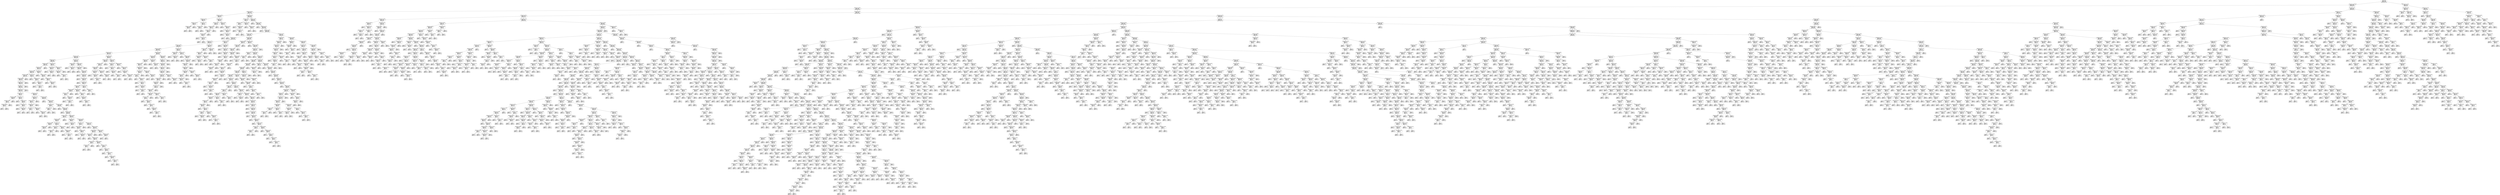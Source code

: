 digraph Tree {
node [shape=box] ;
0 [label="recipe <= 0.5\ngini = 0.4996\nsamples = 7383\nvalue = [3592, 3791]"] ;
1 [label="image_ratio <= 0.4555\ngini = 0.4999\nsamples = 7030\nvalue = [3554, 3476]"] ;
0 -> 1 [labeldistance=2.5, labelangle=45, headlabel="True"] ;
2 [label="image_ratio <= 0.0001\ngini = 0.4992\nsamples = 6087\nvalue = [2924, 3163]"] ;
1 -> 2 ;
3 [label="html_ratio <= 0.1622\ngini = 0.4889\nsamples = 726\nvalue = [417, 309]"] ;
2 -> 3 ;
4 [label="html_ratio <= 0.1369\ngini = 0.4234\nsamples = 46\nvalue = [32, 14]"] ;
3 -> 4 ;
5 [label="html_ratio <= 0.1155\ngini = 0.4922\nsamples = 16\nvalue = [7, 9]"] ;
4 -> 5 ;
6 [label="html_ratio <= 0.1015\ngini = 0.2778\nsamples = 6\nvalue = [5, 1]"] ;
5 -> 6 ;
7 [label="html_ratio <= 0.0999\ngini = 0.4444\nsamples = 3\nvalue = [2, 1]"] ;
6 -> 7 ;
8 [label="gini = 0.0\nsamples = 2\nvalue = [2, 0]"] ;
7 -> 8 ;
9 [label="gini = 0.0\nsamples = 1\nvalue = [0, 1]"] ;
7 -> 9 ;
10 [label="gini = 0.0\nsamples = 3\nvalue = [3, 0]"] ;
6 -> 10 ;
11 [label="html_ratio <= 0.1276\ngini = 0.32\nsamples = 10\nvalue = [2, 8]"] ;
5 -> 11 ;
12 [label="html_ratio <= 0.1265\ngini = 0.48\nsamples = 5\nvalue = [2, 3]"] ;
11 -> 12 ;
13 [label="gini = 0.0\nsamples = 3\nvalue = [0, 3]"] ;
12 -> 13 ;
14 [label="gini = 0.0\nsamples = 2\nvalue = [2, 0]"] ;
12 -> 14 ;
15 [label="gini = 0.0\nsamples = 5\nvalue = [0, 5]"] ;
11 -> 15 ;
16 [label="html_ratio <= 0.1487\ngini = 0.2778\nsamples = 30\nvalue = [25, 5]"] ;
4 -> 16 ;
17 [label="html_ratio <= 0.1476\ngini = 0.355\nsamples = 13\nvalue = [10, 3]"] ;
16 -> 17 ;
18 [label="html_ratio <= 0.1449\ngini = 0.2778\nsamples = 12\nvalue = [10, 2]"] ;
17 -> 18 ;
19 [label="html_ratio <= 0.1445\ngini = 0.375\nsamples = 8\nvalue = [6, 2]"] ;
18 -> 19 ;
20 [label="html_ratio <= 0.1418\ngini = 0.2449\nsamples = 7\nvalue = [6, 1]"] ;
19 -> 20 ;
21 [label="gini = 0.0\nsamples = 3\nvalue = [3, 0]"] ;
20 -> 21 ;
22 [label="html_ratio <= 0.1425\ngini = 0.375\nsamples = 4\nvalue = [3, 1]"] ;
20 -> 22 ;
23 [label="gini = 0.0\nsamples = 1\nvalue = [0, 1]"] ;
22 -> 23 ;
24 [label="gini = 0.0\nsamples = 3\nvalue = [3, 0]"] ;
22 -> 24 ;
25 [label="gini = 0.0\nsamples = 1\nvalue = [0, 1]"] ;
19 -> 25 ;
26 [label="gini = 0.0\nsamples = 4\nvalue = [4, 0]"] ;
18 -> 26 ;
27 [label="gini = 0.0\nsamples = 1\nvalue = [0, 1]"] ;
17 -> 27 ;
28 [label="html_ratio <= 0.1523\ngini = 0.2076\nsamples = 17\nvalue = [15, 2]"] ;
16 -> 28 ;
29 [label="gini = 0.0\nsamples = 6\nvalue = [6, 0]"] ;
28 -> 29 ;
30 [label="html_ratio <= 0.1527\ngini = 0.2975\nsamples = 11\nvalue = [9, 2]"] ;
28 -> 30 ;
31 [label="gini = 0.0\nsamples = 1\nvalue = [0, 1]"] ;
30 -> 31 ;
32 [label="html_ratio <= 0.1598\ngini = 0.18\nsamples = 10\nvalue = [9, 1]"] ;
30 -> 32 ;
33 [label="gini = 0.0\nsamples = 6\nvalue = [6, 0]"] ;
32 -> 33 ;
34 [label="html_ratio <= 0.1613\ngini = 0.375\nsamples = 4\nvalue = [3, 1]"] ;
32 -> 34 ;
35 [label="gini = 0.0\nsamples = 1\nvalue = [0, 1]"] ;
34 -> 35 ;
36 [label="gini = 0.0\nsamples = 3\nvalue = [3, 0]"] ;
34 -> 36 ;
37 [label="html_ratio <= 0.1648\ngini = 0.4912\nsamples = 680\nvalue = [385, 295]"] ;
3 -> 37 ;
38 [label="html_ratio <= 0.1635\ngini = 0.42\nsamples = 10\nvalue = [3, 7]"] ;
37 -> 38 ;
39 [label="html_ratio <= 0.1627\ngini = 0.5\nsamples = 4\nvalue = [2, 2]"] ;
38 -> 39 ;
40 [label="gini = 0.0\nsamples = 1\nvalue = [0, 1]"] ;
39 -> 40 ;
41 [label="html_ratio <= 0.1632\ngini = 0.4444\nsamples = 3\nvalue = [2, 1]"] ;
39 -> 41 ;
42 [label="gini = 0.0\nsamples = 1\nvalue = [1, 0]"] ;
41 -> 42 ;
43 [label="html_ratio <= 0.1633\ngini = 0.5\nsamples = 2\nvalue = [1, 1]"] ;
41 -> 43 ;
44 [label="gini = 0.0\nsamples = 1\nvalue = [0, 1]"] ;
43 -> 44 ;
45 [label="gini = 0.0\nsamples = 1\nvalue = [1, 0]"] ;
43 -> 45 ;
46 [label="html_ratio <= 0.1638\ngini = 0.2778\nsamples = 6\nvalue = [1, 5]"] ;
38 -> 46 ;
47 [label="gini = 0.0\nsamples = 3\nvalue = [0, 3]"] ;
46 -> 47 ;
48 [label="html_ratio <= 0.1641\ngini = 0.4444\nsamples = 3\nvalue = [1, 2]"] ;
46 -> 48 ;
49 [label="gini = 0.0\nsamples = 1\nvalue = [1, 0]"] ;
48 -> 49 ;
50 [label="gini = 0.0\nsamples = 2\nvalue = [0, 2]"] ;
48 -> 50 ;
51 [label="html_ratio <= 0.1659\ngini = 0.4902\nsamples = 670\nvalue = [382, 288]"] ;
37 -> 51 ;
52 [label="gini = 0.0\nsamples = 3\nvalue = [3, 0]"] ;
51 -> 52 ;
53 [label="html_ratio <= 0.1666\ngini = 0.4907\nsamples = 667\nvalue = [379, 288]"] ;
51 -> 53 ;
54 [label="gini = 0.0\nsamples = 2\nvalue = [0, 2]"] ;
53 -> 54 ;
55 [label="html_ratio <= 0.1678\ngini = 0.4902\nsamples = 665\nvalue = [379, 286]"] ;
53 -> 55 ;
56 [label="gini = 0.0\nsamples = 3\nvalue = [3, 0]"] ;
55 -> 56 ;
57 [label="html_ratio <= 0.3303\ngini = 0.4908\nsamples = 662\nvalue = [376, 286]"] ;
55 -> 57 ;
58 [label="html_ratio <= 0.2656\ngini = 0.4933\nsamples = 579\nvalue = [323, 256]"] ;
57 -> 58 ;
59 [label="html_ratio <= 0.26\ngini = 0.4863\nsamples = 381\nvalue = [222, 159]"] ;
58 -> 59 ;
60 [label="html_ratio <= 0.256\ngini = 0.49\nsamples = 361\nvalue = [206, 155]"] ;
59 -> 60 ;
61 [label="html_ratio <= 0.2494\ngini = 0.4854\nsamples = 340\nvalue = [199, 141]"] ;
60 -> 61 ;
62 [label="html_ratio <= 0.2369\ngini = 0.4899\nsamples = 303\nvalue = [173, 130]"] ;
61 -> 62 ;
63 [label="html_ratio <= 0.2277\ngini = 0.4816\nsamples = 240\nvalue = [143, 97]"] ;
62 -> 63 ;
64 [label="html_ratio <= 0.2191\ngini = 0.4948\nsamples = 196\nvalue = [108, 88]"] ;
63 -> 64 ;
65 [label="html_ratio <= 0.215\ngini = 0.4865\nsamples = 158\nvalue = [92, 66]"] ;
64 -> 65 ;
66 [label="html_ratio <= 0.2149\ngini = 0.4937\nsamples = 142\nvalue = [79, 63]"] ;
65 -> 66 ;
67 [label="html_ratio <= 0.2124\ngini = 0.4917\nsamples = 140\nvalue = [79, 61]"] ;
66 -> 67 ;
68 [label="html_ratio <= 0.2081\ngini = 0.4951\nsamples = 131\nvalue = [72, 59]"] ;
67 -> 68 ;
69 [label="html_ratio <= 0.2063\ngini = 0.4861\nsamples = 120\nvalue = [70, 50]"] ;
68 -> 69 ;
70 [label="html_ratio <= 0.2058\ngini = 0.4943\nsamples = 112\nvalue = [62, 50]"] ;
69 -> 70 ;
71 [label="html_ratio <= 0.2047\ngini = 0.4919\nsamples = 110\nvalue = [62, 48]"] ;
70 -> 71 ;
72 [label="image_ratio <= -0.5\ngini = 0.4947\nsamples = 107\nvalue = [59, 48]"] ;
71 -> 72 ;
73 [label="html_ratio <= 0.1744\ngini = 0.4963\nsamples = 105\nvalue = [57, 48]"] ;
72 -> 73 ;
74 [label="html_ratio <= 0.1707\ngini = 0.48\nsamples = 15\nvalue = [6, 9]"] ;
73 -> 74 ;
75 [label="html_ratio <= 0.1696\ngini = 0.4898\nsamples = 7\nvalue = [4, 3]"] ;
74 -> 75 ;
76 [label="html_ratio <= 0.1691\ngini = 0.48\nsamples = 5\nvalue = [2, 3]"] ;
75 -> 76 ;
77 [label="html_ratio <= 0.1683\ngini = 0.4444\nsamples = 3\nvalue = [2, 1]"] ;
76 -> 77 ;
78 [label="gini = 0.0\nsamples = 1\nvalue = [0, 1]"] ;
77 -> 78 ;
79 [label="gini = 0.0\nsamples = 2\nvalue = [2, 0]"] ;
77 -> 79 ;
80 [label="gini = 0.0\nsamples = 2\nvalue = [0, 2]"] ;
76 -> 80 ;
81 [label="gini = 0.0\nsamples = 2\nvalue = [2, 0]"] ;
75 -> 81 ;
82 [label="html_ratio <= 0.1716\ngini = 0.375\nsamples = 8\nvalue = [2, 6]"] ;
74 -> 82 ;
83 [label="gini = 0.0\nsamples = 2\nvalue = [0, 2]"] ;
82 -> 83 ;
84 [label="html_ratio <= 0.1722\ngini = 0.4444\nsamples = 6\nvalue = [2, 4]"] ;
82 -> 84 ;
85 [label="gini = 0.0\nsamples = 1\nvalue = [1, 0]"] ;
84 -> 85 ;
86 [label="html_ratio <= 0.1732\ngini = 0.32\nsamples = 5\nvalue = [1, 4]"] ;
84 -> 86 ;
87 [label="gini = 0.0\nsamples = 2\nvalue = [0, 2]"] ;
86 -> 87 ;
88 [label="html_ratio <= 0.1737\ngini = 0.4444\nsamples = 3\nvalue = [1, 2]"] ;
86 -> 88 ;
89 [label="gini = 0.0\nsamples = 1\nvalue = [1, 0]"] ;
88 -> 89 ;
90 [label="gini = 0.0\nsamples = 2\nvalue = [0, 2]"] ;
88 -> 90 ;
91 [label="html_ratio <= 0.1819\ngini = 0.4911\nsamples = 90\nvalue = [51, 39]"] ;
73 -> 91 ;
92 [label="html_ratio <= 0.1796\ngini = 0.3367\nsamples = 14\nvalue = [11, 3]"] ;
91 -> 92 ;
93 [label="html_ratio <= 0.1794\ngini = 0.42\nsamples = 10\nvalue = [7, 3]"] ;
92 -> 93 ;
94 [label="html_ratio <= 0.1753\ngini = 0.3457\nsamples = 9\nvalue = [7, 2]"] ;
93 -> 94 ;
95 [label="html_ratio <= 0.1749\ngini = 0.5\nsamples = 2\nvalue = [1, 1]"] ;
94 -> 95 ;
96 [label="gini = 0.0\nsamples = 1\nvalue = [1, 0]"] ;
95 -> 96 ;
97 [label="gini = 0.0\nsamples = 1\nvalue = [0, 1]"] ;
95 -> 97 ;
98 [label="html_ratio <= 0.1781\ngini = 0.2449\nsamples = 7\nvalue = [6, 1]"] ;
94 -> 98 ;
99 [label="gini = 0.0\nsamples = 4\nvalue = [4, 0]"] ;
98 -> 99 ;
100 [label="html_ratio <= 0.1786\ngini = 0.4444\nsamples = 3\nvalue = [2, 1]"] ;
98 -> 100 ;
101 [label="gini = 0.0\nsamples = 1\nvalue = [0, 1]"] ;
100 -> 101 ;
102 [label="gini = 0.0\nsamples = 2\nvalue = [2, 0]"] ;
100 -> 102 ;
103 [label="gini = 0.0\nsamples = 1\nvalue = [0, 1]"] ;
93 -> 103 ;
104 [label="gini = 0.0\nsamples = 4\nvalue = [4, 0]"] ;
92 -> 104 ;
105 [label="html_ratio <= 0.1835\ngini = 0.4986\nsamples = 76\nvalue = [40, 36]"] ;
91 -> 105 ;
106 [label="gini = 0.0\nsamples = 3\nvalue = [0, 3]"] ;
105 -> 106 ;
107 [label="html_ratio <= 0.1861\ngini = 0.4954\nsamples = 73\nvalue = [40, 33]"] ;
105 -> 107 ;
108 [label="html_ratio <= 0.1843\ngini = 0.32\nsamples = 5\nvalue = [4, 1]"] ;
107 -> 108 ;
109 [label="html_ratio <= 0.1839\ngini = 0.5\nsamples = 2\nvalue = [1, 1]"] ;
108 -> 109 ;
110 [label="gini = 0.0\nsamples = 1\nvalue = [1, 0]"] ;
109 -> 110 ;
111 [label="gini = 0.0\nsamples = 1\nvalue = [0, 1]"] ;
109 -> 111 ;
112 [label="gini = 0.0\nsamples = 3\nvalue = [3, 0]"] ;
108 -> 112 ;
113 [label="html_ratio <= 0.1869\ngini = 0.4983\nsamples = 68\nvalue = [36, 32]"] ;
107 -> 113 ;
114 [label="gini = 0.0\nsamples = 2\nvalue = [0, 2]"] ;
113 -> 114 ;
115 [label="html_ratio <= 0.1876\ngini = 0.4959\nsamples = 66\nvalue = [36, 30]"] ;
113 -> 115 ;
116 [label="gini = 0.0\nsamples = 3\nvalue = [3, 0]"] ;
115 -> 116 ;
117 [label="html_ratio <= 0.1943\ngini = 0.4989\nsamples = 63\nvalue = [33, 30]"] ;
115 -> 117 ;
118 [label="html_ratio <= 0.1938\ngini = 0.48\nsamples = 20\nvalue = [8, 12]"] ;
117 -> 118 ;
119 [label="html_ratio <= 0.1899\ngini = 0.4983\nsamples = 17\nvalue = [8, 9]"] ;
118 -> 119 ;
120 [label="html_ratio <= 0.1887\ngini = 0.4082\nsamples = 7\nvalue = [2, 5]"] ;
119 -> 120 ;
121 [label="html_ratio <= 0.188\ngini = 0.4444\nsamples = 3\nvalue = [2, 1]"] ;
120 -> 121 ;
122 [label="gini = 0.0\nsamples = 1\nvalue = [0, 1]"] ;
121 -> 122 ;
123 [label="gini = 0.0\nsamples = 2\nvalue = [2, 0]"] ;
121 -> 123 ;
124 [label="gini = 0.0\nsamples = 4\nvalue = [0, 4]"] ;
120 -> 124 ;
125 [label="html_ratio <= 0.1912\ngini = 0.48\nsamples = 10\nvalue = [6, 4]"] ;
119 -> 125 ;
126 [label="html_ratio <= 0.1904\ngini = 0.32\nsamples = 5\nvalue = [4, 1]"] ;
125 -> 126 ;
127 [label="html_ratio <= 0.1902\ngini = 0.5\nsamples = 2\nvalue = [1, 1]"] ;
126 -> 127 ;
128 [label="gini = 0.0\nsamples = 1\nvalue = [1, 0]"] ;
127 -> 128 ;
129 [label="gini = 0.0\nsamples = 1\nvalue = [0, 1]"] ;
127 -> 129 ;
130 [label="gini = 0.0\nsamples = 3\nvalue = [3, 0]"] ;
126 -> 130 ;
131 [label="html_ratio <= 0.1923\ngini = 0.48\nsamples = 5\nvalue = [2, 3]"] ;
125 -> 131 ;
132 [label="gini = 0.0\nsamples = 2\nvalue = [0, 2]"] ;
131 -> 132 ;
133 [label="html_ratio <= 0.1928\ngini = 0.4444\nsamples = 3\nvalue = [2, 1]"] ;
131 -> 133 ;
134 [label="gini = 0.0\nsamples = 1\nvalue = [1, 0]"] ;
133 -> 134 ;
135 [label="html_ratio <= 0.1933\ngini = 0.5\nsamples = 2\nvalue = [1, 1]"] ;
133 -> 135 ;
136 [label="gini = 0.0\nsamples = 1\nvalue = [0, 1]"] ;
135 -> 136 ;
137 [label="gini = 0.0\nsamples = 1\nvalue = [1, 0]"] ;
135 -> 137 ;
138 [label="gini = 0.0\nsamples = 3\nvalue = [0, 3]"] ;
118 -> 138 ;
139 [label="html_ratio <= 0.1982\ngini = 0.4867\nsamples = 43\nvalue = [25, 18]"] ;
117 -> 139 ;
140 [label="html_ratio <= 0.196\ngini = 0.2449\nsamples = 7\nvalue = [6, 1]"] ;
139 -> 140 ;
141 [label="gini = 0.0\nsamples = 3\nvalue = [3, 0]"] ;
140 -> 141 ;
142 [label="html_ratio <= 0.1967\ngini = 0.375\nsamples = 4\nvalue = [3, 1]"] ;
140 -> 142 ;
143 [label="gini = 0.0\nsamples = 1\nvalue = [0, 1]"] ;
142 -> 143 ;
144 [label="gini = 0.0\nsamples = 3\nvalue = [3, 0]"] ;
142 -> 144 ;
145 [label="html_ratio <= 0.1998\ngini = 0.4985\nsamples = 36\nvalue = [19, 17]"] ;
139 -> 145 ;
146 [label="html_ratio <= 0.1994\ngini = 0.42\nsamples = 10\nvalue = [3, 7]"] ;
145 -> 146 ;
147 [label="html_ratio <= 0.1985\ngini = 0.4898\nsamples = 7\nvalue = [3, 4]"] ;
146 -> 147 ;
148 [label="gini = 0.0\nsamples = 2\nvalue = [0, 2]"] ;
147 -> 148 ;
149 [label="html_ratio <= 0.1988\ngini = 0.48\nsamples = 5\nvalue = [3, 2]"] ;
147 -> 149 ;
150 [label="gini = 0.0\nsamples = 2\nvalue = [2, 0]"] ;
149 -> 150 ;
151 [label="html_ratio <= 0.1992\ngini = 0.4444\nsamples = 3\nvalue = [1, 2]"] ;
149 -> 151 ;
152 [label="gini = 0.0\nsamples = 2\nvalue = [0, 2]"] ;
151 -> 152 ;
153 [label="gini = 0.0\nsamples = 1\nvalue = [1, 0]"] ;
151 -> 153 ;
154 [label="gini = 0.0\nsamples = 3\nvalue = [0, 3]"] ;
146 -> 154 ;
155 [label="html_ratio <= 0.2014\ngini = 0.4734\nsamples = 26\nvalue = [16, 10]"] ;
145 -> 155 ;
156 [label="gini = 0.0\nsamples = 4\nvalue = [4, 0]"] ;
155 -> 156 ;
157 [label="html_ratio <= 0.2038\ngini = 0.4959\nsamples = 22\nvalue = [12, 10]"] ;
155 -> 157 ;
158 [label="html_ratio <= 0.2037\ngini = 0.4688\nsamples = 16\nvalue = [10, 6]"] ;
157 -> 158 ;
159 [label="html_ratio <= 0.2015\ngini = 0.497\nsamples = 13\nvalue = [7, 6]"] ;
158 -> 159 ;
160 [label="gini = 0.0\nsamples = 1\nvalue = [0, 1]"] ;
159 -> 160 ;
161 [label="html_ratio <= 0.2023\ngini = 0.4861\nsamples = 12\nvalue = [7, 5]"] ;
159 -> 161 ;
162 [label="html_ratio <= 0.2016\ngini = 0.32\nsamples = 5\nvalue = [4, 1]"] ;
161 -> 162 ;
163 [label="html_ratio <= 0.2015\ngini = 0.5\nsamples = 2\nvalue = [1, 1]"] ;
162 -> 163 ;
164 [label="gini = 0.0\nsamples = 1\nvalue = [1, 0]"] ;
163 -> 164 ;
165 [label="gini = 0.0\nsamples = 1\nvalue = [0, 1]"] ;
163 -> 165 ;
166 [label="gini = 0.0\nsamples = 3\nvalue = [3, 0]"] ;
162 -> 166 ;
167 [label="html_ratio <= 0.2025\ngini = 0.4898\nsamples = 7\nvalue = [3, 4]"] ;
161 -> 167 ;
168 [label="gini = 0.0\nsamples = 1\nvalue = [0, 1]"] ;
167 -> 168 ;
169 [label="html_ratio <= 0.2028\ngini = 0.5\nsamples = 6\nvalue = [3, 3]"] ;
167 -> 169 ;
170 [label="gini = 0.0\nsamples = 1\nvalue = [1, 0]"] ;
169 -> 170 ;
171 [label="html_ratio <= 0.203\ngini = 0.48\nsamples = 5\nvalue = [2, 3]"] ;
169 -> 171 ;
172 [label="gini = 0.0\nsamples = 1\nvalue = [0, 1]"] ;
171 -> 172 ;
173 [label="html_ratio <= 0.2031\ngini = 0.5\nsamples = 4\nvalue = [2, 2]"] ;
171 -> 173 ;
174 [label="gini = 0.0\nsamples = 1\nvalue = [1, 0]"] ;
173 -> 174 ;
175 [label="html_ratio <= 0.2032\ngini = 0.4444\nsamples = 3\nvalue = [1, 2]"] ;
173 -> 175 ;
176 [label="gini = 0.0\nsamples = 1\nvalue = [0, 1]"] ;
175 -> 176 ;
177 [label="html_ratio <= 0.2035\ngini = 0.5\nsamples = 2\nvalue = [1, 1]"] ;
175 -> 177 ;
178 [label="gini = 0.0\nsamples = 1\nvalue = [1, 0]"] ;
177 -> 178 ;
179 [label="gini = 0.0\nsamples = 1\nvalue = [0, 1]"] ;
177 -> 179 ;
180 [label="gini = 0.0\nsamples = 3\nvalue = [3, 0]"] ;
158 -> 180 ;
181 [label="html_ratio <= 0.2041\ngini = 0.4444\nsamples = 6\nvalue = [2, 4]"] ;
157 -> 181 ;
182 [label="gini = 0.0\nsamples = 3\nvalue = [0, 3]"] ;
181 -> 182 ;
183 [label="html_ratio <= 0.2046\ngini = 0.4444\nsamples = 3\nvalue = [2, 1]"] ;
181 -> 183 ;
184 [label="gini = 0.0\nsamples = 2\nvalue = [2, 0]"] ;
183 -> 184 ;
185 [label="gini = 0.0\nsamples = 1\nvalue = [0, 1]"] ;
183 -> 185 ;
186 [label="gini = 0.0\nsamples = 2\nvalue = [2, 0]"] ;
72 -> 186 ;
187 [label="gini = 0.0\nsamples = 3\nvalue = [3, 0]"] ;
71 -> 187 ;
188 [label="gini = 0.0\nsamples = 2\nvalue = [0, 2]"] ;
70 -> 188 ;
189 [label="gini = 0.0\nsamples = 8\nvalue = [8, 0]"] ;
69 -> 189 ;
190 [label="html_ratio <= 0.2107\ngini = 0.2975\nsamples = 11\nvalue = [2, 9]"] ;
68 -> 190 ;
191 [label="gini = 0.0\nsamples = 6\nvalue = [0, 6]"] ;
190 -> 191 ;
192 [label="html_ratio <= 0.2109\ngini = 0.48\nsamples = 5\nvalue = [2, 3]"] ;
190 -> 192 ;
193 [label="gini = 0.0\nsamples = 1\nvalue = [1, 0]"] ;
192 -> 193 ;
194 [label="html_ratio <= 0.2118\ngini = 0.375\nsamples = 4\nvalue = [1, 3]"] ;
192 -> 194 ;
195 [label="gini = 0.0\nsamples = 2\nvalue = [0, 2]"] ;
194 -> 195 ;
196 [label="html_ratio <= 0.2123\ngini = 0.5\nsamples = 2\nvalue = [1, 1]"] ;
194 -> 196 ;
197 [label="gini = 0.0\nsamples = 1\nvalue = [1, 0]"] ;
196 -> 197 ;
198 [label="gini = 0.0\nsamples = 1\nvalue = [0, 1]"] ;
196 -> 198 ;
199 [label="html_ratio <= 0.2135\ngini = 0.3457\nsamples = 9\nvalue = [7, 2]"] ;
67 -> 199 ;
200 [label="gini = 0.0\nsamples = 3\nvalue = [3, 0]"] ;
199 -> 200 ;
201 [label="html_ratio <= 0.2135\ngini = 0.4444\nsamples = 6\nvalue = [4, 2]"] ;
199 -> 201 ;
202 [label="gini = 0.0\nsamples = 1\nvalue = [0, 1]"] ;
201 -> 202 ;
203 [label="html_ratio <= 0.2139\ngini = 0.32\nsamples = 5\nvalue = [4, 1]"] ;
201 -> 203 ;
204 [label="gini = 0.0\nsamples = 2\nvalue = [2, 0]"] ;
203 -> 204 ;
205 [label="html_ratio <= 0.2143\ngini = 0.4444\nsamples = 3\nvalue = [2, 1]"] ;
203 -> 205 ;
206 [label="gini = 0.0\nsamples = 1\nvalue = [0, 1]"] ;
205 -> 206 ;
207 [label="gini = 0.0\nsamples = 2\nvalue = [2, 0]"] ;
205 -> 207 ;
208 [label="gini = 0.0\nsamples = 2\nvalue = [0, 2]"] ;
66 -> 208 ;
209 [label="html_ratio <= 0.2183\ngini = 0.3047\nsamples = 16\nvalue = [13, 3]"] ;
65 -> 209 ;
210 [label="html_ratio <= 0.2166\ngini = 0.1653\nsamples = 11\nvalue = [10, 1]"] ;
209 -> 210 ;
211 [label="gini = 0.0\nsamples = 5\nvalue = [5, 0]"] ;
210 -> 211 ;
212 [label="html_ratio <= 0.217\ngini = 0.2778\nsamples = 6\nvalue = [5, 1]"] ;
210 -> 212 ;
213 [label="gini = 0.0\nsamples = 1\nvalue = [0, 1]"] ;
212 -> 213 ;
214 [label="gini = 0.0\nsamples = 5\nvalue = [5, 0]"] ;
212 -> 214 ;
215 [label="html_ratio <= 0.2189\ngini = 0.48\nsamples = 5\nvalue = [3, 2]"] ;
209 -> 215 ;
216 [label="html_ratio <= 0.2185\ngini = 0.4444\nsamples = 3\nvalue = [1, 2]"] ;
215 -> 216 ;
217 [label="gini = 0.0\nsamples = 1\nvalue = [0, 1]"] ;
216 -> 217 ;
218 [label="html_ratio <= 0.2187\ngini = 0.5\nsamples = 2\nvalue = [1, 1]"] ;
216 -> 218 ;
219 [label="gini = 0.0\nsamples = 1\nvalue = [1, 0]"] ;
218 -> 219 ;
220 [label="gini = 0.0\nsamples = 1\nvalue = [0, 1]"] ;
218 -> 220 ;
221 [label="gini = 0.0\nsamples = 2\nvalue = [2, 0]"] ;
215 -> 221 ;
222 [label="html_ratio <= 0.2221\ngini = 0.4875\nsamples = 38\nvalue = [16, 22]"] ;
64 -> 222 ;
223 [label="html_ratio <= 0.2207\ngini = 0.1975\nsamples = 9\nvalue = [1, 8]"] ;
222 -> 223 ;
224 [label="gini = 0.0\nsamples = 5\nvalue = [0, 5]"] ;
223 -> 224 ;
225 [label="html_ratio <= 0.2212\ngini = 0.375\nsamples = 4\nvalue = [1, 3]"] ;
223 -> 225 ;
226 [label="gini = 0.0\nsamples = 1\nvalue = [1, 0]"] ;
225 -> 226 ;
227 [label="gini = 0.0\nsamples = 3\nvalue = [0, 3]"] ;
225 -> 227 ;
228 [label="html_ratio <= 0.2277\ngini = 0.4994\nsamples = 29\nvalue = [15, 14]"] ;
222 -> 228 ;
229 [label="html_ratio <= 0.2229\ngini = 0.4938\nsamples = 27\nvalue = [15, 12]"] ;
228 -> 229 ;
230 [label="gini = 0.0\nsamples = 2\nvalue = [2, 0]"] ;
229 -> 230 ;
231 [label="html_ratio <= 0.2239\ngini = 0.4992\nsamples = 25\nvalue = [13, 12]"] ;
229 -> 231 ;
232 [label="gini = 0.0\nsamples = 3\nvalue = [0, 3]"] ;
231 -> 232 ;
233 [label="html_ratio <= 0.2241\ngini = 0.4835\nsamples = 22\nvalue = [13, 9]"] ;
231 -> 233 ;
234 [label="gini = 0.0\nsamples = 2\nvalue = [2, 0]"] ;
233 -> 234 ;
235 [label="html_ratio <= 0.2242\ngini = 0.495\nsamples = 20\nvalue = [11, 9]"] ;
233 -> 235 ;
236 [label="gini = 0.0\nsamples = 2\nvalue = [0, 2]"] ;
235 -> 236 ;
237 [label="html_ratio <= 0.226\ngini = 0.4753\nsamples = 18\nvalue = [11, 7]"] ;
235 -> 237 ;
238 [label="html_ratio <= 0.2253\ngini = 0.497\nsamples = 13\nvalue = [7, 6]"] ;
237 -> 238 ;
239 [label="html_ratio <= 0.2247\ngini = 0.4082\nsamples = 7\nvalue = [5, 2]"] ;
238 -> 239 ;
240 [label="html_ratio <= 0.2244\ngini = 0.5\nsamples = 4\nvalue = [2, 2]"] ;
239 -> 240 ;
241 [label="gini = 0.0\nsamples = 1\nvalue = [1, 0]"] ;
240 -> 241 ;
242 [label="html_ratio <= 0.2246\ngini = 0.4444\nsamples = 3\nvalue = [1, 2]"] ;
240 -> 242 ;
243 [label="gini = 0.0\nsamples = 1\nvalue = [0, 1]"] ;
242 -> 243 ;
244 [label="html_ratio <= 0.2246\ngini = 0.5\nsamples = 2\nvalue = [1, 1]"] ;
242 -> 244 ;
245 [label="gini = 0.0\nsamples = 1\nvalue = [1, 0]"] ;
244 -> 245 ;
246 [label="gini = 0.0\nsamples = 1\nvalue = [0, 1]"] ;
244 -> 246 ;
247 [label="gini = 0.0\nsamples = 3\nvalue = [3, 0]"] ;
239 -> 247 ;
248 [label="html_ratio <= 0.2256\ngini = 0.4444\nsamples = 6\nvalue = [2, 4]"] ;
238 -> 248 ;
249 [label="gini = 0.0\nsamples = 2\nvalue = [0, 2]"] ;
248 -> 249 ;
250 [label="html_ratio <= 0.2257\ngini = 0.5\nsamples = 4\nvalue = [2, 2]"] ;
248 -> 250 ;
251 [label="gini = 0.0\nsamples = 1\nvalue = [1, 0]"] ;
250 -> 251 ;
252 [label="html_ratio <= 0.2257\ngini = 0.4444\nsamples = 3\nvalue = [1, 2]"] ;
250 -> 252 ;
253 [label="gini = 0.0\nsamples = 1\nvalue = [0, 1]"] ;
252 -> 253 ;
254 [label="html_ratio <= 0.2258\ngini = 0.5\nsamples = 2\nvalue = [1, 1]"] ;
252 -> 254 ;
255 [label="gini = 0.0\nsamples = 1\nvalue = [1, 0]"] ;
254 -> 255 ;
256 [label="gini = 0.0\nsamples = 1\nvalue = [0, 1]"] ;
254 -> 256 ;
257 [label="html_ratio <= 0.2269\ngini = 0.32\nsamples = 5\nvalue = [4, 1]"] ;
237 -> 257 ;
258 [label="gini = 0.0\nsamples = 3\nvalue = [3, 0]"] ;
257 -> 258 ;
259 [label="html_ratio <= 0.2274\ngini = 0.5\nsamples = 2\nvalue = [1, 1]"] ;
257 -> 259 ;
260 [label="gini = 0.0\nsamples = 1\nvalue = [0, 1]"] ;
259 -> 260 ;
261 [label="gini = 0.0\nsamples = 1\nvalue = [1, 0]"] ;
259 -> 261 ;
262 [label="gini = 0.0\nsamples = 2\nvalue = [0, 2]"] ;
228 -> 262 ;
263 [label="html_ratio <= 0.2339\ngini = 0.3254\nsamples = 44\nvalue = [35, 9]"] ;
63 -> 263 ;
264 [label="html_ratio <= 0.2318\ngini = 0.2449\nsamples = 28\nvalue = [24, 4]"] ;
263 -> 264 ;
265 [label="html_ratio <= 0.2314\ngini = 0.32\nsamples = 20\nvalue = [16, 4]"] ;
264 -> 265 ;
266 [label="html_ratio <= 0.2296\ngini = 0.2659\nsamples = 19\nvalue = [16, 3]"] ;
265 -> 266 ;
267 [label="html_ratio <= 0.2289\ngini = 0.4082\nsamples = 7\nvalue = [5, 2]"] ;
266 -> 267 ;
268 [label="gini = 0.0\nsamples = 4\nvalue = [4, 0]"] ;
267 -> 268 ;
269 [label="html_ratio <= 0.2293\ngini = 0.4444\nsamples = 3\nvalue = [1, 2]"] ;
267 -> 269 ;
270 [label="gini = 0.0\nsamples = 1\nvalue = [0, 1]"] ;
269 -> 270 ;
271 [label="html_ratio <= 0.2296\ngini = 0.5\nsamples = 2\nvalue = [1, 1]"] ;
269 -> 271 ;
272 [label="gini = 0.0\nsamples = 1\nvalue = [1, 0]"] ;
271 -> 272 ;
273 [label="gini = 0.0\nsamples = 1\nvalue = [0, 1]"] ;
271 -> 273 ;
274 [label="html_ratio <= 0.2304\ngini = 0.1528\nsamples = 12\nvalue = [11, 1]"] ;
266 -> 274 ;
275 [label="gini = 0.0\nsamples = 9\nvalue = [9, 0]"] ;
274 -> 275 ;
276 [label="html_ratio <= 0.2307\ngini = 0.4444\nsamples = 3\nvalue = [2, 1]"] ;
274 -> 276 ;
277 [label="gini = 0.0\nsamples = 1\nvalue = [0, 1]"] ;
276 -> 277 ;
278 [label="gini = 0.0\nsamples = 2\nvalue = [2, 0]"] ;
276 -> 278 ;
279 [label="gini = 0.0\nsamples = 1\nvalue = [0, 1]"] ;
265 -> 279 ;
280 [label="gini = 0.0\nsamples = 8\nvalue = [8, 0]"] ;
264 -> 280 ;
281 [label="html_ratio <= 0.235\ngini = 0.4297\nsamples = 16\nvalue = [11, 5]"] ;
263 -> 281 ;
282 [label="html_ratio <= 0.2344\ngini = 0.48\nsamples = 5\nvalue = [2, 3]"] ;
281 -> 282 ;
283 [label="gini = 0.0\nsamples = 1\nvalue = [0, 1]"] ;
282 -> 283 ;
284 [label="html_ratio <= 0.2346\ngini = 0.5\nsamples = 4\nvalue = [2, 2]"] ;
282 -> 284 ;
285 [label="gini = 0.0\nsamples = 1\nvalue = [1, 0]"] ;
284 -> 285 ;
286 [label="html_ratio <= 0.2348\ngini = 0.4444\nsamples = 3\nvalue = [1, 2]"] ;
284 -> 286 ;
287 [label="gini = 0.0\nsamples = 1\nvalue = [0, 1]"] ;
286 -> 287 ;
288 [label="html_ratio <= 0.2349\ngini = 0.5\nsamples = 2\nvalue = [1, 1]"] ;
286 -> 288 ;
289 [label="gini = 0.0\nsamples = 1\nvalue = [1, 0]"] ;
288 -> 289 ;
290 [label="gini = 0.0\nsamples = 1\nvalue = [0, 1]"] ;
288 -> 290 ;
291 [label="html_ratio <= 0.2353\ngini = 0.2975\nsamples = 11\nvalue = [9, 2]"] ;
281 -> 291 ;
292 [label="gini = 0.0\nsamples = 3\nvalue = [3, 0]"] ;
291 -> 292 ;
293 [label="html_ratio <= 0.2355\ngini = 0.375\nsamples = 8\nvalue = [6, 2]"] ;
291 -> 293 ;
294 [label="gini = 0.0\nsamples = 1\nvalue = [0, 1]"] ;
293 -> 294 ;
295 [label="html_ratio <= 0.2359\ngini = 0.2449\nsamples = 7\nvalue = [6, 1]"] ;
293 -> 295 ;
296 [label="gini = 0.0\nsamples = 4\nvalue = [4, 0]"] ;
295 -> 296 ;
297 [label="html_ratio <= 0.2362\ngini = 0.4444\nsamples = 3\nvalue = [2, 1]"] ;
295 -> 297 ;
298 [label="gini = 0.0\nsamples = 1\nvalue = [0, 1]"] ;
297 -> 298 ;
299 [label="gini = 0.0\nsamples = 2\nvalue = [2, 0]"] ;
297 -> 299 ;
300 [label="html_ratio <= 0.2423\ngini = 0.4989\nsamples = 63\nvalue = [30, 33]"] ;
62 -> 300 ;
301 [label="html_ratio <= 0.2412\ngini = 0.4592\nsamples = 28\nvalue = [10, 18]"] ;
300 -> 301 ;
302 [label="html_ratio <= 0.241\ngini = 0.495\nsamples = 20\nvalue = [9, 11]"] ;
301 -> 302 ;
303 [label="html_ratio <= 0.2402\ngini = 0.4753\nsamples = 18\nvalue = [7, 11]"] ;
302 -> 303 ;
304 [label="html_ratio <= 0.2387\ngini = 0.4978\nsamples = 15\nvalue = [7, 8]"] ;
303 -> 304 ;
305 [label="html_ratio <= 0.2378\ngini = 0.4444\nsamples = 9\nvalue = [3, 6]"] ;
304 -> 305 ;
306 [label="html_ratio <= 0.2372\ngini = 0.5\nsamples = 6\nvalue = [3, 3]"] ;
305 -> 306 ;
307 [label="gini = 0.0\nsamples = 1\nvalue = [0, 1]"] ;
306 -> 307 ;
308 [label="html_ratio <= 0.2373\ngini = 0.48\nsamples = 5\nvalue = [3, 2]"] ;
306 -> 308 ;
309 [label="gini = 0.0\nsamples = 1\nvalue = [1, 0]"] ;
308 -> 309 ;
310 [label="html_ratio <= 0.2374\ngini = 0.5\nsamples = 4\nvalue = [2, 2]"] ;
308 -> 310 ;
311 [label="gini = 0.0\nsamples = 1\nvalue = [0, 1]"] ;
310 -> 311 ;
312 [label="html_ratio <= 0.2374\ngini = 0.4444\nsamples = 3\nvalue = [2, 1]"] ;
310 -> 312 ;
313 [label="gini = 0.0\nsamples = 1\nvalue = [1, 0]"] ;
312 -> 313 ;
314 [label="html_ratio <= 0.2375\ngini = 0.5\nsamples = 2\nvalue = [1, 1]"] ;
312 -> 314 ;
315 [label="gini = 0.0\nsamples = 1\nvalue = [0, 1]"] ;
314 -> 315 ;
316 [label="gini = 0.0\nsamples = 1\nvalue = [1, 0]"] ;
314 -> 316 ;
317 [label="gini = 0.0\nsamples = 3\nvalue = [0, 3]"] ;
305 -> 317 ;
318 [label="html_ratio <= 0.2397\ngini = 0.4444\nsamples = 6\nvalue = [4, 2]"] ;
304 -> 318 ;
319 [label="gini = 0.0\nsamples = 3\nvalue = [3, 0]"] ;
318 -> 319 ;
320 [label="html_ratio <= 0.24\ngini = 0.4444\nsamples = 3\nvalue = [1, 2]"] ;
318 -> 320 ;
321 [label="gini = 0.0\nsamples = 2\nvalue = [0, 2]"] ;
320 -> 321 ;
322 [label="gini = 0.0\nsamples = 1\nvalue = [1, 0]"] ;
320 -> 322 ;
323 [label="gini = 0.0\nsamples = 3\nvalue = [0, 3]"] ;
303 -> 323 ;
324 [label="gini = 0.0\nsamples = 2\nvalue = [2, 0]"] ;
302 -> 324 ;
325 [label="html_ratio <= 0.2418\ngini = 0.2188\nsamples = 8\nvalue = [1, 7]"] ;
301 -> 325 ;
326 [label="gini = 0.0\nsamples = 5\nvalue = [0, 5]"] ;
325 -> 326 ;
327 [label="html_ratio <= 0.2419\ngini = 0.4444\nsamples = 3\nvalue = [1, 2]"] ;
325 -> 327 ;
328 [label="gini = 0.0\nsamples = 1\nvalue = [1, 0]"] ;
327 -> 328 ;
329 [label="gini = 0.0\nsamples = 2\nvalue = [0, 2]"] ;
327 -> 329 ;
330 [label="html_ratio <= 0.2483\ngini = 0.4898\nsamples = 35\nvalue = [20, 15]"] ;
300 -> 330 ;
331 [label="image_ratio <= -0.5\ngini = 0.4775\nsamples = 33\nvalue = [20, 13]"] ;
330 -> 331 ;
332 [label="html_ratio <= 0.2477\ngini = 0.4688\nsamples = 32\nvalue = [20, 12]"] ;
331 -> 332 ;
333 [label="html_ratio <= 0.2475\ngini = 0.48\nsamples = 30\nvalue = [18, 12]"] ;
332 -> 333 ;
334 [label="html_ratio <= 0.2462\ngini = 0.4709\nsamples = 29\nvalue = [18, 11]"] ;
333 -> 334 ;
335 [label="html_ratio <= 0.2457\ngini = 0.4915\nsamples = 23\nvalue = [13, 10]"] ;
334 -> 335 ;
336 [label="html_ratio <= 0.2452\ngini = 0.455\nsamples = 20\nvalue = [13, 7]"] ;
335 -> 336 ;
337 [label="html_ratio <= 0.245\ngini = 0.4922\nsamples = 16\nvalue = [9, 7]"] ;
336 -> 337 ;
338 [label="html_ratio <= 0.2446\ngini = 0.48\nsamples = 15\nvalue = [9, 6]"] ;
337 -> 338 ;
339 [label="html_ratio <= 0.2442\ngini = 0.497\nsamples = 13\nvalue = [7, 6]"] ;
338 -> 339 ;
340 [label="html_ratio <= 0.2433\ngini = 0.4444\nsamples = 9\nvalue = [6, 3]"] ;
339 -> 340 ;
341 [label="html_ratio <= 0.2426\ngini = 0.5\nsamples = 6\nvalue = [3, 3]"] ;
340 -> 341 ;
342 [label="gini = 0.0\nsamples = 1\nvalue = [1, 0]"] ;
341 -> 342 ;
343 [label="html_ratio <= 0.2426\ngini = 0.48\nsamples = 5\nvalue = [2, 3]"] ;
341 -> 343 ;
344 [label="gini = 0.0\nsamples = 1\nvalue = [0, 1]"] ;
343 -> 344 ;
345 [label="html_ratio <= 0.2428\ngini = 0.5\nsamples = 4\nvalue = [2, 2]"] ;
343 -> 345 ;
346 [label="gini = 0.0\nsamples = 1\nvalue = [1, 0]"] ;
345 -> 346 ;
347 [label="html_ratio <= 0.243\ngini = 0.4444\nsamples = 3\nvalue = [1, 2]"] ;
345 -> 347 ;
348 [label="gini = 0.0\nsamples = 1\nvalue = [0, 1]"] ;
347 -> 348 ;
349 [label="html_ratio <= 0.2431\ngini = 0.5\nsamples = 2\nvalue = [1, 1]"] ;
347 -> 349 ;
350 [label="gini = 0.0\nsamples = 1\nvalue = [1, 0]"] ;
349 -> 350 ;
351 [label="gini = 0.0\nsamples = 1\nvalue = [0, 1]"] ;
349 -> 351 ;
352 [label="gini = 0.0\nsamples = 3\nvalue = [3, 0]"] ;
340 -> 352 ;
353 [label="html_ratio <= 0.2444\ngini = 0.375\nsamples = 4\nvalue = [1, 3]"] ;
339 -> 353 ;
354 [label="gini = 0.0\nsamples = 2\nvalue = [0, 2]"] ;
353 -> 354 ;
355 [label="html_ratio <= 0.2445\ngini = 0.5\nsamples = 2\nvalue = [1, 1]"] ;
353 -> 355 ;
356 [label="gini = 0.0\nsamples = 1\nvalue = [1, 0]"] ;
355 -> 356 ;
357 [label="gini = 0.0\nsamples = 1\nvalue = [0, 1]"] ;
355 -> 357 ;
358 [label="gini = 0.0\nsamples = 2\nvalue = [2, 0]"] ;
338 -> 358 ;
359 [label="gini = 0.0\nsamples = 1\nvalue = [0, 1]"] ;
337 -> 359 ;
360 [label="gini = 0.0\nsamples = 4\nvalue = [4, 0]"] ;
336 -> 360 ;
361 [label="gini = 0.0\nsamples = 3\nvalue = [0, 3]"] ;
335 -> 361 ;
362 [label="html_ratio <= 0.2471\ngini = 0.2778\nsamples = 6\nvalue = [5, 1]"] ;
334 -> 362 ;
363 [label="gini = 0.0\nsamples = 3\nvalue = [3, 0]"] ;
362 -> 363 ;
364 [label="html_ratio <= 0.2472\ngini = 0.4444\nsamples = 3\nvalue = [2, 1]"] ;
362 -> 364 ;
365 [label="gini = 0.0\nsamples = 1\nvalue = [0, 1]"] ;
364 -> 365 ;
366 [label="gini = 0.0\nsamples = 2\nvalue = [2, 0]"] ;
364 -> 366 ;
367 [label="gini = 0.0\nsamples = 1\nvalue = [0, 1]"] ;
333 -> 367 ;
368 [label="gini = 0.0\nsamples = 2\nvalue = [2, 0]"] ;
332 -> 368 ;
369 [label="gini = 0.0\nsamples = 1\nvalue = [0, 1]"] ;
331 -> 369 ;
370 [label="gini = 0.0\nsamples = 2\nvalue = [0, 2]"] ;
330 -> 370 ;
371 [label="html_ratio <= 0.2512\ngini = 0.4178\nsamples = 37\nvalue = [26, 11]"] ;
61 -> 371 ;
372 [label="html_ratio <= 0.2503\ngini = 0.1528\nsamples = 12\nvalue = [11, 1]"] ;
371 -> 372 ;
373 [label="gini = 0.0\nsamples = 6\nvalue = [6, 0]"] ;
372 -> 373 ;
374 [label="html_ratio <= 0.2505\ngini = 0.2778\nsamples = 6\nvalue = [5, 1]"] ;
372 -> 374 ;
375 [label="gini = 0.0\nsamples = 1\nvalue = [0, 1]"] ;
374 -> 375 ;
376 [label="gini = 0.0\nsamples = 5\nvalue = [5, 0]"] ;
374 -> 376 ;
377 [label="html_ratio <= 0.2517\ngini = 0.48\nsamples = 25\nvalue = [15, 10]"] ;
371 -> 377 ;
378 [label="gini = 0.0\nsamples = 3\nvalue = [0, 3]"] ;
377 -> 378 ;
379 [label="html_ratio <= 0.2521\ngini = 0.4339\nsamples = 22\nvalue = [15, 7]"] ;
377 -> 379 ;
380 [label="gini = 0.0\nsamples = 3\nvalue = [3, 0]"] ;
379 -> 380 ;
381 [label="html_ratio <= 0.2555\ngini = 0.4654\nsamples = 19\nvalue = [12, 7]"] ;
379 -> 381 ;
382 [label="html_ratio <= 0.2552\ngini = 0.4922\nsamples = 16\nvalue = [9, 7]"] ;
381 -> 382 ;
383 [label="html_ratio <= 0.2538\ngini = 0.4592\nsamples = 14\nvalue = [9, 5]"] ;
382 -> 383 ;
384 [label="html_ratio <= 0.2531\ngini = 0.4898\nsamples = 7\nvalue = [3, 4]"] ;
383 -> 384 ;
385 [label="html_ratio <= 0.253\ngini = 0.48\nsamples = 5\nvalue = [3, 2]"] ;
384 -> 385 ;
386 [label="html_ratio <= 0.2525\ngini = 0.4444\nsamples = 3\nvalue = [1, 2]"] ;
385 -> 386 ;
387 [label="gini = 0.0\nsamples = 1\nvalue = [0, 1]"] ;
386 -> 387 ;
388 [label="html_ratio <= 0.2529\ngini = 0.5\nsamples = 2\nvalue = [1, 1]"] ;
386 -> 388 ;
389 [label="gini = 0.0\nsamples = 1\nvalue = [1, 0]"] ;
388 -> 389 ;
390 [label="gini = 0.0\nsamples = 1\nvalue = [0, 1]"] ;
388 -> 390 ;
391 [label="gini = 0.0\nsamples = 2\nvalue = [2, 0]"] ;
385 -> 391 ;
392 [label="gini = 0.0\nsamples = 2\nvalue = [0, 2]"] ;
384 -> 392 ;
393 [label="html_ratio <= 0.2549\ngini = 0.2449\nsamples = 7\nvalue = [6, 1]"] ;
383 -> 393 ;
394 [label="gini = 0.0\nsamples = 4\nvalue = [4, 0]"] ;
393 -> 394 ;
395 [label="html_ratio <= 0.255\ngini = 0.4444\nsamples = 3\nvalue = [2, 1]"] ;
393 -> 395 ;
396 [label="gini = 0.0\nsamples = 1\nvalue = [0, 1]"] ;
395 -> 396 ;
397 [label="gini = 0.0\nsamples = 2\nvalue = [2, 0]"] ;
395 -> 397 ;
398 [label="gini = 0.0\nsamples = 2\nvalue = [0, 2]"] ;
382 -> 398 ;
399 [label="gini = 0.0\nsamples = 3\nvalue = [3, 0]"] ;
381 -> 399 ;
400 [label="html_ratio <= 0.2587\ngini = 0.4444\nsamples = 21\nvalue = [7, 14]"] ;
60 -> 400 ;
401 [label="html_ratio <= 0.2583\ngini = 0.32\nsamples = 15\nvalue = [3, 12]"] ;
400 -> 401 ;
402 [label="html_ratio <= 0.2581\ngini = 0.42\nsamples = 10\nvalue = [3, 7]"] ;
401 -> 402 ;
403 [label="html_ratio <= 0.2569\ngini = 0.2449\nsamples = 7\nvalue = [1, 6]"] ;
402 -> 403 ;
404 [label="gini = 0.0\nsamples = 3\nvalue = [0, 3]"] ;
403 -> 404 ;
405 [label="html_ratio <= 0.2573\ngini = 0.375\nsamples = 4\nvalue = [1, 3]"] ;
403 -> 405 ;
406 [label="gini = 0.0\nsamples = 1\nvalue = [1, 0]"] ;
405 -> 406 ;
407 [label="gini = 0.0\nsamples = 3\nvalue = [0, 3]"] ;
405 -> 407 ;
408 [label="html_ratio <= 0.2582\ngini = 0.4444\nsamples = 3\nvalue = [2, 1]"] ;
402 -> 408 ;
409 [label="gini = 0.0\nsamples = 1\nvalue = [1, 0]"] ;
408 -> 409 ;
410 [label="html_ratio <= 0.2583\ngini = 0.5\nsamples = 2\nvalue = [1, 1]"] ;
408 -> 410 ;
411 [label="gini = 0.0\nsamples = 1\nvalue = [0, 1]"] ;
410 -> 411 ;
412 [label="gini = 0.0\nsamples = 1\nvalue = [1, 0]"] ;
410 -> 412 ;
413 [label="gini = 0.0\nsamples = 5\nvalue = [0, 5]"] ;
401 -> 413 ;
414 [label="html_ratio <= 0.2594\ngini = 0.4444\nsamples = 6\nvalue = [4, 2]"] ;
400 -> 414 ;
415 [label="gini = 0.0\nsamples = 4\nvalue = [4, 0]"] ;
414 -> 415 ;
416 [label="gini = 0.0\nsamples = 2\nvalue = [0, 2]"] ;
414 -> 416 ;
417 [label="html_ratio <= 0.2609\ngini = 0.32\nsamples = 20\nvalue = [16, 4]"] ;
59 -> 417 ;
418 [label="gini = 0.0\nsamples = 3\nvalue = [3, 0]"] ;
417 -> 418 ;
419 [label="html_ratio <= 0.2613\ngini = 0.3599\nsamples = 17\nvalue = [13, 4]"] ;
417 -> 419 ;
420 [label="gini = 0.0\nsamples = 1\nvalue = [0, 1]"] ;
419 -> 420 ;
421 [label="html_ratio <= 0.2629\ngini = 0.3047\nsamples = 16\nvalue = [13, 3]"] ;
419 -> 421 ;
422 [label="gini = 0.0\nsamples = 5\nvalue = [5, 0]"] ;
421 -> 422 ;
423 [label="html_ratio <= 0.263\ngini = 0.3967\nsamples = 11\nvalue = [8, 3]"] ;
421 -> 423 ;
424 [label="gini = 0.0\nsamples = 1\nvalue = [0, 1]"] ;
423 -> 424 ;
425 [label="html_ratio <= 0.2652\ngini = 0.32\nsamples = 10\nvalue = [8, 2]"] ;
423 -> 425 ;
426 [label="html_ratio <= 0.2647\ngini = 0.4082\nsamples = 7\nvalue = [5, 2]"] ;
425 -> 426 ;
427 [label="html_ratio <= 0.2635\ngini = 0.2778\nsamples = 6\nvalue = [5, 1]"] ;
426 -> 427 ;
428 [label="html_ratio <= 0.2632\ngini = 0.4444\nsamples = 3\nvalue = [2, 1]"] ;
427 -> 428 ;
429 [label="gini = 0.0\nsamples = 2\nvalue = [2, 0]"] ;
428 -> 429 ;
430 [label="gini = 0.0\nsamples = 1\nvalue = [0, 1]"] ;
428 -> 430 ;
431 [label="gini = 0.0\nsamples = 3\nvalue = [3, 0]"] ;
427 -> 431 ;
432 [label="gini = 0.0\nsamples = 1\nvalue = [0, 1]"] ;
426 -> 432 ;
433 [label="gini = 0.0\nsamples = 3\nvalue = [3, 0]"] ;
425 -> 433 ;
434 [label="html_ratio <= 0.2696\ngini = 0.4998\nsamples = 198\nvalue = [101, 97]"] ;
58 -> 434 ;
435 [label="html_ratio <= 0.2685\ngini = 0.4579\nsamples = 31\nvalue = [11, 20]"] ;
434 -> 435 ;
436 [label="html_ratio <= 0.2684\ngini = 0.4928\nsamples = 25\nvalue = [11, 14]"] ;
435 -> 436 ;
437 [label="html_ratio <= 0.2678\ngini = 0.4764\nsamples = 23\nvalue = [9, 14]"] ;
436 -> 437 ;
438 [label="html_ratio <= 0.2659\ngini = 0.4986\nsamples = 19\nvalue = [9, 10]"] ;
437 -> 438 ;
439 [label="gini = 0.0\nsamples = 3\nvalue = [0, 3]"] ;
438 -> 439 ;
440 [label="html_ratio <= 0.2662\ngini = 0.4922\nsamples = 16\nvalue = [9, 7]"] ;
438 -> 440 ;
441 [label="gini = 0.0\nsamples = 2\nvalue = [2, 0]"] ;
440 -> 441 ;
442 [label="html_ratio <= 0.2671\ngini = 0.5\nsamples = 14\nvalue = [7, 7]"] ;
440 -> 442 ;
443 [label="html_ratio <= 0.2669\ngini = 0.4861\nsamples = 12\nvalue = [5, 7]"] ;
442 -> 443 ;
444 [label="html_ratio <= 0.2663\ngini = 0.5\nsamples = 10\nvalue = [5, 5]"] ;
443 -> 444 ;
445 [label="gini = 0.0\nsamples = 1\nvalue = [0, 1]"] ;
444 -> 445 ;
446 [label="html_ratio <= 0.2665\ngini = 0.4938\nsamples = 9\nvalue = [5, 4]"] ;
444 -> 446 ;
447 [label="gini = 0.0\nsamples = 2\nvalue = [2, 0]"] ;
446 -> 447 ;
448 [label="html_ratio <= 0.2668\ngini = 0.4898\nsamples = 7\nvalue = [3, 4]"] ;
446 -> 448 ;
449 [label="html_ratio <= 0.2666\ngini = 0.4444\nsamples = 6\nvalue = [2, 4]"] ;
448 -> 449 ;
450 [label="html_ratio <= 0.2665\ngini = 0.5\nsamples = 4\nvalue = [2, 2]"] ;
449 -> 450 ;
451 [label="gini = 0.0\nsamples = 1\nvalue = [0, 1]"] ;
450 -> 451 ;
452 [label="html_ratio <= 0.2666\ngini = 0.4444\nsamples = 3\nvalue = [2, 1]"] ;
450 -> 452 ;
453 [label="gini = 0.0\nsamples = 1\nvalue = [1, 0]"] ;
452 -> 453 ;
454 [label="html_ratio <= 0.2666\ngini = 0.5\nsamples = 2\nvalue = [1, 1]"] ;
452 -> 454 ;
455 [label="gini = 0.0\nsamples = 1\nvalue = [0, 1]"] ;
454 -> 455 ;
456 [label="gini = 0.0\nsamples = 1\nvalue = [1, 0]"] ;
454 -> 456 ;
457 [label="gini = 0.0\nsamples = 2\nvalue = [0, 2]"] ;
449 -> 457 ;
458 [label="gini = 0.0\nsamples = 1\nvalue = [1, 0]"] ;
448 -> 458 ;
459 [label="gini = 0.0\nsamples = 2\nvalue = [0, 2]"] ;
443 -> 459 ;
460 [label="gini = 0.0\nsamples = 2\nvalue = [2, 0]"] ;
442 -> 460 ;
461 [label="gini = 0.0\nsamples = 4\nvalue = [0, 4]"] ;
437 -> 461 ;
462 [label="gini = 0.0\nsamples = 2\nvalue = [2, 0]"] ;
436 -> 462 ;
463 [label="gini = 0.0\nsamples = 6\nvalue = [0, 6]"] ;
435 -> 463 ;
464 [label="html_ratio <= 0.2699\ngini = 0.497\nsamples = 167\nvalue = [90, 77]"] ;
434 -> 464 ;
465 [label="gini = 0.0\nsamples = 3\nvalue = [3, 0]"] ;
464 -> 465 ;
466 [label="html_ratio <= 0.3288\ngini = 0.4981\nsamples = 164\nvalue = [87, 77]"] ;
464 -> 466 ;
467 [label="html_ratio <= 0.2703\ngini = 0.4973\nsamples = 162\nvalue = [87, 75]"] ;
466 -> 467 ;
468 [label="html_ratio <= 0.27\ngini = 0.32\nsamples = 5\nvalue = [1, 4]"] ;
467 -> 468 ;
469 [label="html_ratio <= 0.2699\ngini = 0.5\nsamples = 2\nvalue = [1, 1]"] ;
468 -> 469 ;
470 [label="gini = 0.0\nsamples = 1\nvalue = [0, 1]"] ;
469 -> 470 ;
471 [label="gini = 0.0\nsamples = 1\nvalue = [1, 0]"] ;
469 -> 471 ;
472 [label="gini = 0.0\nsamples = 3\nvalue = [0, 3]"] ;
468 -> 472 ;
473 [label="html_ratio <= 0.2707\ngini = 0.4954\nsamples = 157\nvalue = [86, 71]"] ;
467 -> 473 ;
474 [label="gini = 0.0\nsamples = 3\nvalue = [3, 0]"] ;
473 -> 474 ;
475 [label="html_ratio <= 0.2928\ngini = 0.497\nsamples = 154\nvalue = [83, 71]"] ;
473 -> 475 ;
476 [label="html_ratio <= 0.2894\ngini = 0.4889\nsamples = 94\nvalue = [54, 40]"] ;
475 -> 476 ;
477 [label="html_ratio <= 0.2883\ngini = 0.4949\nsamples = 89\nvalue = [49, 40]"] ;
476 -> 477 ;
478 [label="html_ratio <= 0.2833\ngini = 0.4903\nsamples = 86\nvalue = [49, 37]"] ;
477 -> 478 ;
479 [label="html_ratio <= 0.2808\ngini = 0.4985\nsamples = 74\nvalue = [39, 35]"] ;
478 -> 479 ;
480 [label="html_ratio <= 0.2708\ngini = 0.4938\nsamples = 63\nvalue = [35, 28]"] ;
479 -> 480 ;
481 [label="gini = 0.0\nsamples = 1\nvalue = [0, 1]"] ;
480 -> 481 ;
482 [label="html_ratio <= 0.2708\ngini = 0.4917\nsamples = 62\nvalue = [35, 27]"] ;
480 -> 482 ;
483 [label="gini = 0.0\nsamples = 2\nvalue = [2, 0]"] ;
482 -> 483 ;
484 [label="html_ratio <= 0.2732\ngini = 0.495\nsamples = 60\nvalue = [33, 27]"] ;
482 -> 484 ;
485 [label="html_ratio <= 0.2729\ngini = 0.497\nsamples = 26\nvalue = [12, 14]"] ;
484 -> 485 ;
486 [label="html_ratio <= 0.2726\ngini = 0.5\nsamples = 24\nvalue = [12, 12]"] ;
485 -> 486 ;
487 [label="html_ratio <= 0.2718\ngini = 0.495\nsamples = 20\nvalue = [9, 11]"] ;
486 -> 487 ;
488 [label="html_ratio <= 0.2717\ngini = 0.4978\nsamples = 15\nvalue = [8, 7]"] ;
487 -> 488 ;
489 [label="html_ratio <= 0.2715\ngini = 0.497\nsamples = 13\nvalue = [6, 7]"] ;
488 -> 489 ;
490 [label="html_ratio <= 0.2709\ngini = 0.4959\nsamples = 11\nvalue = [6, 5]"] ;
489 -> 490 ;
491 [label="gini = 0.0\nsamples = 1\nvalue = [0, 1]"] ;
490 -> 491 ;
492 [label="html_ratio <= 0.2713\ngini = 0.48\nsamples = 10\nvalue = [6, 4]"] ;
490 -> 492 ;
493 [label="html_ratio <= 0.2711\ngini = 0.32\nsamples = 5\nvalue = [4, 1]"] ;
492 -> 493 ;
494 [label="gini = 0.0\nsamples = 2\nvalue = [2, 0]"] ;
493 -> 494 ;
495 [label="html_ratio <= 0.2712\ngini = 0.4444\nsamples = 3\nvalue = [2, 1]"] ;
493 -> 495 ;
496 [label="gini = 0.0\nsamples = 1\nvalue = [0, 1]"] ;
495 -> 496 ;
497 [label="gini = 0.0\nsamples = 2\nvalue = [2, 0]"] ;
495 -> 497 ;
498 [label="html_ratio <= 0.2713\ngini = 0.48\nsamples = 5\nvalue = [2, 3]"] ;
492 -> 498 ;
499 [label="gini = 0.0\nsamples = 2\nvalue = [0, 2]"] ;
498 -> 499 ;
500 [label="html_ratio <= 0.2714\ngini = 0.4444\nsamples = 3\nvalue = [2, 1]"] ;
498 -> 500 ;
501 [label="gini = 0.0\nsamples = 1\nvalue = [1, 0]"] ;
500 -> 501 ;
502 [label="html_ratio <= 0.2715\ngini = 0.5\nsamples = 2\nvalue = [1, 1]"] ;
500 -> 502 ;
503 [label="gini = 0.0\nsamples = 1\nvalue = [0, 1]"] ;
502 -> 503 ;
504 [label="gini = 0.0\nsamples = 1\nvalue = [1, 0]"] ;
502 -> 504 ;
505 [label="gini = 0.0\nsamples = 2\nvalue = [0, 2]"] ;
489 -> 505 ;
506 [label="gini = 0.0\nsamples = 2\nvalue = [2, 0]"] ;
488 -> 506 ;
507 [label="html_ratio <= 0.2721\ngini = 0.32\nsamples = 5\nvalue = [1, 4]"] ;
487 -> 507 ;
508 [label="gini = 0.0\nsamples = 3\nvalue = [0, 3]"] ;
507 -> 508 ;
509 [label="html_ratio <= 0.2724\ngini = 0.5\nsamples = 2\nvalue = [1, 1]"] ;
507 -> 509 ;
510 [label="gini = 0.0\nsamples = 1\nvalue = [1, 0]"] ;
509 -> 510 ;
511 [label="gini = 0.0\nsamples = 1\nvalue = [0, 1]"] ;
509 -> 511 ;
512 [label="html_ratio <= 0.2728\ngini = 0.375\nsamples = 4\nvalue = [3, 1]"] ;
486 -> 512 ;
513 [label="gini = 0.0\nsamples = 2\nvalue = [2, 0]"] ;
512 -> 513 ;
514 [label="html_ratio <= 0.2729\ngini = 0.5\nsamples = 2\nvalue = [1, 1]"] ;
512 -> 514 ;
515 [label="gini = 0.0\nsamples = 1\nvalue = [0, 1]"] ;
514 -> 515 ;
516 [label="gini = 0.0\nsamples = 1\nvalue = [1, 0]"] ;
514 -> 516 ;
517 [label="gini = 0.0\nsamples = 2\nvalue = [0, 2]"] ;
485 -> 517 ;
518 [label="html_ratio <= 0.2736\ngini = 0.4723\nsamples = 34\nvalue = [21, 13]"] ;
484 -> 518 ;
519 [label="gini = 0.0\nsamples = 4\nvalue = [4, 0]"] ;
518 -> 519 ;
520 [label="html_ratio <= 0.2747\ngini = 0.4911\nsamples = 30\nvalue = [17, 13]"] ;
518 -> 520 ;
521 [label="html_ratio <= 0.2738\ngini = 0.32\nsamples = 5\nvalue = [1, 4]"] ;
520 -> 521 ;
522 [label="gini = 0.0\nsamples = 2\nvalue = [0, 2]"] ;
521 -> 522 ;
523 [label="html_ratio <= 0.274\ngini = 0.4444\nsamples = 3\nvalue = [1, 2]"] ;
521 -> 523 ;
524 [label="gini = 0.0\nsamples = 1\nvalue = [1, 0]"] ;
523 -> 524 ;
525 [label="gini = 0.0\nsamples = 2\nvalue = [0, 2]"] ;
523 -> 525 ;
526 [label="html_ratio <= 0.2751\ngini = 0.4608\nsamples = 25\nvalue = [16, 9]"] ;
520 -> 526 ;
527 [label="gini = 0.0\nsamples = 2\nvalue = [2, 0]"] ;
526 -> 527 ;
528 [label="html_ratio <= 0.2753\ngini = 0.4764\nsamples = 23\nvalue = [14, 9]"] ;
526 -> 528 ;
529 [label="gini = 0.0\nsamples = 1\nvalue = [0, 1]"] ;
528 -> 529 ;
530 [label="html_ratio <= 0.2755\ngini = 0.4628\nsamples = 22\nvalue = [14, 8]"] ;
528 -> 530 ;
531 [label="gini = 0.0\nsamples = 2\nvalue = [2, 0]"] ;
530 -> 531 ;
532 [label="html_ratio <= 0.2756\ngini = 0.48\nsamples = 20\nvalue = [12, 8]"] ;
530 -> 532 ;
533 [label="gini = 0.0\nsamples = 2\nvalue = [0, 2]"] ;
532 -> 533 ;
534 [label="html_ratio <= 0.2757\ngini = 0.4444\nsamples = 18\nvalue = [12, 6]"] ;
532 -> 534 ;
535 [label="gini = 0.0\nsamples = 2\nvalue = [2, 0]"] ;
534 -> 535 ;
536 [label="html_ratio <= 0.2761\ngini = 0.4688\nsamples = 16\nvalue = [10, 6]"] ;
534 -> 536 ;
537 [label="gini = 0.0\nsamples = 1\nvalue = [0, 1]"] ;
536 -> 537 ;
538 [label="html_ratio <= 0.2766\ngini = 0.4444\nsamples = 15\nvalue = [10, 5]"] ;
536 -> 538 ;
539 [label="gini = 0.0\nsamples = 2\nvalue = [2, 0]"] ;
538 -> 539 ;
540 [label="html_ratio <= 0.2768\ngini = 0.4734\nsamples = 13\nvalue = [8, 5]"] ;
538 -> 540 ;
541 [label="gini = 0.0\nsamples = 1\nvalue = [0, 1]"] ;
540 -> 541 ;
542 [label="html_ratio <= 0.2783\ngini = 0.4444\nsamples = 12\nvalue = [8, 4]"] ;
540 -> 542 ;
543 [label="html_ratio <= 0.2772\ngini = 0.32\nsamples = 5\nvalue = [4, 1]"] ;
542 -> 543 ;
544 [label="html_ratio <= 0.2771\ngini = 0.5\nsamples = 2\nvalue = [1, 1]"] ;
543 -> 544 ;
545 [label="gini = 0.0\nsamples = 1\nvalue = [1, 0]"] ;
544 -> 545 ;
546 [label="gini = 0.0\nsamples = 1\nvalue = [0, 1]"] ;
544 -> 546 ;
547 [label="gini = 0.0\nsamples = 3\nvalue = [3, 0]"] ;
543 -> 547 ;
548 [label="html_ratio <= 0.2785\ngini = 0.4898\nsamples = 7\nvalue = [4, 3]"] ;
542 -> 548 ;
549 [label="gini = 0.0\nsamples = 1\nvalue = [0, 1]"] ;
548 -> 549 ;
550 [label="html_ratio <= 0.2787\ngini = 0.4444\nsamples = 6\nvalue = [4, 2]"] ;
548 -> 550 ;
551 [label="gini = 0.0\nsamples = 1\nvalue = [1, 0]"] ;
550 -> 551 ;
552 [label="html_ratio <= 0.279\ngini = 0.48\nsamples = 5\nvalue = [3, 2]"] ;
550 -> 552 ;
553 [label="gini = 0.0\nsamples = 1\nvalue = [0, 1]"] ;
552 -> 553 ;
554 [label="html_ratio <= 0.2799\ngini = 0.375\nsamples = 4\nvalue = [3, 1]"] ;
552 -> 554 ;
555 [label="gini = 0.0\nsamples = 2\nvalue = [2, 0]"] ;
554 -> 555 ;
556 [label="html_ratio <= 0.2805\ngini = 0.5\nsamples = 2\nvalue = [1, 1]"] ;
554 -> 556 ;
557 [label="gini = 0.0\nsamples = 1\nvalue = [0, 1]"] ;
556 -> 557 ;
558 [label="gini = 0.0\nsamples = 1\nvalue = [1, 0]"] ;
556 -> 558 ;
559 [label="html_ratio <= 0.2812\ngini = 0.4628\nsamples = 11\nvalue = [4, 7]"] ;
479 -> 559 ;
560 [label="gini = 0.0\nsamples = 2\nvalue = [0, 2]"] ;
559 -> 560 ;
561 [label="html_ratio <= 0.2815\ngini = 0.4938\nsamples = 9\nvalue = [4, 5]"] ;
559 -> 561 ;
562 [label="gini = 0.0\nsamples = 1\nvalue = [1, 0]"] ;
561 -> 562 ;
563 [label="html_ratio <= 0.2825\ngini = 0.4688\nsamples = 8\nvalue = [3, 5]"] ;
561 -> 563 ;
564 [label="gini = 0.0\nsamples = 2\nvalue = [0, 2]"] ;
563 -> 564 ;
565 [label="html_ratio <= 0.2827\ngini = 0.5\nsamples = 6\nvalue = [3, 3]"] ;
563 -> 565 ;
566 [label="gini = 0.0\nsamples = 2\nvalue = [2, 0]"] ;
565 -> 566 ;
567 [label="html_ratio <= 0.2832\ngini = 0.375\nsamples = 4\nvalue = [1, 3]"] ;
565 -> 567 ;
568 [label="gini = 0.0\nsamples = 2\nvalue = [0, 2]"] ;
567 -> 568 ;
569 [label="html_ratio <= 0.2833\ngini = 0.5\nsamples = 2\nvalue = [1, 1]"] ;
567 -> 569 ;
570 [label="gini = 0.0\nsamples = 1\nvalue = [1, 0]"] ;
569 -> 570 ;
571 [label="gini = 0.0\nsamples = 1\nvalue = [0, 1]"] ;
569 -> 571 ;
572 [label="image_ratio <= -0.5\ngini = 0.2778\nsamples = 12\nvalue = [10, 2]"] ;
478 -> 572 ;
573 [label="html_ratio <= 0.2876\ngini = 0.1653\nsamples = 11\nvalue = [10, 1]"] ;
572 -> 573 ;
574 [label="gini = 0.0\nsamples = 8\nvalue = [8, 0]"] ;
573 -> 574 ;
575 [label="html_ratio <= 0.2879\ngini = 0.4444\nsamples = 3\nvalue = [2, 1]"] ;
573 -> 575 ;
576 [label="gini = 0.0\nsamples = 1\nvalue = [0, 1]"] ;
575 -> 576 ;
577 [label="gini = 0.0\nsamples = 2\nvalue = [2, 0]"] ;
575 -> 577 ;
578 [label="gini = 0.0\nsamples = 1\nvalue = [0, 1]"] ;
572 -> 578 ;
579 [label="gini = 0.0\nsamples = 3\nvalue = [0, 3]"] ;
477 -> 579 ;
580 [label="gini = 0.0\nsamples = 5\nvalue = [5, 0]"] ;
476 -> 580 ;
581 [label="html_ratio <= 0.296\ngini = 0.4994\nsamples = 60\nvalue = [29, 31]"] ;
475 -> 581 ;
582 [label="image_ratio <= -0.5\ngini = 0.32\nsamples = 10\nvalue = [2, 8]"] ;
581 -> 582 ;
583 [label="html_ratio <= 0.2952\ngini = 0.1975\nsamples = 9\nvalue = [1, 8]"] ;
582 -> 583 ;
584 [label="html_ratio <= 0.2948\ngini = 0.375\nsamples = 4\nvalue = [1, 3]"] ;
583 -> 584 ;
585 [label="gini = 0.0\nsamples = 3\nvalue = [0, 3]"] ;
584 -> 585 ;
586 [label="gini = 0.0\nsamples = 1\nvalue = [1, 0]"] ;
584 -> 586 ;
587 [label="gini = 0.0\nsamples = 5\nvalue = [0, 5]"] ;
583 -> 587 ;
588 [label="gini = 0.0\nsamples = 1\nvalue = [1, 0]"] ;
582 -> 588 ;
589 [label="html_ratio <= 0.2968\ngini = 0.4968\nsamples = 50\nvalue = [27, 23]"] ;
581 -> 589 ;
590 [label="gini = 0.0\nsamples = 2\nvalue = [2, 0]"] ;
589 -> 590 ;
591 [label="html_ratio <= 0.2997\ngini = 0.4991\nsamples = 48\nvalue = [25, 23]"] ;
589 -> 591 ;
592 [label="gini = 0.0\nsamples = 3\nvalue = [0, 3]"] ;
591 -> 592 ;
593 [label="html_ratio <= 0.3012\ngini = 0.4938\nsamples = 45\nvalue = [25, 20]"] ;
591 -> 593 ;
594 [label="gini = 0.0\nsamples = 3\nvalue = [3, 0]"] ;
593 -> 594 ;
595 [label="html_ratio <= 0.3018\ngini = 0.4989\nsamples = 42\nvalue = [22, 20]"] ;
593 -> 595 ;
596 [label="gini = 0.0\nsamples = 1\nvalue = [0, 1]"] ;
595 -> 596 ;
597 [label="html_ratio <= 0.302\ngini = 0.4973\nsamples = 41\nvalue = [22, 19]"] ;
595 -> 597 ;
598 [label="gini = 0.0\nsamples = 2\nvalue = [2, 0]"] ;
597 -> 598 ;
599 [label="html_ratio <= 0.3026\ngini = 0.4997\nsamples = 39\nvalue = [20, 19]"] ;
597 -> 599 ;
600 [label="gini = 0.0\nsamples = 2\nvalue = [0, 2]"] ;
599 -> 600 ;
601 [label="html_ratio <= 0.323\ngini = 0.4967\nsamples = 37\nvalue = [20, 17]"] ;
599 -> 601 ;
602 [label="html_ratio <= 0.3198\ngini = 0.4851\nsamples = 29\nvalue = [17, 12]"] ;
601 -> 602 ;
603 [label="image_ratio <= -0.5\ngini = 0.497\nsamples = 26\nvalue = [14, 12]"] ;
602 -> 603 ;
604 [label="html_ratio <= 0.3183\ngini = 0.4861\nsamples = 24\nvalue = [14, 10]"] ;
603 -> 604 ;
605 [label="html_ratio <= 0.3075\ngini = 0.4764\nsamples = 23\nvalue = [14, 9]"] ;
604 -> 605 ;
606 [label="html_ratio <= 0.3041\ngini = 0.4938\nsamples = 9\nvalue = [4, 5]"] ;
605 -> 606 ;
607 [label="html_ratio <= 0.3034\ngini = 0.375\nsamples = 4\nvalue = [3, 1]"] ;
606 -> 607 ;
608 [label="html_ratio <= 0.3029\ngini = 0.5\nsamples = 2\nvalue = [1, 1]"] ;
607 -> 608 ;
609 [label="gini = 0.0\nsamples = 1\nvalue = [1, 0]"] ;
608 -> 609 ;
610 [label="gini = 0.0\nsamples = 1\nvalue = [0, 1]"] ;
608 -> 610 ;
611 [label="gini = 0.0\nsamples = 2\nvalue = [2, 0]"] ;
607 -> 611 ;
612 [label="html_ratio <= 0.3067\ngini = 0.32\nsamples = 5\nvalue = [1, 4]"] ;
606 -> 612 ;
613 [label="gini = 0.0\nsamples = 3\nvalue = [0, 3]"] ;
612 -> 613 ;
614 [label="html_ratio <= 0.3074\ngini = 0.5\nsamples = 2\nvalue = [1, 1]"] ;
612 -> 614 ;
615 [label="gini = 0.0\nsamples = 1\nvalue = [1, 0]"] ;
614 -> 615 ;
616 [label="gini = 0.0\nsamples = 1\nvalue = [0, 1]"] ;
614 -> 616 ;
617 [label="html_ratio <= 0.3145\ngini = 0.4082\nsamples = 14\nvalue = [10, 4]"] ;
605 -> 617 ;
618 [label="html_ratio <= 0.3103\ngini = 0.2188\nsamples = 8\nvalue = [7, 1]"] ;
617 -> 618 ;
619 [label="html_ratio <= 0.309\ngini = 0.375\nsamples = 4\nvalue = [3, 1]"] ;
618 -> 619 ;
620 [label="gini = 0.0\nsamples = 3\nvalue = [3, 0]"] ;
619 -> 620 ;
621 [label="gini = 0.0\nsamples = 1\nvalue = [0, 1]"] ;
619 -> 621 ;
622 [label="gini = 0.0\nsamples = 4\nvalue = [4, 0]"] ;
618 -> 622 ;
623 [label="html_ratio <= 0.3151\ngini = 0.5\nsamples = 6\nvalue = [3, 3]"] ;
617 -> 623 ;
624 [label="gini = 0.0\nsamples = 2\nvalue = [0, 2]"] ;
623 -> 624 ;
625 [label="html_ratio <= 0.3167\ngini = 0.375\nsamples = 4\nvalue = [3, 1]"] ;
623 -> 625 ;
626 [label="gini = 0.0\nsamples = 2\nvalue = [2, 0]"] ;
625 -> 626 ;
627 [label="html_ratio <= 0.3177\ngini = 0.5\nsamples = 2\nvalue = [1, 1]"] ;
625 -> 627 ;
628 [label="gini = 0.0\nsamples = 1\nvalue = [0, 1]"] ;
627 -> 628 ;
629 [label="gini = 0.0\nsamples = 1\nvalue = [1, 0]"] ;
627 -> 629 ;
630 [label="gini = 0.0\nsamples = 1\nvalue = [0, 1]"] ;
604 -> 630 ;
631 [label="gini = 0.0\nsamples = 2\nvalue = [0, 2]"] ;
603 -> 631 ;
632 [label="gini = 0.0\nsamples = 3\nvalue = [3, 0]"] ;
602 -> 632 ;
633 [label="html_ratio <= 0.3286\ngini = 0.4688\nsamples = 8\nvalue = [3, 5]"] ;
601 -> 633 ;
634 [label="html_ratio <= 0.3244\ngini = 0.4082\nsamples = 7\nvalue = [2, 5]"] ;
633 -> 634 ;
635 [label="gini = 0.0\nsamples = 2\nvalue = [0, 2]"] ;
634 -> 635 ;
636 [label="html_ratio <= 0.327\ngini = 0.48\nsamples = 5\nvalue = [2, 3]"] ;
634 -> 636 ;
637 [label="image_ratio <= -0.5\ngini = 0.4444\nsamples = 3\nvalue = [2, 1]"] ;
636 -> 637 ;
638 [label="gini = 0.0\nsamples = 2\nvalue = [2, 0]"] ;
637 -> 638 ;
639 [label="gini = 0.0\nsamples = 1\nvalue = [0, 1]"] ;
637 -> 639 ;
640 [label="gini = 0.0\nsamples = 2\nvalue = [0, 2]"] ;
636 -> 640 ;
641 [label="gini = 0.0\nsamples = 1\nvalue = [1, 0]"] ;
633 -> 641 ;
642 [label="gini = 0.0\nsamples = 2\nvalue = [0, 2]"] ;
466 -> 642 ;
643 [label="html_ratio <= 0.377\ngini = 0.4616\nsamples = 83\nvalue = [53, 30]"] ;
57 -> 643 ;
644 [label="html_ratio <= 0.3657\ngini = 0.375\nsamples = 24\nvalue = [18, 6]"] ;
643 -> 644 ;
645 [label="html_ratio <= 0.3654\ngini = 0.4321\nsamples = 19\nvalue = [13, 6]"] ;
644 -> 645 ;
646 [label="html_ratio <= 0.3551\ngini = 0.4012\nsamples = 18\nvalue = [13, 5]"] ;
645 -> 646 ;
647 [label="html_ratio <= 0.3498\ngini = 0.4592\nsamples = 14\nvalue = [9, 5]"] ;
646 -> 647 ;
648 [label="html_ratio <= 0.3356\ngini = 0.375\nsamples = 12\nvalue = [9, 3]"] ;
647 -> 648 ;
649 [label="html_ratio <= 0.3329\ngini = 0.48\nsamples = 5\nvalue = [3, 2]"] ;
648 -> 649 ;
650 [label="gini = 0.0\nsamples = 2\nvalue = [2, 0]"] ;
649 -> 650 ;
651 [label="image_ratio <= -0.5\ngini = 0.4444\nsamples = 3\nvalue = [1, 2]"] ;
649 -> 651 ;
652 [label="html_ratio <= 0.3345\ngini = 0.5\nsamples = 2\nvalue = [1, 1]"] ;
651 -> 652 ;
653 [label="gini = 0.0\nsamples = 1\nvalue = [0, 1]"] ;
652 -> 653 ;
654 [label="gini = 0.0\nsamples = 1\nvalue = [1, 0]"] ;
652 -> 654 ;
655 [label="gini = 0.0\nsamples = 1\nvalue = [0, 1]"] ;
651 -> 655 ;
656 [label="html_ratio <= 0.3424\ngini = 0.2449\nsamples = 7\nvalue = [6, 1]"] ;
648 -> 656 ;
657 [label="gini = 0.0\nsamples = 5\nvalue = [5, 0]"] ;
656 -> 657 ;
658 [label="html_ratio <= 0.3455\ngini = 0.5\nsamples = 2\nvalue = [1, 1]"] ;
656 -> 658 ;
659 [label="gini = 0.0\nsamples = 1\nvalue = [0, 1]"] ;
658 -> 659 ;
660 [label="gini = 0.0\nsamples = 1\nvalue = [1, 0]"] ;
658 -> 660 ;
661 [label="gini = 0.0\nsamples = 2\nvalue = [0, 2]"] ;
647 -> 661 ;
662 [label="gini = 0.0\nsamples = 4\nvalue = [4, 0]"] ;
646 -> 662 ;
663 [label="gini = 0.0\nsamples = 1\nvalue = [0, 1]"] ;
645 -> 663 ;
664 [label="gini = 0.0\nsamples = 5\nvalue = [5, 0]"] ;
644 -> 664 ;
665 [label="html_ratio <= 0.4022\ngini = 0.4826\nsamples = 59\nvalue = [35, 24]"] ;
643 -> 665 ;
666 [label="image_ratio <= -0.5\ngini = 0.4592\nsamples = 14\nvalue = [5, 9]"] ;
665 -> 666 ;
667 [label="html_ratio <= 0.3839\ngini = 0.4688\nsamples = 8\nvalue = [5, 3]"] ;
666 -> 667 ;
668 [label="gini = 0.0\nsamples = 4\nvalue = [4, 0]"] ;
667 -> 668 ;
669 [label="html_ratio <= 0.3911\ngini = 0.375\nsamples = 4\nvalue = [1, 3]"] ;
667 -> 669 ;
670 [label="html_ratio <= 0.3872\ngini = 0.5\nsamples = 2\nvalue = [1, 1]"] ;
669 -> 670 ;
671 [label="gini = 0.0\nsamples = 1\nvalue = [0, 1]"] ;
670 -> 671 ;
672 [label="gini = 0.0\nsamples = 1\nvalue = [1, 0]"] ;
670 -> 672 ;
673 [label="gini = 0.0\nsamples = 2\nvalue = [0, 2]"] ;
669 -> 673 ;
674 [label="gini = 0.0\nsamples = 6\nvalue = [0, 6]"] ;
666 -> 674 ;
675 [label="html_ratio <= 0.4465\ngini = 0.4444\nsamples = 45\nvalue = [30, 15]"] ;
665 -> 675 ;
676 [label="html_ratio <= 0.4093\ngini = 0.2778\nsamples = 18\nvalue = [15, 3]"] ;
675 -> 676 ;
677 [label="gini = 0.0\nsamples = 5\nvalue = [5, 0]"] ;
676 -> 677 ;
678 [label="html_ratio <= 0.4099\ngini = 0.355\nsamples = 13\nvalue = [10, 3]"] ;
676 -> 678 ;
679 [label="gini = 0.0\nsamples = 1\nvalue = [0, 1]"] ;
678 -> 679 ;
680 [label="html_ratio <= 0.4405\ngini = 0.2778\nsamples = 12\nvalue = [10, 2]"] ;
678 -> 680 ;
681 [label="html_ratio <= 0.4367\ngini = 0.375\nsamples = 8\nvalue = [6, 2]"] ;
680 -> 681 ;
682 [label="html_ratio <= 0.4201\ngini = 0.2449\nsamples = 7\nvalue = [6, 1]"] ;
681 -> 682 ;
683 [label="gini = 0.0\nsamples = 3\nvalue = [3, 0]"] ;
682 -> 683 ;
684 [label="html_ratio <= 0.4237\ngini = 0.375\nsamples = 4\nvalue = [3, 1]"] ;
682 -> 684 ;
685 [label="gini = 0.0\nsamples = 1\nvalue = [0, 1]"] ;
684 -> 685 ;
686 [label="gini = 0.0\nsamples = 3\nvalue = [3, 0]"] ;
684 -> 686 ;
687 [label="gini = 0.0\nsamples = 1\nvalue = [0, 1]"] ;
681 -> 687 ;
688 [label="gini = 0.0\nsamples = 4\nvalue = [4, 0]"] ;
680 -> 688 ;
689 [label="html_ratio <= 0.6264\ngini = 0.4938\nsamples = 27\nvalue = [15, 12]"] ;
675 -> 689 ;
690 [label="html_ratio <= 0.5104\ngini = 0.4992\nsamples = 25\nvalue = [13, 12]"] ;
689 -> 690 ;
691 [label="html_ratio <= 0.4822\ngini = 0.4898\nsamples = 21\nvalue = [12, 9]"] ;
690 -> 691 ;
692 [label="image_ratio <= -0.5\ngini = 0.4978\nsamples = 15\nvalue = [7, 8]"] ;
691 -> 692 ;
693 [label="html_ratio <= 0.4775\ngini = 0.4444\nsamples = 12\nvalue = [4, 8]"] ;
692 -> 693 ;
694 [label="html_ratio <= 0.4695\ngini = 0.4938\nsamples = 9\nvalue = [4, 5]"] ;
693 -> 694 ;
695 [label="html_ratio <= 0.4506\ngini = 0.4082\nsamples = 7\nvalue = [2, 5]"] ;
694 -> 695 ;
696 [label="html_ratio <= 0.4487\ngini = 0.5\nsamples = 2\nvalue = [1, 1]"] ;
695 -> 696 ;
697 [label="gini = 0.0\nsamples = 1\nvalue = [0, 1]"] ;
696 -> 697 ;
698 [label="gini = 0.0\nsamples = 1\nvalue = [1, 0]"] ;
696 -> 698 ;
699 [label="html_ratio <= 0.4642\ngini = 0.32\nsamples = 5\nvalue = [1, 4]"] ;
695 -> 699 ;
700 [label="gini = 0.0\nsamples = 3\nvalue = [0, 3]"] ;
699 -> 700 ;
701 [label="html_ratio <= 0.4681\ngini = 0.5\nsamples = 2\nvalue = [1, 1]"] ;
699 -> 701 ;
702 [label="gini = 0.0\nsamples = 1\nvalue = [1, 0]"] ;
701 -> 702 ;
703 [label="gini = 0.0\nsamples = 1\nvalue = [0, 1]"] ;
701 -> 703 ;
704 [label="gini = 0.0\nsamples = 2\nvalue = [2, 0]"] ;
694 -> 704 ;
705 [label="gini = 0.0\nsamples = 3\nvalue = [0, 3]"] ;
693 -> 705 ;
706 [label="gini = 0.0\nsamples = 3\nvalue = [3, 0]"] ;
692 -> 706 ;
707 [label="html_ratio <= 0.5\ngini = 0.2778\nsamples = 6\nvalue = [5, 1]"] ;
691 -> 707 ;
708 [label="gini = 0.0\nsamples = 4\nvalue = [4, 0]"] ;
707 -> 708 ;
709 [label="html_ratio <= 0.5029\ngini = 0.5\nsamples = 2\nvalue = [1, 1]"] ;
707 -> 709 ;
710 [label="gini = 0.0\nsamples = 1\nvalue = [0, 1]"] ;
709 -> 710 ;
711 [label="gini = 0.0\nsamples = 1\nvalue = [1, 0]"] ;
709 -> 711 ;
712 [label="html_ratio <= 0.5406\ngini = 0.375\nsamples = 4\nvalue = [1, 3]"] ;
690 -> 712 ;
713 [label="gini = 0.0\nsamples = 2\nvalue = [0, 2]"] ;
712 -> 713 ;
714 [label="html_ratio <= 0.5614\ngini = 0.5\nsamples = 2\nvalue = [1, 1]"] ;
712 -> 714 ;
715 [label="gini = 0.0\nsamples = 1\nvalue = [1, 0]"] ;
714 -> 715 ;
716 [label="gini = 0.0\nsamples = 1\nvalue = [0, 1]"] ;
714 -> 716 ;
717 [label="gini = 0.0\nsamples = 2\nvalue = [2, 0]"] ;
689 -> 717 ;
718 [label="html_ratio <= 0.2044\ngini = 0.4979\nsamples = 5361\nvalue = [2507, 2854]"] ;
2 -> 718 ;
719 [label="html_ratio <= 0.1558\ngini = 0.4785\nsamples = 1163\nvalue = [461, 702]"] ;
718 -> 719 ;
720 [label="image_ratio <= 0.0466\ngini = 0.4785\nsamples = 106\nvalue = [64, 42]"] ;
719 -> 720 ;
721 [label="html_ratio <= 0.0942\ngini = 0.355\nsamples = 13\nvalue = [3, 10]"] ;
720 -> 721 ;
722 [label="gini = 0.0\nsamples = 1\nvalue = [1, 0]"] ;
721 -> 722 ;
723 [label="html_ratio <= 0.1519\ngini = 0.2778\nsamples = 12\nvalue = [2, 10]"] ;
721 -> 723 ;
724 [label="image_ratio <= 0.0162\ngini = 0.18\nsamples = 10\nvalue = [1, 9]"] ;
723 -> 724 ;
725 [label="gini = 0.0\nsamples = 5\nvalue = [0, 5]"] ;
724 -> 725 ;
726 [label="image_ratio <= 0.022\ngini = 0.32\nsamples = 5\nvalue = [1, 4]"] ;
724 -> 726 ;
727 [label="gini = 0.0\nsamples = 1\nvalue = [1, 0]"] ;
726 -> 727 ;
728 [label="gini = 0.0\nsamples = 4\nvalue = [0, 4]"] ;
726 -> 728 ;
729 [label="image_ratio <= 0.0035\ngini = 0.5\nsamples = 2\nvalue = [1, 1]"] ;
723 -> 729 ;
730 [label="gini = 0.0\nsamples = 1\nvalue = [0, 1]"] ;
729 -> 730 ;
731 [label="gini = 0.0\nsamples = 1\nvalue = [1, 0]"] ;
729 -> 731 ;
732 [label="image_ratio <= 0.4168\ngini = 0.4514\nsamples = 93\nvalue = [61, 32]"] ;
720 -> 732 ;
733 [label="html_ratio <= 0.0887\ngini = 0.4313\nsamples = 89\nvalue = [61, 28]"] ;
732 -> 733 ;
734 [label="gini = 0.0\nsamples = 3\nvalue = [0, 3]"] ;
733 -> 734 ;
735 [label="html_ratio <= 0.1532\ngini = 0.4124\nsamples = 86\nvalue = [61, 25]"] ;
733 -> 735 ;
736 [label="html_ratio <= 0.1376\ngini = 0.4356\nsamples = 78\nvalue = [53, 25]"] ;
735 -> 736 ;
737 [label="image_ratio <= 0.3802\ngini = 0.335\nsamples = 47\nvalue = [37, 10]"] ;
736 -> 737 ;
738 [label="image_ratio <= 0.3421\ngini = 0.3813\nsamples = 39\nvalue = [29, 10]"] ;
737 -> 738 ;
739 [label="html_ratio <= 0.1169\ngini = 0.3389\nsamples = 37\nvalue = [29, 8]"] ;
738 -> 739 ;
740 [label="gini = 0.0\nsamples = 13\nvalue = [13, 0]"] ;
739 -> 740 ;
741 [label="html_ratio <= 0.1263\ngini = 0.4444\nsamples = 24\nvalue = [16, 8]"] ;
739 -> 741 ;
742 [label="image_ratio <= 0.1327\ngini = 0.4688\nsamples = 8\nvalue = [3, 5]"] ;
741 -> 742 ;
743 [label="gini = 0.0\nsamples = 3\nvalue = [0, 3]"] ;
742 -> 743 ;
744 [label="image_ratio <= 0.2377\ngini = 0.48\nsamples = 5\nvalue = [3, 2]"] ;
742 -> 744 ;
745 [label="gini = 0.0\nsamples = 3\nvalue = [3, 0]"] ;
744 -> 745 ;
746 [label="gini = 0.0\nsamples = 2\nvalue = [0, 2]"] ;
744 -> 746 ;
747 [label="html_ratio <= 0.1348\ngini = 0.3047\nsamples = 16\nvalue = [13, 3]"] ;
741 -> 747 ;
748 [label="image_ratio <= 0.1496\ngini = 0.1653\nsamples = 11\nvalue = [10, 1]"] ;
747 -> 748 ;
749 [label="image_ratio <= 0.1439\ngini = 0.375\nsamples = 4\nvalue = [3, 1]"] ;
748 -> 749 ;
750 [label="gini = 0.0\nsamples = 3\nvalue = [3, 0]"] ;
749 -> 750 ;
751 [label="gini = 0.0\nsamples = 1\nvalue = [0, 1]"] ;
749 -> 751 ;
752 [label="gini = 0.0\nsamples = 7\nvalue = [7, 0]"] ;
748 -> 752 ;
753 [label="html_ratio <= 0.1359\ngini = 0.48\nsamples = 5\nvalue = [3, 2]"] ;
747 -> 753 ;
754 [label="gini = 0.0\nsamples = 2\nvalue = [0, 2]"] ;
753 -> 754 ;
755 [label="gini = 0.0\nsamples = 3\nvalue = [3, 0]"] ;
753 -> 755 ;
756 [label="gini = 0.0\nsamples = 2\nvalue = [0, 2]"] ;
738 -> 756 ;
757 [label="gini = 0.0\nsamples = 8\nvalue = [8, 0]"] ;
737 -> 757 ;
758 [label="image_ratio <= 0.3212\ngini = 0.4995\nsamples = 31\nvalue = [16, 15]"] ;
736 -> 758 ;
759 [label="image_ratio <= 0.1113\ngini = 0.4861\nsamples = 24\nvalue = [10, 14]"] ;
758 -> 759 ;
760 [label="gini = 0.0\nsamples = 3\nvalue = [3, 0]"] ;
759 -> 760 ;
761 [label="html_ratio <= 0.1475\ngini = 0.4444\nsamples = 21\nvalue = [7, 14]"] ;
759 -> 761 ;
762 [label="html_ratio <= 0.1428\ngini = 0.2604\nsamples = 13\nvalue = [2, 11]"] ;
761 -> 762 ;
763 [label="html_ratio <= 0.1413\ngini = 0.4444\nsamples = 6\nvalue = [2, 4]"] ;
762 -> 763 ;
764 [label="gini = 0.0\nsamples = 3\nvalue = [0, 3]"] ;
763 -> 764 ;
765 [label="image_ratio <= 0.1841\ngini = 0.4444\nsamples = 3\nvalue = [2, 1]"] ;
763 -> 765 ;
766 [label="gini = 0.0\nsamples = 1\nvalue = [0, 1]"] ;
765 -> 766 ;
767 [label="gini = 0.0\nsamples = 2\nvalue = [2, 0]"] ;
765 -> 767 ;
768 [label="gini = 0.0\nsamples = 7\nvalue = [0, 7]"] ;
762 -> 768 ;
769 [label="html_ratio <= 0.1529\ngini = 0.4688\nsamples = 8\nvalue = [5, 3]"] ;
761 -> 769 ;
770 [label="html_ratio <= 0.1482\ngini = 0.4082\nsamples = 7\nvalue = [5, 2]"] ;
769 -> 770 ;
771 [label="gini = 0.0\nsamples = 2\nvalue = [2, 0]"] ;
770 -> 771 ;
772 [label="html_ratio <= 0.1505\ngini = 0.48\nsamples = 5\nvalue = [3, 2]"] ;
770 -> 772 ;
773 [label="image_ratio <= 0.2156\ngini = 0.4444\nsamples = 3\nvalue = [1, 2]"] ;
772 -> 773 ;
774 [label="gini = 0.0\nsamples = 1\nvalue = [0, 1]"] ;
773 -> 774 ;
775 [label="html_ratio <= 0.1491\ngini = 0.5\nsamples = 2\nvalue = [1, 1]"] ;
773 -> 775 ;
776 [label="gini = 0.0\nsamples = 1\nvalue = [0, 1]"] ;
775 -> 776 ;
777 [label="gini = 0.0\nsamples = 1\nvalue = [1, 0]"] ;
775 -> 777 ;
778 [label="gini = 0.0\nsamples = 2\nvalue = [2, 0]"] ;
772 -> 778 ;
779 [label="gini = 0.0\nsamples = 1\nvalue = [0, 1]"] ;
769 -> 779 ;
780 [label="html_ratio <= 0.139\ngini = 0.2449\nsamples = 7\nvalue = [6, 1]"] ;
758 -> 780 ;
781 [label="gini = 0.0\nsamples = 1\nvalue = [0, 1]"] ;
780 -> 781 ;
782 [label="gini = 0.0\nsamples = 6\nvalue = [6, 0]"] ;
780 -> 782 ;
783 [label="gini = 0.0\nsamples = 8\nvalue = [8, 0]"] ;
735 -> 783 ;
784 [label="gini = 0.0\nsamples = 4\nvalue = [0, 4]"] ;
732 -> 784 ;
785 [label="image_ratio <= 0.0403\ngini = 0.469\nsamples = 1057\nvalue = [397, 660]"] ;
719 -> 785 ;
786 [label="html_ratio <= 0.2032\ngini = 0.4971\nsamples = 132\nvalue = [61, 71]"] ;
785 -> 786 ;
787 [label="html_ratio <= 0.1983\ngini = 0.4928\nsamples = 125\nvalue = [55, 70]"] ;
786 -> 787 ;
788 [label="html_ratio <= 0.1927\ngini = 0.4964\nsamples = 118\nvalue = [54, 64]"] ;
787 -> 788 ;
789 [label="image_ratio <= 0.0149\ngini = 0.4886\nsamples = 106\nvalue = [45, 61]"] ;
788 -> 789 ;
790 [label="image_ratio <= 0.0017\ngini = 0.3856\nsamples = 23\nvalue = [6, 17]"] ;
789 -> 790 ;
791 [label="gini = 0.0\nsamples = 1\nvalue = [1, 0]"] ;
790 -> 791 ;
792 [label="image_ratio <= 0.0121\ngini = 0.3512\nsamples = 22\nvalue = [5, 17]"] ;
790 -> 792 ;
793 [label="image_ratio <= 0.0114\ngini = 0.4297\nsamples = 16\nvalue = [5, 11]"] ;
792 -> 793 ;
794 [label="image_ratio <= 0.0041\ngini = 0.3367\nsamples = 14\nvalue = [3, 11]"] ;
793 -> 794 ;
795 [label="gini = 0.0\nsamples = 4\nvalue = [0, 4]"] ;
794 -> 795 ;
796 [label="image_ratio <= 0.0092\ngini = 0.42\nsamples = 10\nvalue = [3, 7]"] ;
794 -> 796 ;
797 [label="image_ratio <= 0.0082\ngini = 0.5\nsamples = 6\nvalue = [3, 3]"] ;
796 -> 797 ;
798 [label="image_ratio <= 0.0053\ngini = 0.375\nsamples = 4\nvalue = [1, 3]"] ;
797 -> 798 ;
799 [label="gini = 0.0\nsamples = 1\nvalue = [1, 0]"] ;
798 -> 799 ;
800 [label="gini = 0.0\nsamples = 3\nvalue = [0, 3]"] ;
798 -> 800 ;
801 [label="gini = 0.0\nsamples = 2\nvalue = [2, 0]"] ;
797 -> 801 ;
802 [label="gini = 0.0\nsamples = 4\nvalue = [0, 4]"] ;
796 -> 802 ;
803 [label="gini = 0.0\nsamples = 2\nvalue = [2, 0]"] ;
793 -> 803 ;
804 [label="gini = 0.0\nsamples = 6\nvalue = [0, 6]"] ;
792 -> 804 ;
805 [label="image_ratio <= 0.0169\ngini = 0.4982\nsamples = 83\nvalue = [39, 44]"] ;
789 -> 805 ;
806 [label="html_ratio <= 0.1709\ngini = 0.1975\nsamples = 9\nvalue = [8, 1]"] ;
805 -> 806 ;
807 [label="gini = 0.0\nsamples = 6\nvalue = [6, 0]"] ;
806 -> 807 ;
808 [label="html_ratio <= 0.1725\ngini = 0.4444\nsamples = 3\nvalue = [2, 1]"] ;
806 -> 808 ;
809 [label="gini = 0.0\nsamples = 1\nvalue = [0, 1]"] ;
808 -> 809 ;
810 [label="gini = 0.0\nsamples = 2\nvalue = [2, 0]"] ;
808 -> 810 ;
811 [label="image_ratio <= 0.0178\ngini = 0.4869\nsamples = 74\nvalue = [31, 43]"] ;
805 -> 811 ;
812 [label="gini = 0.0\nsamples = 5\nvalue = [0, 5]"] ;
811 -> 812 ;
813 [label="image_ratio <= 0.029\ngini = 0.4949\nsamples = 69\nvalue = [31, 38]"] ;
811 -> 813 ;
814 [label="image_ratio <= 0.018\ngini = 0.4748\nsamples = 49\nvalue = [19, 30]"] ;
813 -> 814 ;
815 [label="gini = 0.0\nsamples = 2\nvalue = [2, 0]"] ;
814 -> 815 ;
816 [label="html_ratio <= 0.1712\ngini = 0.4617\nsamples = 47\nvalue = [17, 30]"] ;
814 -> 816 ;
817 [label="image_ratio <= 0.0194\ngini = 0.3457\nsamples = 18\nvalue = [4, 14]"] ;
816 -> 817 ;
818 [label="gini = 0.0\nsamples = 4\nvalue = [0, 4]"] ;
817 -> 818 ;
819 [label="html_ratio <= 0.1607\ngini = 0.4082\nsamples = 14\nvalue = [4, 10]"] ;
817 -> 819 ;
820 [label="gini = 0.0\nsamples = 1\nvalue = [1, 0]"] ;
819 -> 820 ;
821 [label="image_ratio <= 0.0208\ngini = 0.355\nsamples = 13\nvalue = [3, 10]"] ;
819 -> 821 ;
822 [label="image_ratio <= 0.0203\ngini = 0.48\nsamples = 5\nvalue = [2, 3]"] ;
821 -> 822 ;
823 [label="gini = 0.0\nsamples = 3\nvalue = [0, 3]"] ;
822 -> 823 ;
824 [label="gini = 0.0\nsamples = 2\nvalue = [2, 0]"] ;
822 -> 824 ;
825 [label="image_ratio <= 0.0267\ngini = 0.2188\nsamples = 8\nvalue = [1, 7]"] ;
821 -> 825 ;
826 [label="gini = 0.0\nsamples = 6\nvalue = [0, 6]"] ;
825 -> 826 ;
827 [label="html_ratio <= 0.1638\ngini = 0.5\nsamples = 2\nvalue = [1, 1]"] ;
825 -> 827 ;
828 [label="gini = 0.0\nsamples = 1\nvalue = [0, 1]"] ;
827 -> 828 ;
829 [label="gini = 0.0\nsamples = 1\nvalue = [1, 0]"] ;
827 -> 829 ;
830 [label="html_ratio <= 0.1793\ngini = 0.4946\nsamples = 29\nvalue = [13, 16]"] ;
816 -> 830 ;
831 [label="image_ratio <= 0.0262\ngini = 0.4753\nsamples = 18\nvalue = [11, 7]"] ;
830 -> 831 ;
832 [label="image_ratio <= 0.0215\ngini = 0.4082\nsamples = 14\nvalue = [10, 4]"] ;
831 -> 832 ;
833 [label="html_ratio <= 0.1767\ngini = 0.4938\nsamples = 9\nvalue = [5, 4]"] ;
832 -> 833 ;
834 [label="image_ratio <= 0.0185\ngini = 0.4898\nsamples = 7\nvalue = [3, 4]"] ;
833 -> 834 ;
835 [label="gini = 0.0\nsamples = 2\nvalue = [0, 2]"] ;
834 -> 835 ;
836 [label="image_ratio <= 0.0205\ngini = 0.48\nsamples = 5\nvalue = [3, 2]"] ;
834 -> 836 ;
837 [label="gini = 0.0\nsamples = 3\nvalue = [3, 0]"] ;
836 -> 837 ;
838 [label="gini = 0.0\nsamples = 2\nvalue = [0, 2]"] ;
836 -> 838 ;
839 [label="gini = 0.0\nsamples = 2\nvalue = [2, 0]"] ;
833 -> 839 ;
840 [label="gini = 0.0\nsamples = 5\nvalue = [5, 0]"] ;
832 -> 840 ;
841 [label="image_ratio <= 0.0273\ngini = 0.375\nsamples = 4\nvalue = [1, 3]"] ;
831 -> 841 ;
842 [label="gini = 0.0\nsamples = 2\nvalue = [0, 2]"] ;
841 -> 842 ;
843 [label="image_ratio <= 0.0283\ngini = 0.5\nsamples = 2\nvalue = [1, 1]"] ;
841 -> 843 ;
844 [label="gini = 0.0\nsamples = 1\nvalue = [1, 0]"] ;
843 -> 844 ;
845 [label="gini = 0.0\nsamples = 1\nvalue = [0, 1]"] ;
843 -> 845 ;
846 [label="html_ratio <= 0.1917\ngini = 0.2975\nsamples = 11\nvalue = [2, 9]"] ;
830 -> 846 ;
847 [label="html_ratio <= 0.1841\ngini = 0.18\nsamples = 10\nvalue = [1, 9]"] ;
846 -> 847 ;
848 [label="html_ratio <= 0.1836\ngini = 0.375\nsamples = 4\nvalue = [1, 3]"] ;
847 -> 848 ;
849 [label="gini = 0.0\nsamples = 3\nvalue = [0, 3]"] ;
848 -> 849 ;
850 [label="gini = 0.0\nsamples = 1\nvalue = [1, 0]"] ;
848 -> 850 ;
851 [label="gini = 0.0\nsamples = 6\nvalue = [0, 6]"] ;
847 -> 851 ;
852 [label="gini = 0.0\nsamples = 1\nvalue = [1, 0]"] ;
846 -> 852 ;
853 [label="html_ratio <= 0.161\ngini = 0.48\nsamples = 20\nvalue = [12, 8]"] ;
813 -> 853 ;
854 [label="gini = 0.0\nsamples = 2\nvalue = [0, 2]"] ;
853 -> 854 ;
855 [label="image_ratio <= 0.0319\ngini = 0.4444\nsamples = 18\nvalue = [12, 6]"] ;
853 -> 855 ;
856 [label="gini = 0.0\nsamples = 5\nvalue = [5, 0]"] ;
855 -> 856 ;
857 [label="html_ratio <= 0.1683\ngini = 0.497\nsamples = 13\nvalue = [7, 6]"] ;
855 -> 857 ;
858 [label="gini = 0.0\nsamples = 2\nvalue = [2, 0]"] ;
857 -> 858 ;
859 [label="html_ratio <= 0.1786\ngini = 0.4959\nsamples = 11\nvalue = [5, 6]"] ;
857 -> 859 ;
860 [label="gini = 0.0\nsamples = 4\nvalue = [0, 4]"] ;
859 -> 860 ;
861 [label="image_ratio <= 0.0372\ngini = 0.4082\nsamples = 7\nvalue = [5, 2]"] ;
859 -> 861 ;
862 [label="gini = 0.0\nsamples = 3\nvalue = [3, 0]"] ;
861 -> 862 ;
863 [label="html_ratio <= 0.1832\ngini = 0.5\nsamples = 4\nvalue = [2, 2]"] ;
861 -> 863 ;
864 [label="gini = 0.0\nsamples = 1\nvalue = [1, 0]"] ;
863 -> 864 ;
865 [label="html_ratio <= 0.1885\ngini = 0.4444\nsamples = 3\nvalue = [1, 2]"] ;
863 -> 865 ;
866 [label="gini = 0.0\nsamples = 2\nvalue = [0, 2]"] ;
865 -> 866 ;
867 [label="gini = 0.0\nsamples = 1\nvalue = [1, 0]"] ;
865 -> 867 ;
868 [label="image_ratio <= 0.0062\ngini = 0.375\nsamples = 12\nvalue = [9, 3]"] ;
788 -> 868 ;
869 [label="gini = 0.0\nsamples = 1\nvalue = [0, 1]"] ;
868 -> 869 ;
870 [label="image_ratio <= 0.0208\ngini = 0.2975\nsamples = 11\nvalue = [9, 2]"] ;
868 -> 870 ;
871 [label="gini = 0.0\nsamples = 5\nvalue = [5, 0]"] ;
870 -> 871 ;
872 [label="image_ratio <= 0.0246\ngini = 0.4444\nsamples = 6\nvalue = [4, 2]"] ;
870 -> 872 ;
873 [label="gini = 0.0\nsamples = 1\nvalue = [0, 1]"] ;
872 -> 873 ;
874 [label="image_ratio <= 0.0299\ngini = 0.32\nsamples = 5\nvalue = [4, 1]"] ;
872 -> 874 ;
875 [label="gini = 0.0\nsamples = 2\nvalue = [2, 0]"] ;
874 -> 875 ;
876 [label="image_ratio <= 0.0342\ngini = 0.4444\nsamples = 3\nvalue = [2, 1]"] ;
874 -> 876 ;
877 [label="gini = 0.0\nsamples = 1\nvalue = [0, 1]"] ;
876 -> 877 ;
878 [label="gini = 0.0\nsamples = 2\nvalue = [2, 0]"] ;
876 -> 878 ;
879 [label="html_ratio <= 0.2022\ngini = 0.2449\nsamples = 7\nvalue = [1, 6]"] ;
787 -> 879 ;
880 [label="gini = 0.0\nsamples = 5\nvalue = [0, 5]"] ;
879 -> 880 ;
881 [label="html_ratio <= 0.2026\ngini = 0.5\nsamples = 2\nvalue = [1, 1]"] ;
879 -> 881 ;
882 [label="gini = 0.0\nsamples = 1\nvalue = [1, 0]"] ;
881 -> 882 ;
883 [label="gini = 0.0\nsamples = 1\nvalue = [0, 1]"] ;
881 -> 883 ;
884 [label="image_ratio <= 0.0182\ngini = 0.2449\nsamples = 7\nvalue = [6, 1]"] ;
786 -> 884 ;
885 [label="image_ratio <= 0.0148\ngini = 0.5\nsamples = 2\nvalue = [1, 1]"] ;
884 -> 885 ;
886 [label="gini = 0.0\nsamples = 1\nvalue = [1, 0]"] ;
885 -> 886 ;
887 [label="gini = 0.0\nsamples = 1\nvalue = [0, 1]"] ;
885 -> 887 ;
888 [label="gini = 0.0\nsamples = 5\nvalue = [5, 0]"] ;
884 -> 888 ;
889 [label="html_ratio <= 0.2039\ngini = 0.4626\nsamples = 925\nvalue = [336, 589]"] ;
785 -> 889 ;
890 [label="html_ratio <= 0.2039\ngini = 0.465\nsamples = 911\nvalue = [335, 576]"] ;
889 -> 890 ;
891 [label="image_ratio <= 0.2513\ngini = 0.4639\nsamples = 908\nvalue = [332, 576]"] ;
890 -> 891 ;
892 [label="html_ratio <= 0.1805\ngini = 0.452\nsamples = 678\nvalue = [234, 444]"] ;
891 -> 892 ;
893 [label="image_ratio <= 0.107\ngini = 0.4875\nsamples = 190\nvalue = [80, 110]"] ;
892 -> 893 ;
894 [label="image_ratio <= 0.0781\ngini = 0.4991\nsamples = 71\nvalue = [37, 34]"] ;
893 -> 894 ;
895 [label="html_ratio <= 0.1791\ngini = 0.4602\nsamples = 39\nvalue = [14, 25]"] ;
894 -> 895 ;
896 [label="image_ratio <= 0.0603\ngini = 0.4383\nsamples = 37\nvalue = [12, 25]"] ;
895 -> 896 ;
897 [label="image_ratio <= 0.0464\ngini = 0.495\nsamples = 20\nvalue = [9, 11]"] ;
896 -> 897 ;
898 [label="image_ratio <= 0.0447\ngini = 0.375\nsamples = 8\nvalue = [2, 6]"] ;
897 -> 898 ;
899 [label="image_ratio <= 0.0426\ngini = 0.5\nsamples = 4\nvalue = [2, 2]"] ;
898 -> 899 ;
900 [label="gini = 0.0\nsamples = 2\nvalue = [0, 2]"] ;
899 -> 900 ;
901 [label="gini = 0.0\nsamples = 2\nvalue = [2, 0]"] ;
899 -> 901 ;
902 [label="gini = 0.0\nsamples = 4\nvalue = [0, 4]"] ;
898 -> 902 ;
903 [label="html_ratio <= 0.1609\ngini = 0.4861\nsamples = 12\nvalue = [7, 5]"] ;
897 -> 903 ;
904 [label="gini = 0.0\nsamples = 2\nvalue = [0, 2]"] ;
903 -> 904 ;
905 [label="html_ratio <= 0.1692\ngini = 0.42\nsamples = 10\nvalue = [7, 3]"] ;
903 -> 905 ;
906 [label="gini = 0.0\nsamples = 4\nvalue = [4, 0]"] ;
905 -> 906 ;
907 [label="image_ratio <= 0.0481\ngini = 0.5\nsamples = 6\nvalue = [3, 3]"] ;
905 -> 907 ;
908 [label="gini = 0.0\nsamples = 2\nvalue = [2, 0]"] ;
907 -> 908 ;
909 [label="image_ratio <= 0.0599\ngini = 0.375\nsamples = 4\nvalue = [1, 3]"] ;
907 -> 909 ;
910 [label="gini = 0.0\nsamples = 3\nvalue = [0, 3]"] ;
909 -> 910 ;
911 [label="gini = 0.0\nsamples = 1\nvalue = [1, 0]"] ;
909 -> 911 ;
912 [label="image_ratio <= 0.0705\ngini = 0.2907\nsamples = 17\nvalue = [3, 14]"] ;
896 -> 912 ;
913 [label="image_ratio <= 0.0678\ngini = 0.375\nsamples = 12\nvalue = [3, 9]"] ;
912 -> 913 ;
914 [label="html_ratio <= 0.1747\ngini = 0.2975\nsamples = 11\nvalue = [2, 9]"] ;
913 -> 914 ;
915 [label="image_ratio <= 0.0626\ngini = 0.1975\nsamples = 9\nvalue = [1, 8]"] ;
914 -> 915 ;
916 [label="gini = 0.0\nsamples = 4\nvalue = [0, 4]"] ;
915 -> 916 ;
917 [label="image_ratio <= 0.0635\ngini = 0.32\nsamples = 5\nvalue = [1, 4]"] ;
915 -> 917 ;
918 [label="gini = 0.0\nsamples = 1\nvalue = [1, 0]"] ;
917 -> 918 ;
919 [label="gini = 0.0\nsamples = 4\nvalue = [0, 4]"] ;
917 -> 919 ;
920 [label="html_ratio <= 0.1776\ngini = 0.5\nsamples = 2\nvalue = [1, 1]"] ;
914 -> 920 ;
921 [label="gini = 0.0\nsamples = 1\nvalue = [1, 0]"] ;
920 -> 921 ;
922 [label="gini = 0.0\nsamples = 1\nvalue = [0, 1]"] ;
920 -> 922 ;
923 [label="gini = 0.0\nsamples = 1\nvalue = [1, 0]"] ;
913 -> 923 ;
924 [label="gini = 0.0\nsamples = 5\nvalue = [0, 5]"] ;
912 -> 924 ;
925 [label="gini = 0.0\nsamples = 2\nvalue = [2, 0]"] ;
895 -> 925 ;
926 [label="image_ratio <= 0.0886\ngini = 0.4043\nsamples = 32\nvalue = [23, 9]"] ;
894 -> 926 ;
927 [label="gini = 0.0\nsamples = 11\nvalue = [11, 0]"] ;
926 -> 927 ;
928 [label="image_ratio <= 0.0951\ngini = 0.4898\nsamples = 21\nvalue = [12, 9]"] ;
926 -> 928 ;
929 [label="html_ratio <= 0.1734\ngini = 0.3967\nsamples = 11\nvalue = [3, 8]"] ;
928 -> 929 ;
930 [label="gini = 0.0\nsamples = 4\nvalue = [0, 4]"] ;
929 -> 930 ;
931 [label="html_ratio <= 0.1771\ngini = 0.4898\nsamples = 7\nvalue = [3, 4]"] ;
929 -> 931 ;
932 [label="html_ratio <= 0.1759\ngini = 0.48\nsamples = 5\nvalue = [3, 2]"] ;
931 -> 932 ;
933 [label="html_ratio <= 0.1755\ngini = 0.4444\nsamples = 3\nvalue = [1, 2]"] ;
932 -> 933 ;
934 [label="gini = 0.0\nsamples = 1\nvalue = [1, 0]"] ;
933 -> 934 ;
935 [label="gini = 0.0\nsamples = 2\nvalue = [0, 2]"] ;
933 -> 935 ;
936 [label="gini = 0.0\nsamples = 2\nvalue = [2, 0]"] ;
932 -> 936 ;
937 [label="gini = 0.0\nsamples = 2\nvalue = [0, 2]"] ;
931 -> 937 ;
938 [label="html_ratio <= 0.1753\ngini = 0.18\nsamples = 10\nvalue = [9, 1]"] ;
928 -> 938 ;
939 [label="gini = 0.0\nsamples = 8\nvalue = [8, 0]"] ;
938 -> 939 ;
940 [label="image_ratio <= 0.1042\ngini = 0.5\nsamples = 2\nvalue = [1, 1]"] ;
938 -> 940 ;
941 [label="gini = 0.0\nsamples = 1\nvalue = [0, 1]"] ;
940 -> 941 ;
942 [label="gini = 0.0\nsamples = 1\nvalue = [1, 0]"] ;
940 -> 942 ;
943 [label="image_ratio <= 0.1313\ngini = 0.4615\nsamples = 119\nvalue = [43, 76]"] ;
893 -> 943 ;
944 [label="html_ratio <= 0.1753\ngini = 0.1049\nsamples = 18\nvalue = [1, 17]"] ;
943 -> 944 ;
945 [label="gini = 0.0\nsamples = 16\nvalue = [0, 16]"] ;
944 -> 945 ;
946 [label="image_ratio <= 0.1105\ngini = 0.5\nsamples = 2\nvalue = [1, 1]"] ;
944 -> 946 ;
947 [label="gini = 0.0\nsamples = 1\nvalue = [0, 1]"] ;
946 -> 947 ;
948 [label="gini = 0.0\nsamples = 1\nvalue = [1, 0]"] ;
946 -> 948 ;
949 [label="image_ratio <= 0.2215\ngini = 0.4858\nsamples = 101\nvalue = [42, 59]"] ;
943 -> 949 ;
950 [label="image_ratio <= 0.1805\ngini = 0.4957\nsamples = 86\nvalue = [39, 47]"] ;
949 -> 950 ;
951 [label="image_ratio <= 0.1639\ngini = 0.4688\nsamples = 56\nvalue = [21, 35]"] ;
950 -> 951 ;
952 [label="html_ratio <= 0.1699\ngini = 0.4996\nsamples = 35\nvalue = [17, 18]"] ;
951 -> 952 ;
953 [label="image_ratio <= 0.1451\ngini = 0.4753\nsamples = 18\nvalue = [11, 7]"] ;
952 -> 953 ;
954 [label="html_ratio <= 0.1604\ngini = 0.4688\nsamples = 8\nvalue = [3, 5]"] ;
953 -> 954 ;
955 [label="gini = 0.0\nsamples = 2\nvalue = [2, 0]"] ;
954 -> 955 ;
956 [label="html_ratio <= 0.1692\ngini = 0.2778\nsamples = 6\nvalue = [1, 5]"] ;
954 -> 956 ;
957 [label="gini = 0.0\nsamples = 5\nvalue = [0, 5]"] ;
956 -> 957 ;
958 [label="gini = 0.0\nsamples = 1\nvalue = [1, 0]"] ;
956 -> 958 ;
959 [label="image_ratio <= 0.155\ngini = 0.32\nsamples = 10\nvalue = [8, 2]"] ;
953 -> 959 ;
960 [label="image_ratio <= 0.1478\ngini = 0.4444\nsamples = 6\nvalue = [4, 2]"] ;
959 -> 960 ;
961 [label="gini = 0.0\nsamples = 3\nvalue = [3, 0]"] ;
960 -> 961 ;
962 [label="html_ratio <= 0.1618\ngini = 0.4444\nsamples = 3\nvalue = [1, 2]"] ;
960 -> 962 ;
963 [label="gini = 0.0\nsamples = 1\nvalue = [0, 1]"] ;
962 -> 963 ;
964 [label="image_ratio <= 0.1507\ngini = 0.5\nsamples = 2\nvalue = [1, 1]"] ;
962 -> 964 ;
965 [label="gini = 0.0\nsamples = 1\nvalue = [0, 1]"] ;
964 -> 965 ;
966 [label="gini = 0.0\nsamples = 1\nvalue = [1, 0]"] ;
964 -> 966 ;
967 [label="gini = 0.0\nsamples = 4\nvalue = [4, 0]"] ;
959 -> 967 ;
968 [label="html_ratio <= 0.1713\ngini = 0.4567\nsamples = 17\nvalue = [6, 11]"] ;
952 -> 968 ;
969 [label="gini = 0.0\nsamples = 4\nvalue = [0, 4]"] ;
968 -> 969 ;
970 [label="image_ratio <= 0.1527\ngini = 0.497\nsamples = 13\nvalue = [6, 7]"] ;
968 -> 970 ;
971 [label="html_ratio <= 0.175\ngini = 0.4688\nsamples = 8\nvalue = [5, 3]"] ;
970 -> 971 ;
972 [label="gini = 0.0\nsamples = 4\nvalue = [4, 0]"] ;
971 -> 972 ;
973 [label="html_ratio <= 0.1791\ngini = 0.375\nsamples = 4\nvalue = [1, 3]"] ;
971 -> 973 ;
974 [label="image_ratio <= 0.1451\ngini = 0.5\nsamples = 2\nvalue = [1, 1]"] ;
973 -> 974 ;
975 [label="gini = 0.0\nsamples = 1\nvalue = [1, 0]"] ;
974 -> 975 ;
976 [label="gini = 0.0\nsamples = 1\nvalue = [0, 1]"] ;
974 -> 976 ;
977 [label="gini = 0.0\nsamples = 2\nvalue = [0, 2]"] ;
973 -> 977 ;
978 [label="html_ratio <= 0.1776\ngini = 0.32\nsamples = 5\nvalue = [1, 4]"] ;
970 -> 978 ;
979 [label="gini = 0.0\nsamples = 3\nvalue = [0, 3]"] ;
978 -> 979 ;
980 [label="html_ratio <= 0.1781\ngini = 0.5\nsamples = 2\nvalue = [1, 1]"] ;
978 -> 980 ;
981 [label="gini = 0.0\nsamples = 1\nvalue = [1, 0]"] ;
980 -> 981 ;
982 [label="gini = 0.0\nsamples = 1\nvalue = [0, 1]"] ;
980 -> 982 ;
983 [label="html_ratio <= 0.1582\ngini = 0.3084\nsamples = 21\nvalue = [4, 17]"] ;
951 -> 983 ;
984 [label="gini = 0.0\nsamples = 1\nvalue = [1, 0]"] ;
983 -> 984 ;
985 [label="html_ratio <= 0.179\ngini = 0.255\nsamples = 20\nvalue = [3, 17]"] ;
983 -> 985 ;
986 [label="image_ratio <= 0.1753\ngini = 0.1975\nsamples = 18\nvalue = [2, 16]"] ;
985 -> 986 ;
987 [label="gini = 0.0\nsamples = 9\nvalue = [0, 9]"] ;
986 -> 987 ;
988 [label="image_ratio <= 0.1755\ngini = 0.3457\nsamples = 9\nvalue = [2, 7]"] ;
986 -> 988 ;
989 [label="gini = 0.0\nsamples = 2\nvalue = [2, 0]"] ;
988 -> 989 ;
990 [label="gini = 0.0\nsamples = 7\nvalue = [0, 7]"] ;
988 -> 990 ;
991 [label="html_ratio <= 0.1792\ngini = 0.5\nsamples = 2\nvalue = [1, 1]"] ;
985 -> 991 ;
992 [label="gini = 0.0\nsamples = 1\nvalue = [1, 0]"] ;
991 -> 992 ;
993 [label="gini = 0.0\nsamples = 1\nvalue = [0, 1]"] ;
991 -> 993 ;
994 [label="image_ratio <= 0.1998\ngini = 0.48\nsamples = 30\nvalue = [18, 12]"] ;
950 -> 994 ;
995 [label="image_ratio <= 0.1865\ngini = 0.355\nsamples = 13\nvalue = [10, 3]"] ;
994 -> 995 ;
996 [label="gini = 0.0\nsamples = 3\nvalue = [3, 0]"] ;
995 -> 996 ;
997 [label="image_ratio <= 0.1903\ngini = 0.42\nsamples = 10\nvalue = [7, 3]"] ;
995 -> 997 ;
998 [label="html_ratio <= 0.1755\ngini = 0.4444\nsamples = 3\nvalue = [1, 2]"] ;
997 -> 998 ;
999 [label="gini = 0.0\nsamples = 2\nvalue = [0, 2]"] ;
998 -> 999 ;
1000 [label="gini = 0.0\nsamples = 1\nvalue = [1, 0]"] ;
998 -> 1000 ;
1001 [label="html_ratio <= 0.1779\ngini = 0.2449\nsamples = 7\nvalue = [6, 1]"] ;
997 -> 1001 ;
1002 [label="gini = 0.0\nsamples = 6\nvalue = [6, 0]"] ;
1001 -> 1002 ;
1003 [label="gini = 0.0\nsamples = 1\nvalue = [0, 1]"] ;
1001 -> 1003 ;
1004 [label="html_ratio <= 0.1643\ngini = 0.4983\nsamples = 17\nvalue = [8, 9]"] ;
994 -> 1004 ;
1005 [label="gini = 0.0\nsamples = 3\nvalue = [0, 3]"] ;
1004 -> 1005 ;
1006 [label="image_ratio <= 0.2197\ngini = 0.4898\nsamples = 14\nvalue = [8, 6]"] ;
1004 -> 1006 ;
1007 [label="image_ratio <= 0.2114\ngini = 0.5\nsamples = 12\nvalue = [6, 6]"] ;
1006 -> 1007 ;
1008 [label="html_ratio <= 0.1771\ngini = 0.4082\nsamples = 7\nvalue = [5, 2]"] ;
1007 -> 1008 ;
1009 [label="html_ratio <= 0.1757\ngini = 0.2778\nsamples = 6\nvalue = [5, 1]"] ;
1008 -> 1009 ;
1010 [label="html_ratio <= 0.1749\ngini = 0.4444\nsamples = 3\nvalue = [2, 1]"] ;
1009 -> 1010 ;
1011 [label="gini = 0.0\nsamples = 2\nvalue = [2, 0]"] ;
1010 -> 1011 ;
1012 [label="gini = 0.0\nsamples = 1\nvalue = [0, 1]"] ;
1010 -> 1012 ;
1013 [label="gini = 0.0\nsamples = 3\nvalue = [3, 0]"] ;
1009 -> 1013 ;
1014 [label="gini = 0.0\nsamples = 1\nvalue = [0, 1]"] ;
1008 -> 1014 ;
1015 [label="html_ratio <= 0.1684\ngini = 0.32\nsamples = 5\nvalue = [1, 4]"] ;
1007 -> 1015 ;
1016 [label="gini = 0.0\nsamples = 1\nvalue = [1, 0]"] ;
1015 -> 1016 ;
1017 [label="gini = 0.0\nsamples = 4\nvalue = [0, 4]"] ;
1015 -> 1017 ;
1018 [label="gini = 0.0\nsamples = 2\nvalue = [2, 0]"] ;
1006 -> 1018 ;
1019 [label="html_ratio <= 0.1744\ngini = 0.32\nsamples = 15\nvalue = [3, 12]"] ;
949 -> 1019 ;
1020 [label="gini = 0.0\nsamples = 5\nvalue = [0, 5]"] ;
1019 -> 1020 ;
1021 [label="html_ratio <= 0.1775\ngini = 0.42\nsamples = 10\nvalue = [3, 7]"] ;
1019 -> 1021 ;
1022 [label="image_ratio <= 0.246\ngini = 0.4444\nsamples = 3\nvalue = [2, 1]"] ;
1021 -> 1022 ;
1023 [label="gini = 0.0\nsamples = 1\nvalue = [1, 0]"] ;
1022 -> 1023 ;
1024 [label="html_ratio <= 0.176\ngini = 0.5\nsamples = 2\nvalue = [1, 1]"] ;
1022 -> 1024 ;
1025 [label="gini = 0.0\nsamples = 1\nvalue = [0, 1]"] ;
1024 -> 1025 ;
1026 [label="gini = 0.0\nsamples = 1\nvalue = [1, 0]"] ;
1024 -> 1026 ;
1027 [label="image_ratio <= 0.2251\ngini = 0.2449\nsamples = 7\nvalue = [1, 6]"] ;
1021 -> 1027 ;
1028 [label="image_ratio <= 0.2243\ngini = 0.4444\nsamples = 3\nvalue = [1, 2]"] ;
1027 -> 1028 ;
1029 [label="gini = 0.0\nsamples = 2\nvalue = [0, 2]"] ;
1028 -> 1029 ;
1030 [label="gini = 0.0\nsamples = 1\nvalue = [1, 0]"] ;
1028 -> 1030 ;
1031 [label="gini = 0.0\nsamples = 4\nvalue = [0, 4]"] ;
1027 -> 1031 ;
1032 [label="html_ratio <= 0.1842\ngini = 0.432\nsamples = 488\nvalue = [154, 334]"] ;
892 -> 1032 ;
1033 [label="image_ratio <= 0.0624\ngini = 0.3289\nsamples = 53\nvalue = [11, 42]"] ;
1032 -> 1033 ;
1034 [label="html_ratio <= 0.1828\ngini = 0.4082\nsamples = 7\nvalue = [5, 2]"] ;
1033 -> 1034 ;
1035 [label="gini = 0.0\nsamples = 4\nvalue = [4, 0]"] ;
1034 -> 1035 ;
1036 [label="image_ratio <= 0.047\ngini = 0.4444\nsamples = 3\nvalue = [1, 2]"] ;
1034 -> 1036 ;
1037 [label="gini = 0.0\nsamples = 1\nvalue = [0, 1]"] ;
1036 -> 1037 ;
1038 [label="image_ratio <= 0.0515\ngini = 0.5\nsamples = 2\nvalue = [1, 1]"] ;
1036 -> 1038 ;
1039 [label="gini = 0.0\nsamples = 1\nvalue = [1, 0]"] ;
1038 -> 1039 ;
1040 [label="gini = 0.0\nsamples = 1\nvalue = [0, 1]"] ;
1038 -> 1040 ;
1041 [label="image_ratio <= 0.109\ngini = 0.2268\nsamples = 46\nvalue = [6, 40]"] ;
1033 -> 1041 ;
1042 [label="image_ratio <= 0.0911\ngini = 0.3967\nsamples = 11\nvalue = [3, 8]"] ;
1041 -> 1042 ;
1043 [label="gini = 0.0\nsamples = 7\nvalue = [0, 7]"] ;
1042 -> 1043 ;
1044 [label="html_ratio <= 0.1812\ngini = 0.375\nsamples = 4\nvalue = [3, 1]"] ;
1042 -> 1044 ;
1045 [label="gini = 0.0\nsamples = 1\nvalue = [0, 1]"] ;
1044 -> 1045 ;
1046 [label="gini = 0.0\nsamples = 3\nvalue = [3, 0]"] ;
1044 -> 1046 ;
1047 [label="html_ratio <= 0.1809\ngini = 0.1567\nsamples = 35\nvalue = [3, 32]"] ;
1041 -> 1047 ;
1048 [label="html_ratio <= 0.1807\ngini = 0.375\nsamples = 4\nvalue = [1, 3]"] ;
1047 -> 1048 ;
1049 [label="gini = 0.0\nsamples = 3\nvalue = [0, 3]"] ;
1048 -> 1049 ;
1050 [label="gini = 0.0\nsamples = 1\nvalue = [1, 0]"] ;
1048 -> 1050 ;
1051 [label="html_ratio <= 0.1829\ngini = 0.1207\nsamples = 31\nvalue = [2, 29]"] ;
1047 -> 1051 ;
1052 [label="gini = 0.0\nsamples = 18\nvalue = [0, 18]"] ;
1051 -> 1052 ;
1053 [label="html_ratio <= 0.1834\ngini = 0.2604\nsamples = 13\nvalue = [2, 11]"] ;
1051 -> 1053 ;
1054 [label="gini = 0.0\nsamples = 2\nvalue = [2, 0]"] ;
1053 -> 1054 ;
1055 [label="gini = 0.0\nsamples = 11\nvalue = [0, 11]"] ;
1053 -> 1055 ;
1056 [label="html_ratio <= 0.1845\ngini = 0.4413\nsamples = 435\nvalue = [143, 292]"] ;
1032 -> 1056 ;
1057 [label="gini = 0.0\nsamples = 7\nvalue = [7, 0]"] ;
1056 -> 1057 ;
1058 [label="image_ratio <= 0.0437\ngini = 0.4336\nsamples = 428\nvalue = [136, 292]"] ;
1056 -> 1058 ;
1059 [label="gini = 0.0\nsamples = 6\nvalue = [0, 6]"] ;
1058 -> 1059 ;
1060 [label="html_ratio <= 0.1846\ngini = 0.4368\nsamples = 422\nvalue = [136, 286]"] ;
1058 -> 1060 ;
1061 [label="gini = 0.0\nsamples = 5\nvalue = [0, 5]"] ;
1060 -> 1061 ;
1062 [label="html_ratio <= 0.1999\ngini = 0.4395\nsamples = 417\nvalue = [136, 281]"] ;
1060 -> 1062 ;
1063 [label="html_ratio <= 0.1997\ngini = 0.4543\nsamples = 301\nvalue = [105, 196]"] ;
1062 -> 1063 ;
1064 [label="html_ratio <= 0.1994\ngini = 0.4496\nsamples = 296\nvalue = [101, 195]"] ;
1063 -> 1064 ;
1065 [label="html_ratio <= 0.1971\ngini = 0.454\nsamples = 290\nvalue = [101, 189]"] ;
1064 -> 1065 ;
1066 [label="html_ratio <= 0.1969\ngini = 0.4378\nsamples = 241\nvalue = [78, 163]"] ;
1065 -> 1066 ;
1067 [label="html_ratio <= 0.1968\ngini = 0.4425\nsamples = 236\nvalue = [78, 158]"] ;
1066 -> 1067 ;
1068 [label="html_ratio <= 0.1964\ngini = 0.4386\nsamples = 234\nvalue = [76, 158]"] ;
1067 -> 1068 ;
1069 [label="html_ratio <= 0.1847\ngini = 0.4435\nsamples = 229\nvalue = [76, 153]"] ;
1068 -> 1069 ;
1070 [label="gini = 0.0\nsamples = 1\nvalue = [1, 0]"] ;
1069 -> 1070 ;
1071 [label="html_ratio <= 0.1964\ngini = 0.4415\nsamples = 228\nvalue = [75, 153]"] ;
1069 -> 1071 ;
1072 [label="image_ratio <= 0.0464\ngini = 0.4394\nsamples = 227\nvalue = [74, 153]"] ;
1071 -> 1072 ;
1073 [label="gini = 0.0\nsamples = 3\nvalue = [0, 3]"] ;
1072 -> 1073 ;
1074 [label="image_ratio <= 0.0467\ngini = 0.4424\nsamples = 224\nvalue = [74, 150]"] ;
1072 -> 1074 ;
1075 [label="gini = 0.0\nsamples = 1\nvalue = [1, 0]"] ;
1074 -> 1075 ;
1076 [label="html_ratio <= 0.1901\ngini = 0.4404\nsamples = 223\nvalue = [73, 150]"] ;
1074 -> 1076 ;
1077 [label="html_ratio <= 0.1893\ngini = 0.4651\nsamples = 106\nvalue = [39, 67]"] ;
1076 -> 1077 ;
1078 [label="html_ratio <= 0.1868\ngini = 0.4342\nsamples = 91\nvalue = [29, 62]"] ;
1077 -> 1078 ;
1079 [label="html_ratio <= 0.1861\ngini = 0.4778\nsamples = 38\nvalue = [15, 23]"] ;
1078 -> 1079 ;
1080 [label="image_ratio <= 0.1796\ngini = 0.417\nsamples = 27\nvalue = [8, 19]"] ;
1079 -> 1080 ;
1081 [label="image_ratio <= 0.1573\ngini = 0.4537\nsamples = 23\nvalue = [8, 15]"] ;
1080 -> 1081 ;
1082 [label="image_ratio <= 0.1249\ngini = 0.3878\nsamples = 19\nvalue = [5, 14]"] ;
1081 -> 1082 ;
1083 [label="html_ratio <= 0.1847\ngini = 0.4444\nsamples = 15\nvalue = [5, 10]"] ;
1082 -> 1083 ;
1084 [label="gini = 0.0\nsamples = 1\nvalue = [1, 0]"] ;
1083 -> 1084 ;
1085 [label="html_ratio <= 0.1854\ngini = 0.4082\nsamples = 14\nvalue = [4, 10]"] ;
1083 -> 1085 ;
1086 [label="image_ratio <= 0.0581\ngini = 0.2975\nsamples = 11\nvalue = [2, 9]"] ;
1085 -> 1086 ;
1087 [label="html_ratio <= 0.1849\ngini = 0.5\nsamples = 2\nvalue = [1, 1]"] ;
1086 -> 1087 ;
1088 [label="gini = 0.0\nsamples = 1\nvalue = [1, 0]"] ;
1087 -> 1088 ;
1089 [label="gini = 0.0\nsamples = 1\nvalue = [0, 1]"] ;
1087 -> 1089 ;
1090 [label="html_ratio <= 0.1848\ngini = 0.1975\nsamples = 9\nvalue = [1, 8]"] ;
1086 -> 1090 ;
1091 [label="html_ratio <= 0.1848\ngini = 0.4444\nsamples = 3\nvalue = [1, 2]"] ;
1090 -> 1091 ;
1092 [label="gini = 0.0\nsamples = 2\nvalue = [0, 2]"] ;
1091 -> 1092 ;
1093 [label="gini = 0.0\nsamples = 1\nvalue = [1, 0]"] ;
1091 -> 1093 ;
1094 [label="gini = 0.0\nsamples = 6\nvalue = [0, 6]"] ;
1090 -> 1094 ;
1095 [label="image_ratio <= 0.0851\ngini = 0.4444\nsamples = 3\nvalue = [2, 1]"] ;
1085 -> 1095 ;
1096 [label="gini = 0.0\nsamples = 1\nvalue = [0, 1]"] ;
1095 -> 1096 ;
1097 [label="gini = 0.0\nsamples = 2\nvalue = [2, 0]"] ;
1095 -> 1097 ;
1098 [label="gini = 0.0\nsamples = 4\nvalue = [0, 4]"] ;
1082 -> 1098 ;
1099 [label="html_ratio <= 0.185\ngini = 0.375\nsamples = 4\nvalue = [3, 1]"] ;
1081 -> 1099 ;
1100 [label="gini = 0.0\nsamples = 2\nvalue = [2, 0]"] ;
1099 -> 1100 ;
1101 [label="html_ratio <= 0.1854\ngini = 0.5\nsamples = 2\nvalue = [1, 1]"] ;
1099 -> 1101 ;
1102 [label="gini = 0.0\nsamples = 1\nvalue = [0, 1]"] ;
1101 -> 1102 ;
1103 [label="gini = 0.0\nsamples = 1\nvalue = [1, 0]"] ;
1101 -> 1103 ;
1104 [label="gini = 0.0\nsamples = 4\nvalue = [0, 4]"] ;
1080 -> 1104 ;
1105 [label="html_ratio <= 0.1863\ngini = 0.4628\nsamples = 11\nvalue = [7, 4]"] ;
1079 -> 1105 ;
1106 [label="gini = 0.0\nsamples = 3\nvalue = [3, 0]"] ;
1105 -> 1106 ;
1107 [label="html_ratio <= 0.1867\ngini = 0.5\nsamples = 8\nvalue = [4, 4]"] ;
1105 -> 1107 ;
1108 [label="image_ratio <= 0.1337\ngini = 0.4444\nsamples = 6\nvalue = [2, 4]"] ;
1107 -> 1108 ;
1109 [label="gini = 0.0\nsamples = 3\nvalue = [0, 3]"] ;
1108 -> 1109 ;
1110 [label="image_ratio <= 0.2091\ngini = 0.4444\nsamples = 3\nvalue = [2, 1]"] ;
1108 -> 1110 ;
1111 [label="gini = 0.0\nsamples = 2\nvalue = [2, 0]"] ;
1110 -> 1111 ;
1112 [label="gini = 0.0\nsamples = 1\nvalue = [0, 1]"] ;
1110 -> 1112 ;
1113 [label="gini = 0.0\nsamples = 2\nvalue = [2, 0]"] ;
1107 -> 1113 ;
1114 [label="image_ratio <= 0.1245\ngini = 0.3888\nsamples = 53\nvalue = [14, 39]"] ;
1078 -> 1114 ;
1115 [label="html_ratio <= 0.1876\ngini = 0.477\nsamples = 28\nvalue = [11, 17]"] ;
1114 -> 1115 ;
1116 [label="gini = 0.0\nsamples = 7\nvalue = [0, 7]"] ;
1115 -> 1116 ;
1117 [label="image_ratio <= 0.0963\ngini = 0.4989\nsamples = 21\nvalue = [11, 10]"] ;
1115 -> 1117 ;
1118 [label="html_ratio <= 0.1878\ngini = 0.4734\nsamples = 13\nvalue = [5, 8]"] ;
1117 -> 1118 ;
1119 [label="gini = 0.0\nsamples = 2\nvalue = [2, 0]"] ;
1118 -> 1119 ;
1120 [label="html_ratio <= 0.1884\ngini = 0.3967\nsamples = 11\nvalue = [3, 8]"] ;
1118 -> 1120 ;
1121 [label="gini = 0.0\nsamples = 5\nvalue = [0, 5]"] ;
1120 -> 1121 ;
1122 [label="html_ratio <= 0.189\ngini = 0.5\nsamples = 6\nvalue = [3, 3]"] ;
1120 -> 1122 ;
1123 [label="image_ratio <= 0.0634\ngini = 0.375\nsamples = 4\nvalue = [3, 1]"] ;
1122 -> 1123 ;
1124 [label="gini = 0.0\nsamples = 1\nvalue = [0, 1]"] ;
1123 -> 1124 ;
1125 [label="gini = 0.0\nsamples = 3\nvalue = [3, 0]"] ;
1123 -> 1125 ;
1126 [label="gini = 0.0\nsamples = 2\nvalue = [0, 2]"] ;
1122 -> 1126 ;
1127 [label="html_ratio <= 0.1881\ngini = 0.375\nsamples = 8\nvalue = [6, 2]"] ;
1117 -> 1127 ;
1128 [label="gini = 0.0\nsamples = 3\nvalue = [3, 0]"] ;
1127 -> 1128 ;
1129 [label="html_ratio <= 0.1889\ngini = 0.48\nsamples = 5\nvalue = [3, 2]"] ;
1127 -> 1129 ;
1130 [label="image_ratio <= 0.1097\ngini = 0.4444\nsamples = 3\nvalue = [1, 2]"] ;
1129 -> 1130 ;
1131 [label="gini = 0.0\nsamples = 1\nvalue = [0, 1]"] ;
1130 -> 1131 ;
1132 [label="image_ratio <= 0.1137\ngini = 0.5\nsamples = 2\nvalue = [1, 1]"] ;
1130 -> 1132 ;
1133 [label="gini = 0.0\nsamples = 1\nvalue = [1, 0]"] ;
1132 -> 1133 ;
1134 [label="gini = 0.0\nsamples = 1\nvalue = [0, 1]"] ;
1132 -> 1134 ;
1135 [label="gini = 0.0\nsamples = 2\nvalue = [2, 0]"] ;
1129 -> 1135 ;
1136 [label="image_ratio <= 0.1784\ngini = 0.2112\nsamples = 25\nvalue = [3, 22]"] ;
1114 -> 1136 ;
1137 [label="gini = 0.0\nsamples = 12\nvalue = [0, 12]"] ;
1136 -> 1137 ;
1138 [label="image_ratio <= 0.1883\ngini = 0.355\nsamples = 13\nvalue = [3, 10]"] ;
1136 -> 1138 ;
1139 [label="gini = 0.0\nsamples = 1\nvalue = [1, 0]"] ;
1138 -> 1139 ;
1140 [label="html_ratio <= 0.1881\ngini = 0.2778\nsamples = 12\nvalue = [2, 10]"] ;
1138 -> 1140 ;
1141 [label="image_ratio <= 0.2123\ngini = 0.4444\nsamples = 6\nvalue = [2, 4]"] ;
1140 -> 1141 ;
1142 [label="gini = 0.0\nsamples = 3\nvalue = [0, 3]"] ;
1141 -> 1142 ;
1143 [label="image_ratio <= 0.2356\ngini = 0.4444\nsamples = 3\nvalue = [2, 1]"] ;
1141 -> 1143 ;
1144 [label="gini = 0.0\nsamples = 2\nvalue = [2, 0]"] ;
1143 -> 1144 ;
1145 [label="gini = 0.0\nsamples = 1\nvalue = [0, 1]"] ;
1143 -> 1145 ;
1146 [label="gini = 0.0\nsamples = 6\nvalue = [0, 6]"] ;
1140 -> 1146 ;
1147 [label="image_ratio <= 0.1911\ngini = 0.4444\nsamples = 15\nvalue = [10, 5]"] ;
1077 -> 1147 ;
1148 [label="image_ratio <= 0.0939\ngini = 0.355\nsamples = 13\nvalue = [10, 3]"] ;
1147 -> 1148 ;
1149 [label="gini = 0.0\nsamples = 5\nvalue = [5, 0]"] ;
1148 -> 1149 ;
1150 [label="image_ratio <= 0.1323\ngini = 0.4688\nsamples = 8\nvalue = [5, 3]"] ;
1148 -> 1150 ;
1151 [label="html_ratio <= 0.1899\ngini = 0.375\nsamples = 4\nvalue = [1, 3]"] ;
1150 -> 1151 ;
1152 [label="gini = 0.0\nsamples = 2\nvalue = [0, 2]"] ;
1151 -> 1152 ;
1153 [label="image_ratio <= 0.123\ngini = 0.5\nsamples = 2\nvalue = [1, 1]"] ;
1151 -> 1153 ;
1154 [label="gini = 0.0\nsamples = 1\nvalue = [1, 0]"] ;
1153 -> 1154 ;
1155 [label="gini = 0.0\nsamples = 1\nvalue = [0, 1]"] ;
1153 -> 1155 ;
1156 [label="gini = 0.0\nsamples = 4\nvalue = [4, 0]"] ;
1150 -> 1156 ;
1157 [label="gini = 0.0\nsamples = 2\nvalue = [0, 2]"] ;
1147 -> 1157 ;
1158 [label="html_ratio <= 0.1924\ngini = 0.4123\nsamples = 117\nvalue = [34, 83]"] ;
1076 -> 1158 ;
1159 [label="image_ratio <= 0.0887\ngini = 0.2706\nsamples = 31\nvalue = [5, 26]"] ;
1158 -> 1159 ;
1160 [label="gini = 0.0\nsamples = 11\nvalue = [0, 11]"] ;
1159 -> 1160 ;
1161 [label="image_ratio <= 0.0902\ngini = 0.375\nsamples = 20\nvalue = [5, 15]"] ;
1159 -> 1161 ;
1162 [label="gini = 0.0\nsamples = 1\nvalue = [1, 0]"] ;
1161 -> 1162 ;
1163 [label="image_ratio <= 0.1266\ngini = 0.3324\nsamples = 19\nvalue = [4, 15]"] ;
1161 -> 1163 ;
1164 [label="gini = 0.0\nsamples = 5\nvalue = [0, 5]"] ;
1163 -> 1164 ;
1165 [label="image_ratio <= 0.2048\ngini = 0.4082\nsamples = 14\nvalue = [4, 10]"] ;
1163 -> 1165 ;
1166 [label="image_ratio <= 0.1884\ngini = 0.4938\nsamples = 9\nvalue = [4, 5]"] ;
1165 -> 1166 ;
1167 [label="image_ratio <= 0.131\ngini = 0.4082\nsamples = 7\nvalue = [2, 5]"] ;
1166 -> 1167 ;
1168 [label="gini = 0.0\nsamples = 1\nvalue = [1, 0]"] ;
1167 -> 1168 ;
1169 [label="html_ratio <= 0.1911\ngini = 0.2778\nsamples = 6\nvalue = [1, 5]"] ;
1167 -> 1169 ;
1170 [label="gini = 0.0\nsamples = 4\nvalue = [0, 4]"] ;
1169 -> 1170 ;
1171 [label="html_ratio <= 0.1918\ngini = 0.5\nsamples = 2\nvalue = [1, 1]"] ;
1169 -> 1171 ;
1172 [label="gini = 0.0\nsamples = 1\nvalue = [1, 0]"] ;
1171 -> 1172 ;
1173 [label="gini = 0.0\nsamples = 1\nvalue = [0, 1]"] ;
1171 -> 1173 ;
1174 [label="gini = 0.0\nsamples = 2\nvalue = [2, 0]"] ;
1166 -> 1174 ;
1175 [label="gini = 0.0\nsamples = 5\nvalue = [0, 5]"] ;
1165 -> 1175 ;
1176 [label="html_ratio <= 0.1926\ngini = 0.447\nsamples = 86\nvalue = [29, 57]"] ;
1158 -> 1176 ;
1177 [label="gini = 0.0\nsamples = 3\nvalue = [3, 0]"] ;
1176 -> 1177 ;
1178 [label="image_ratio <= 0.0492\ngini = 0.4303\nsamples = 83\nvalue = [26, 57]"] ;
1176 -> 1178 ;
1179 [label="gini = 0.0\nsamples = 1\nvalue = [1, 0]"] ;
1178 -> 1179 ;
1180 [label="html_ratio <= 0.1952\ngini = 0.4239\nsamples = 82\nvalue = [25, 57]"] ;
1178 -> 1180 ;
1181 [label="html_ratio <= 0.1945\ngini = 0.3792\nsamples = 59\nvalue = [15, 44]"] ;
1180 -> 1181 ;
1182 [label="image_ratio <= 0.0704\ngini = 0.4183\nsamples = 47\nvalue = [14, 33]"] ;
1181 -> 1182 ;
1183 [label="image_ratio <= 0.0546\ngini = 0.4898\nsamples = 7\nvalue = [4, 3]"] ;
1182 -> 1183 ;
1184 [label="image_ratio <= 0.0499\ngini = 0.375\nsamples = 4\nvalue = [1, 3]"] ;
1183 -> 1184 ;
1185 [label="gini = 0.0\nsamples = 2\nvalue = [0, 2]"] ;
1184 -> 1185 ;
1186 [label="image_ratio <= 0.0502\ngini = 0.5\nsamples = 2\nvalue = [1, 1]"] ;
1184 -> 1186 ;
1187 [label="gini = 0.0\nsamples = 1\nvalue = [1, 0]"] ;
1186 -> 1187 ;
1188 [label="gini = 0.0\nsamples = 1\nvalue = [0, 1]"] ;
1186 -> 1188 ;
1189 [label="gini = 0.0\nsamples = 3\nvalue = [3, 0]"] ;
1183 -> 1189 ;
1190 [label="html_ratio <= 0.1944\ngini = 0.375\nsamples = 40\nvalue = [10, 30]"] ;
1182 -> 1190 ;
1191 [label="html_ratio <= 0.1937\ngini = 0.32\nsamples = 35\nvalue = [7, 28]"] ;
1190 -> 1191 ;
1192 [label="image_ratio <= 0.2203\ngini = 0.42\nsamples = 20\nvalue = [6, 14]"] ;
1191 -> 1192 ;
1193 [label="image_ratio <= 0.2108\ngini = 0.48\nsamples = 15\nvalue = [6, 9]"] ;
1192 -> 1193 ;
1194 [label="html_ratio <= 0.1926\ngini = 0.4592\nsamples = 14\nvalue = [5, 9]"] ;
1193 -> 1194 ;
1195 [label="gini = 0.0\nsamples = 1\nvalue = [1, 0]"] ;
1194 -> 1195 ;
1196 [label="image_ratio <= 0.1489\ngini = 0.426\nsamples = 13\nvalue = [4, 9]"] ;
1194 -> 1196 ;
1197 [label="image_ratio <= 0.0993\ngini = 0.4938\nsamples = 9\nvalue = [4, 5]"] ;
1196 -> 1197 ;
1198 [label="gini = 0.0\nsamples = 2\nvalue = [0, 2]"] ;
1197 -> 1198 ;
1199 [label="html_ratio <= 0.1934\ngini = 0.4898\nsamples = 7\nvalue = [4, 3]"] ;
1197 -> 1199 ;
1200 [label="image_ratio <= 0.116\ngini = 0.48\nsamples = 5\nvalue = [2, 3]"] ;
1199 -> 1200 ;
1201 [label="gini = 0.0\nsamples = 1\nvalue = [1, 0]"] ;
1200 -> 1201 ;
1202 [label="image_ratio <= 0.1305\ngini = 0.375\nsamples = 4\nvalue = [1, 3]"] ;
1200 -> 1202 ;
1203 [label="gini = 0.0\nsamples = 3\nvalue = [0, 3]"] ;
1202 -> 1203 ;
1204 [label="gini = 0.0\nsamples = 1\nvalue = [1, 0]"] ;
1202 -> 1204 ;
1205 [label="gini = 0.0\nsamples = 2\nvalue = [2, 0]"] ;
1199 -> 1205 ;
1206 [label="gini = 0.0\nsamples = 4\nvalue = [0, 4]"] ;
1196 -> 1206 ;
1207 [label="gini = 0.0\nsamples = 1\nvalue = [1, 0]"] ;
1193 -> 1207 ;
1208 [label="gini = 0.0\nsamples = 5\nvalue = [0, 5]"] ;
1192 -> 1208 ;
1209 [label="html_ratio <= 0.1942\ngini = 0.1244\nsamples = 15\nvalue = [1, 14]"] ;
1191 -> 1209 ;
1210 [label="gini = 0.0\nsamples = 11\nvalue = [0, 11]"] ;
1209 -> 1210 ;
1211 [label="html_ratio <= 0.1943\ngini = 0.375\nsamples = 4\nvalue = [1, 3]"] ;
1209 -> 1211 ;
1212 [label="gini = 0.0\nsamples = 1\nvalue = [1, 0]"] ;
1211 -> 1212 ;
1213 [label="gini = 0.0\nsamples = 3\nvalue = [0, 3]"] ;
1211 -> 1213 ;
1214 [label="image_ratio <= 0.1897\ngini = 0.48\nsamples = 5\nvalue = [3, 2]"] ;
1190 -> 1214 ;
1215 [label="html_ratio <= 0.1945\ngini = 0.4444\nsamples = 3\nvalue = [1, 2]"] ;
1214 -> 1215 ;
1216 [label="gini = 0.0\nsamples = 2\nvalue = [0, 2]"] ;
1215 -> 1216 ;
1217 [label="gini = 0.0\nsamples = 1\nvalue = [1, 0]"] ;
1215 -> 1217 ;
1218 [label="gini = 0.0\nsamples = 2\nvalue = [2, 0]"] ;
1214 -> 1218 ;
1219 [label="image_ratio <= 0.1377\ngini = 0.1528\nsamples = 12\nvalue = [1, 11]"] ;
1181 -> 1219 ;
1220 [label="gini = 0.0\nsamples = 10\nvalue = [0, 10]"] ;
1219 -> 1220 ;
1221 [label="html_ratio <= 0.1949\ngini = 0.5\nsamples = 2\nvalue = [1, 1]"] ;
1219 -> 1221 ;
1222 [label="gini = 0.0\nsamples = 1\nvalue = [0, 1]"] ;
1221 -> 1222 ;
1223 [label="gini = 0.0\nsamples = 1\nvalue = [1, 0]"] ;
1221 -> 1223 ;
1224 [label="image_ratio <= 0.2161\ngini = 0.4915\nsamples = 23\nvalue = [10, 13]"] ;
1180 -> 1224 ;
1225 [label="image_ratio <= 0.1655\ngini = 0.4717\nsamples = 21\nvalue = [8, 13]"] ;
1224 -> 1225 ;
1226 [label="image_ratio <= 0.106\ngini = 0.5\nsamples = 16\nvalue = [8, 8]"] ;
1225 -> 1226 ;
1227 [label="image_ratio <= 0.0578\ngini = 0.2778\nsamples = 6\nvalue = [1, 5]"] ;
1226 -> 1227 ;
1228 [label="gini = 0.0\nsamples = 1\nvalue = [1, 0]"] ;
1227 -> 1228 ;
1229 [label="gini = 0.0\nsamples = 5\nvalue = [0, 5]"] ;
1227 -> 1229 ;
1230 [label="image_ratio <= 0.1091\ngini = 0.42\nsamples = 10\nvalue = [7, 3]"] ;
1226 -> 1230 ;
1231 [label="gini = 0.0\nsamples = 3\nvalue = [3, 0]"] ;
1230 -> 1231 ;
1232 [label="image_ratio <= 0.1529\ngini = 0.4898\nsamples = 7\nvalue = [4, 3]"] ;
1230 -> 1232 ;
1233 [label="image_ratio <= 0.1381\ngini = 0.48\nsamples = 5\nvalue = [2, 3]"] ;
1232 -> 1233 ;
1234 [label="image_ratio <= 0.1122\ngini = 0.4444\nsamples = 3\nvalue = [2, 1]"] ;
1233 -> 1234 ;
1235 [label="gini = 0.0\nsamples = 1\nvalue = [0, 1]"] ;
1234 -> 1235 ;
1236 [label="gini = 0.0\nsamples = 2\nvalue = [2, 0]"] ;
1234 -> 1236 ;
1237 [label="gini = 0.0\nsamples = 2\nvalue = [0, 2]"] ;
1233 -> 1237 ;
1238 [label="gini = 0.0\nsamples = 2\nvalue = [2, 0]"] ;
1232 -> 1238 ;
1239 [label="gini = 0.0\nsamples = 5\nvalue = [0, 5]"] ;
1225 -> 1239 ;
1240 [label="gini = 0.0\nsamples = 2\nvalue = [2, 0]"] ;
1224 -> 1240 ;
1241 [label="gini = 0.0\nsamples = 1\nvalue = [1, 0]"] ;
1071 -> 1241 ;
1242 [label="gini = 0.0\nsamples = 5\nvalue = [0, 5]"] ;
1068 -> 1242 ;
1243 [label="gini = 0.0\nsamples = 2\nvalue = [2, 0]"] ;
1067 -> 1243 ;
1244 [label="gini = 0.0\nsamples = 5\nvalue = [0, 5]"] ;
1066 -> 1244 ;
1245 [label="html_ratio <= 0.1973\ngini = 0.4981\nsamples = 49\nvalue = [23, 26]"] ;
1065 -> 1245 ;
1246 [label="gini = 0.0\nsamples = 4\nvalue = [4, 0]"] ;
1245 -> 1246 ;
1247 [label="image_ratio <= 0.1217\ngini = 0.4879\nsamples = 45\nvalue = [19, 26]"] ;
1245 -> 1247 ;
1248 [label="html_ratio <= 0.1991\ngini = 0.5\nsamples = 30\nvalue = [15, 15]"] ;
1247 -> 1248 ;
1249 [label="html_ratio <= 0.1988\ngini = 0.4928\nsamples = 25\nvalue = [11, 14]"] ;
1248 -> 1249 ;
1250 [label="html_ratio <= 0.1987\ngini = 0.4989\nsamples = 21\nvalue = [11, 10]"] ;
1249 -> 1250 ;
1251 [label="image_ratio <= 0.0979\ngini = 0.4938\nsamples = 18\nvalue = [8, 10]"] ;
1250 -> 1251 ;
1252 [label="html_ratio <= 0.1978\ngini = 0.426\nsamples = 13\nvalue = [4, 9]"] ;
1251 -> 1252 ;
1253 [label="gini = 0.0\nsamples = 4\nvalue = [0, 4]"] ;
1252 -> 1253 ;
1254 [label="html_ratio <= 0.198\ngini = 0.4938\nsamples = 9\nvalue = [4, 5]"] ;
1252 -> 1254 ;
1255 [label="gini = 0.0\nsamples = 3\nvalue = [3, 0]"] ;
1254 -> 1255 ;
1256 [label="image_ratio <= 0.0773\ngini = 0.2778\nsamples = 6\nvalue = [1, 5]"] ;
1254 -> 1256 ;
1257 [label="gini = 0.0\nsamples = 1\nvalue = [1, 0]"] ;
1256 -> 1257 ;
1258 [label="gini = 0.0\nsamples = 5\nvalue = [0, 5]"] ;
1256 -> 1258 ;
1259 [label="image_ratio <= 0.1076\ngini = 0.32\nsamples = 5\nvalue = [4, 1]"] ;
1251 -> 1259 ;
1260 [label="gini = 0.0\nsamples = 3\nvalue = [3, 0]"] ;
1259 -> 1260 ;
1261 [label="html_ratio <= 0.1978\ngini = 0.5\nsamples = 2\nvalue = [1, 1]"] ;
1259 -> 1261 ;
1262 [label="gini = 0.0\nsamples = 1\nvalue = [0, 1]"] ;
1261 -> 1262 ;
1263 [label="gini = 0.0\nsamples = 1\nvalue = [1, 0]"] ;
1261 -> 1263 ;
1264 [label="gini = 0.0\nsamples = 3\nvalue = [3, 0]"] ;
1250 -> 1264 ;
1265 [label="gini = 0.0\nsamples = 4\nvalue = [0, 4]"] ;
1249 -> 1265 ;
1266 [label="image_ratio <= 0.0926\ngini = 0.32\nsamples = 5\nvalue = [4, 1]"] ;
1248 -> 1266 ;
1267 [label="gini = 0.0\nsamples = 3\nvalue = [3, 0]"] ;
1266 -> 1267 ;
1268 [label="html_ratio <= 0.1992\ngini = 0.5\nsamples = 2\nvalue = [1, 1]"] ;
1266 -> 1268 ;
1269 [label="gini = 0.0\nsamples = 1\nvalue = [1, 0]"] ;
1268 -> 1269 ;
1270 [label="gini = 0.0\nsamples = 1\nvalue = [0, 1]"] ;
1268 -> 1270 ;
1271 [label="image_ratio <= 0.1788\ngini = 0.3911\nsamples = 15\nvalue = [4, 11]"] ;
1247 -> 1271 ;
1272 [label="gini = 0.0\nsamples = 8\nvalue = [0, 8]"] ;
1271 -> 1272 ;
1273 [label="html_ratio <= 0.1984\ngini = 0.4898\nsamples = 7\nvalue = [4, 3]"] ;
1271 -> 1273 ;
1274 [label="gini = 0.0\nsamples = 1\nvalue = [0, 1]"] ;
1273 -> 1274 ;
1275 [label="html_ratio <= 0.1989\ngini = 0.4444\nsamples = 6\nvalue = [4, 2]"] ;
1273 -> 1275 ;
1276 [label="gini = 0.0\nsamples = 2\nvalue = [2, 0]"] ;
1275 -> 1276 ;
1277 [label="image_ratio <= 0.1827\ngini = 0.5\nsamples = 4\nvalue = [2, 2]"] ;
1275 -> 1277 ;
1278 [label="gini = 0.0\nsamples = 1\nvalue = [1, 0]"] ;
1277 -> 1278 ;
1279 [label="html_ratio <= 0.1991\ngini = 0.4444\nsamples = 3\nvalue = [1, 2]"] ;
1277 -> 1279 ;
1280 [label="gini = 0.0\nsamples = 1\nvalue = [0, 1]"] ;
1279 -> 1280 ;
1281 [label="image_ratio <= 0.2325\ngini = 0.5\nsamples = 2\nvalue = [1, 1]"] ;
1279 -> 1281 ;
1282 [label="gini = 0.0\nsamples = 1\nvalue = [1, 0]"] ;
1281 -> 1282 ;
1283 [label="gini = 0.0\nsamples = 1\nvalue = [0, 1]"] ;
1281 -> 1283 ;
1284 [label="gini = 0.0\nsamples = 6\nvalue = [0, 6]"] ;
1064 -> 1284 ;
1285 [label="image_ratio <= 0.0703\ngini = 0.32\nsamples = 5\nvalue = [4, 1]"] ;
1063 -> 1285 ;
1286 [label="gini = 0.0\nsamples = 1\nvalue = [0, 1]"] ;
1285 -> 1286 ;
1287 [label="gini = 0.0\nsamples = 4\nvalue = [4, 0]"] ;
1285 -> 1287 ;
1288 [label="image_ratio <= 0.0481\ngini = 0.3916\nsamples = 116\nvalue = [31, 85]"] ;
1062 -> 1288 ;
1289 [label="gini = 0.0\nsamples = 3\nvalue = [3, 0]"] ;
1288 -> 1289 ;
1290 [label="html_ratio <= 0.2015\ngini = 0.3728\nsamples = 113\nvalue = [28, 85]"] ;
1288 -> 1290 ;
1291 [label="image_ratio <= 0.2323\ngini = 0.255\nsamples = 40\nvalue = [6, 34]"] ;
1290 -> 1291 ;
1292 [label="image_ratio <= 0.0507\ngini = 0.1884\nsamples = 38\nvalue = [4, 34]"] ;
1291 -> 1292 ;
1293 [label="image_ratio <= 0.0498\ngini = 0.5\nsamples = 2\nvalue = [1, 1]"] ;
1292 -> 1293 ;
1294 [label="gini = 0.0\nsamples = 1\nvalue = [0, 1]"] ;
1293 -> 1294 ;
1295 [label="gini = 0.0\nsamples = 1\nvalue = [1, 0]"] ;
1293 -> 1295 ;
1296 [label="image_ratio <= 0.1701\ngini = 0.1528\nsamples = 36\nvalue = [3, 33]"] ;
1292 -> 1296 ;
1297 [label="image_ratio <= 0.0682\ngini = 0.0689\nsamples = 28\nvalue = [1, 27]"] ;
1296 -> 1297 ;
1298 [label="image_ratio <= 0.0664\ngini = 0.2449\nsamples = 7\nvalue = [1, 6]"] ;
1297 -> 1298 ;
1299 [label="gini = 0.0\nsamples = 6\nvalue = [0, 6]"] ;
1298 -> 1299 ;
1300 [label="gini = 0.0\nsamples = 1\nvalue = [1, 0]"] ;
1298 -> 1300 ;
1301 [label="gini = 0.0\nsamples = 21\nvalue = [0, 21]"] ;
1297 -> 1301 ;
1302 [label="image_ratio <= 0.173\ngini = 0.375\nsamples = 8\nvalue = [2, 6]"] ;
1296 -> 1302 ;
1303 [label="gini = 0.0\nsamples = 1\nvalue = [1, 0]"] ;
1302 -> 1303 ;
1304 [label="html_ratio <= 0.2004\ngini = 0.2449\nsamples = 7\nvalue = [1, 6]"] ;
1302 -> 1304 ;
1305 [label="html_ratio <= 0.2003\ngini = 0.4444\nsamples = 3\nvalue = [1, 2]"] ;
1304 -> 1305 ;
1306 [label="gini = 0.0\nsamples = 2\nvalue = [0, 2]"] ;
1305 -> 1306 ;
1307 [label="gini = 0.0\nsamples = 1\nvalue = [1, 0]"] ;
1305 -> 1307 ;
1308 [label="gini = 0.0\nsamples = 4\nvalue = [0, 4]"] ;
1304 -> 1308 ;
1309 [label="gini = 0.0\nsamples = 2\nvalue = [2, 0]"] ;
1291 -> 1309 ;
1310 [label="html_ratio <= 0.2021\ngini = 0.4211\nsamples = 73\nvalue = [22, 51]"] ;
1290 -> 1310 ;
1311 [label="html_ratio <= 0.2019\ngini = 0.4898\nsamples = 14\nvalue = [8, 6]"] ;
1310 -> 1311 ;
1312 [label="html_ratio <= 0.2015\ngini = 0.48\nsamples = 10\nvalue = [4, 6]"] ;
1311 -> 1312 ;
1313 [label="gini = 0.0\nsamples = 2\nvalue = [2, 0]"] ;
1312 -> 1313 ;
1314 [label="html_ratio <= 0.2018\ngini = 0.375\nsamples = 8\nvalue = [2, 6]"] ;
1312 -> 1314 ;
1315 [label="html_ratio <= 0.2018\ngini = 0.48\nsamples = 5\nvalue = [2, 3]"] ;
1314 -> 1315 ;
1316 [label="html_ratio <= 0.2016\ngini = 0.375\nsamples = 4\nvalue = [1, 3]"] ;
1315 -> 1316 ;
1317 [label="image_ratio <= 0.1557\ngini = 0.5\nsamples = 2\nvalue = [1, 1]"] ;
1316 -> 1317 ;
1318 [label="gini = 0.0\nsamples = 1\nvalue = [0, 1]"] ;
1317 -> 1318 ;
1319 [label="gini = 0.0\nsamples = 1\nvalue = [1, 0]"] ;
1317 -> 1319 ;
1320 [label="gini = 0.0\nsamples = 2\nvalue = [0, 2]"] ;
1316 -> 1320 ;
1321 [label="gini = 0.0\nsamples = 1\nvalue = [1, 0]"] ;
1315 -> 1321 ;
1322 [label="gini = 0.0\nsamples = 3\nvalue = [0, 3]"] ;
1314 -> 1322 ;
1323 [label="gini = 0.0\nsamples = 4\nvalue = [4, 0]"] ;
1311 -> 1323 ;
1324 [label="html_ratio <= 0.2032\ngini = 0.362\nsamples = 59\nvalue = [14, 45]"] ;
1310 -> 1324 ;
1325 [label="image_ratio <= 0.0909\ngini = 0.2248\nsamples = 31\nvalue = [4, 27]"] ;
1324 -> 1325 ;
1326 [label="image_ratio <= 0.0765\ngini = 0.4444\nsamples = 9\nvalue = [3, 6]"] ;
1325 -> 1326 ;
1327 [label="gini = 0.0\nsamples = 5\nvalue = [0, 5]"] ;
1326 -> 1327 ;
1328 [label="html_ratio <= 0.2023\ngini = 0.375\nsamples = 4\nvalue = [3, 1]"] ;
1326 -> 1328 ;
1329 [label="image_ratio <= 0.0793\ngini = 0.5\nsamples = 2\nvalue = [1, 1]"] ;
1328 -> 1329 ;
1330 [label="gini = 0.0\nsamples = 1\nvalue = [1, 0]"] ;
1329 -> 1330 ;
1331 [label="gini = 0.0\nsamples = 1\nvalue = [0, 1]"] ;
1329 -> 1331 ;
1332 [label="gini = 0.0\nsamples = 2\nvalue = [2, 0]"] ;
1328 -> 1332 ;
1333 [label="image_ratio <= 0.2142\ngini = 0.0868\nsamples = 22\nvalue = [1, 21]"] ;
1325 -> 1333 ;
1334 [label="gini = 0.0\nsamples = 18\nvalue = [0, 18]"] ;
1333 -> 1334 ;
1335 [label="image_ratio <= 0.2234\ngini = 0.375\nsamples = 4\nvalue = [1, 3]"] ;
1333 -> 1335 ;
1336 [label="gini = 0.0\nsamples = 1\nvalue = [1, 0]"] ;
1335 -> 1336 ;
1337 [label="gini = 0.0\nsamples = 3\nvalue = [0, 3]"] ;
1335 -> 1337 ;
1338 [label="html_ratio <= 0.2033\ngini = 0.4592\nsamples = 28\nvalue = [10, 18]"] ;
1324 -> 1338 ;
1339 [label="image_ratio <= 0.0539\ngini = 0.375\nsamples = 4\nvalue = [3, 1]"] ;
1338 -> 1339 ;
1340 [label="gini = 0.0\nsamples = 1\nvalue = [0, 1]"] ;
1339 -> 1340 ;
1341 [label="gini = 0.0\nsamples = 3\nvalue = [3, 0]"] ;
1339 -> 1341 ;
1342 [label="image_ratio <= 0.1095\ngini = 0.4132\nsamples = 24\nvalue = [7, 17]"] ;
1338 -> 1342 ;
1343 [label="gini = 0.0\nsamples = 6\nvalue = [0, 6]"] ;
1342 -> 1343 ;
1344 [label="image_ratio <= 0.1201\ngini = 0.4753\nsamples = 18\nvalue = [7, 11]"] ;
1342 -> 1344 ;
1345 [label="gini = 0.0\nsamples = 2\nvalue = [2, 0]"] ;
1344 -> 1345 ;
1346 [label="html_ratio <= 0.2038\ngini = 0.4297\nsamples = 16\nvalue = [5, 11]"] ;
1344 -> 1346 ;
1347 [label="image_ratio <= 0.1957\ngini = 0.32\nsamples = 10\nvalue = [2, 8]"] ;
1346 -> 1347 ;
1348 [label="gini = 0.0\nsamples = 7\nvalue = [0, 7]"] ;
1347 -> 1348 ;
1349 [label="html_ratio <= 0.2035\ngini = 0.4444\nsamples = 3\nvalue = [2, 1]"] ;
1347 -> 1349 ;
1350 [label="gini = 0.0\nsamples = 2\nvalue = [2, 0]"] ;
1349 -> 1350 ;
1351 [label="gini = 0.0\nsamples = 1\nvalue = [0, 1]"] ;
1349 -> 1351 ;
1352 [label="html_ratio <= 0.2038\ngini = 0.5\nsamples = 6\nvalue = [3, 3]"] ;
1346 -> 1352 ;
1353 [label="gini = 0.0\nsamples = 1\nvalue = [1, 0]"] ;
1352 -> 1353 ;
1354 [label="image_ratio <= 0.1299\ngini = 0.48\nsamples = 5\nvalue = [2, 3]"] ;
1352 -> 1354 ;
1355 [label="gini = 0.0\nsamples = 1\nvalue = [1, 0]"] ;
1354 -> 1355 ;
1356 [label="html_ratio <= 0.2038\ngini = 0.375\nsamples = 4\nvalue = [1, 3]"] ;
1354 -> 1356 ;
1357 [label="html_ratio <= 0.2038\ngini = 0.5\nsamples = 2\nvalue = [1, 1]"] ;
1356 -> 1357 ;
1358 [label="gini = 0.0\nsamples = 1\nvalue = [0, 1]"] ;
1357 -> 1358 ;
1359 [label="gini = 0.0\nsamples = 1\nvalue = [1, 0]"] ;
1357 -> 1359 ;
1360 [label="gini = 0.0\nsamples = 2\nvalue = [0, 2]"] ;
1356 -> 1360 ;
1361 [label="image_ratio <= 0.2904\ngini = 0.4891\nsamples = 230\nvalue = [98, 132]"] ;
891 -> 1361 ;
1362 [label="html_ratio <= 0.1636\ngini = 0.4844\nsamples = 68\nvalue = [40, 28]"] ;
1361 -> 1362 ;
1363 [label="gini = 0.0\nsamples = 7\nvalue = [7, 0]"] ;
1362 -> 1363 ;
1364 [label="html_ratio <= 0.1694\ngini = 0.4966\nsamples = 61\nvalue = [33, 28]"] ;
1362 -> 1364 ;
1365 [label="gini = 0.0\nsamples = 4\nvalue = [0, 4]"] ;
1364 -> 1365 ;
1366 [label="image_ratio <= 0.254\ngini = 0.4875\nsamples = 57\nvalue = [33, 24]"] ;
1364 -> 1366 ;
1367 [label="gini = 0.0\nsamples = 5\nvalue = [5, 0]"] ;
1366 -> 1367 ;
1368 [label="image_ratio <= 0.2698\ngini = 0.497\nsamples = 52\nvalue = [28, 24]"] ;
1366 -> 1368 ;
1369 [label="image_ratio <= 0.263\ngini = 0.4608\nsamples = 25\nvalue = [9, 16]"] ;
1368 -> 1369 ;
1370 [label="html_ratio <= 0.1912\ngini = 0.5\nsamples = 16\nvalue = [8, 8]"] ;
1369 -> 1370 ;
1371 [label="image_ratio <= 0.2604\ngini = 0.375\nsamples = 8\nvalue = [2, 6]"] ;
1370 -> 1371 ;
1372 [label="gini = 0.0\nsamples = 4\nvalue = [0, 4]"] ;
1371 -> 1372 ;
1373 [label="image_ratio <= 0.2614\ngini = 0.5\nsamples = 4\nvalue = [2, 2]"] ;
1371 -> 1373 ;
1374 [label="gini = 0.0\nsamples = 1\nvalue = [1, 0]"] ;
1373 -> 1374 ;
1375 [label="image_ratio <= 0.2618\ngini = 0.4444\nsamples = 3\nvalue = [1, 2]"] ;
1373 -> 1375 ;
1376 [label="gini = 0.0\nsamples = 1\nvalue = [0, 1]"] ;
1375 -> 1376 ;
1377 [label="html_ratio <= 0.1709\ngini = 0.5\nsamples = 2\nvalue = [1, 1]"] ;
1375 -> 1377 ;
1378 [label="gini = 0.0\nsamples = 1\nvalue = [0, 1]"] ;
1377 -> 1378 ;
1379 [label="gini = 0.0\nsamples = 1\nvalue = [1, 0]"] ;
1377 -> 1379 ;
1380 [label="image_ratio <= 0.2577\ngini = 0.375\nsamples = 8\nvalue = [6, 2]"] ;
1370 -> 1380 ;
1381 [label="gini = 0.0\nsamples = 3\nvalue = [3, 0]"] ;
1380 -> 1381 ;
1382 [label="html_ratio <= 0.1961\ngini = 0.48\nsamples = 5\nvalue = [3, 2]"] ;
1380 -> 1382 ;
1383 [label="gini = 0.0\nsamples = 2\nvalue = [2, 0]"] ;
1382 -> 1383 ;
1384 [label="image_ratio <= 0.261\ngini = 0.4444\nsamples = 3\nvalue = [1, 2]"] ;
1382 -> 1384 ;
1385 [label="gini = 0.0\nsamples = 2\nvalue = [0, 2]"] ;
1384 -> 1385 ;
1386 [label="gini = 0.0\nsamples = 1\nvalue = [1, 0]"] ;
1384 -> 1386 ;
1387 [label="html_ratio <= 0.1732\ngini = 0.1975\nsamples = 9\nvalue = [1, 8]"] ;
1369 -> 1387 ;
1388 [label="image_ratio <= 0.269\ngini = 0.5\nsamples = 2\nvalue = [1, 1]"] ;
1387 -> 1388 ;
1389 [label="gini = 0.0\nsamples = 1\nvalue = [1, 0]"] ;
1388 -> 1389 ;
1390 [label="gini = 0.0\nsamples = 1\nvalue = [0, 1]"] ;
1388 -> 1390 ;
1391 [label="gini = 0.0\nsamples = 7\nvalue = [0, 7]"] ;
1387 -> 1391 ;
1392 [label="image_ratio <= 0.2865\ngini = 0.417\nsamples = 27\nvalue = [19, 8]"] ;
1368 -> 1392 ;
1393 [label="image_ratio <= 0.2775\ngini = 0.4628\nsamples = 22\nvalue = [14, 8]"] ;
1392 -> 1393 ;
1394 [label="html_ratio <= 0.1941\ngini = 0.2975\nsamples = 11\nvalue = [9, 2]"] ;
1393 -> 1394 ;
1395 [label="html_ratio <= 0.1875\ngini = 0.4444\nsamples = 6\nvalue = [4, 2]"] ;
1394 -> 1395 ;
1396 [label="image_ratio <= 0.2722\ngini = 0.32\nsamples = 5\nvalue = [4, 1]"] ;
1395 -> 1396 ;
1397 [label="gini = 0.0\nsamples = 1\nvalue = [0, 1]"] ;
1396 -> 1397 ;
1398 [label="gini = 0.0\nsamples = 4\nvalue = [4, 0]"] ;
1396 -> 1398 ;
1399 [label="gini = 0.0\nsamples = 1\nvalue = [0, 1]"] ;
1395 -> 1399 ;
1400 [label="gini = 0.0\nsamples = 5\nvalue = [5, 0]"] ;
1394 -> 1400 ;
1401 [label="html_ratio <= 0.1995\ngini = 0.4959\nsamples = 11\nvalue = [5, 6]"] ;
1393 -> 1401 ;
1402 [label="html_ratio <= 0.1939\ngini = 0.4938\nsamples = 9\nvalue = [5, 4]"] ;
1401 -> 1402 ;
1403 [label="html_ratio <= 0.1873\ngini = 0.4898\nsamples = 7\nvalue = [3, 4]"] ;
1402 -> 1403 ;
1404 [label="html_ratio <= 0.1778\ngini = 0.48\nsamples = 5\nvalue = [3, 2]"] ;
1403 -> 1404 ;
1405 [label="image_ratio <= 0.2836\ngini = 0.4444\nsamples = 3\nvalue = [1, 2]"] ;
1404 -> 1405 ;
1406 [label="gini = 0.0\nsamples = 2\nvalue = [0, 2]"] ;
1405 -> 1406 ;
1407 [label="gini = 0.0\nsamples = 1\nvalue = [1, 0]"] ;
1405 -> 1407 ;
1408 [label="gini = 0.0\nsamples = 2\nvalue = [2, 0]"] ;
1404 -> 1408 ;
1409 [label="gini = 0.0\nsamples = 2\nvalue = [0, 2]"] ;
1403 -> 1409 ;
1410 [label="gini = 0.0\nsamples = 2\nvalue = [2, 0]"] ;
1402 -> 1410 ;
1411 [label="gini = 0.0\nsamples = 2\nvalue = [0, 2]"] ;
1401 -> 1411 ;
1412 [label="gini = 0.0\nsamples = 5\nvalue = [5, 0]"] ;
1392 -> 1412 ;
1413 [label="html_ratio <= 0.2035\ngini = 0.4597\nsamples = 162\nvalue = [58, 104]"] ;
1361 -> 1413 ;
1414 [label="html_ratio <= 0.1609\ngini = 0.4472\nsamples = 157\nvalue = [53, 104]"] ;
1413 -> 1414 ;
1415 [label="gini = 0.0\nsamples = 9\nvalue = [0, 9]"] ;
1414 -> 1415 ;
1416 [label="image_ratio <= 0.2939\ngini = 0.4597\nsamples = 148\nvalue = [53, 95]"] ;
1414 -> 1416 ;
1417 [label="gini = 0.0\nsamples = 5\nvalue = [0, 5]"] ;
1416 -> 1417 ;
1418 [label="image_ratio <= 0.4506\ngini = 0.4665\nsamples = 143\nvalue = [53, 90]"] ;
1416 -> 1418 ;
1419 [label="image_ratio <= 0.444\ngini = 0.4705\nsamples = 140\nvalue = [53, 87]"] ;
1418 -> 1419 ;
1420 [label="image_ratio <= 0.4426\ngini = 0.4635\nsamples = 137\nvalue = [50, 87]"] ;
1419 -> 1420 ;
1421 [label="image_ratio <= 0.4203\ngini = 0.4678\nsamples = 134\nvalue = [50, 84]"] ;
1420 -> 1421 ;
1422 [label="image_ratio <= 0.3979\ngini = 0.455\nsamples = 120\nvalue = [42, 78]"] ;
1421 -> 1422 ;
1423 [label="html_ratio <= 0.1692\ngini = 0.4734\nsamples = 104\nvalue = [40, 64]"] ;
1422 -> 1423 ;
1424 [label="image_ratio <= 0.2989\ngini = 0.3047\nsamples = 16\nvalue = [3, 13]"] ;
1423 -> 1424 ;
1425 [label="gini = 0.0\nsamples = 1\nvalue = [1, 0]"] ;
1424 -> 1425 ;
1426 [label="image_ratio <= 0.348\ngini = 0.2311\nsamples = 15\nvalue = [2, 13]"] ;
1424 -> 1426 ;
1427 [label="gini = 0.0\nsamples = 8\nvalue = [0, 8]"] ;
1426 -> 1427 ;
1428 [label="html_ratio <= 0.1635\ngini = 0.4082\nsamples = 7\nvalue = [2, 5]"] ;
1426 -> 1428 ;
1429 [label="gini = 0.0\nsamples = 1\nvalue = [1, 0]"] ;
1428 -> 1429 ;
1430 [label="image_ratio <= 0.358\ngini = 0.2778\nsamples = 6\nvalue = [1, 5]"] ;
1428 -> 1430 ;
1431 [label="gini = 0.0\nsamples = 1\nvalue = [1, 0]"] ;
1430 -> 1431 ;
1432 [label="gini = 0.0\nsamples = 5\nvalue = [0, 5]"] ;
1430 -> 1432 ;
1433 [label="html_ratio <= 0.1714\ngini = 0.4873\nsamples = 88\nvalue = [37, 51]"] ;
1423 -> 1433 ;
1434 [label="gini = 0.0\nsamples = 3\nvalue = [3, 0]"] ;
1433 -> 1434 ;
1435 [label="html_ratio <= 0.1916\ngini = 0.48\nsamples = 85\nvalue = [34, 51]"] ;
1433 -> 1435 ;
1436 [label="html_ratio <= 0.1908\ngini = 0.4991\nsamples = 48\nvalue = [23, 25]"] ;
1435 -> 1436 ;
1437 [label="image_ratio <= 0.3189\ngini = 0.4867\nsamples = 43\nvalue = [18, 25]"] ;
1436 -> 1437 ;
1438 [label="html_ratio <= 0.1841\ngini = 0.375\nsamples = 12\nvalue = [3, 9]"] ;
1437 -> 1438 ;
1439 [label="html_ratio <= 0.1827\ngini = 0.4898\nsamples = 7\nvalue = [3, 4]"] ;
1438 -> 1439 ;
1440 [label="html_ratio <= 0.1809\ngini = 0.4444\nsamples = 6\nvalue = [2, 4]"] ;
1439 -> 1440 ;
1441 [label="image_ratio <= 0.3049\ngini = 0.5\nsamples = 4\nvalue = [2, 2]"] ;
1440 -> 1441 ;
1442 [label="gini = 0.0\nsamples = 1\nvalue = [1, 0]"] ;
1441 -> 1442 ;
1443 [label="html_ratio <= 0.18\ngini = 0.4444\nsamples = 3\nvalue = [1, 2]"] ;
1441 -> 1443 ;
1444 [label="gini = 0.0\nsamples = 2\nvalue = [0, 2]"] ;
1443 -> 1444 ;
1445 [label="gini = 0.0\nsamples = 1\nvalue = [1, 0]"] ;
1443 -> 1445 ;
1446 [label="gini = 0.0\nsamples = 2\nvalue = [0, 2]"] ;
1440 -> 1446 ;
1447 [label="gini = 0.0\nsamples = 1\nvalue = [1, 0]"] ;
1439 -> 1447 ;
1448 [label="gini = 0.0\nsamples = 5\nvalue = [0, 5]"] ;
1438 -> 1448 ;
1449 [label="image_ratio <= 0.3296\ngini = 0.4995\nsamples = 31\nvalue = [15, 16]"] ;
1437 -> 1449 ;
1450 [label="image_ratio <= 0.3252\ngini = 0.2778\nsamples = 6\nvalue = [5, 1]"] ;
1449 -> 1450 ;
1451 [label="gini = 0.0\nsamples = 3\nvalue = [3, 0]"] ;
1450 -> 1451 ;
1452 [label="image_ratio <= 0.3262\ngini = 0.4444\nsamples = 3\nvalue = [2, 1]"] ;
1450 -> 1452 ;
1453 [label="gini = 0.0\nsamples = 1\nvalue = [0, 1]"] ;
1452 -> 1453 ;
1454 [label="gini = 0.0\nsamples = 2\nvalue = [2, 0]"] ;
1452 -> 1454 ;
1455 [label="html_ratio <= 0.1897\ngini = 0.48\nsamples = 25\nvalue = [10, 15]"] ;
1449 -> 1455 ;
1456 [label="html_ratio <= 0.1762\ngini = 0.4537\nsamples = 23\nvalue = [8, 15]"] ;
1455 -> 1456 ;
1457 [label="gini = 0.0\nsamples = 4\nvalue = [0, 4]"] ;
1456 -> 1457 ;
1458 [label="html_ratio <= 0.1861\ngini = 0.4875\nsamples = 19\nvalue = [8, 11]"] ;
1456 -> 1458 ;
1459 [label="html_ratio <= 0.184\ngini = 0.4978\nsamples = 15\nvalue = [8, 7]"] ;
1458 -> 1459 ;
1460 [label="html_ratio <= 0.1784\ngini = 0.4861\nsamples = 12\nvalue = [5, 7]"] ;
1459 -> 1460 ;
1461 [label="gini = 0.0\nsamples = 2\nvalue = [2, 0]"] ;
1460 -> 1461 ;
1462 [label="image_ratio <= 0.367\ngini = 0.42\nsamples = 10\nvalue = [3, 7]"] ;
1460 -> 1462 ;
1463 [label="html_ratio <= 0.1792\ngini = 0.5\nsamples = 6\nvalue = [3, 3]"] ;
1462 -> 1463 ;
1464 [label="gini = 0.0\nsamples = 2\nvalue = [0, 2]"] ;
1463 -> 1464 ;
1465 [label="image_ratio <= 0.346\ngini = 0.375\nsamples = 4\nvalue = [3, 1]"] ;
1463 -> 1465 ;
1466 [label="gini = 0.0\nsamples = 2\nvalue = [2, 0]"] ;
1465 -> 1466 ;
1467 [label="image_ratio <= 0.3574\ngini = 0.5\nsamples = 2\nvalue = [1, 1]"] ;
1465 -> 1467 ;
1468 [label="gini = 0.0\nsamples = 1\nvalue = [0, 1]"] ;
1467 -> 1468 ;
1469 [label="gini = 0.0\nsamples = 1\nvalue = [1, 0]"] ;
1467 -> 1469 ;
1470 [label="gini = 0.0\nsamples = 4\nvalue = [0, 4]"] ;
1462 -> 1470 ;
1471 [label="gini = 0.0\nsamples = 3\nvalue = [3, 0]"] ;
1459 -> 1471 ;
1472 [label="gini = 0.0\nsamples = 4\nvalue = [0, 4]"] ;
1458 -> 1472 ;
1473 [label="gini = 0.0\nsamples = 2\nvalue = [2, 0]"] ;
1455 -> 1473 ;
1474 [label="gini = 0.0\nsamples = 5\nvalue = [5, 0]"] ;
1436 -> 1474 ;
1475 [label="html_ratio <= 0.1927\ngini = 0.4178\nsamples = 37\nvalue = [11, 26]"] ;
1435 -> 1475 ;
1476 [label="gini = 0.0\nsamples = 6\nvalue = [0, 6]"] ;
1475 -> 1476 ;
1477 [label="html_ratio <= 0.1945\ngini = 0.4579\nsamples = 31\nvalue = [11, 20]"] ;
1475 -> 1477 ;
1478 [label="gini = 0.0\nsamples = 2\nvalue = [2, 0]"] ;
1477 -> 1478 ;
1479 [label="html_ratio <= 0.1967\ngini = 0.4281\nsamples = 29\nvalue = [9, 20]"] ;
1477 -> 1479 ;
1480 [label="gini = 0.0\nsamples = 5\nvalue = [0, 5]"] ;
1479 -> 1480 ;
1481 [label="html_ratio <= 0.1986\ngini = 0.4688\nsamples = 24\nvalue = [9, 15]"] ;
1479 -> 1481 ;
1482 [label="html_ratio <= 0.1983\ngini = 0.4688\nsamples = 8\nvalue = [5, 3]"] ;
1481 -> 1482 ;
1483 [label="html_ratio <= 0.1975\ngini = 0.375\nsamples = 4\nvalue = [1, 3]"] ;
1482 -> 1483 ;
1484 [label="gini = 0.0\nsamples = 1\nvalue = [1, 0]"] ;
1483 -> 1484 ;
1485 [label="gini = 0.0\nsamples = 3\nvalue = [0, 3]"] ;
1483 -> 1485 ;
1486 [label="gini = 0.0\nsamples = 4\nvalue = [4, 0]"] ;
1482 -> 1486 ;
1487 [label="html_ratio <= 0.2027\ngini = 0.375\nsamples = 16\nvalue = [4, 12]"] ;
1481 -> 1487 ;
1488 [label="html_ratio <= 0.2019\ngini = 0.2604\nsamples = 13\nvalue = [2, 11]"] ;
1487 -> 1488 ;
1489 [label="html_ratio <= 0.2013\ngini = 0.4082\nsamples = 7\nvalue = [2, 5]"] ;
1488 -> 1489 ;
1490 [label="gini = 0.0\nsamples = 5\nvalue = [0, 5]"] ;
1489 -> 1490 ;
1491 [label="gini = 0.0\nsamples = 2\nvalue = [2, 0]"] ;
1489 -> 1491 ;
1492 [label="gini = 0.0\nsamples = 6\nvalue = [0, 6]"] ;
1488 -> 1492 ;
1493 [label="html_ratio <= 0.203\ngini = 0.4444\nsamples = 3\nvalue = [2, 1]"] ;
1487 -> 1493 ;
1494 [label="gini = 0.0\nsamples = 2\nvalue = [2, 0]"] ;
1493 -> 1494 ;
1495 [label="gini = 0.0\nsamples = 1\nvalue = [0, 1]"] ;
1493 -> 1495 ;
1496 [label="html_ratio <= 0.1735\ngini = 0.2188\nsamples = 16\nvalue = [2, 14]"] ;
1422 -> 1496 ;
1497 [label="gini = 0.0\nsamples = 1\nvalue = [1, 0]"] ;
1496 -> 1497 ;
1498 [label="html_ratio <= 0.1947\ngini = 0.1244\nsamples = 15\nvalue = [1, 14]"] ;
1496 -> 1498 ;
1499 [label="gini = 0.0\nsamples = 13\nvalue = [0, 13]"] ;
1498 -> 1499 ;
1500 [label="image_ratio <= 0.4166\ngini = 0.5\nsamples = 2\nvalue = [1, 1]"] ;
1498 -> 1500 ;
1501 [label="gini = 0.0\nsamples = 1\nvalue = [1, 0]"] ;
1500 -> 1501 ;
1502 [label="gini = 0.0\nsamples = 1\nvalue = [0, 1]"] ;
1500 -> 1502 ;
1503 [label="html_ratio <= 0.1739\ngini = 0.4898\nsamples = 14\nvalue = [8, 6]"] ;
1421 -> 1503 ;
1504 [label="gini = 0.0\nsamples = 5\nvalue = [5, 0]"] ;
1503 -> 1504 ;
1505 [label="html_ratio <= 0.198\ngini = 0.4444\nsamples = 9\nvalue = [3, 6]"] ;
1503 -> 1505 ;
1506 [label="html_ratio <= 0.1829\ngini = 0.2449\nsamples = 7\nvalue = [1, 6]"] ;
1505 -> 1506 ;
1507 [label="html_ratio <= 0.18\ngini = 0.5\nsamples = 2\nvalue = [1, 1]"] ;
1506 -> 1507 ;
1508 [label="gini = 0.0\nsamples = 1\nvalue = [0, 1]"] ;
1507 -> 1508 ;
1509 [label="gini = 0.0\nsamples = 1\nvalue = [1, 0]"] ;
1507 -> 1509 ;
1510 [label="gini = 0.0\nsamples = 5\nvalue = [0, 5]"] ;
1506 -> 1510 ;
1511 [label="gini = 0.0\nsamples = 2\nvalue = [2, 0]"] ;
1505 -> 1511 ;
1512 [label="gini = 0.0\nsamples = 3\nvalue = [0, 3]"] ;
1420 -> 1512 ;
1513 [label="gini = 0.0\nsamples = 3\nvalue = [3, 0]"] ;
1419 -> 1513 ;
1514 [label="gini = 0.0\nsamples = 3\nvalue = [0, 3]"] ;
1418 -> 1514 ;
1515 [label="gini = 0.0\nsamples = 5\nvalue = [5, 0]"] ;
1413 -> 1515 ;
1516 [label="gini = 0.0\nsamples = 3\nvalue = [3, 0]"] ;
890 -> 1516 ;
1517 [label="image_ratio <= 0.2091\ngini = 0.1327\nsamples = 14\nvalue = [1, 13]"] ;
889 -> 1517 ;
1518 [label="gini = 0.0\nsamples = 9\nvalue = [0, 9]"] ;
1517 -> 1518 ;
1519 [label="image_ratio <= 0.2371\ngini = 0.32\nsamples = 5\nvalue = [1, 4]"] ;
1517 -> 1519 ;
1520 [label="gini = 0.0\nsamples = 1\nvalue = [1, 0]"] ;
1519 -> 1520 ;
1521 [label="gini = 0.0\nsamples = 4\nvalue = [0, 4]"] ;
1519 -> 1521 ;
1522 [label="image_ratio <= 0.1494\ngini = 0.4997\nsamples = 4198\nvalue = [2046, 2152]"] ;
718 -> 1522 ;
1523 [label="html_ratio <= 0.27\ngini = 0.4977\nsamples = 3261\nvalue = [1520, 1741]"] ;
1522 -> 1523 ;
1524 [label="image_ratio <= 0.0453\ngini = 0.4935\nsamples = 2336\nvalue = [1035, 1301]"] ;
1523 -> 1524 ;
1525 [label="image_ratio <= 0.0446\ngini = 0.4981\nsamples = 961\nvalue = [451, 510]"] ;
1524 -> 1525 ;
1526 [label="html_ratio <= 0.2051\ngini = 0.4973\nsamples = 939\nvalue = [435, 504]"] ;
1525 -> 1526 ;
1527 [label="gini = 0.0\nsamples = 4\nvalue = [4, 0]"] ;
1526 -> 1527 ;
1528 [label="html_ratio <= 0.2661\ngini = 0.497\nsamples = 935\nvalue = [431, 504]"] ;
1526 -> 1528 ;
1529 [label="html_ratio <= 0.266\ngini = 0.4984\nsamples = 848\nvalue = [400, 448]"] ;
1528 -> 1529 ;
1530 [label="image_ratio <= 0.0028\ngini = 0.498\nsamples = 843\nvalue = [395, 448]"] ;
1529 -> 1530 ;
1531 [label="html_ratio <= 0.2187\ngini = 0.2975\nsamples = 11\nvalue = [2, 9]"] ;
1530 -> 1531 ;
1532 [label="gini = 0.0\nsamples = 1\nvalue = [1, 0]"] ;
1531 -> 1532 ;
1533 [label="html_ratio <= 0.2608\ngini = 0.18\nsamples = 10\nvalue = [1, 9]"] ;
1531 -> 1533 ;
1534 [label="gini = 0.0\nsamples = 9\nvalue = [0, 9]"] ;
1533 -> 1534 ;
1535 [label="gini = 0.0\nsamples = 1\nvalue = [1, 0]"] ;
1533 -> 1535 ;
1536 [label="image_ratio <= 0.0047\ngini = 0.4985\nsamples = 832\nvalue = [393, 439]"] ;
1530 -> 1536 ;
1537 [label="image_ratio <= 0.0037\ngini = 0.2907\nsamples = 17\nvalue = [14, 3]"] ;
1536 -> 1537 ;
1538 [label="image_ratio <= 0.0035\ngini = 0.4444\nsamples = 6\nvalue = [4, 2]"] ;
1537 -> 1538 ;
1539 [label="html_ratio <= 0.2523\ngini = 0.32\nsamples = 5\nvalue = [4, 1]"] ;
1538 -> 1539 ;
1540 [label="gini = 0.0\nsamples = 2\nvalue = [2, 0]"] ;
1539 -> 1540 ;
1541 [label="html_ratio <= 0.2551\ngini = 0.4444\nsamples = 3\nvalue = [2, 1]"] ;
1539 -> 1541 ;
1542 [label="gini = 0.0\nsamples = 1\nvalue = [0, 1]"] ;
1541 -> 1542 ;
1543 [label="gini = 0.0\nsamples = 2\nvalue = [2, 0]"] ;
1541 -> 1543 ;
1544 [label="gini = 0.0\nsamples = 1\nvalue = [0, 1]"] ;
1538 -> 1544 ;
1545 [label="html_ratio <= 0.2273\ngini = 0.1653\nsamples = 11\nvalue = [10, 1]"] ;
1537 -> 1545 ;
1546 [label="html_ratio <= 0.2193\ngini = 0.4444\nsamples = 3\nvalue = [2, 1]"] ;
1545 -> 1546 ;
1547 [label="gini = 0.0\nsamples = 2\nvalue = [2, 0]"] ;
1546 -> 1547 ;
1548 [label="gini = 0.0\nsamples = 1\nvalue = [0, 1]"] ;
1546 -> 1548 ;
1549 [label="gini = 0.0\nsamples = 8\nvalue = [8, 0]"] ;
1545 -> 1549 ;
1550 [label="image_ratio <= 0.0445\ngini = 0.4976\nsamples = 815\nvalue = [379, 436]"] ;
1536 -> 1550 ;
1551 [label="image_ratio <= 0.0443\ngini = 0.4978\nsamples = 812\nvalue = [379, 433]"] ;
1550 -> 1551 ;
1552 [label="html_ratio <= 0.2512\ngini = 0.4975\nsamples = 809\nvalue = [376, 433]"] ;
1551 -> 1552 ;
1553 [label="html_ratio <= 0.2493\ngini = 0.4995\nsamples = 546\nvalue = [264, 282]"] ;
1552 -> 1553 ;
1554 [label="html_ratio <= 0.2487\ngini = 0.4986\nsamples = 517\nvalue = [245, 272]"] ;
1553 -> 1554 ;
1555 [label="html_ratio <= 0.2482\ngini = 0.4992\nsamples = 504\nvalue = [242, 262]"] ;
1554 -> 1555 ;
1556 [label="html_ratio <= 0.2481\ngini = 0.4984\nsamples = 494\nvalue = [233, 261]"] ;
1555 -> 1556 ;
1557 [label="html_ratio <= 0.248\ngini = 0.4987\nsamples = 491\nvalue = [233, 258]"] ;
1556 -> 1557 ;
1558 [label="image_ratio <= 0.0065\ngini = 0.4984\nsamples = 488\nvalue = [230, 258]"] ;
1557 -> 1558 ;
1559 [label="image_ratio <= 0.0054\ngini = 0.3457\nsamples = 9\nvalue = [2, 7]"] ;
1558 -> 1559 ;
1560 [label="gini = 0.0\nsamples = 2\nvalue = [2, 0]"] ;
1559 -> 1560 ;
1561 [label="gini = 0.0\nsamples = 7\nvalue = [0, 7]"] ;
1559 -> 1561 ;
1562 [label="image_ratio <= 0.0086\ngini = 0.4988\nsamples = 479\nvalue = [228, 251]"] ;
1558 -> 1562 ;
1563 [label="html_ratio <= 0.209\ngini = 0.3367\nsamples = 14\nvalue = [11, 3]"] ;
1562 -> 1563 ;
1564 [label="gini = 0.0\nsamples = 1\nvalue = [0, 1]"] ;
1563 -> 1564 ;
1565 [label="html_ratio <= 0.225\ngini = 0.2604\nsamples = 13\nvalue = [11, 2]"] ;
1563 -> 1565 ;
1566 [label="html_ratio <= 0.2202\ngini = 0.4444\nsamples = 6\nvalue = [4, 2]"] ;
1565 -> 1566 ;
1567 [label="gini = 0.0\nsamples = 3\nvalue = [3, 0]"] ;
1566 -> 1567 ;
1568 [label="image_ratio <= 0.0067\ngini = 0.4444\nsamples = 3\nvalue = [1, 2]"] ;
1566 -> 1568 ;
1569 [label="gini = 0.0\nsamples = 1\nvalue = [1, 0]"] ;
1568 -> 1569 ;
1570 [label="gini = 0.0\nsamples = 2\nvalue = [0, 2]"] ;
1568 -> 1570 ;
1571 [label="gini = 0.0\nsamples = 7\nvalue = [7, 0]"] ;
1565 -> 1571 ;
1572 [label="html_ratio <= 0.2085\ngini = 0.4978\nsamples = 465\nvalue = [217, 248]"] ;
1562 -> 1572 ;
1573 [label="html_ratio <= 0.2071\ngini = 0.4709\nsamples = 29\nvalue = [18, 11]"] ;
1572 -> 1573 ;
1574 [label="image_ratio <= 0.0416\ngini = 0.48\nsamples = 15\nvalue = [6, 9]"] ;
1573 -> 1574 ;
1575 [label="html_ratio <= 0.2061\ngini = 0.426\nsamples = 13\nvalue = [4, 9]"] ;
1574 -> 1575 ;
1576 [label="image_ratio <= 0.0217\ngini = 0.5\nsamples = 8\nvalue = [4, 4]"] ;
1575 -> 1576 ;
1577 [label="gini = 0.0\nsamples = 1\nvalue = [1, 0]"] ;
1576 -> 1577 ;
1578 [label="html_ratio <= 0.2059\ngini = 0.4898\nsamples = 7\nvalue = [3, 4]"] ;
1576 -> 1578 ;
1579 [label="html_ratio <= 0.2056\ngini = 0.4444\nsamples = 6\nvalue = [2, 4]"] ;
1578 -> 1579 ;
1580 [label="html_ratio <= 0.2052\ngini = 0.5\nsamples = 4\nvalue = [2, 2]"] ;
1579 -> 1580 ;
1581 [label="gini = 0.0\nsamples = 1\nvalue = [0, 1]"] ;
1580 -> 1581 ;
1582 [label="image_ratio <= 0.0368\ngini = 0.4444\nsamples = 3\nvalue = [2, 1]"] ;
1580 -> 1582 ;
1583 [label="gini = 0.0\nsamples = 1\nvalue = [1, 0]"] ;
1582 -> 1583 ;
1584 [label="html_ratio <= 0.2053\ngini = 0.5\nsamples = 2\nvalue = [1, 1]"] ;
1582 -> 1584 ;
1585 [label="gini = 0.0\nsamples = 1\nvalue = [1, 0]"] ;
1584 -> 1585 ;
1586 [label="gini = 0.0\nsamples = 1\nvalue = [0, 1]"] ;
1584 -> 1586 ;
1587 [label="gini = 0.0\nsamples = 2\nvalue = [0, 2]"] ;
1579 -> 1587 ;
1588 [label="gini = 0.0\nsamples = 1\nvalue = [1, 0]"] ;
1578 -> 1588 ;
1589 [label="gini = 0.0\nsamples = 5\nvalue = [0, 5]"] ;
1575 -> 1589 ;
1590 [label="gini = 0.0\nsamples = 2\nvalue = [2, 0]"] ;
1574 -> 1590 ;
1591 [label="image_ratio <= 0.0138\ngini = 0.2449\nsamples = 14\nvalue = [12, 2]"] ;
1573 -> 1591 ;
1592 [label="gini = 0.0\nsamples = 1\nvalue = [0, 1]"] ;
1591 -> 1592 ;
1593 [label="image_ratio <= 0.0279\ngini = 0.142\nsamples = 13\nvalue = [12, 1]"] ;
1591 -> 1593 ;
1594 [label="gini = 0.0\nsamples = 8\nvalue = [8, 0]"] ;
1593 -> 1594 ;
1595 [label="image_ratio <= 0.0308\ngini = 0.32\nsamples = 5\nvalue = [4, 1]"] ;
1593 -> 1595 ;
1596 [label="gini = 0.0\nsamples = 1\nvalue = [0, 1]"] ;
1595 -> 1596 ;
1597 [label="gini = 0.0\nsamples = 4\nvalue = [4, 0]"] ;
1595 -> 1597 ;
1598 [label="html_ratio <= 0.211\ngini = 0.4962\nsamples = 436\nvalue = [199, 237]"] ;
1572 -> 1598 ;
1599 [label="image_ratio <= 0.0215\ngini = 0.3367\nsamples = 14\nvalue = [3, 11]"] ;
1598 -> 1599 ;
1600 [label="image_ratio <= 0.0153\ngini = 0.4444\nsamples = 3\nvalue = [2, 1]"] ;
1599 -> 1600 ;
1601 [label="gini = 0.0\nsamples = 1\nvalue = [0, 1]"] ;
1600 -> 1601 ;
1602 [label="gini = 0.0\nsamples = 2\nvalue = [2, 0]"] ;
1600 -> 1602 ;
1603 [label="image_ratio <= 0.031\ngini = 0.1653\nsamples = 11\nvalue = [1, 10]"] ;
1599 -> 1603 ;
1604 [label="gini = 0.0\nsamples = 7\nvalue = [0, 7]"] ;
1603 -> 1604 ;
1605 [label="image_ratio <= 0.0326\ngini = 0.375\nsamples = 4\nvalue = [1, 3]"] ;
1603 -> 1605 ;
1606 [label="gini = 0.0\nsamples = 1\nvalue = [1, 0]"] ;
1605 -> 1606 ;
1607 [label="gini = 0.0\nsamples = 3\nvalue = [0, 3]"] ;
1605 -> 1607 ;
1608 [label="html_ratio <= 0.2114\ngini = 0.4975\nsamples = 422\nvalue = [196, 226]"] ;
1598 -> 1608 ;
1609 [label="gini = 0.0\nsamples = 2\nvalue = [2, 0]"] ;
1608 -> 1609 ;
1610 [label="html_ratio <= 0.2118\ngini = 0.4971\nsamples = 420\nvalue = [194, 226]"] ;
1608 -> 1610 ;
1611 [label="gini = 0.0\nsamples = 3\nvalue = [0, 3]"] ;
1610 -> 1611 ;
1612 [label="html_ratio <= 0.2165\ngini = 0.4976\nsamples = 417\nvalue = [194, 223]"] ;
1610 -> 1612 ;
1613 [label="image_ratio <= 0.0176\ngini = 0.4709\nsamples = 29\nvalue = [18, 11]"] ;
1612 -> 1613 ;
1614 [label="html_ratio <= 0.2139\ngini = 0.375\nsamples = 4\nvalue = [1, 3]"] ;
1613 -> 1614 ;
1615 [label="gini = 0.0\nsamples = 2\nvalue = [0, 2]"] ;
1614 -> 1615 ;
1616 [label="image_ratio <= 0.0106\ngini = 0.5\nsamples = 2\nvalue = [1, 1]"] ;
1614 -> 1616 ;
1617 [label="gini = 0.0\nsamples = 1\nvalue = [0, 1]"] ;
1616 -> 1617 ;
1618 [label="gini = 0.0\nsamples = 1\nvalue = [1, 0]"] ;
1616 -> 1618 ;
1619 [label="html_ratio <= 0.2128\ngini = 0.4352\nsamples = 25\nvalue = [17, 8]"] ;
1613 -> 1619 ;
1620 [label="image_ratio <= 0.0252\ngini = 0.5\nsamples = 8\nvalue = [4, 4]"] ;
1619 -> 1620 ;
1621 [label="gini = 0.0\nsamples = 2\nvalue = [2, 0]"] ;
1620 -> 1621 ;
1622 [label="html_ratio <= 0.2122\ngini = 0.4444\nsamples = 6\nvalue = [2, 4]"] ;
1620 -> 1622 ;
1623 [label="gini = 0.0\nsamples = 1\nvalue = [1, 0]"] ;
1622 -> 1623 ;
1624 [label="image_ratio <= 0.0267\ngini = 0.32\nsamples = 5\nvalue = [1, 4]"] ;
1622 -> 1624 ;
1625 [label="html_ratio <= 0.2126\ngini = 0.5\nsamples = 2\nvalue = [1, 1]"] ;
1624 -> 1625 ;
1626 [label="gini = 0.0\nsamples = 1\nvalue = [1, 0]"] ;
1625 -> 1626 ;
1627 [label="gini = 0.0\nsamples = 1\nvalue = [0, 1]"] ;
1625 -> 1627 ;
1628 [label="gini = 0.0\nsamples = 3\nvalue = [0, 3]"] ;
1624 -> 1628 ;
1629 [label="html_ratio <= 0.2144\ngini = 0.3599\nsamples = 17\nvalue = [13, 4]"] ;
1619 -> 1629 ;
1630 [label="gini = 0.0\nsamples = 5\nvalue = [5, 0]"] ;
1629 -> 1630 ;
1631 [label="image_ratio <= 0.0309\ngini = 0.4444\nsamples = 12\nvalue = [8, 4]"] ;
1629 -> 1631 ;
1632 [label="html_ratio <= 0.216\ngini = 0.48\nsamples = 5\nvalue = [2, 3]"] ;
1631 -> 1632 ;
1633 [label="image_ratio <= 0.0264\ngini = 0.375\nsamples = 4\nvalue = [1, 3]"] ;
1632 -> 1633 ;
1634 [label="gini = 0.0\nsamples = 2\nvalue = [0, 2]"] ;
1633 -> 1634 ;
1635 [label="html_ratio <= 0.2148\ngini = 0.5\nsamples = 2\nvalue = [1, 1]"] ;
1633 -> 1635 ;
1636 [label="gini = 0.0\nsamples = 1\nvalue = [0, 1]"] ;
1635 -> 1636 ;
1637 [label="gini = 0.0\nsamples = 1\nvalue = [1, 0]"] ;
1635 -> 1637 ;
1638 [label="gini = 0.0\nsamples = 1\nvalue = [1, 0]"] ;
1632 -> 1638 ;
1639 [label="image_ratio <= 0.042\ngini = 0.2449\nsamples = 7\nvalue = [6, 1]"] ;
1631 -> 1639 ;
1640 [label="gini = 0.0\nsamples = 6\nvalue = [6, 0]"] ;
1639 -> 1640 ;
1641 [label="gini = 0.0\nsamples = 1\nvalue = [0, 1]"] ;
1639 -> 1641 ;
1642 [label="html_ratio <= 0.2206\ngini = 0.4957\nsamples = 388\nvalue = [176, 212]"] ;
1612 -> 1642 ;
1643 [label="image_ratio <= 0.013\ngini = 0.4377\nsamples = 34\nvalue = [11, 23]"] ;
1642 -> 1643 ;
1644 [label="gini = 0.0\nsamples = 2\nvalue = [2, 0]"] ;
1643 -> 1644 ;
1645 [label="image_ratio <= 0.0333\ngini = 0.4043\nsamples = 32\nvalue = [9, 23]"] ;
1643 -> 1645 ;
1646 [label="image_ratio <= 0.0204\ngini = 0.1975\nsamples = 18\nvalue = [2, 16]"] ;
1645 -> 1646 ;
1647 [label="gini = 0.0\nsamples = 7\nvalue = [0, 7]"] ;
1646 -> 1647 ;
1648 [label="image_ratio <= 0.021\ngini = 0.2975\nsamples = 11\nvalue = [2, 9]"] ;
1646 -> 1648 ;
1649 [label="gini = 0.0\nsamples = 1\nvalue = [1, 0]"] ;
1648 -> 1649 ;
1650 [label="html_ratio <= 0.2191\ngini = 0.18\nsamples = 10\nvalue = [1, 9]"] ;
1648 -> 1650 ;
1651 [label="html_ratio <= 0.2182\ngini = 0.375\nsamples = 4\nvalue = [1, 3]"] ;
1650 -> 1651 ;
1652 [label="gini = 0.0\nsamples = 3\nvalue = [0, 3]"] ;
1651 -> 1652 ;
1653 [label="gini = 0.0\nsamples = 1\nvalue = [1, 0]"] ;
1651 -> 1653 ;
1654 [label="gini = 0.0\nsamples = 6\nvalue = [0, 6]"] ;
1650 -> 1654 ;
1655 [label="image_ratio <= 0.0349\ngini = 0.5\nsamples = 14\nvalue = [7, 7]"] ;
1645 -> 1655 ;
1656 [label="gini = 0.0\nsamples = 3\nvalue = [3, 0]"] ;
1655 -> 1656 ;
1657 [label="html_ratio <= 0.2202\ngini = 0.4628\nsamples = 11\nvalue = [4, 7]"] ;
1655 -> 1657 ;
1658 [label="html_ratio <= 0.2177\ngini = 0.3457\nsamples = 9\nvalue = [2, 7]"] ;
1657 -> 1658 ;
1659 [label="html_ratio <= 0.2169\ngini = 0.4444\nsamples = 3\nvalue = [2, 1]"] ;
1658 -> 1659 ;
1660 [label="gini = 0.0\nsamples = 1\nvalue = [0, 1]"] ;
1659 -> 1660 ;
1661 [label="gini = 0.0\nsamples = 2\nvalue = [2, 0]"] ;
1659 -> 1661 ;
1662 [label="gini = 0.0\nsamples = 6\nvalue = [0, 6]"] ;
1658 -> 1662 ;
1663 [label="gini = 0.0\nsamples = 2\nvalue = [2, 0]"] ;
1657 -> 1663 ;
1664 [label="image_ratio <= 0.0092\ngini = 0.4977\nsamples = 354\nvalue = [165, 189]"] ;
1642 -> 1664 ;
1665 [label="gini = 0.0\nsamples = 4\nvalue = [0, 4]"] ;
1664 -> 1665 ;
1666 [label="html_ratio <= 0.2208\ngini = 0.4984\nsamples = 350\nvalue = [165, 185]"] ;
1664 -> 1666 ;
1667 [label="gini = 0.0\nsamples = 3\nvalue = [3, 0]"] ;
1666 -> 1667 ;
1668 [label="html_ratio <= 0.23\ngini = 0.4978\nsamples = 347\nvalue = [162, 185]"] ;
1666 -> 1668 ;
1669 [label="html_ratio <= 0.2296\ngini = 0.4987\nsamples = 118\nvalue = [62, 56]"] ;
1668 -> 1669 ;
1670 [label="image_ratio <= 0.0104\ngini = 0.5\nsamples = 112\nvalue = [56, 56]"] ;
1669 -> 1670 ;
1671 [label="gini = 0.0\nsamples = 4\nvalue = [4, 0]"] ;
1670 -> 1671 ;
1672 [label="image_ratio <= 0.0364\ngini = 0.4993\nsamples = 108\nvalue = [52, 56]"] ;
1670 -> 1672 ;
1673 [label="html_ratio <= 0.2284\ngini = 0.4888\nsamples = 80\nvalue = [34, 46]"] ;
1672 -> 1673 ;
1674 [label="html_ratio <= 0.2266\ngini = 0.4989\nsamples = 63\nvalue = [30, 33]"] ;
1673 -> 1674 ;
1675 [label="html_ratio <= 0.2257\ngini = 0.4497\nsamples = 41\nvalue = [14, 27]"] ;
1674 -> 1675 ;
1676 [label="html_ratio <= 0.2254\ngini = 0.4704\nsamples = 37\nvalue = [14, 23]"] ;
1675 -> 1676 ;
1677 [label="html_ratio <= 0.2247\ngini = 0.4377\nsamples = 34\nvalue = [11, 23]"] ;
1676 -> 1677 ;
1678 [label="html_ratio <= 0.2245\ngini = 0.4709\nsamples = 29\nvalue = [11, 18]"] ;
1677 -> 1678 ;
1679 [label="image_ratio <= 0.0284\ngini = 0.4444\nsamples = 27\nvalue = [9, 18]"] ;
1678 -> 1679 ;
1680 [label="html_ratio <= 0.2213\ngini = 0.3047\nsamples = 16\nvalue = [3, 13]"] ;
1679 -> 1680 ;
1681 [label="gini = 0.0\nsamples = 1\nvalue = [1, 0]"] ;
1680 -> 1681 ;
1682 [label="image_ratio <= 0.0127\ngini = 0.2311\nsamples = 15\nvalue = [2, 13]"] ;
1680 -> 1682 ;
1683 [label="html_ratio <= 0.2225\ngini = 0.5\nsamples = 2\nvalue = [1, 1]"] ;
1682 -> 1683 ;
1684 [label="gini = 0.0\nsamples = 1\nvalue = [0, 1]"] ;
1683 -> 1684 ;
1685 [label="gini = 0.0\nsamples = 1\nvalue = [1, 0]"] ;
1683 -> 1685 ;
1686 [label="html_ratio <= 0.2231\ngini = 0.142\nsamples = 13\nvalue = [1, 12]"] ;
1682 -> 1686 ;
1687 [label="gini = 0.0\nsamples = 7\nvalue = [0, 7]"] ;
1686 -> 1687 ;
1688 [label="html_ratio <= 0.2235\ngini = 0.2778\nsamples = 6\nvalue = [1, 5]"] ;
1686 -> 1688 ;
1689 [label="gini = 0.0\nsamples = 1\nvalue = [1, 0]"] ;
1688 -> 1689 ;
1690 [label="gini = 0.0\nsamples = 5\nvalue = [0, 5]"] ;
1688 -> 1690 ;
1691 [label="image_ratio <= 0.0324\ngini = 0.4959\nsamples = 11\nvalue = [6, 5]"] ;
1679 -> 1691 ;
1692 [label="html_ratio <= 0.2234\ngini = 0.2778\nsamples = 6\nvalue = [5, 1]"] ;
1691 -> 1692 ;
1693 [label="gini = 0.0\nsamples = 4\nvalue = [4, 0]"] ;
1692 -> 1693 ;
1694 [label="html_ratio <= 0.2234\ngini = 0.5\nsamples = 2\nvalue = [1, 1]"] ;
1692 -> 1694 ;
1695 [label="gini = 0.0\nsamples = 1\nvalue = [0, 1]"] ;
1694 -> 1695 ;
1696 [label="gini = 0.0\nsamples = 1\nvalue = [1, 0]"] ;
1694 -> 1696 ;
1697 [label="html_ratio <= 0.2218\ngini = 0.32\nsamples = 5\nvalue = [1, 4]"] ;
1691 -> 1697 ;
1698 [label="image_ratio <= 0.0333\ngini = 0.5\nsamples = 2\nvalue = [1, 1]"] ;
1697 -> 1698 ;
1699 [label="gini = 0.0\nsamples = 1\nvalue = [0, 1]"] ;
1698 -> 1699 ;
1700 [label="gini = 0.0\nsamples = 1\nvalue = [1, 0]"] ;
1698 -> 1700 ;
1701 [label="gini = 0.0\nsamples = 3\nvalue = [0, 3]"] ;
1697 -> 1701 ;
1702 [label="gini = 0.0\nsamples = 2\nvalue = [2, 0]"] ;
1678 -> 1702 ;
1703 [label="gini = 0.0\nsamples = 5\nvalue = [0, 5]"] ;
1677 -> 1703 ;
1704 [label="gini = 0.0\nsamples = 3\nvalue = [3, 0]"] ;
1676 -> 1704 ;
1705 [label="gini = 0.0\nsamples = 4\nvalue = [0, 4]"] ;
1675 -> 1705 ;
1706 [label="image_ratio <= 0.0119\ngini = 0.3967\nsamples = 22\nvalue = [16, 6]"] ;
1674 -> 1706 ;
1707 [label="gini = 0.0\nsamples = 1\nvalue = [0, 1]"] ;
1706 -> 1707 ;
1708 [label="image_ratio <= 0.023\ngini = 0.3628\nsamples = 21\nvalue = [16, 5]"] ;
1706 -> 1708 ;
1709 [label="html_ratio <= 0.2279\ngini = 0.18\nsamples = 10\nvalue = [9, 1]"] ;
1708 -> 1709 ;
1710 [label="gini = 0.0\nsamples = 7\nvalue = [7, 0]"] ;
1709 -> 1710 ;
1711 [label="html_ratio <= 0.2279\ngini = 0.4444\nsamples = 3\nvalue = [2, 1]"] ;
1709 -> 1711 ;
1712 [label="gini = 0.0\nsamples = 1\nvalue = [0, 1]"] ;
1711 -> 1712 ;
1713 [label="gini = 0.0\nsamples = 2\nvalue = [2, 0]"] ;
1711 -> 1713 ;
1714 [label="image_ratio <= 0.0322\ngini = 0.4628\nsamples = 11\nvalue = [7, 4]"] ;
1708 -> 1714 ;
1715 [label="html_ratio <= 0.2269\ngini = 0.4898\nsamples = 7\nvalue = [3, 4]"] ;
1714 -> 1715 ;
1716 [label="gini = 0.0\nsamples = 1\nvalue = [1, 0]"] ;
1715 -> 1716 ;
1717 [label="html_ratio <= 0.2283\ngini = 0.4444\nsamples = 6\nvalue = [2, 4]"] ;
1715 -> 1717 ;
1718 [label="image_ratio <= 0.028\ngini = 0.32\nsamples = 5\nvalue = [1, 4]"] ;
1717 -> 1718 ;
1719 [label="html_ratio <= 0.2275\ngini = 0.5\nsamples = 2\nvalue = [1, 1]"] ;
1718 -> 1719 ;
1720 [label="gini = 0.0\nsamples = 1\nvalue = [1, 0]"] ;
1719 -> 1720 ;
1721 [label="gini = 0.0\nsamples = 1\nvalue = [0, 1]"] ;
1719 -> 1721 ;
1722 [label="gini = 0.0\nsamples = 3\nvalue = [0, 3]"] ;
1718 -> 1722 ;
1723 [label="gini = 0.0\nsamples = 1\nvalue = [1, 0]"] ;
1717 -> 1723 ;
1724 [label="gini = 0.0\nsamples = 4\nvalue = [4, 0]"] ;
1714 -> 1724 ;
1725 [label="image_ratio <= 0.0182\ngini = 0.3599\nsamples = 17\nvalue = [4, 13]"] ;
1673 -> 1725 ;
1726 [label="gini = 0.0\nsamples = 4\nvalue = [0, 4]"] ;
1725 -> 1726 ;
1727 [label="image_ratio <= 0.0265\ngini = 0.426\nsamples = 13\nvalue = [4, 9]"] ;
1725 -> 1727 ;
1728 [label="gini = 0.0\nsamples = 2\nvalue = [2, 0]"] ;
1727 -> 1728 ;
1729 [label="image_ratio <= 0.0329\ngini = 0.2975\nsamples = 11\nvalue = [2, 9]"] ;
1727 -> 1729 ;
1730 [label="gini = 0.0\nsamples = 4\nvalue = [0, 4]"] ;
1729 -> 1730 ;
1731 [label="image_ratio <= 0.0334\ngini = 0.4082\nsamples = 7\nvalue = [2, 5]"] ;
1729 -> 1731 ;
1732 [label="gini = 0.0\nsamples = 1\nvalue = [1, 0]"] ;
1731 -> 1732 ;
1733 [label="image_ratio <= 0.0349\ngini = 0.2778\nsamples = 6\nvalue = [1, 5]"] ;
1731 -> 1733 ;
1734 [label="gini = 0.0\nsamples = 3\nvalue = [0, 3]"] ;
1733 -> 1734 ;
1735 [label="image_ratio <= 0.0353\ngini = 0.4444\nsamples = 3\nvalue = [1, 2]"] ;
1733 -> 1735 ;
1736 [label="gini = 0.0\nsamples = 1\nvalue = [1, 0]"] ;
1735 -> 1736 ;
1737 [label="gini = 0.0\nsamples = 2\nvalue = [0, 2]"] ;
1735 -> 1737 ;
1738 [label="html_ratio <= 0.2211\ngini = 0.4592\nsamples = 28\nvalue = [18, 10]"] ;
1672 -> 1738 ;
1739 [label="gini = 0.0\nsamples = 2\nvalue = [0, 2]"] ;
1738 -> 1739 ;
1740 [label="image_ratio <= 0.0374\ngini = 0.426\nsamples = 26\nvalue = [18, 8]"] ;
1738 -> 1740 ;
1741 [label="gini = 0.0\nsamples = 5\nvalue = [5, 0]"] ;
1740 -> 1741 ;
1742 [label="image_ratio <= 0.0382\ngini = 0.4717\nsamples = 21\nvalue = [13, 8]"] ;
1740 -> 1742 ;
1743 [label="gini = 0.0\nsamples = 2\nvalue = [0, 2]"] ;
1742 -> 1743 ;
1744 [label="html_ratio <= 0.2296\ngini = 0.4321\nsamples = 19\nvalue = [13, 6]"] ;
1742 -> 1744 ;
1745 [label="html_ratio <= 0.2267\ngini = 0.4012\nsamples = 18\nvalue = [13, 5]"] ;
1744 -> 1745 ;
1746 [label="html_ratio <= 0.2253\ngini = 0.4861\nsamples = 12\nvalue = [7, 5]"] ;
1745 -> 1746 ;
1747 [label="image_ratio <= 0.0406\ngini = 0.2778\nsamples = 6\nvalue = [5, 1]"] ;
1746 -> 1747 ;
1748 [label="image_ratio <= 0.0401\ngini = 0.4444\nsamples = 3\nvalue = [2, 1]"] ;
1747 -> 1748 ;
1749 [label="gini = 0.0\nsamples = 2\nvalue = [2, 0]"] ;
1748 -> 1749 ;
1750 [label="gini = 0.0\nsamples = 1\nvalue = [0, 1]"] ;
1748 -> 1750 ;
1751 [label="gini = 0.0\nsamples = 3\nvalue = [3, 0]"] ;
1747 -> 1751 ;
1752 [label="html_ratio <= 0.2258\ngini = 0.4444\nsamples = 6\nvalue = [2, 4]"] ;
1746 -> 1752 ;
1753 [label="gini = 0.0\nsamples = 3\nvalue = [0, 3]"] ;
1752 -> 1753 ;
1754 [label="html_ratio <= 0.2261\ngini = 0.4444\nsamples = 3\nvalue = [2, 1]"] ;
1752 -> 1754 ;
1755 [label="gini = 0.0\nsamples = 2\nvalue = [2, 0]"] ;
1754 -> 1755 ;
1756 [label="gini = 0.0\nsamples = 1\nvalue = [0, 1]"] ;
1754 -> 1756 ;
1757 [label="gini = 0.0\nsamples = 6\nvalue = [6, 0]"] ;
1745 -> 1757 ;
1758 [label="gini = 0.0\nsamples = 1\nvalue = [0, 1]"] ;
1744 -> 1758 ;
1759 [label="gini = 0.0\nsamples = 6\nvalue = [6, 0]"] ;
1669 -> 1759 ;
1760 [label="html_ratio <= 0.2302\ngini = 0.492\nsamples = 229\nvalue = [100, 129]"] ;
1668 -> 1760 ;
1761 [label="gini = 0.0\nsamples = 5\nvalue = [0, 5]"] ;
1760 -> 1761 ;
1762 [label="image_ratio <= 0.0382\ngini = 0.4943\nsamples = 224\nvalue = [100, 124]"] ;
1760 -> 1762 ;
1763 [label="image_ratio <= 0.0362\ngini = 0.4986\nsamples = 186\nvalue = [88, 98]"] ;
1762 -> 1763 ;
1764 [label="image_ratio <= 0.034\ngini = 0.4965\nsamples = 179\nvalue = [82, 97]"] ;
1763 -> 1764 ;
1765 [label="html_ratio <= 0.2479\ngini = 0.4986\nsamples = 171\nvalue = [81, 90]"] ;
1764 -> 1765 ;
1766 [label="image_ratio <= 0.0326\ngini = 0.4979\nsamples = 169\nvalue = [79, 90]"] ;
1765 -> 1766 ;
1767 [label="image_ratio <= 0.0318\ngini = 0.4964\nsamples = 164\nvalue = [75, 89]"] ;
1766 -> 1767 ;
1768 [label="html_ratio <= 0.2375\ngini = 0.4987\nsamples = 156\nvalue = [74, 82]"] ;
1767 -> 1768 ;
1769 [label="html_ratio <= 0.2363\ngini = 0.4777\nsamples = 71\nvalue = [28, 43]"] ;
1768 -> 1769 ;
1770 [label="html_ratio <= 0.2348\ngini = 0.4964\nsamples = 59\nvalue = [27, 32]"] ;
1769 -> 1770 ;
1771 [label="html_ratio <= 0.2332\ngini = 0.4717\nsamples = 42\nvalue = [16, 26]"] ;
1770 -> 1771 ;
1772 [label="image_ratio <= 0.0178\ngini = 0.4994\nsamples = 29\nvalue = [15, 14]"] ;
1771 -> 1772 ;
1773 [label="html_ratio <= 0.2327\ngini = 0.2778\nsamples = 6\nvalue = [1, 5]"] ;
1772 -> 1773 ;
1774 [label="gini = 0.0\nsamples = 5\nvalue = [0, 5]"] ;
1773 -> 1774 ;
1775 [label="gini = 0.0\nsamples = 1\nvalue = [1, 0]"] ;
1773 -> 1775 ;
1776 [label="html_ratio <= 0.2306\ngini = 0.4764\nsamples = 23\nvalue = [14, 9]"] ;
1772 -> 1776 ;
1777 [label="gini = 0.0\nsamples = 5\nvalue = [5, 0]"] ;
1776 -> 1777 ;
1778 [label="image_ratio <= 0.031\ngini = 0.5\nsamples = 18\nvalue = [9, 9]"] ;
1776 -> 1778 ;
1779 [label="html_ratio <= 0.2328\ngini = 0.4922\nsamples = 16\nvalue = [7, 9]"] ;
1778 -> 1779 ;
1780 [label="html_ratio <= 0.2326\ngini = 0.5\nsamples = 14\nvalue = [7, 7]"] ;
1779 -> 1780 ;
1781 [label="image_ratio <= 0.0284\ngini = 0.4628\nsamples = 11\nvalue = [4, 7]"] ;
1780 -> 1781 ;
1782 [label="html_ratio <= 0.2321\ngini = 0.5\nsamples = 8\nvalue = [4, 4]"] ;
1781 -> 1782 ;
1783 [label="image_ratio <= 0.0238\ngini = 0.4444\nsamples = 6\nvalue = [4, 2]"] ;
1782 -> 1783 ;
1784 [label="html_ratio <= 0.2311\ngini = 0.4444\nsamples = 3\nvalue = [1, 2]"] ;
1783 -> 1784 ;
1785 [label="gini = 0.0\nsamples = 2\nvalue = [0, 2]"] ;
1784 -> 1785 ;
1786 [label="gini = 0.0\nsamples = 1\nvalue = [1, 0]"] ;
1784 -> 1786 ;
1787 [label="gini = 0.0\nsamples = 3\nvalue = [3, 0]"] ;
1783 -> 1787 ;
1788 [label="gini = 0.0\nsamples = 2\nvalue = [0, 2]"] ;
1782 -> 1788 ;
1789 [label="gini = 0.0\nsamples = 3\nvalue = [0, 3]"] ;
1781 -> 1789 ;
1790 [label="gini = 0.0\nsamples = 3\nvalue = [3, 0]"] ;
1780 -> 1790 ;
1791 [label="gini = 0.0\nsamples = 2\nvalue = [0, 2]"] ;
1779 -> 1791 ;
1792 [label="gini = 0.0\nsamples = 2\nvalue = [2, 0]"] ;
1778 -> 1792 ;
1793 [label="html_ratio <= 0.2343\ngini = 0.142\nsamples = 13\nvalue = [1, 12]"] ;
1771 -> 1793 ;
1794 [label="gini = 0.0\nsamples = 10\nvalue = [0, 10]"] ;
1793 -> 1794 ;
1795 [label="html_ratio <= 0.2345\ngini = 0.4444\nsamples = 3\nvalue = [1, 2]"] ;
1793 -> 1795 ;
1796 [label="gini = 0.0\nsamples = 1\nvalue = [1, 0]"] ;
1795 -> 1796 ;
1797 [label="gini = 0.0\nsamples = 2\nvalue = [0, 2]"] ;
1795 -> 1797 ;
1798 [label="html_ratio <= 0.2357\ngini = 0.4567\nsamples = 17\nvalue = [11, 6]"] ;
1770 -> 1798 ;
1799 [label="image_ratio <= 0.0255\ngini = 0.2188\nsamples = 8\nvalue = [7, 1]"] ;
1798 -> 1799 ;
1800 [label="gini = 0.0\nsamples = 6\nvalue = [6, 0]"] ;
1799 -> 1800 ;
1801 [label="image_ratio <= 0.0281\ngini = 0.5\nsamples = 2\nvalue = [1, 1]"] ;
1799 -> 1801 ;
1802 [label="gini = 0.0\nsamples = 1\nvalue = [0, 1]"] ;
1801 -> 1802 ;
1803 [label="gini = 0.0\nsamples = 1\nvalue = [1, 0]"] ;
1801 -> 1803 ;
1804 [label="html_ratio <= 0.2359\ngini = 0.4938\nsamples = 9\nvalue = [4, 5]"] ;
1798 -> 1804 ;
1805 [label="gini = 0.0\nsamples = 3\nvalue = [0, 3]"] ;
1804 -> 1805 ;
1806 [label="html_ratio <= 0.2361\ngini = 0.4444\nsamples = 6\nvalue = [4, 2]"] ;
1804 -> 1806 ;
1807 [label="gini = 0.0\nsamples = 2\nvalue = [2, 0]"] ;
1806 -> 1807 ;
1808 [label="html_ratio <= 0.2362\ngini = 0.5\nsamples = 4\nvalue = [2, 2]"] ;
1806 -> 1808 ;
1809 [label="gini = 0.0\nsamples = 1\nvalue = [0, 1]"] ;
1808 -> 1809 ;
1810 [label="html_ratio <= 0.2362\ngini = 0.4444\nsamples = 3\nvalue = [2, 1]"] ;
1808 -> 1810 ;
1811 [label="gini = 0.0\nsamples = 1\nvalue = [1, 0]"] ;
1810 -> 1811 ;
1812 [label="html_ratio <= 0.2362\ngini = 0.5\nsamples = 2\nvalue = [1, 1]"] ;
1810 -> 1812 ;
1813 [label="gini = 0.0\nsamples = 1\nvalue = [0, 1]"] ;
1812 -> 1813 ;
1814 [label="gini = 0.0\nsamples = 1\nvalue = [1, 0]"] ;
1812 -> 1814 ;
1815 [label="html_ratio <= 0.2374\ngini = 0.1528\nsamples = 12\nvalue = [1, 11]"] ;
1769 -> 1815 ;
1816 [label="gini = 0.0\nsamples = 9\nvalue = [0, 9]"] ;
1815 -> 1816 ;
1817 [label="image_ratio <= 0.024\ngini = 0.4444\nsamples = 3\nvalue = [1, 2]"] ;
1815 -> 1817 ;
1818 [label="gini = 0.0\nsamples = 1\nvalue = [1, 0]"] ;
1817 -> 1818 ;
1819 [label="gini = 0.0\nsamples = 2\nvalue = [0, 2]"] ;
1817 -> 1819 ;
1820 [label="html_ratio <= 0.2381\ngini = 0.4966\nsamples = 85\nvalue = [46, 39]"] ;
1768 -> 1820 ;
1821 [label="gini = 0.0\nsamples = 4\nvalue = [4, 0]"] ;
1820 -> 1821 ;
1822 [label="image_ratio <= 0.0251\ngini = 0.4993\nsamples = 81\nvalue = [42, 39]"] ;
1820 -> 1822 ;
1823 [label="html_ratio <= 0.247\ngini = 0.4956\nsamples = 53\nvalue = [24, 29]"] ;
1822 -> 1823 ;
1824 [label="image_ratio <= 0.0114\ngini = 0.4992\nsamples = 50\nvalue = [24, 26]"] ;
1823 -> 1824 ;
1825 [label="gini = 0.0\nsamples = 3\nvalue = [3, 0]"] ;
1824 -> 1825 ;
1826 [label="html_ratio <= 0.244\ngini = 0.4943\nsamples = 47\nvalue = [21, 26]"] ;
1824 -> 1826 ;
1827 [label="html_ratio <= 0.2411\ngini = 0.4592\nsamples = 28\nvalue = [10, 18]"] ;
1826 -> 1827 ;
1828 [label="html_ratio <= 0.2409\ngini = 0.4898\nsamples = 14\nvalue = [8, 6]"] ;
1827 -> 1828 ;
1829 [label="html_ratio <= 0.2405\ngini = 0.5\nsamples = 12\nvalue = [6, 6]"] ;
1828 -> 1829 ;
1830 [label="html_ratio <= 0.239\ngini = 0.48\nsamples = 10\nvalue = [6, 4]"] ;
1829 -> 1830 ;
1831 [label="image_ratio <= 0.0189\ngini = 0.48\nsamples = 5\nvalue = [2, 3]"] ;
1830 -> 1831 ;
1832 [label="gini = 0.0\nsamples = 2\nvalue = [0, 2]"] ;
1831 -> 1832 ;
1833 [label="image_ratio <= 0.0202\ngini = 0.4444\nsamples = 3\nvalue = [2, 1]"] ;
1831 -> 1833 ;
1834 [label="gini = 0.0\nsamples = 1\nvalue = [1, 0]"] ;
1833 -> 1834 ;
1835 [label="image_ratio <= 0.0222\ngini = 0.5\nsamples = 2\nvalue = [1, 1]"] ;
1833 -> 1835 ;
1836 [label="gini = 0.0\nsamples = 1\nvalue = [0, 1]"] ;
1835 -> 1836 ;
1837 [label="gini = 0.0\nsamples = 1\nvalue = [1, 0]"] ;
1835 -> 1837 ;
1838 [label="html_ratio <= 0.24\ngini = 0.32\nsamples = 5\nvalue = [4, 1]"] ;
1830 -> 1838 ;
1839 [label="gini = 0.0\nsamples = 3\nvalue = [3, 0]"] ;
1838 -> 1839 ;
1840 [label="html_ratio <= 0.2403\ngini = 0.5\nsamples = 2\nvalue = [1, 1]"] ;
1838 -> 1840 ;
1841 [label="gini = 0.0\nsamples = 1\nvalue = [0, 1]"] ;
1840 -> 1841 ;
1842 [label="gini = 0.0\nsamples = 1\nvalue = [1, 0]"] ;
1840 -> 1842 ;
1843 [label="gini = 0.0\nsamples = 2\nvalue = [0, 2]"] ;
1829 -> 1843 ;
1844 [label="gini = 0.0\nsamples = 2\nvalue = [2, 0]"] ;
1828 -> 1844 ;
1845 [label="html_ratio <= 0.2425\ngini = 0.2449\nsamples = 14\nvalue = [2, 12]"] ;
1827 -> 1845 ;
1846 [label="image_ratio <= 0.0208\ngini = 0.4082\nsamples = 7\nvalue = [2, 5]"] ;
1845 -> 1846 ;
1847 [label="image_ratio <= 0.0155\ngini = 0.4444\nsamples = 3\nvalue = [2, 1]"] ;
1846 -> 1847 ;
1848 [label="gini = 0.0\nsamples = 1\nvalue = [0, 1]"] ;
1847 -> 1848 ;
1849 [label="gini = 0.0\nsamples = 2\nvalue = [2, 0]"] ;
1847 -> 1849 ;
1850 [label="gini = 0.0\nsamples = 4\nvalue = [0, 4]"] ;
1846 -> 1850 ;
1851 [label="gini = 0.0\nsamples = 7\nvalue = [0, 7]"] ;
1845 -> 1851 ;
1852 [label="html_ratio <= 0.2456\ngini = 0.4875\nsamples = 19\nvalue = [11, 8]"] ;
1826 -> 1852 ;
1853 [label="image_ratio <= 0.0157\ngini = 0.3967\nsamples = 11\nvalue = [8, 3]"] ;
1852 -> 1853 ;
1854 [label="html_ratio <= 0.2443\ngini = 0.4444\nsamples = 3\nvalue = [1, 2]"] ;
1853 -> 1854 ;
1855 [label="gini = 0.0\nsamples = 1\nvalue = [1, 0]"] ;
1854 -> 1855 ;
1856 [label="gini = 0.0\nsamples = 2\nvalue = [0, 2]"] ;
1854 -> 1856 ;
1857 [label="image_ratio <= 0.0224\ngini = 0.2188\nsamples = 8\nvalue = [7, 1]"] ;
1853 -> 1857 ;
1858 [label="gini = 0.0\nsamples = 7\nvalue = [7, 0]"] ;
1857 -> 1858 ;
1859 [label="gini = 0.0\nsamples = 1\nvalue = [0, 1]"] ;
1857 -> 1859 ;
1860 [label="html_ratio <= 0.2467\ngini = 0.4688\nsamples = 8\nvalue = [3, 5]"] ;
1852 -> 1860 ;
1861 [label="image_ratio <= 0.0129\ngini = 0.4082\nsamples = 7\nvalue = [2, 5]"] ;
1860 -> 1861 ;
1862 [label="gini = 0.0\nsamples = 1\nvalue = [1, 0]"] ;
1861 -> 1862 ;
1863 [label="image_ratio <= 0.0224\ngini = 0.2778\nsamples = 6\nvalue = [1, 5]"] ;
1861 -> 1863 ;
1864 [label="gini = 0.0\nsamples = 5\nvalue = [0, 5]"] ;
1863 -> 1864 ;
1865 [label="gini = 0.0\nsamples = 1\nvalue = [1, 0]"] ;
1863 -> 1865 ;
1866 [label="gini = 0.0\nsamples = 1\nvalue = [1, 0]"] ;
1860 -> 1866 ;
1867 [label="gini = 0.0\nsamples = 3\nvalue = [0, 3]"] ;
1823 -> 1867 ;
1868 [label="html_ratio <= 0.2388\ngini = 0.4592\nsamples = 28\nvalue = [18, 10]"] ;
1822 -> 1868 ;
1869 [label="gini = 0.0\nsamples = 3\nvalue = [0, 3]"] ;
1868 -> 1869 ;
1870 [label="image_ratio <= 0.0316\ngini = 0.4032\nsamples = 25\nvalue = [18, 7]"] ;
1868 -> 1870 ;
1871 [label="html_ratio <= 0.2403\ngini = 0.375\nsamples = 24\nvalue = [18, 6]"] ;
1870 -> 1871 ;
1872 [label="gini = 0.0\nsamples = 5\nvalue = [5, 0]"] ;
1871 -> 1872 ;
1873 [label="image_ratio <= 0.026\ngini = 0.4321\nsamples = 19\nvalue = [13, 6]"] ;
1871 -> 1873 ;
1874 [label="gini = 0.0\nsamples = 4\nvalue = [4, 0]"] ;
1873 -> 1874 ;
1875 [label="html_ratio <= 0.2454\ngini = 0.48\nsamples = 15\nvalue = [9, 6]"] ;
1873 -> 1875 ;
1876 [label="image_ratio <= 0.0281\ngini = 0.4959\nsamples = 11\nvalue = [5, 6]"] ;
1875 -> 1876 ;
1877 [label="image_ratio <= 0.0264\ngini = 0.4444\nsamples = 6\nvalue = [4, 2]"] ;
1876 -> 1877 ;
1878 [label="gini = 0.0\nsamples = 1\nvalue = [0, 1]"] ;
1877 -> 1878 ;
1879 [label="html_ratio <= 0.2448\ngini = 0.32\nsamples = 5\nvalue = [4, 1]"] ;
1877 -> 1879 ;
1880 [label="gini = 0.0\nsamples = 4\nvalue = [4, 0]"] ;
1879 -> 1880 ;
1881 [label="gini = 0.0\nsamples = 1\nvalue = [0, 1]"] ;
1879 -> 1881 ;
1882 [label="html_ratio <= 0.2431\ngini = 0.32\nsamples = 5\nvalue = [1, 4]"] ;
1876 -> 1882 ;
1883 [label="html_ratio <= 0.2414\ngini = 0.5\nsamples = 2\nvalue = [1, 1]"] ;
1882 -> 1883 ;
1884 [label="gini = 0.0\nsamples = 1\nvalue = [0, 1]"] ;
1883 -> 1884 ;
1885 [label="gini = 0.0\nsamples = 1\nvalue = [1, 0]"] ;
1883 -> 1885 ;
1886 [label="gini = 0.0\nsamples = 3\nvalue = [0, 3]"] ;
1882 -> 1886 ;
1887 [label="gini = 0.0\nsamples = 4\nvalue = [4, 0]"] ;
1875 -> 1887 ;
1888 [label="gini = 0.0\nsamples = 1\nvalue = [0, 1]"] ;
1870 -> 1888 ;
1889 [label="html_ratio <= 0.2359\ngini = 0.2188\nsamples = 8\nvalue = [1, 7]"] ;
1767 -> 1889 ;
1890 [label="gini = 0.0\nsamples = 1\nvalue = [1, 0]"] ;
1889 -> 1890 ;
1891 [label="gini = 0.0\nsamples = 7\nvalue = [0, 7]"] ;
1889 -> 1891 ;
1892 [label="html_ratio <= 0.2408\ngini = 0.32\nsamples = 5\nvalue = [4, 1]"] ;
1766 -> 1892 ;
1893 [label="gini = 0.0\nsamples = 4\nvalue = [4, 0]"] ;
1892 -> 1893 ;
1894 [label="gini = 0.0\nsamples = 1\nvalue = [0, 1]"] ;
1892 -> 1894 ;
1895 [label="gini = 0.0\nsamples = 2\nvalue = [2, 0]"] ;
1765 -> 1895 ;
1896 [label="html_ratio <= 0.2407\ngini = 0.2188\nsamples = 8\nvalue = [1, 7]"] ;
1764 -> 1896 ;
1897 [label="gini = 0.0\nsamples = 5\nvalue = [0, 5]"] ;
1896 -> 1897 ;
1898 [label="image_ratio <= 0.0353\ngini = 0.4444\nsamples = 3\nvalue = [1, 2]"] ;
1896 -> 1898 ;
1899 [label="gini = 0.0\nsamples = 2\nvalue = [0, 2]"] ;
1898 -> 1899 ;
1900 [label="gini = 0.0\nsamples = 1\nvalue = [1, 0]"] ;
1898 -> 1900 ;
1901 [label="html_ratio <= 0.2469\ngini = 0.2449\nsamples = 7\nvalue = [6, 1]"] ;
1763 -> 1901 ;
1902 [label="gini = 0.0\nsamples = 6\nvalue = [6, 0]"] ;
1901 -> 1902 ;
1903 [label="gini = 0.0\nsamples = 1\nvalue = [0, 1]"] ;
1901 -> 1903 ;
1904 [label="image_ratio <= 0.0416\ngini = 0.4321\nsamples = 38\nvalue = [12, 26]"] ;
1762 -> 1904 ;
1905 [label="image_ratio <= 0.0393\ngini = 0.1884\nsamples = 19\nvalue = [2, 17]"] ;
1904 -> 1905 ;
1906 [label="image_ratio <= 0.0387\ngini = 0.32\nsamples = 10\nvalue = [2, 8]"] ;
1905 -> 1906 ;
1907 [label="html_ratio <= 0.2351\ngini = 0.1975\nsamples = 9\nvalue = [1, 8]"] ;
1906 -> 1907 ;
1908 [label="html_ratio <= 0.2334\ngini = 0.5\nsamples = 2\nvalue = [1, 1]"] ;
1907 -> 1908 ;
1909 [label="gini = 0.0\nsamples = 1\nvalue = [0, 1]"] ;
1908 -> 1909 ;
1910 [label="gini = 0.0\nsamples = 1\nvalue = [1, 0]"] ;
1908 -> 1910 ;
1911 [label="gini = 0.0\nsamples = 7\nvalue = [0, 7]"] ;
1907 -> 1911 ;
1912 [label="gini = 0.0\nsamples = 1\nvalue = [1, 0]"] ;
1906 -> 1912 ;
1913 [label="gini = 0.0\nsamples = 9\nvalue = [0, 9]"] ;
1905 -> 1913 ;
1914 [label="html_ratio <= 0.2345\ngini = 0.4986\nsamples = 19\nvalue = [10, 9]"] ;
1904 -> 1914 ;
1915 [label="gini = 0.0\nsamples = 5\nvalue = [5, 0]"] ;
1914 -> 1915 ;
1916 [label="image_ratio <= 0.0437\ngini = 0.4592\nsamples = 14\nvalue = [5, 9]"] ;
1914 -> 1916 ;
1917 [label="html_ratio <= 0.2458\ngini = 0.375\nsamples = 12\nvalue = [3, 9]"] ;
1916 -> 1917 ;
1918 [label="image_ratio <= 0.0432\ngini = 0.2975\nsamples = 11\nvalue = [2, 9]"] ;
1917 -> 1918 ;
1919 [label="image_ratio <= 0.0424\ngini = 0.1975\nsamples = 9\nvalue = [1, 8]"] ;
1918 -> 1919 ;
1920 [label="image_ratio <= 0.0423\ngini = 0.375\nsamples = 4\nvalue = [1, 3]"] ;
1919 -> 1920 ;
1921 [label="gini = 0.0\nsamples = 3\nvalue = [0, 3]"] ;
1920 -> 1921 ;
1922 [label="gini = 0.0\nsamples = 1\nvalue = [1, 0]"] ;
1920 -> 1922 ;
1923 [label="gini = 0.0\nsamples = 5\nvalue = [0, 5]"] ;
1919 -> 1923 ;
1924 [label="image_ratio <= 0.0434\ngini = 0.5\nsamples = 2\nvalue = [1, 1]"] ;
1918 -> 1924 ;
1925 [label="gini = 0.0\nsamples = 1\nvalue = [1, 0]"] ;
1924 -> 1925 ;
1926 [label="gini = 0.0\nsamples = 1\nvalue = [0, 1]"] ;
1924 -> 1926 ;
1927 [label="gini = 0.0\nsamples = 1\nvalue = [1, 0]"] ;
1917 -> 1927 ;
1928 [label="gini = 0.0\nsamples = 2\nvalue = [2, 0]"] ;
1916 -> 1928 ;
1929 [label="gini = 0.0\nsamples = 3\nvalue = [3, 0]"] ;
1557 -> 1929 ;
1930 [label="gini = 0.0\nsamples = 3\nvalue = [0, 3]"] ;
1556 -> 1930 ;
1931 [label="html_ratio <= 0.2485\ngini = 0.18\nsamples = 10\nvalue = [9, 1]"] ;
1555 -> 1931 ;
1932 [label="gini = 0.0\nsamples = 6\nvalue = [6, 0]"] ;
1931 -> 1932 ;
1933 [label="image_ratio <= 0.0295\ngini = 0.375\nsamples = 4\nvalue = [3, 1]"] ;
1931 -> 1933 ;
1934 [label="gini = 0.0\nsamples = 1\nvalue = [0, 1]"] ;
1933 -> 1934 ;
1935 [label="gini = 0.0\nsamples = 3\nvalue = [3, 0]"] ;
1933 -> 1935 ;
1936 [label="image_ratio <= 0.0351\ngini = 0.355\nsamples = 13\nvalue = [3, 10]"] ;
1554 -> 1936 ;
1937 [label="html_ratio <= 0.2491\ngini = 0.18\nsamples = 10\nvalue = [1, 9]"] ;
1936 -> 1937 ;
1938 [label="gini = 0.0\nsamples = 8\nvalue = [0, 8]"] ;
1937 -> 1938 ;
1939 [label="html_ratio <= 0.2492\ngini = 0.5\nsamples = 2\nvalue = [1, 1]"] ;
1937 -> 1939 ;
1940 [label="gini = 0.0\nsamples = 1\nvalue = [1, 0]"] ;
1939 -> 1940 ;
1941 [label="gini = 0.0\nsamples = 1\nvalue = [0, 1]"] ;
1939 -> 1941 ;
1942 [label="html_ratio <= 0.2487\ngini = 0.4444\nsamples = 3\nvalue = [2, 1]"] ;
1936 -> 1942 ;
1943 [label="gini = 0.0\nsamples = 1\nvalue = [0, 1]"] ;
1942 -> 1943 ;
1944 [label="gini = 0.0\nsamples = 2\nvalue = [2, 0]"] ;
1942 -> 1944 ;
1945 [label="image_ratio <= 0.0075\ngini = 0.4518\nsamples = 29\nvalue = [19, 10]"] ;
1553 -> 1945 ;
1946 [label="gini = 0.0\nsamples = 3\nvalue = [0, 3]"] ;
1945 -> 1946 ;
1947 [label="html_ratio <= 0.2502\ngini = 0.3935\nsamples = 26\nvalue = [19, 7]"] ;
1945 -> 1947 ;
1948 [label="gini = 0.0\nsamples = 10\nvalue = [10, 0]"] ;
1947 -> 1948 ;
1949 [label="html_ratio <= 0.2508\ngini = 0.4922\nsamples = 16\nvalue = [9, 7]"] ;
1947 -> 1949 ;
1950 [label="image_ratio <= 0.0185\ngini = 0.4444\nsamples = 9\nvalue = [3, 6]"] ;
1949 -> 1950 ;
1951 [label="gini = 0.0\nsamples = 1\nvalue = [1, 0]"] ;
1950 -> 1951 ;
1952 [label="html_ratio <= 0.2505\ngini = 0.375\nsamples = 8\nvalue = [2, 6]"] ;
1950 -> 1952 ;
1953 [label="html_ratio <= 0.2505\ngini = 0.48\nsamples = 5\nvalue = [2, 3]"] ;
1952 -> 1953 ;
1954 [label="html_ratio <= 0.2504\ngini = 0.375\nsamples = 4\nvalue = [1, 3]"] ;
1953 -> 1954 ;
1955 [label="html_ratio <= 0.2503\ngini = 0.5\nsamples = 2\nvalue = [1, 1]"] ;
1954 -> 1955 ;
1956 [label="gini = 0.0\nsamples = 1\nvalue = [0, 1]"] ;
1955 -> 1956 ;
1957 [label="gini = 0.0\nsamples = 1\nvalue = [1, 0]"] ;
1955 -> 1957 ;
1958 [label="gini = 0.0\nsamples = 2\nvalue = [0, 2]"] ;
1954 -> 1958 ;
1959 [label="gini = 0.0\nsamples = 1\nvalue = [1, 0]"] ;
1953 -> 1959 ;
1960 [label="gini = 0.0\nsamples = 3\nvalue = [0, 3]"] ;
1952 -> 1960 ;
1961 [label="image_ratio <= 0.0146\ngini = 0.2449\nsamples = 7\nvalue = [6, 1]"] ;
1949 -> 1961 ;
1962 [label="gini = 0.0\nsamples = 3\nvalue = [3, 0]"] ;
1961 -> 1962 ;
1963 [label="image_ratio <= 0.0155\ngini = 0.375\nsamples = 4\nvalue = [3, 1]"] ;
1961 -> 1963 ;
1964 [label="gini = 0.0\nsamples = 1\nvalue = [0, 1]"] ;
1963 -> 1964 ;
1965 [label="gini = 0.0\nsamples = 3\nvalue = [3, 0]"] ;
1963 -> 1965 ;
1966 [label="html_ratio <= 0.252\ngini = 0.489\nsamples = 263\nvalue = [112, 151]"] ;
1552 -> 1966 ;
1967 [label="html_ratio <= 0.2515\ngini = 0.2449\nsamples = 14\nvalue = [2, 12]"] ;
1966 -> 1967 ;
1968 [label="html_ratio <= 0.2515\ngini = 0.4444\nsamples = 6\nvalue = [2, 4]"] ;
1967 -> 1968 ;
1969 [label="image_ratio <= 0.0222\ngini = 0.32\nsamples = 5\nvalue = [1, 4]"] ;
1968 -> 1969 ;
1970 [label="gini = 0.0\nsamples = 3\nvalue = [0, 3]"] ;
1969 -> 1970 ;
1971 [label="image_ratio <= 0.03\ngini = 0.5\nsamples = 2\nvalue = [1, 1]"] ;
1969 -> 1971 ;
1972 [label="gini = 0.0\nsamples = 1\nvalue = [1, 0]"] ;
1971 -> 1972 ;
1973 [label="gini = 0.0\nsamples = 1\nvalue = [0, 1]"] ;
1971 -> 1973 ;
1974 [label="gini = 0.0\nsamples = 1\nvalue = [1, 0]"] ;
1968 -> 1974 ;
1975 [label="gini = 0.0\nsamples = 8\nvalue = [0, 8]"] ;
1967 -> 1975 ;
1976 [label="image_ratio <= 0.0434\ngini = 0.4932\nsamples = 249\nvalue = [110, 139]"] ;
1966 -> 1976 ;
1977 [label="image_ratio <= 0.0061\ngini = 0.4952\nsamples = 244\nvalue = [110, 134]"] ;
1976 -> 1977 ;
1978 [label="image_ratio <= 0.0048\ngini = 0.2778\nsamples = 6\nvalue = [5, 1]"] ;
1977 -> 1978 ;
1979 [label="gini = 0.0\nsamples = 1\nvalue = [0, 1]"] ;
1978 -> 1979 ;
1980 [label="gini = 0.0\nsamples = 5\nvalue = [5, 0]"] ;
1978 -> 1980 ;
1981 [label="image_ratio <= 0.0076\ngini = 0.4931\nsamples = 238\nvalue = [105, 133]"] ;
1977 -> 1981 ;
1982 [label="gini = 0.0\nsamples = 9\nvalue = [0, 9]"] ;
1981 -> 1982 ;
1983 [label="image_ratio <= 0.0412\ngini = 0.4966\nsamples = 229\nvalue = [105, 124]"] ;
1981 -> 1983 ;
1984 [label="image_ratio <= 0.0337\ngini = 0.4946\nsamples = 221\nvalue = [99, 122]"] ;
1983 -> 1984 ;
1985 [label="image_ratio <= 0.0255\ngini = 0.4996\nsamples = 169\nvalue = [82, 87]"] ;
1984 -> 1985 ;
1986 [label="image_ratio <= 0.0221\ngini = 0.4894\nsamples = 110\nvalue = [47, 63]"] ;
1985 -> 1986 ;
1987 [label="image_ratio <= 0.02\ngini = 0.4997\nsamples = 82\nvalue = [40, 42]"] ;
1986 -> 1987 ;
1988 [label="image_ratio <= 0.0108\ngini = 0.4848\nsamples = 63\nvalue = [26, 37]"] ;
1987 -> 1988 ;
1989 [label="html_ratio <= 0.2595\ngini = 0.4444\nsamples = 12\nvalue = [8, 4]"] ;
1988 -> 1989 ;
1990 [label="gini = 0.0\nsamples = 5\nvalue = [5, 0]"] ;
1989 -> 1990 ;
1991 [label="image_ratio <= 0.0098\ngini = 0.4898\nsamples = 7\nvalue = [3, 4]"] ;
1989 -> 1991 ;
1992 [label="gini = 0.0\nsamples = 4\nvalue = [0, 4]"] ;
1991 -> 1992 ;
1993 [label="gini = 0.0\nsamples = 3\nvalue = [3, 0]"] ;
1991 -> 1993 ;
1994 [label="html_ratio <= 0.2545\ngini = 0.4567\nsamples = 51\nvalue = [18, 33]"] ;
1988 -> 1994 ;
1995 [label="html_ratio <= 0.2533\ngini = 0.1975\nsamples = 9\nvalue = [1, 8]"] ;
1994 -> 1995 ;
1996 [label="html_ratio <= 0.2529\ngini = 0.4444\nsamples = 3\nvalue = [1, 2]"] ;
1995 -> 1996 ;
1997 [label="gini = 0.0\nsamples = 2\nvalue = [0, 2]"] ;
1996 -> 1997 ;
1998 [label="gini = 0.0\nsamples = 1\nvalue = [1, 0]"] ;
1996 -> 1998 ;
1999 [label="gini = 0.0\nsamples = 6\nvalue = [0, 6]"] ;
1995 -> 1999 ;
2000 [label="html_ratio <= 0.2547\ngini = 0.4819\nsamples = 42\nvalue = [17, 25]"] ;
1994 -> 2000 ;
2001 [label="gini = 0.0\nsamples = 2\nvalue = [2, 0]"] ;
2000 -> 2001 ;
2002 [label="image_ratio <= 0.0116\ngini = 0.4688\nsamples = 40\nvalue = [15, 25]"] ;
2000 -> 2002 ;
2003 [label="gini = 0.0\nsamples = 3\nvalue = [0, 3]"] ;
2002 -> 2003 ;
2004 [label="image_ratio <= 0.0122\ngini = 0.4821\nsamples = 37\nvalue = [15, 22]"] ;
2002 -> 2004 ;
2005 [label="gini = 0.0\nsamples = 2\nvalue = [2, 0]"] ;
2004 -> 2005 ;
2006 [label="html_ratio <= 0.2575\ngini = 0.4669\nsamples = 35\nvalue = [13, 22]"] ;
2004 -> 2006 ;
2007 [label="image_ratio <= 0.0131\ngini = 0.2449\nsamples = 7\nvalue = [1, 6]"] ;
2006 -> 2007 ;
2008 [label="gini = 0.0\nsamples = 1\nvalue = [1, 0]"] ;
2007 -> 2008 ;
2009 [label="gini = 0.0\nsamples = 6\nvalue = [0, 6]"] ;
2007 -> 2009 ;
2010 [label="image_ratio <= 0.0153\ngini = 0.4898\nsamples = 28\nvalue = [12, 16]"] ;
2006 -> 2010 ;
2011 [label="html_ratio <= 0.2584\ngini = 0.32\nsamples = 10\nvalue = [2, 8]"] ;
2010 -> 2011 ;
2012 [label="gini = 0.0\nsamples = 1\nvalue = [1, 0]"] ;
2011 -> 2012 ;
2013 [label="image_ratio <= 0.0145\ngini = 0.1975\nsamples = 9\nvalue = [1, 8]"] ;
2011 -> 2013 ;
2014 [label="gini = 0.0\nsamples = 6\nvalue = [0, 6]"] ;
2013 -> 2014 ;
2015 [label="image_ratio <= 0.0149\ngini = 0.4444\nsamples = 3\nvalue = [1, 2]"] ;
2013 -> 2015 ;
2016 [label="gini = 0.0\nsamples = 1\nvalue = [1, 0]"] ;
2015 -> 2016 ;
2017 [label="gini = 0.0\nsamples = 2\nvalue = [0, 2]"] ;
2015 -> 2017 ;
2018 [label="image_ratio <= 0.0172\ngini = 0.4938\nsamples = 18\nvalue = [10, 8]"] ;
2010 -> 2018 ;
2019 [label="html_ratio <= 0.2648\ngini = 0.2449\nsamples = 7\nvalue = [6, 1]"] ;
2018 -> 2019 ;
2020 [label="gini = 0.0\nsamples = 5\nvalue = [5, 0]"] ;
2019 -> 2020 ;
2021 [label="image_ratio <= 0.0158\ngini = 0.5\nsamples = 2\nvalue = [1, 1]"] ;
2019 -> 2021 ;
2022 [label="gini = 0.0\nsamples = 1\nvalue = [1, 0]"] ;
2021 -> 2022 ;
2023 [label="gini = 0.0\nsamples = 1\nvalue = [0, 1]"] ;
2021 -> 2023 ;
2024 [label="image_ratio <= 0.0195\ngini = 0.4628\nsamples = 11\nvalue = [4, 7]"] ;
2018 -> 2024 ;
2025 [label="image_ratio <= 0.0178\ngini = 0.42\nsamples = 10\nvalue = [3, 7]"] ;
2024 -> 2025 ;
2026 [label="image_ratio <= 0.0177\ngini = 0.5\nsamples = 4\nvalue = [2, 2]"] ;
2025 -> 2026 ;
2027 [label="gini = 0.0\nsamples = 2\nvalue = [0, 2]"] ;
2026 -> 2027 ;
2028 [label="gini = 0.0\nsamples = 2\nvalue = [2, 0]"] ;
2026 -> 2028 ;
2029 [label="html_ratio <= 0.2649\ngini = 0.2778\nsamples = 6\nvalue = [1, 5]"] ;
2025 -> 2029 ;
2030 [label="gini = 0.0\nsamples = 3\nvalue = [0, 3]"] ;
2029 -> 2030 ;
2031 [label="html_ratio <= 0.2655\ngini = 0.4444\nsamples = 3\nvalue = [1, 2]"] ;
2029 -> 2031 ;
2032 [label="gini = 0.0\nsamples = 1\nvalue = [1, 0]"] ;
2031 -> 2032 ;
2033 [label="gini = 0.0\nsamples = 2\nvalue = [0, 2]"] ;
2031 -> 2033 ;
2034 [label="gini = 0.0\nsamples = 1\nvalue = [1, 0]"] ;
2024 -> 2034 ;
2035 [label="image_ratio <= 0.0209\ngini = 0.3878\nsamples = 19\nvalue = [14, 5]"] ;
1987 -> 2035 ;
2036 [label="gini = 0.0\nsamples = 8\nvalue = [8, 0]"] ;
2035 -> 2036 ;
2037 [label="image_ratio <= 0.0216\ngini = 0.4959\nsamples = 11\nvalue = [6, 5]"] ;
2035 -> 2037 ;
2038 [label="html_ratio <= 0.2527\ngini = 0.4444\nsamples = 6\nvalue = [2, 4]"] ;
2037 -> 2038 ;
2039 [label="gini = 0.0\nsamples = 1\nvalue = [1, 0]"] ;
2038 -> 2039 ;
2040 [label="html_ratio <= 0.2617\ngini = 0.32\nsamples = 5\nvalue = [1, 4]"] ;
2038 -> 2040 ;
2041 [label="gini = 0.0\nsamples = 4\nvalue = [0, 4]"] ;
2040 -> 2041 ;
2042 [label="gini = 0.0\nsamples = 1\nvalue = [1, 0]"] ;
2040 -> 2042 ;
2043 [label="html_ratio <= 0.2627\ngini = 0.32\nsamples = 5\nvalue = [4, 1]"] ;
2037 -> 2043 ;
2044 [label="gini = 0.0\nsamples = 4\nvalue = [4, 0]"] ;
2043 -> 2044 ;
2045 [label="gini = 0.0\nsamples = 1\nvalue = [0, 1]"] ;
2043 -> 2045 ;
2046 [label="html_ratio <= 0.2532\ngini = 0.375\nsamples = 28\nvalue = [7, 21]"] ;
1986 -> 2046 ;
2047 [label="gini = 0.0\nsamples = 1\nvalue = [1, 0]"] ;
2046 -> 2047 ;
2048 [label="html_ratio <= 0.2572\ngini = 0.3457\nsamples = 27\nvalue = [6, 21]"] ;
2046 -> 2048 ;
2049 [label="gini = 0.0\nsamples = 7\nvalue = [0, 7]"] ;
2048 -> 2049 ;
2050 [label="html_ratio <= 0.2585\ngini = 0.42\nsamples = 20\nvalue = [6, 14]"] ;
2048 -> 2050 ;
2051 [label="gini = 0.0\nsamples = 2\nvalue = [2, 0]"] ;
2050 -> 2051 ;
2052 [label="html_ratio <= 0.263\ngini = 0.3457\nsamples = 18\nvalue = [4, 14]"] ;
2050 -> 2052 ;
2053 [label="gini = 0.0\nsamples = 5\nvalue = [0, 5]"] ;
2052 -> 2053 ;
2054 [label="html_ratio <= 0.2638\ngini = 0.426\nsamples = 13\nvalue = [4, 9]"] ;
2052 -> 2054 ;
2055 [label="html_ratio <= 0.2634\ngini = 0.375\nsamples = 4\nvalue = [3, 1]"] ;
2054 -> 2055 ;
2056 [label="image_ratio <= 0.0237\ngini = 0.5\nsamples = 2\nvalue = [1, 1]"] ;
2055 -> 2056 ;
2057 [label="gini = 0.0\nsamples = 1\nvalue = [0, 1]"] ;
2056 -> 2057 ;
2058 [label="gini = 0.0\nsamples = 1\nvalue = [1, 0]"] ;
2056 -> 2058 ;
2059 [label="gini = 0.0\nsamples = 2\nvalue = [2, 0]"] ;
2055 -> 2059 ;
2060 [label="html_ratio <= 0.2651\ngini = 0.1975\nsamples = 9\nvalue = [1, 8]"] ;
2054 -> 2060 ;
2061 [label="html_ratio <= 0.2648\ngini = 0.375\nsamples = 4\nvalue = [1, 3]"] ;
2060 -> 2061 ;
2062 [label="gini = 0.0\nsamples = 3\nvalue = [0, 3]"] ;
2061 -> 2062 ;
2063 [label="gini = 0.0\nsamples = 1\nvalue = [1, 0]"] ;
2061 -> 2063 ;
2064 [label="gini = 0.0\nsamples = 5\nvalue = [0, 5]"] ;
2060 -> 2064 ;
2065 [label="image_ratio <= 0.0293\ngini = 0.4826\nsamples = 59\nvalue = [35, 24]"] ;
1985 -> 2065 ;
2066 [label="html_ratio <= 0.2575\ngini = 0.4297\nsamples = 32\nvalue = [22, 10]"] ;
2065 -> 2066 ;
2067 [label="gini = 0.0\nsamples = 7\nvalue = [7, 0]"] ;
2066 -> 2067 ;
2068 [label="image_ratio <= 0.0284\ngini = 0.48\nsamples = 25\nvalue = [15, 10]"] ;
2066 -> 2068 ;
2069 [label="image_ratio <= 0.0282\ngini = 0.5\nsamples = 20\nvalue = [10, 10]"] ;
2068 -> 2069 ;
2070 [label="image_ratio <= 0.0276\ngini = 0.4844\nsamples = 17\nvalue = [10, 7]"] ;
2069 -> 2070 ;
2071 [label="image_ratio <= 0.0271\ngini = 0.497\nsamples = 13\nvalue = [6, 7]"] ;
2070 -> 2071 ;
2072 [label="html_ratio <= 0.2633\ngini = 0.4959\nsamples = 11\nvalue = [6, 5]"] ;
2071 -> 2072 ;
2073 [label="image_ratio <= 0.0257\ngini = 0.4688\nsamples = 8\nvalue = [3, 5]"] ;
2072 -> 2073 ;
2074 [label="gini = 0.0\nsamples = 1\nvalue = [1, 0]"] ;
2073 -> 2074 ;
2075 [label="html_ratio <= 0.2615\ngini = 0.4082\nsamples = 7\nvalue = [2, 5]"] ;
2073 -> 2075 ;
2076 [label="html_ratio <= 0.2606\ngini = 0.48\nsamples = 5\nvalue = [2, 3]"] ;
2075 -> 2076 ;
2077 [label="image_ratio <= 0.0265\ngini = 0.375\nsamples = 4\nvalue = [1, 3]"] ;
2076 -> 2077 ;
2078 [label="image_ratio <= 0.026\ngini = 0.5\nsamples = 2\nvalue = [1, 1]"] ;
2077 -> 2078 ;
2079 [label="gini = 0.0\nsamples = 1\nvalue = [0, 1]"] ;
2078 -> 2079 ;
2080 [label="gini = 0.0\nsamples = 1\nvalue = [1, 0]"] ;
2078 -> 2080 ;
2081 [label="gini = 0.0\nsamples = 2\nvalue = [0, 2]"] ;
2077 -> 2081 ;
2082 [label="gini = 0.0\nsamples = 1\nvalue = [1, 0]"] ;
2076 -> 2082 ;
2083 [label="gini = 0.0\nsamples = 2\nvalue = [0, 2]"] ;
2075 -> 2083 ;
2084 [label="gini = 0.0\nsamples = 3\nvalue = [3, 0]"] ;
2072 -> 2084 ;
2085 [label="gini = 0.0\nsamples = 2\nvalue = [0, 2]"] ;
2071 -> 2085 ;
2086 [label="gini = 0.0\nsamples = 4\nvalue = [4, 0]"] ;
2070 -> 2086 ;
2087 [label="gini = 0.0\nsamples = 3\nvalue = [0, 3]"] ;
2069 -> 2087 ;
2088 [label="gini = 0.0\nsamples = 5\nvalue = [5, 0]"] ;
2068 -> 2088 ;
2089 [label="image_ratio <= 0.0322\ngini = 0.4993\nsamples = 27\nvalue = [13, 14]"] ;
2065 -> 2089 ;
2090 [label="html_ratio <= 0.2567\ngini = 0.4654\nsamples = 19\nvalue = [7, 12]"] ;
2089 -> 2090 ;
2091 [label="gini = 0.0\nsamples = 3\nvalue = [0, 3]"] ;
2090 -> 2091 ;
2092 [label="image_ratio <= 0.0302\ngini = 0.4922\nsamples = 16\nvalue = [7, 9]"] ;
2090 -> 2092 ;
2093 [label="gini = 0.0\nsamples = 3\nvalue = [0, 3]"] ;
2092 -> 2093 ;
2094 [label="image_ratio <= 0.0305\ngini = 0.497\nsamples = 13\nvalue = [7, 6]"] ;
2092 -> 2094 ;
2095 [label="gini = 0.0\nsamples = 3\nvalue = [3, 0]"] ;
2094 -> 2095 ;
2096 [label="image_ratio <= 0.0315\ngini = 0.48\nsamples = 10\nvalue = [4, 6]"] ;
2094 -> 2096 ;
2097 [label="gini = 0.0\nsamples = 4\nvalue = [0, 4]"] ;
2096 -> 2097 ;
2098 [label="html_ratio <= 0.2598\ngini = 0.4444\nsamples = 6\nvalue = [4, 2]"] ;
2096 -> 2098 ;
2099 [label="image_ratio <= 0.0318\ngini = 0.4444\nsamples = 3\nvalue = [1, 2]"] ;
2098 -> 2099 ;
2100 [label="gini = 0.0\nsamples = 1\nvalue = [1, 0]"] ;
2099 -> 2100 ;
2101 [label="gini = 0.0\nsamples = 2\nvalue = [0, 2]"] ;
2099 -> 2101 ;
2102 [label="gini = 0.0\nsamples = 3\nvalue = [3, 0]"] ;
2098 -> 2102 ;
2103 [label="image_ratio <= 0.0325\ngini = 0.375\nsamples = 8\nvalue = [6, 2]"] ;
2089 -> 2103 ;
2104 [label="gini = 0.0\nsamples = 3\nvalue = [3, 0]"] ;
2103 -> 2104 ;
2105 [label="image_ratio <= 0.0334\ngini = 0.48\nsamples = 5\nvalue = [3, 2]"] ;
2103 -> 2105 ;
2106 [label="html_ratio <= 0.2532\ngini = 0.4444\nsamples = 3\nvalue = [1, 2]"] ;
2105 -> 2106 ;
2107 [label="gini = 0.0\nsamples = 1\nvalue = [1, 0]"] ;
2106 -> 2107 ;
2108 [label="gini = 0.0\nsamples = 2\nvalue = [0, 2]"] ;
2106 -> 2108 ;
2109 [label="gini = 0.0\nsamples = 2\nvalue = [2, 0]"] ;
2105 -> 2109 ;
2110 [label="image_ratio <= 0.0349\ngini = 0.4401\nsamples = 52\nvalue = [17, 35]"] ;
1984 -> 2110 ;
2111 [label="gini = 0.0\nsamples = 5\nvalue = [0, 5]"] ;
2110 -> 2111 ;
2112 [label="image_ratio <= 0.0353\ngini = 0.4617\nsamples = 47\nvalue = [17, 30]"] ;
2110 -> 2112 ;
2113 [label="gini = 0.0\nsamples = 2\nvalue = [2, 0]"] ;
2112 -> 2113 ;
2114 [label="html_ratio <= 0.2552\ngini = 0.4444\nsamples = 45\nvalue = [15, 30]"] ;
2112 -> 2114 ;
2115 [label="html_ratio <= 0.2537\ngini = 0.4938\nsamples = 9\nvalue = [5, 4]"] ;
2114 -> 2115 ;
2116 [label="image_ratio <= 0.0355\ngini = 0.32\nsamples = 5\nvalue = [1, 4]"] ;
2115 -> 2116 ;
2117 [label="gini = 0.0\nsamples = 1\nvalue = [1, 0]"] ;
2116 -> 2117 ;
2118 [label="gini = 0.0\nsamples = 4\nvalue = [0, 4]"] ;
2116 -> 2118 ;
2119 [label="gini = 0.0\nsamples = 4\nvalue = [4, 0]"] ;
2115 -> 2119 ;
2120 [label="image_ratio <= 0.0397\ngini = 0.4012\nsamples = 36\nvalue = [10, 26]"] ;
2114 -> 2120 ;
2121 [label="image_ratio <= 0.0394\ngini = 0.4518\nsamples = 29\nvalue = [10, 19]"] ;
2120 -> 2121 ;
2122 [label="html_ratio <= 0.2642\ngini = 0.3935\nsamples = 26\nvalue = [7, 19]"] ;
2121 -> 2122 ;
2123 [label="image_ratio <= 0.0365\ngini = 0.2975\nsamples = 22\nvalue = [4, 18]"] ;
2122 -> 2123 ;
2124 [label="gini = 0.0\nsamples = 9\nvalue = [0, 9]"] ;
2123 -> 2124 ;
2125 [label="html_ratio <= 0.2613\ngini = 0.426\nsamples = 13\nvalue = [4, 9]"] ;
2123 -> 2125 ;
2126 [label="image_ratio <= 0.0374\ngini = 0.4938\nsamples = 9\nvalue = [4, 5]"] ;
2125 -> 2126 ;
2127 [label="gini = 0.0\nsamples = 2\nvalue = [2, 0]"] ;
2126 -> 2127 ;
2128 [label="html_ratio <= 0.261\ngini = 0.4082\nsamples = 7\nvalue = [2, 5]"] ;
2126 -> 2128 ;
2129 [label="html_ratio <= 0.2576\ngini = 0.2778\nsamples = 6\nvalue = [1, 5]"] ;
2128 -> 2129 ;
2130 [label="gini = 0.0\nsamples = 3\nvalue = [0, 3]"] ;
2129 -> 2130 ;
2131 [label="html_ratio <= 0.2592\ngini = 0.4444\nsamples = 3\nvalue = [1, 2]"] ;
2129 -> 2131 ;
2132 [label="gini = 0.0\nsamples = 1\nvalue = [1, 0]"] ;
2131 -> 2132 ;
2133 [label="gini = 0.0\nsamples = 2\nvalue = [0, 2]"] ;
2131 -> 2133 ;
2134 [label="gini = 0.0\nsamples = 1\nvalue = [1, 0]"] ;
2128 -> 2134 ;
2135 [label="gini = 0.0\nsamples = 4\nvalue = [0, 4]"] ;
2125 -> 2135 ;
2136 [label="image_ratio <= 0.0356\ngini = 0.375\nsamples = 4\nvalue = [3, 1]"] ;
2122 -> 2136 ;
2137 [label="gini = 0.0\nsamples = 1\nvalue = [0, 1]"] ;
2136 -> 2137 ;
2138 [label="gini = 0.0\nsamples = 3\nvalue = [3, 0]"] ;
2136 -> 2138 ;
2139 [label="gini = 0.0\nsamples = 3\nvalue = [3, 0]"] ;
2121 -> 2139 ;
2140 [label="gini = 0.0\nsamples = 7\nvalue = [0, 7]"] ;
2120 -> 2140 ;
2141 [label="html_ratio <= 0.26\ngini = 0.375\nsamples = 8\nvalue = [6, 2]"] ;
1983 -> 2141 ;
2142 [label="gini = 0.0\nsamples = 4\nvalue = [4, 0]"] ;
2141 -> 2142 ;
2143 [label="html_ratio <= 0.262\ngini = 0.5\nsamples = 4\nvalue = [2, 2]"] ;
2141 -> 2143 ;
2144 [label="gini = 0.0\nsamples = 1\nvalue = [0, 1]"] ;
2143 -> 2144 ;
2145 [label="image_ratio <= 0.0422\ngini = 0.4444\nsamples = 3\nvalue = [2, 1]"] ;
2143 -> 2145 ;
2146 [label="gini = 0.0\nsamples = 1\nvalue = [1, 0]"] ;
2145 -> 2146 ;
2147 [label="image_ratio <= 0.0431\ngini = 0.5\nsamples = 2\nvalue = [1, 1]"] ;
2145 -> 2147 ;
2148 [label="gini = 0.0\nsamples = 1\nvalue = [0, 1]"] ;
2147 -> 2148 ;
2149 [label="gini = 0.0\nsamples = 1\nvalue = [1, 0]"] ;
2147 -> 2149 ;
2150 [label="gini = 0.0\nsamples = 5\nvalue = [0, 5]"] ;
1976 -> 2150 ;
2151 [label="gini = 0.0\nsamples = 3\nvalue = [3, 0]"] ;
1551 -> 2151 ;
2152 [label="gini = 0.0\nsamples = 3\nvalue = [0, 3]"] ;
1550 -> 2152 ;
2153 [label="gini = 0.0\nsamples = 5\nvalue = [5, 0]"] ;
1529 -> 2153 ;
2154 [label="image_ratio <= 0.0346\ngini = 0.4587\nsamples = 87\nvalue = [31, 56]"] ;
1528 -> 2154 ;
2155 [label="image_ratio <= 0.0219\ngini = 0.48\nsamples = 75\nvalue = [30, 45]"] ;
2154 -> 2155 ;
2156 [label="image_ratio <= 0.0162\ngini = 0.4024\nsamples = 43\nvalue = [12, 31]"] ;
2155 -> 2156 ;
2157 [label="image_ratio <= 0.0091\ngini = 0.3084\nsamples = 21\nvalue = [4, 17]"] ;
2156 -> 2157 ;
2158 [label="html_ratio <= 0.2687\ngini = 0.48\nsamples = 10\nvalue = [4, 6]"] ;
2157 -> 2158 ;
2159 [label="image_ratio <= 0.0057\ngini = 0.32\nsamples = 5\nvalue = [1, 4]"] ;
2158 -> 2159 ;
2160 [label="image_ratio <= 0.0046\ngini = 0.5\nsamples = 2\nvalue = [1, 1]"] ;
2159 -> 2160 ;
2161 [label="gini = 0.0\nsamples = 1\nvalue = [0, 1]"] ;
2160 -> 2161 ;
2162 [label="gini = 0.0\nsamples = 1\nvalue = [1, 0]"] ;
2160 -> 2162 ;
2163 [label="gini = 0.0\nsamples = 3\nvalue = [0, 3]"] ;
2159 -> 2163 ;
2164 [label="html_ratio <= 0.2697\ngini = 0.48\nsamples = 5\nvalue = [3, 2]"] ;
2158 -> 2164 ;
2165 [label="gini = 0.0\nsamples = 2\nvalue = [2, 0]"] ;
2164 -> 2165 ;
2166 [label="image_ratio <= 0.0089\ngini = 0.4444\nsamples = 3\nvalue = [1, 2]"] ;
2164 -> 2166 ;
2167 [label="gini = 0.0\nsamples = 2\nvalue = [0, 2]"] ;
2166 -> 2167 ;
2168 [label="gini = 0.0\nsamples = 1\nvalue = [1, 0]"] ;
2166 -> 2168 ;
2169 [label="gini = 0.0\nsamples = 11\nvalue = [0, 11]"] ;
2157 -> 2169 ;
2170 [label="html_ratio <= 0.2691\ngini = 0.4628\nsamples = 22\nvalue = [8, 14]"] ;
2156 -> 2170 ;
2171 [label="html_ratio <= 0.2685\ngini = 0.4983\nsamples = 17\nvalue = [8, 9]"] ;
2170 -> 2171 ;
2172 [label="image_ratio <= 0.0163\ngini = 0.4922\nsamples = 16\nvalue = [7, 9]"] ;
2171 -> 2172 ;
2173 [label="gini = 0.0\nsamples = 1\nvalue = [1, 0]"] ;
2172 -> 2173 ;
2174 [label="image_ratio <= 0.0164\ngini = 0.48\nsamples = 15\nvalue = [6, 9]"] ;
2172 -> 2174 ;
2175 [label="gini = 0.0\nsamples = 2\nvalue = [0, 2]"] ;
2174 -> 2175 ;
2176 [label="image_ratio <= 0.0176\ngini = 0.497\nsamples = 13\nvalue = [6, 7]"] ;
2174 -> 2176 ;
2177 [label="gini = 0.0\nsamples = 2\nvalue = [2, 0]"] ;
2176 -> 2177 ;
2178 [label="html_ratio <= 0.2679\ngini = 0.4628\nsamples = 11\nvalue = [4, 7]"] ;
2176 -> 2178 ;
2179 [label="html_ratio <= 0.267\ngini = 0.5\nsamples = 8\nvalue = [4, 4]"] ;
2178 -> 2179 ;
2180 [label="gini = 0.0\nsamples = 2\nvalue = [0, 2]"] ;
2179 -> 2180 ;
2181 [label="html_ratio <= 0.2673\ngini = 0.4444\nsamples = 6\nvalue = [4, 2]"] ;
2179 -> 2181 ;
2182 [label="gini = 0.0\nsamples = 1\nvalue = [1, 0]"] ;
2181 -> 2182 ;
2183 [label="html_ratio <= 0.2676\ngini = 0.48\nsamples = 5\nvalue = [3, 2]"] ;
2181 -> 2183 ;
2184 [label="gini = 0.0\nsamples = 1\nvalue = [0, 1]"] ;
2183 -> 2184 ;
2185 [label="html_ratio <= 0.2677\ngini = 0.375\nsamples = 4\nvalue = [3, 1]"] ;
2183 -> 2185 ;
2186 [label="gini = 0.0\nsamples = 2\nvalue = [2, 0]"] ;
2185 -> 2186 ;
2187 [label="image_ratio <= 0.0201\ngini = 0.5\nsamples = 2\nvalue = [1, 1]"] ;
2185 -> 2187 ;
2188 [label="gini = 0.0\nsamples = 1\nvalue = [0, 1]"] ;
2187 -> 2188 ;
2189 [label="gini = 0.0\nsamples = 1\nvalue = [1, 0]"] ;
2187 -> 2189 ;
2190 [label="gini = 0.0\nsamples = 3\nvalue = [0, 3]"] ;
2178 -> 2190 ;
2191 [label="gini = 0.0\nsamples = 1\nvalue = [1, 0]"] ;
2171 -> 2191 ;
2192 [label="gini = 0.0\nsamples = 5\nvalue = [0, 5]"] ;
2170 -> 2192 ;
2193 [label="html_ratio <= 0.2699\ngini = 0.4922\nsamples = 32\nvalue = [18, 14]"] ;
2155 -> 2193 ;
2194 [label="image_ratio <= 0.0252\ngini = 0.48\nsamples = 30\nvalue = [18, 12]"] ;
2193 -> 2194 ;
2195 [label="html_ratio <= 0.2689\ngini = 0.32\nsamples = 10\nvalue = [8, 2]"] ;
2194 -> 2195 ;
2196 [label="gini = 0.0\nsamples = 5\nvalue = [5, 0]"] ;
2195 -> 2196 ;
2197 [label="image_ratio <= 0.0241\ngini = 0.48\nsamples = 5\nvalue = [3, 2]"] ;
2195 -> 2197 ;
2198 [label="image_ratio <= 0.0225\ngini = 0.4444\nsamples = 3\nvalue = [1, 2]"] ;
2197 -> 2198 ;
2199 [label="gini = 0.0\nsamples = 1\nvalue = [0, 1]"] ;
2198 -> 2199 ;
2200 [label="html_ratio <= 0.2695\ngini = 0.5\nsamples = 2\nvalue = [1, 1]"] ;
2198 -> 2200 ;
2201 [label="gini = 0.0\nsamples = 1\nvalue = [1, 0]"] ;
2200 -> 2201 ;
2202 [label="gini = 0.0\nsamples = 1\nvalue = [0, 1]"] ;
2200 -> 2202 ;
2203 [label="gini = 0.0\nsamples = 2\nvalue = [2, 0]"] ;
2197 -> 2203 ;
2204 [label="html_ratio <= 0.2679\ngini = 0.5\nsamples = 20\nvalue = [10, 10]"] ;
2194 -> 2204 ;
2205 [label="gini = 0.0\nsamples = 3\nvalue = [0, 3]"] ;
2204 -> 2205 ;
2206 [label="image_ratio <= 0.0321\ngini = 0.4844\nsamples = 17\nvalue = [10, 7]"] ;
2204 -> 2206 ;
2207 [label="image_ratio <= 0.0303\ngini = 0.4938\nsamples = 9\nvalue = [4, 5]"] ;
2206 -> 2207 ;
2208 [label="image_ratio <= 0.0266\ngini = 0.4444\nsamples = 6\nvalue = [4, 2]"] ;
2207 -> 2208 ;
2209 [label="html_ratio <= 0.2689\ngini = 0.4444\nsamples = 3\nvalue = [1, 2]"] ;
2208 -> 2209 ;
2210 [label="gini = 0.0\nsamples = 1\nvalue = [1, 0]"] ;
2209 -> 2210 ;
2211 [label="gini = 0.0\nsamples = 2\nvalue = [0, 2]"] ;
2209 -> 2211 ;
2212 [label="gini = 0.0\nsamples = 3\nvalue = [3, 0]"] ;
2208 -> 2212 ;
2213 [label="gini = 0.0\nsamples = 3\nvalue = [0, 3]"] ;
2207 -> 2213 ;
2214 [label="image_ratio <= 0.0331\ngini = 0.375\nsamples = 8\nvalue = [6, 2]"] ;
2206 -> 2214 ;
2215 [label="gini = 0.0\nsamples = 3\nvalue = [3, 0]"] ;
2214 -> 2215 ;
2216 [label="html_ratio <= 0.2686\ngini = 0.48\nsamples = 5\nvalue = [3, 2]"] ;
2214 -> 2216 ;
2217 [label="image_ratio <= 0.0333\ngini = 0.375\nsamples = 4\nvalue = [3, 1]"] ;
2216 -> 2217 ;
2218 [label="gini = 0.0\nsamples = 1\nvalue = [0, 1]"] ;
2217 -> 2218 ;
2219 [label="gini = 0.0\nsamples = 3\nvalue = [3, 0]"] ;
2217 -> 2219 ;
2220 [label="gini = 0.0\nsamples = 1\nvalue = [0, 1]"] ;
2216 -> 2220 ;
2221 [label="gini = 0.0\nsamples = 2\nvalue = [0, 2]"] ;
2193 -> 2221 ;
2222 [label="html_ratio <= 0.2673\ngini = 0.1528\nsamples = 12\nvalue = [1, 11]"] ;
2154 -> 2222 ;
2223 [label="html_ratio <= 0.267\ngini = 0.375\nsamples = 4\nvalue = [1, 3]"] ;
2222 -> 2223 ;
2224 [label="gini = 0.0\nsamples = 3\nvalue = [0, 3]"] ;
2223 -> 2224 ;
2225 [label="gini = 0.0\nsamples = 1\nvalue = [1, 0]"] ;
2223 -> 2225 ;
2226 [label="gini = 0.0\nsamples = 8\nvalue = [0, 8]"] ;
2222 -> 2226 ;
2227 [label="html_ratio <= 0.2353\ngini = 0.3967\nsamples = 22\nvalue = [16, 6]"] ;
1525 -> 2227 ;
2228 [label="gini = 0.0\nsamples = 9\nvalue = [9, 0]"] ;
2227 -> 2228 ;
2229 [label="html_ratio <= 0.2422\ngini = 0.497\nsamples = 13\nvalue = [7, 6]"] ;
2227 -> 2229 ;
2230 [label="gini = 0.0\nsamples = 2\nvalue = [0, 2]"] ;
2229 -> 2230 ;
2231 [label="html_ratio <= 0.2495\ngini = 0.4628\nsamples = 11\nvalue = [7, 4]"] ;
2229 -> 2231 ;
2232 [label="gini = 0.0\nsamples = 4\nvalue = [4, 0]"] ;
2231 -> 2232 ;
2233 [label="html_ratio <= 0.257\ngini = 0.4898\nsamples = 7\nvalue = [3, 4]"] ;
2231 -> 2233 ;
2234 [label="html_ratio <= 0.2544\ngini = 0.375\nsamples = 4\nvalue = [1, 3]"] ;
2233 -> 2234 ;
2235 [label="html_ratio <= 0.2522\ngini = 0.5\nsamples = 2\nvalue = [1, 1]"] ;
2234 -> 2235 ;
2236 [label="gini = 0.0\nsamples = 1\nvalue = [0, 1]"] ;
2235 -> 2236 ;
2237 [label="gini = 0.0\nsamples = 1\nvalue = [1, 0]"] ;
2235 -> 2237 ;
2238 [label="gini = 0.0\nsamples = 2\nvalue = [0, 2]"] ;
2234 -> 2238 ;
2239 [label="image_ratio <= 0.0451\ngini = 0.4444\nsamples = 3\nvalue = [2, 1]"] ;
2233 -> 2239 ;
2240 [label="gini = 0.0\nsamples = 2\nvalue = [2, 0]"] ;
2239 -> 2240 ;
2241 [label="gini = 0.0\nsamples = 1\nvalue = [0, 1]"] ;
2239 -> 2241 ;
2242 [label="image_ratio <= 0.0718\ngini = 0.4887\nsamples = 1375\nvalue = [584, 791]"] ;
1524 -> 2242 ;
2243 [label="image_ratio <= 0.071\ngini = 0.4762\nsamples = 578\nvalue = [226, 352]"] ;
2242 -> 2243 ;
2244 [label="html_ratio <= 0.2655\ngini = 0.4803\nsamples = 564\nvalue = [226, 338]"] ;
2243 -> 2244 ;
2245 [label="image_ratio <= 0.0509\ngini = 0.4833\nsamples = 541\nvalue = [221, 320]"] ;
2244 -> 2245 ;
2246 [label="image_ratio <= 0.0503\ngini = 0.4515\nsamples = 122\nvalue = [42, 80]"] ;
2245 -> 2246 ;
2247 [label="html_ratio <= 0.2091\ngini = 0.4676\nsamples = 110\nvalue = [41, 69]"] ;
2246 -> 2247 ;
2248 [label="gini = 0.0\nsamples = 2\nvalue = [2, 0]"] ;
2247 -> 2248 ;
2249 [label="html_ratio <= 0.2517\ngini = 0.4614\nsamples = 108\nvalue = [39, 69]"] ;
2247 -> 2249 ;
2250 [label="html_ratio <= 0.2389\ngini = 0.4277\nsamples = 71\nvalue = [22, 49]"] ;
2249 -> 2250 ;
2251 [label="html_ratio <= 0.2213\ngini = 0.4748\nsamples = 49\nvalue = [19, 30]"] ;
2250 -> 2251 ;
2252 [label="html_ratio <= 0.2189\ngini = 0.3457\nsamples = 18\nvalue = [4, 14]"] ;
2251 -> 2252 ;
2253 [label="image_ratio <= 0.0479\ngini = 0.4444\nsamples = 12\nvalue = [4, 8]"] ;
2252 -> 2253 ;
2254 [label="image_ratio <= 0.0457\ngini = 0.48\nsamples = 5\nvalue = [3, 2]"] ;
2253 -> 2254 ;
2255 [label="gini = 0.0\nsamples = 2\nvalue = [0, 2]"] ;
2254 -> 2255 ;
2256 [label="gini = 0.0\nsamples = 3\nvalue = [3, 0]"] ;
2254 -> 2256 ;
2257 [label="html_ratio <= 0.2134\ngini = 0.2449\nsamples = 7\nvalue = [1, 6]"] ;
2253 -> 2257 ;
2258 [label="html_ratio <= 0.2123\ngini = 0.4444\nsamples = 3\nvalue = [1, 2]"] ;
2257 -> 2258 ;
2259 [label="gini = 0.0\nsamples = 2\nvalue = [0, 2]"] ;
2258 -> 2259 ;
2260 [label="gini = 0.0\nsamples = 1\nvalue = [1, 0]"] ;
2258 -> 2260 ;
2261 [label="gini = 0.0\nsamples = 4\nvalue = [0, 4]"] ;
2257 -> 2261 ;
2262 [label="gini = 0.0\nsamples = 6\nvalue = [0, 6]"] ;
2252 -> 2262 ;
2263 [label="html_ratio <= 0.2244\ngini = 0.4995\nsamples = 31\nvalue = [15, 16]"] ;
2251 -> 2263 ;
2264 [label="gini = 0.0\nsamples = 3\nvalue = [3, 0]"] ;
2263 -> 2264 ;
2265 [label="html_ratio <= 0.2278\ngini = 0.4898\nsamples = 28\nvalue = [12, 16]"] ;
2263 -> 2265 ;
2266 [label="gini = 0.0\nsamples = 5\nvalue = [0, 5]"] ;
2265 -> 2266 ;
2267 [label="html_ratio <= 0.2304\ngini = 0.4991\nsamples = 23\nvalue = [12, 11]"] ;
2265 -> 2267 ;
2268 [label="image_ratio <= 0.0474\ngini = 0.32\nsamples = 5\nvalue = [4, 1]"] ;
2267 -> 2268 ;
2269 [label="image_ratio <= 0.0474\ngini = 0.5\nsamples = 2\nvalue = [1, 1]"] ;
2268 -> 2269 ;
2270 [label="gini = 0.0\nsamples = 1\nvalue = [1, 0]"] ;
2269 -> 2270 ;
2271 [label="gini = 0.0\nsamples = 1\nvalue = [0, 1]"] ;
2269 -> 2271 ;
2272 [label="gini = 0.0\nsamples = 3\nvalue = [3, 0]"] ;
2268 -> 2272 ;
2273 [label="html_ratio <= 0.2318\ngini = 0.4938\nsamples = 18\nvalue = [8, 10]"] ;
2267 -> 2273 ;
2274 [label="gini = 0.0\nsamples = 4\nvalue = [0, 4]"] ;
2273 -> 2274 ;
2275 [label="image_ratio <= 0.0469\ngini = 0.4898\nsamples = 14\nvalue = [8, 6]"] ;
2273 -> 2275 ;
2276 [label="gini = 0.0\nsamples = 3\nvalue = [3, 0]"] ;
2275 -> 2276 ;
2277 [label="image_ratio <= 0.0484\ngini = 0.4959\nsamples = 11\nvalue = [5, 6]"] ;
2275 -> 2277 ;
2278 [label="html_ratio <= 0.2321\ngini = 0.4082\nsamples = 7\nvalue = [2, 5]"] ;
2277 -> 2278 ;
2279 [label="gini = 0.0\nsamples = 1\nvalue = [1, 0]"] ;
2278 -> 2279 ;
2280 [label="html_ratio <= 0.2345\ngini = 0.2778\nsamples = 6\nvalue = [1, 5]"] ;
2278 -> 2280 ;
2281 [label="html_ratio <= 0.234\ngini = 0.4444\nsamples = 3\nvalue = [1, 2]"] ;
2280 -> 2281 ;
2282 [label="gini = 0.0\nsamples = 2\nvalue = [0, 2]"] ;
2281 -> 2282 ;
2283 [label="gini = 0.0\nsamples = 1\nvalue = [1, 0]"] ;
2281 -> 2283 ;
2284 [label="gini = 0.0\nsamples = 3\nvalue = [0, 3]"] ;
2280 -> 2284 ;
2285 [label="html_ratio <= 0.235\ngini = 0.375\nsamples = 4\nvalue = [3, 1]"] ;
2277 -> 2285 ;
2286 [label="gini = 0.0\nsamples = 2\nvalue = [2, 0]"] ;
2285 -> 2286 ;
2287 [label="html_ratio <= 0.2361\ngini = 0.5\nsamples = 2\nvalue = [1, 1]"] ;
2285 -> 2287 ;
2288 [label="gini = 0.0\nsamples = 1\nvalue = [0, 1]"] ;
2287 -> 2288 ;
2289 [label="gini = 0.0\nsamples = 1\nvalue = [1, 0]"] ;
2287 -> 2289 ;
2290 [label="image_ratio <= 0.047\ngini = 0.2355\nsamples = 22\nvalue = [3, 19]"] ;
2250 -> 2290 ;
2291 [label="image_ratio <= 0.0464\ngini = 0.375\nsamples = 12\nvalue = [3, 9]"] ;
2290 -> 2291 ;
2292 [label="gini = 0.0\nsamples = 6\nvalue = [0, 6]"] ;
2291 -> 2292 ;
2293 [label="image_ratio <= 0.0466\ngini = 0.5\nsamples = 6\nvalue = [3, 3]"] ;
2291 -> 2293 ;
2294 [label="gini = 0.0\nsamples = 2\nvalue = [2, 0]"] ;
2293 -> 2294 ;
2295 [label="image_ratio <= 0.0469\ngini = 0.375\nsamples = 4\nvalue = [1, 3]"] ;
2293 -> 2295 ;
2296 [label="gini = 0.0\nsamples = 3\nvalue = [0, 3]"] ;
2295 -> 2296 ;
2297 [label="gini = 0.0\nsamples = 1\nvalue = [1, 0]"] ;
2295 -> 2297 ;
2298 [label="gini = 0.0\nsamples = 10\nvalue = [0, 10]"] ;
2290 -> 2298 ;
2299 [label="html_ratio <= 0.2539\ngini = 0.4967\nsamples = 37\nvalue = [17, 20]"] ;
2249 -> 2299 ;
2300 [label="html_ratio <= 0.2526\ngini = 0.375\nsamples = 8\nvalue = [6, 2]"] ;
2299 -> 2300 ;
2301 [label="image_ratio <= 0.0463\ngini = 0.5\nsamples = 4\nvalue = [2, 2]"] ;
2300 -> 2301 ;
2302 [label="gini = 0.0\nsamples = 1\nvalue = [0, 1]"] ;
2301 -> 2302 ;
2303 [label="html_ratio <= 0.2524\ngini = 0.4444\nsamples = 3\nvalue = [2, 1]"] ;
2301 -> 2303 ;
2304 [label="gini = 0.0\nsamples = 2\nvalue = [2, 0]"] ;
2303 -> 2304 ;
2305 [label="gini = 0.0\nsamples = 1\nvalue = [0, 1]"] ;
2303 -> 2305 ;
2306 [label="gini = 0.0\nsamples = 4\nvalue = [4, 0]"] ;
2300 -> 2306 ;
2307 [label="html_ratio <= 0.2551\ngini = 0.4709\nsamples = 29\nvalue = [11, 18]"] ;
2299 -> 2307 ;
2308 [label="gini = 0.0\nsamples = 3\nvalue = [0, 3]"] ;
2307 -> 2308 ;
2309 [label="html_ratio <= 0.2579\ngini = 0.4882\nsamples = 26\nvalue = [11, 15]"] ;
2307 -> 2309 ;
2310 [label="image_ratio <= 0.0473\ngini = 0.4082\nsamples = 7\nvalue = [5, 2]"] ;
2309 -> 2310 ;
2311 [label="image_ratio <= 0.0462\ngini = 0.5\nsamples = 4\nvalue = [2, 2]"] ;
2310 -> 2311 ;
2312 [label="gini = 0.0\nsamples = 2\nvalue = [2, 0]"] ;
2311 -> 2312 ;
2313 [label="gini = 0.0\nsamples = 2\nvalue = [0, 2]"] ;
2311 -> 2313 ;
2314 [label="gini = 0.0\nsamples = 3\nvalue = [3, 0]"] ;
2310 -> 2314 ;
2315 [label="html_ratio <= 0.264\ngini = 0.4321\nsamples = 19\nvalue = [6, 13]"] ;
2309 -> 2315 ;
2316 [label="html_ratio <= 0.2618\ngini = 0.2778\nsamples = 12\nvalue = [2, 10]"] ;
2315 -> 2316 ;
2317 [label="html_ratio <= 0.2603\ngini = 0.4444\nsamples = 6\nvalue = [2, 4]"] ;
2316 -> 2317 ;
2318 [label="image_ratio <= 0.0497\ngini = 0.32\nsamples = 5\nvalue = [1, 4]"] ;
2317 -> 2318 ;
2319 [label="gini = 0.0\nsamples = 3\nvalue = [0, 3]"] ;
2318 -> 2319 ;
2320 [label="html_ratio <= 0.2595\ngini = 0.5\nsamples = 2\nvalue = [1, 1]"] ;
2318 -> 2320 ;
2321 [label="gini = 0.0\nsamples = 1\nvalue = [1, 0]"] ;
2320 -> 2321 ;
2322 [label="gini = 0.0\nsamples = 1\nvalue = [0, 1]"] ;
2320 -> 2322 ;
2323 [label="gini = 0.0\nsamples = 1\nvalue = [1, 0]"] ;
2317 -> 2323 ;
2324 [label="gini = 0.0\nsamples = 6\nvalue = [0, 6]"] ;
2316 -> 2324 ;
2325 [label="image_ratio <= 0.0465\ngini = 0.4898\nsamples = 7\nvalue = [4, 3]"] ;
2315 -> 2325 ;
2326 [label="gini = 0.0\nsamples = 1\nvalue = [0, 1]"] ;
2325 -> 2326 ;
2327 [label="image_ratio <= 0.0501\ngini = 0.4444\nsamples = 6\nvalue = [4, 2]"] ;
2325 -> 2327 ;
2328 [label="html_ratio <= 0.2641\ngini = 0.32\nsamples = 5\nvalue = [4, 1]"] ;
2327 -> 2328 ;
2329 [label="image_ratio <= 0.0481\ngini = 0.5\nsamples = 2\nvalue = [1, 1]"] ;
2328 -> 2329 ;
2330 [label="gini = 0.0\nsamples = 1\nvalue = [0, 1]"] ;
2329 -> 2330 ;
2331 [label="gini = 0.0\nsamples = 1\nvalue = [1, 0]"] ;
2329 -> 2331 ;
2332 [label="gini = 0.0\nsamples = 3\nvalue = [3, 0]"] ;
2328 -> 2332 ;
2333 [label="gini = 0.0\nsamples = 1\nvalue = [0, 1]"] ;
2327 -> 2333 ;
2334 [label="image_ratio <= 0.0505\ngini = 0.1528\nsamples = 12\nvalue = [1, 11]"] ;
2246 -> 2334 ;
2335 [label="image_ratio <= 0.0504\ngini = 0.32\nsamples = 5\nvalue = [1, 4]"] ;
2334 -> 2335 ;
2336 [label="gini = 0.0\nsamples = 4\nvalue = [0, 4]"] ;
2335 -> 2336 ;
2337 [label="gini = 0.0\nsamples = 1\nvalue = [1, 0]"] ;
2335 -> 2337 ;
2338 [label="gini = 0.0\nsamples = 7\nvalue = [0, 7]"] ;
2334 -> 2338 ;
2339 [label="image_ratio <= 0.0511\ngini = 0.4894\nsamples = 419\nvalue = [179, 240]"] ;
2245 -> 2339 ;
2340 [label="gini = 0.0\nsamples = 3\nvalue = [3, 0]"] ;
2339 -> 2340 ;
2341 [label="html_ratio <= 0.2391\ngini = 0.4882\nsamples = 416\nvalue = [176, 240]"] ;
2339 -> 2341 ;
2342 [label="html_ratio <= 0.2315\ngini = 0.4715\nsamples = 226\nvalue = [86, 140]"] ;
2341 -> 2342 ;
2343 [label="html_ratio <= 0.231\ngini = 0.4863\nsamples = 175\nvalue = [73, 102]"] ;
2342 -> 2343 ;
2344 [label="html_ratio <= 0.2048\ngini = 0.4814\nsamples = 171\nvalue = [69, 102]"] ;
2343 -> 2344 ;
2345 [label="gini = 0.0\nsamples = 3\nvalue = [0, 3]"] ;
2344 -> 2345 ;
2346 [label="html_ratio <= 0.2074\ngini = 0.4841\nsamples = 168\nvalue = [69, 99]"] ;
2344 -> 2346 ;
2347 [label="html_ratio <= 0.2066\ngini = 0.4628\nsamples = 11\nvalue = [7, 4]"] ;
2346 -> 2347 ;
2348 [label="image_ratio <= 0.0577\ngini = 0.4898\nsamples = 7\nvalue = [3, 4]"] ;
2347 -> 2348 ;
2349 [label="image_ratio <= 0.0528\ngini = 0.375\nsamples = 4\nvalue = [3, 1]"] ;
2348 -> 2349 ;
2350 [label="gini = 0.0\nsamples = 1\nvalue = [0, 1]"] ;
2349 -> 2350 ;
2351 [label="gini = 0.0\nsamples = 3\nvalue = [3, 0]"] ;
2349 -> 2351 ;
2352 [label="gini = 0.0\nsamples = 3\nvalue = [0, 3]"] ;
2348 -> 2352 ;
2353 [label="gini = 0.0\nsamples = 4\nvalue = [4, 0]"] ;
2347 -> 2353 ;
2354 [label="html_ratio <= 0.2079\ngini = 0.4779\nsamples = 157\nvalue = [62, 95]"] ;
2346 -> 2354 ;
2355 [label="gini = 0.0\nsamples = 5\nvalue = [0, 5]"] ;
2354 -> 2355 ;
2356 [label="html_ratio <= 0.2087\ngini = 0.483\nsamples = 152\nvalue = [62, 90]"] ;
2354 -> 2356 ;
2357 [label="gini = 0.0\nsamples = 2\nvalue = [2, 0]"] ;
2356 -> 2357 ;
2358 [label="html_ratio <= 0.2088\ngini = 0.48\nsamples = 150\nvalue = [60, 90]"] ;
2356 -> 2358 ;
2359 [label="gini = 0.0\nsamples = 3\nvalue = [0, 3]"] ;
2358 -> 2359 ;
2360 [label="html_ratio <= 0.2098\ngini = 0.4831\nsamples = 147\nvalue = [60, 87]"] ;
2358 -> 2360 ;
2361 [label="image_ratio <= 0.0596\ngini = 0.42\nsamples = 10\nvalue = [7, 3]"] ;
2360 -> 2361 ;
2362 [label="html_ratio <= 0.2093\ngini = 0.48\nsamples = 5\nvalue = [2, 3]"] ;
2361 -> 2362 ;
2363 [label="gini = 0.0\nsamples = 3\nvalue = [0, 3]"] ;
2362 -> 2363 ;
2364 [label="gini = 0.0\nsamples = 2\nvalue = [2, 0]"] ;
2362 -> 2364 ;
2365 [label="gini = 0.0\nsamples = 5\nvalue = [5, 0]"] ;
2361 -> 2365 ;
2366 [label="html_ratio <= 0.2107\ngini = 0.4744\nsamples = 137\nvalue = [53, 84]"] ;
2360 -> 2366 ;
2367 [label="gini = 0.0\nsamples = 9\nvalue = [0, 9]"] ;
2366 -> 2367 ;
2368 [label="html_ratio <= 0.2114\ngini = 0.4852\nsamples = 128\nvalue = [53, 75]"] ;
2366 -> 2368 ;
2369 [label="gini = 0.0\nsamples = 3\nvalue = [3, 0]"] ;
2368 -> 2369 ;
2370 [label="html_ratio <= 0.2207\ngini = 0.48\nsamples = 125\nvalue = [50, 75]"] ;
2368 -> 2370 ;
2371 [label="html_ratio <= 0.2204\ngini = 0.4357\nsamples = 53\nvalue = [17, 36]"] ;
2370 -> 2371 ;
2372 [label="image_ratio <= 0.0637\ngini = 0.4617\nsamples = 47\nvalue = [17, 30]"] ;
2371 -> 2372 ;
2373 [label="html_ratio <= 0.2194\ngini = 0.4931\nsamples = 34\nvalue = [15, 19]"] ;
2372 -> 2373 ;
2374 [label="html_ratio <= 0.2117\ngini = 0.4745\nsamples = 31\nvalue = [12, 19]"] ;
2373 -> 2374 ;
2375 [label="gini = 0.0\nsamples = 1\nvalue = [1, 0]"] ;
2374 -> 2375 ;
2376 [label="html_ratio <= 0.2127\ngini = 0.4644\nsamples = 30\nvalue = [11, 19]"] ;
2374 -> 2376 ;
2377 [label="gini = 0.0\nsamples = 3\nvalue = [0, 3]"] ;
2376 -> 2377 ;
2378 [label="html_ratio <= 0.2161\ngini = 0.4829\nsamples = 27\nvalue = [11, 16]"] ;
2376 -> 2378 ;
2379 [label="image_ratio <= 0.0579\ngini = 0.4978\nsamples = 15\nvalue = [8, 7]"] ;
2378 -> 2379 ;
2380 [label="image_ratio <= 0.0514\ngini = 0.3457\nsamples = 9\nvalue = [7, 2]"] ;
2379 -> 2380 ;
2381 [label="gini = 0.0\nsamples = 1\nvalue = [0, 1]"] ;
2380 -> 2381 ;
2382 [label="html_ratio <= 0.213\ngini = 0.2188\nsamples = 8\nvalue = [7, 1]"] ;
2380 -> 2382 ;
2383 [label="image_ratio <= 0.0546\ngini = 0.5\nsamples = 2\nvalue = [1, 1]"] ;
2382 -> 2383 ;
2384 [label="gini = 0.0\nsamples = 1\nvalue = [0, 1]"] ;
2383 -> 2384 ;
2385 [label="gini = 0.0\nsamples = 1\nvalue = [1, 0]"] ;
2383 -> 2385 ;
2386 [label="gini = 0.0\nsamples = 6\nvalue = [6, 0]"] ;
2382 -> 2386 ;
2387 [label="image_ratio <= 0.0607\ngini = 0.2778\nsamples = 6\nvalue = [1, 5]"] ;
2379 -> 2387 ;
2388 [label="gini = 0.0\nsamples = 3\nvalue = [0, 3]"] ;
2387 -> 2388 ;
2389 [label="image_ratio <= 0.0614\ngini = 0.4444\nsamples = 3\nvalue = [1, 2]"] ;
2387 -> 2389 ;
2390 [label="gini = 0.0\nsamples = 1\nvalue = [1, 0]"] ;
2389 -> 2390 ;
2391 [label="gini = 0.0\nsamples = 2\nvalue = [0, 2]"] ;
2389 -> 2391 ;
2392 [label="image_ratio <= 0.0583\ngini = 0.375\nsamples = 12\nvalue = [3, 9]"] ;
2378 -> 2392 ;
2393 [label="gini = 0.0\nsamples = 7\nvalue = [0, 7]"] ;
2392 -> 2393 ;
2394 [label="html_ratio <= 0.218\ngini = 0.48\nsamples = 5\nvalue = [3, 2]"] ;
2392 -> 2394 ;
2395 [label="image_ratio <= 0.0619\ngini = 0.4444\nsamples = 3\nvalue = [1, 2]"] ;
2394 -> 2395 ;
2396 [label="gini = 0.0\nsamples = 1\nvalue = [0, 1]"] ;
2395 -> 2396 ;
2397 [label="html_ratio <= 0.2166\ngini = 0.5\nsamples = 2\nvalue = [1, 1]"] ;
2395 -> 2397 ;
2398 [label="gini = 0.0\nsamples = 1\nvalue = [0, 1]"] ;
2397 -> 2398 ;
2399 [label="gini = 0.0\nsamples = 1\nvalue = [1, 0]"] ;
2397 -> 2399 ;
2400 [label="gini = 0.0\nsamples = 2\nvalue = [2, 0]"] ;
2394 -> 2400 ;
2401 [label="gini = 0.0\nsamples = 3\nvalue = [3, 0]"] ;
2373 -> 2401 ;
2402 [label="image_ratio <= 0.0686\ngini = 0.2604\nsamples = 13\nvalue = [2, 11]"] ;
2372 -> 2402 ;
2403 [label="gini = 0.0\nsamples = 9\nvalue = [0, 9]"] ;
2402 -> 2403 ;
2404 [label="image_ratio <= 0.0703\ngini = 0.5\nsamples = 4\nvalue = [2, 2]"] ;
2402 -> 2404 ;
2405 [label="gini = 0.0\nsamples = 2\nvalue = [2, 0]"] ;
2404 -> 2405 ;
2406 [label="gini = 0.0\nsamples = 2\nvalue = [0, 2]"] ;
2404 -> 2406 ;
2407 [label="gini = 0.0\nsamples = 6\nvalue = [0, 6]"] ;
2371 -> 2407 ;
2408 [label="html_ratio <= 0.2212\ngini = 0.4965\nsamples = 72\nvalue = [33, 39]"] ;
2370 -> 2408 ;
2409 [label="gini = 0.0\nsamples = 3\nvalue = [3, 0]"] ;
2408 -> 2409 ;
2410 [label="html_ratio <= 0.2309\ngini = 0.4915\nsamples = 69\nvalue = [30, 39]"] ;
2408 -> 2410 ;
2411 [label="html_ratio <= 0.23\ngini = 0.4945\nsamples = 67\nvalue = [30, 37]"] ;
2410 -> 2411 ;
2412 [label="image_ratio <= 0.0683\ngini = 0.487\nsamples = 62\nvalue = [26, 36]"] ;
2411 -> 2412 ;
2413 [label="image_ratio <= 0.0669\ngini = 0.4721\nsamples = 55\nvalue = [21, 34]"] ;
2412 -> 2413 ;
2414 [label="image_ratio <= 0.0647\ngini = 0.4872\nsamples = 50\nvalue = [21, 29]"] ;
2413 -> 2414 ;
2415 [label="image_ratio <= 0.0546\ngini = 0.4701\nsamples = 45\nvalue = [17, 28]"] ;
2414 -> 2415 ;
2416 [label="image_ratio <= 0.053\ngini = 0.4688\nsamples = 8\nvalue = [5, 3]"] ;
2415 -> 2416 ;
2417 [label="html_ratio <= 0.2294\ngini = 0.375\nsamples = 4\nvalue = [1, 3]"] ;
2416 -> 2417 ;
2418 [label="gini = 0.0\nsamples = 3\nvalue = [0, 3]"] ;
2417 -> 2418 ;
2419 [label="gini = 0.0\nsamples = 1\nvalue = [1, 0]"] ;
2417 -> 2419 ;
2420 [label="gini = 0.0\nsamples = 4\nvalue = [4, 0]"] ;
2416 -> 2420 ;
2421 [label="html_ratio <= 0.2276\ngini = 0.4383\nsamples = 37\nvalue = [12, 25]"] ;
2415 -> 2421 ;
2422 [label="html_ratio <= 0.2266\ngini = 0.4709\nsamples = 29\nvalue = [11, 18]"] ;
2421 -> 2422 ;
2423 [label="image_ratio <= 0.0582\ngini = 0.4032\nsamples = 25\nvalue = [7, 18]"] ;
2422 -> 2423 ;
2424 [label="gini = 0.0\nsamples = 9\nvalue = [0, 9]"] ;
2423 -> 2424 ;
2425 [label="image_ratio <= 0.0596\ngini = 0.4922\nsamples = 16\nvalue = [7, 9]"] ;
2423 -> 2425 ;
2426 [label="gini = 0.0\nsamples = 3\nvalue = [3, 0]"] ;
2425 -> 2426 ;
2427 [label="image_ratio <= 0.0643\ngini = 0.426\nsamples = 13\nvalue = [4, 9]"] ;
2425 -> 2427 ;
2428 [label="image_ratio <= 0.06\ngini = 0.48\nsamples = 10\nvalue = [4, 6]"] ;
2427 -> 2428 ;
2429 [label="gini = 0.0\nsamples = 2\nvalue = [0, 2]"] ;
2428 -> 2429 ;
2430 [label="image_ratio <= 0.061\ngini = 0.5\nsamples = 8\nvalue = [4, 4]"] ;
2428 -> 2430 ;
2431 [label="gini = 0.0\nsamples = 2\nvalue = [2, 0]"] ;
2430 -> 2431 ;
2432 [label="image_ratio <= 0.063\ngini = 0.4444\nsamples = 6\nvalue = [2, 4]"] ;
2430 -> 2432 ;
2433 [label="gini = 0.0\nsamples = 3\nvalue = [0, 3]"] ;
2432 -> 2433 ;
2434 [label="image_ratio <= 0.0636\ngini = 0.4444\nsamples = 3\nvalue = [2, 1]"] ;
2432 -> 2434 ;
2435 [label="gini = 0.0\nsamples = 1\nvalue = [1, 0]"] ;
2434 -> 2435 ;
2436 [label="image_ratio <= 0.0642\ngini = 0.5\nsamples = 2\nvalue = [1, 1]"] ;
2434 -> 2436 ;
2437 [label="gini = 0.0\nsamples = 1\nvalue = [0, 1]"] ;
2436 -> 2437 ;
2438 [label="gini = 0.0\nsamples = 1\nvalue = [1, 0]"] ;
2436 -> 2438 ;
2439 [label="gini = 0.0\nsamples = 3\nvalue = [0, 3]"] ;
2427 -> 2439 ;
2440 [label="gini = 0.0\nsamples = 4\nvalue = [4, 0]"] ;
2422 -> 2440 ;
2441 [label="image_ratio <= 0.0577\ngini = 0.2188\nsamples = 8\nvalue = [1, 7]"] ;
2421 -> 2441 ;
2442 [label="html_ratio <= 0.2291\ngini = 0.5\nsamples = 2\nvalue = [1, 1]"] ;
2441 -> 2442 ;
2443 [label="gini = 0.0\nsamples = 1\nvalue = [0, 1]"] ;
2442 -> 2443 ;
2444 [label="gini = 0.0\nsamples = 1\nvalue = [1, 0]"] ;
2442 -> 2444 ;
2445 [label="gini = 0.0\nsamples = 6\nvalue = [0, 6]"] ;
2441 -> 2445 ;
2446 [label="html_ratio <= 0.2243\ngini = 0.32\nsamples = 5\nvalue = [4, 1]"] ;
2414 -> 2446 ;
2447 [label="gini = 0.0\nsamples = 2\nvalue = [2, 0]"] ;
2446 -> 2447 ;
2448 [label="html_ratio <= 0.2259\ngini = 0.4444\nsamples = 3\nvalue = [2, 1]"] ;
2446 -> 2448 ;
2449 [label="gini = 0.0\nsamples = 1\nvalue = [0, 1]"] ;
2448 -> 2449 ;
2450 [label="gini = 0.0\nsamples = 2\nvalue = [2, 0]"] ;
2448 -> 2450 ;
2451 [label="gini = 0.0\nsamples = 5\nvalue = [0, 5]"] ;
2413 -> 2451 ;
2452 [label="html_ratio <= 0.2298\ngini = 0.4082\nsamples = 7\nvalue = [5, 2]"] ;
2412 -> 2452 ;
2453 [label="gini = 0.0\nsamples = 5\nvalue = [5, 0]"] ;
2452 -> 2453 ;
2454 [label="gini = 0.0\nsamples = 2\nvalue = [0, 2]"] ;
2452 -> 2454 ;
2455 [label="image_ratio <= 0.0661\ngini = 0.32\nsamples = 5\nvalue = [4, 1]"] ;
2411 -> 2455 ;
2456 [label="gini = 0.0\nsamples = 4\nvalue = [4, 0]"] ;
2455 -> 2456 ;
2457 [label="gini = 0.0\nsamples = 1\nvalue = [0, 1]"] ;
2455 -> 2457 ;
2458 [label="gini = 0.0\nsamples = 2\nvalue = [0, 2]"] ;
2410 -> 2458 ;
2459 [label="gini = 0.0\nsamples = 4\nvalue = [4, 0]"] ;
2343 -> 2459 ;
2460 [label="image_ratio <= 0.0521\ngini = 0.3799\nsamples = 51\nvalue = [13, 38]"] ;
2342 -> 2460 ;
2461 [label="gini = 0.0\nsamples = 2\nvalue = [2, 0]"] ;
2460 -> 2461 ;
2462 [label="html_ratio <= 0.2361\ngini = 0.3482\nsamples = 49\nvalue = [11, 38]"] ;
2460 -> 2462 ;
2463 [label="image_ratio <= 0.054\ngini = 0.1913\nsamples = 28\nvalue = [3, 25]"] ;
2462 -> 2463 ;
2464 [label="gini = 0.0\nsamples = 1\nvalue = [1, 0]"] ;
2463 -> 2464 ;
2465 [label="html_ratio <= 0.2347\ngini = 0.1372\nsamples = 27\nvalue = [2, 25]"] ;
2463 -> 2465 ;
2466 [label="html_ratio <= 0.2345\ngini = 0.2188\nsamples = 16\nvalue = [2, 14]"] ;
2465 -> 2466 ;
2467 [label="image_ratio <= 0.0623\ngini = 0.1244\nsamples = 15\nvalue = [1, 14]"] ;
2466 -> 2467 ;
2468 [label="gini = 0.0\nsamples = 11\nvalue = [0, 11]"] ;
2467 -> 2468 ;
2469 [label="html_ratio <= 0.233\ngini = 0.375\nsamples = 4\nvalue = [1, 3]"] ;
2467 -> 2469 ;
2470 [label="gini = 0.0\nsamples = 1\nvalue = [1, 0]"] ;
2469 -> 2470 ;
2471 [label="gini = 0.0\nsamples = 3\nvalue = [0, 3]"] ;
2469 -> 2471 ;
2472 [label="gini = 0.0\nsamples = 1\nvalue = [1, 0]"] ;
2466 -> 2472 ;
2473 [label="gini = 0.0\nsamples = 11\nvalue = [0, 11]"] ;
2465 -> 2473 ;
2474 [label="html_ratio <= 0.2366\ngini = 0.4717\nsamples = 21\nvalue = [8, 13]"] ;
2462 -> 2474 ;
2475 [label="gini = 0.0\nsamples = 4\nvalue = [4, 0]"] ;
2474 -> 2475 ;
2476 [label="image_ratio <= 0.0573\ngini = 0.3599\nsamples = 17\nvalue = [4, 13]"] ;
2474 -> 2476 ;
2477 [label="gini = 0.0\nsamples = 5\nvalue = [0, 5]"] ;
2476 -> 2477 ;
2478 [label="image_ratio <= 0.0598\ngini = 0.4444\nsamples = 12\nvalue = [4, 8]"] ;
2476 -> 2478 ;
2479 [label="html_ratio <= 0.2388\ngini = 0.48\nsamples = 5\nvalue = [3, 2]"] ;
2478 -> 2479 ;
2480 [label="image_ratio <= 0.0582\ngini = 0.375\nsamples = 4\nvalue = [3, 1]"] ;
2479 -> 2480 ;
2481 [label="html_ratio <= 0.238\ngini = 0.5\nsamples = 2\nvalue = [1, 1]"] ;
2480 -> 2481 ;
2482 [label="gini = 0.0\nsamples = 1\nvalue = [0, 1]"] ;
2481 -> 2482 ;
2483 [label="gini = 0.0\nsamples = 1\nvalue = [1, 0]"] ;
2481 -> 2483 ;
2484 [label="gini = 0.0\nsamples = 2\nvalue = [2, 0]"] ;
2480 -> 2484 ;
2485 [label="gini = 0.0\nsamples = 1\nvalue = [0, 1]"] ;
2479 -> 2485 ;
2486 [label="image_ratio <= 0.0657\ngini = 0.2449\nsamples = 7\nvalue = [1, 6]"] ;
2478 -> 2486 ;
2487 [label="gini = 0.0\nsamples = 4\nvalue = [0, 4]"] ;
2486 -> 2487 ;
2488 [label="image_ratio <= 0.0678\ngini = 0.4444\nsamples = 3\nvalue = [1, 2]"] ;
2486 -> 2488 ;
2489 [label="gini = 0.0\nsamples = 1\nvalue = [1, 0]"] ;
2488 -> 2489 ;
2490 [label="gini = 0.0\nsamples = 2\nvalue = [0, 2]"] ;
2488 -> 2490 ;
2491 [label="html_ratio <= 0.2404\ngini = 0.4986\nsamples = 190\nvalue = [90, 100]"] ;
2341 -> 2491 ;
2492 [label="gini = 0.0\nsamples = 8\nvalue = [8, 0]"] ;
2491 -> 2492 ;
2493 [label="html_ratio <= 0.247\ngini = 0.4951\nsamples = 182\nvalue = [82, 100]"] ;
2491 -> 2493 ;
2494 [label="html_ratio <= 0.2462\ngini = 0.4925\nsamples = 57\nvalue = [32, 25]"] ;
2493 -> 2494 ;
2495 [label="html_ratio <= 0.2418\ngini = 0.4991\nsamples = 46\nvalue = [22, 24]"] ;
2494 -> 2495 ;
2496 [label="image_ratio <= 0.0674\ngini = 0.32\nsamples = 10\nvalue = [2, 8]"] ;
2495 -> 2496 ;
2497 [label="gini = 0.0\nsamples = 8\nvalue = [0, 8]"] ;
2496 -> 2497 ;
2498 [label="gini = 0.0\nsamples = 2\nvalue = [2, 0]"] ;
2496 -> 2498 ;
2499 [label="html_ratio <= 0.2437\ngini = 0.4938\nsamples = 36\nvalue = [20, 16]"] ;
2495 -> 2499 ;
2500 [label="image_ratio <= 0.0681\ngini = 0.2778\nsamples = 12\nvalue = [10, 2]"] ;
2499 -> 2500 ;
2501 [label="gini = 0.0\nsamples = 10\nvalue = [10, 0]"] ;
2500 -> 2501 ;
2502 [label="gini = 0.0\nsamples = 2\nvalue = [0, 2]"] ;
2500 -> 2502 ;
2503 [label="html_ratio <= 0.2446\ngini = 0.4861\nsamples = 24\nvalue = [10, 14]"] ;
2499 -> 2503 ;
2504 [label="gini = 0.0\nsamples = 4\nvalue = [0, 4]"] ;
2503 -> 2504 ;
2505 [label="html_ratio <= 0.2447\ngini = 0.5\nsamples = 20\nvalue = [10, 10]"] ;
2503 -> 2505 ;
2506 [label="gini = 0.0\nsamples = 2\nvalue = [2, 0]"] ;
2505 -> 2506 ;
2507 [label="image_ratio <= 0.0576\ngini = 0.4938\nsamples = 18\nvalue = [8, 10]"] ;
2505 -> 2507 ;
2508 [label="image_ratio <= 0.0529\ngini = 0.2778\nsamples = 6\nvalue = [1, 5]"] ;
2507 -> 2508 ;
2509 [label="image_ratio <= 0.0523\ngini = 0.5\nsamples = 2\nvalue = [1, 1]"] ;
2508 -> 2509 ;
2510 [label="gini = 0.0\nsamples = 1\nvalue = [0, 1]"] ;
2509 -> 2510 ;
2511 [label="gini = 0.0\nsamples = 1\nvalue = [1, 0]"] ;
2509 -> 2511 ;
2512 [label="gini = 0.0\nsamples = 4\nvalue = [0, 4]"] ;
2508 -> 2512 ;
2513 [label="image_ratio <= 0.0637\ngini = 0.4861\nsamples = 12\nvalue = [7, 5]"] ;
2507 -> 2513 ;
2514 [label="gini = 0.0\nsamples = 3\nvalue = [3, 0]"] ;
2513 -> 2514 ;
2515 [label="image_ratio <= 0.0663\ngini = 0.4938\nsamples = 9\nvalue = [4, 5]"] ;
2513 -> 2515 ;
2516 [label="gini = 0.0\nsamples = 3\nvalue = [0, 3]"] ;
2515 -> 2516 ;
2517 [label="html_ratio <= 0.245\ngini = 0.4444\nsamples = 6\nvalue = [4, 2]"] ;
2515 -> 2517 ;
2518 [label="gini = 0.0\nsamples = 1\nvalue = [0, 1]"] ;
2517 -> 2518 ;
2519 [label="html_ratio <= 0.2459\ngini = 0.32\nsamples = 5\nvalue = [4, 1]"] ;
2517 -> 2519 ;
2520 [label="gini = 0.0\nsamples = 3\nvalue = [3, 0]"] ;
2519 -> 2520 ;
2521 [label="image_ratio <= 0.0693\ngini = 0.5\nsamples = 2\nvalue = [1, 1]"] ;
2519 -> 2521 ;
2522 [label="gini = 0.0\nsamples = 1\nvalue = [0, 1]"] ;
2521 -> 2522 ;
2523 [label="gini = 0.0\nsamples = 1\nvalue = [1, 0]"] ;
2521 -> 2523 ;
2524 [label="html_ratio <= 0.2469\ngini = 0.1653\nsamples = 11\nvalue = [10, 1]"] ;
2494 -> 2524 ;
2525 [label="gini = 0.0\nsamples = 9\nvalue = [9, 0]"] ;
2524 -> 2525 ;
2526 [label="image_ratio <= 0.0652\ngini = 0.5\nsamples = 2\nvalue = [1, 1]"] ;
2524 -> 2526 ;
2527 [label="gini = 0.0\nsamples = 1\nvalue = [0, 1]"] ;
2526 -> 2527 ;
2528 [label="gini = 0.0\nsamples = 1\nvalue = [1, 0]"] ;
2526 -> 2528 ;
2529 [label="html_ratio <= 0.2603\ngini = 0.48\nsamples = 125\nvalue = [50, 75]"] ;
2493 -> 2529 ;
2530 [label="html_ratio <= 0.2582\ngini = 0.4514\nsamples = 93\nvalue = [32, 61]"] ;
2529 -> 2530 ;
2531 [label="html_ratio <= 0.2472\ngini = 0.4756\nsamples = 77\nvalue = [30, 47]"] ;
2530 -> 2531 ;
2532 [label="gini = 0.0\nsamples = 4\nvalue = [0, 4]"] ;
2531 -> 2532 ;
2533 [label="html_ratio <= 0.2477\ngini = 0.4841\nsamples = 73\nvalue = [30, 43]"] ;
2531 -> 2533 ;
2534 [label="gini = 0.0\nsamples = 3\nvalue = [3, 0]"] ;
2533 -> 2534 ;
2535 [label="html_ratio <= 0.2496\ngini = 0.4739\nsamples = 70\nvalue = [27, 43]"] ;
2533 -> 2535 ;
2536 [label="html_ratio <= 0.248\ngini = 0.2975\nsamples = 11\nvalue = [2, 9]"] ;
2535 -> 2536 ;
2537 [label="image_ratio <= 0.0558\ngini = 0.5\nsamples = 4\nvalue = [2, 2]"] ;
2536 -> 2537 ;
2538 [label="gini = 0.0\nsamples = 2\nvalue = [2, 0]"] ;
2537 -> 2538 ;
2539 [label="gini = 0.0\nsamples = 2\nvalue = [0, 2]"] ;
2537 -> 2539 ;
2540 [label="gini = 0.0\nsamples = 7\nvalue = [0, 7]"] ;
2536 -> 2540 ;
2541 [label="html_ratio <= 0.25\ngini = 0.4884\nsamples = 59\nvalue = [25, 34]"] ;
2535 -> 2541 ;
2542 [label="image_ratio <= 0.0596\ngini = 0.2778\nsamples = 6\nvalue = [5, 1]"] ;
2541 -> 2542 ;
2543 [label="gini = 0.0\nsamples = 4\nvalue = [4, 0]"] ;
2542 -> 2543 ;
2544 [label="image_ratio <= 0.0639\ngini = 0.5\nsamples = 2\nvalue = [1, 1]"] ;
2542 -> 2544 ;
2545 [label="gini = 0.0\nsamples = 1\nvalue = [0, 1]"] ;
2544 -> 2545 ;
2546 [label="gini = 0.0\nsamples = 1\nvalue = [1, 0]"] ;
2544 -> 2546 ;
2547 [label="html_ratio <= 0.2546\ngini = 0.4699\nsamples = 53\nvalue = [20, 33]"] ;
2541 -> 2547 ;
2548 [label="html_ratio <= 0.2518\ngini = 0.3841\nsamples = 27\nvalue = [7, 20]"] ;
2547 -> 2548 ;
2549 [label="html_ratio <= 0.2509\ngini = 0.4861\nsamples = 12\nvalue = [5, 7]"] ;
2548 -> 2549 ;
2550 [label="gini = 0.0\nsamples = 3\nvalue = [0, 3]"] ;
2549 -> 2550 ;
2551 [label="image_ratio <= 0.0606\ngini = 0.4938\nsamples = 9\nvalue = [5, 4]"] ;
2549 -> 2551 ;
2552 [label="html_ratio <= 0.2511\ngini = 0.4444\nsamples = 6\nvalue = [2, 4]"] ;
2551 -> 2552 ;
2553 [label="gini = 0.0\nsamples = 1\nvalue = [1, 0]"] ;
2552 -> 2553 ;
2554 [label="image_ratio <= 0.0586\ngini = 0.32\nsamples = 5\nvalue = [1, 4]"] ;
2552 -> 2554 ;
2555 [label="gini = 0.0\nsamples = 3\nvalue = [0, 3]"] ;
2554 -> 2555 ;
2556 [label="image_ratio <= 0.0596\ngini = 0.5\nsamples = 2\nvalue = [1, 1]"] ;
2554 -> 2556 ;
2557 [label="gini = 0.0\nsamples = 1\nvalue = [1, 0]"] ;
2556 -> 2557 ;
2558 [label="gini = 0.0\nsamples = 1\nvalue = [0, 1]"] ;
2556 -> 2558 ;
2559 [label="gini = 0.0\nsamples = 3\nvalue = [3, 0]"] ;
2551 -> 2559 ;
2560 [label="image_ratio <= 0.0567\ngini = 0.2311\nsamples = 15\nvalue = [2, 13]"] ;
2548 -> 2560 ;
2561 [label="image_ratio <= 0.0556\ngini = 0.375\nsamples = 8\nvalue = [2, 6]"] ;
2560 -> 2561 ;
2562 [label="gini = 0.0\nsamples = 6\nvalue = [0, 6]"] ;
2561 -> 2562 ;
2563 [label="gini = 0.0\nsamples = 2\nvalue = [2, 0]"] ;
2561 -> 2563 ;
2564 [label="gini = 0.0\nsamples = 7\nvalue = [0, 7]"] ;
2560 -> 2564 ;
2565 [label="html_ratio <= 0.255\ngini = 0.5\nsamples = 26\nvalue = [13, 13]"] ;
2547 -> 2565 ;
2566 [label="gini = 0.0\nsamples = 4\nvalue = [4, 0]"] ;
2565 -> 2566 ;
2567 [label="image_ratio <= 0.0516\ngini = 0.4835\nsamples = 22\nvalue = [9, 13]"] ;
2565 -> 2567 ;
2568 [label="gini = 0.0\nsamples = 3\nvalue = [3, 0]"] ;
2567 -> 2568 ;
2569 [label="html_ratio <= 0.2577\ngini = 0.4321\nsamples = 19\nvalue = [6, 13]"] ;
2567 -> 2569 ;
2570 [label="image_ratio <= 0.0623\ngini = 0.3367\nsamples = 14\nvalue = [3, 11]"] ;
2569 -> 2570 ;
2571 [label="gini = 0.0\nsamples = 6\nvalue = [0, 6]"] ;
2570 -> 2571 ;
2572 [label="image_ratio <= 0.0684\ngini = 0.4688\nsamples = 8\nvalue = [3, 5]"] ;
2570 -> 2572 ;
2573 [label="image_ratio <= 0.0656\ngini = 0.48\nsamples = 5\nvalue = [3, 2]"] ;
2572 -> 2573 ;
2574 [label="image_ratio <= 0.0639\ngini = 0.4444\nsamples = 3\nvalue = [1, 2]"] ;
2573 -> 2574 ;
2575 [label="gini = 0.0\nsamples = 1\nvalue = [1, 0]"] ;
2574 -> 2575 ;
2576 [label="gini = 0.0\nsamples = 2\nvalue = [0, 2]"] ;
2574 -> 2576 ;
2577 [label="gini = 0.0\nsamples = 2\nvalue = [2, 0]"] ;
2573 -> 2577 ;
2578 [label="gini = 0.0\nsamples = 3\nvalue = [0, 3]"] ;
2572 -> 2578 ;
2579 [label="image_ratio <= 0.067\ngini = 0.48\nsamples = 5\nvalue = [3, 2]"] ;
2569 -> 2579 ;
2580 [label="image_ratio <= 0.0551\ngini = 0.375\nsamples = 4\nvalue = [3, 1]"] ;
2579 -> 2580 ;
2581 [label="html_ratio <= 0.2578\ngini = 0.5\nsamples = 2\nvalue = [1, 1]"] ;
2580 -> 2581 ;
2582 [label="gini = 0.0\nsamples = 1\nvalue = [1, 0]"] ;
2581 -> 2582 ;
2583 [label="gini = 0.0\nsamples = 1\nvalue = [0, 1]"] ;
2581 -> 2583 ;
2584 [label="gini = 0.0\nsamples = 2\nvalue = [2, 0]"] ;
2580 -> 2584 ;
2585 [label="gini = 0.0\nsamples = 1\nvalue = [0, 1]"] ;
2579 -> 2585 ;
2586 [label="html_ratio <= 0.2594\ngini = 0.2188\nsamples = 16\nvalue = [2, 14]"] ;
2530 -> 2586 ;
2587 [label="gini = 0.0\nsamples = 8\nvalue = [0, 8]"] ;
2586 -> 2587 ;
2588 [label="html_ratio <= 0.2595\ngini = 0.375\nsamples = 8\nvalue = [2, 6]"] ;
2586 -> 2588 ;
2589 [label="gini = 0.0\nsamples = 2\nvalue = [2, 0]"] ;
2588 -> 2589 ;
2590 [label="gini = 0.0\nsamples = 6\nvalue = [0, 6]"] ;
2588 -> 2590 ;
2591 [label="image_ratio <= 0.0556\ngini = 0.4922\nsamples = 32\nvalue = [18, 14]"] ;
2529 -> 2591 ;
2592 [label="html_ratio <= 0.2654\ngini = 0.42\nsamples = 10\nvalue = [3, 7]"] ;
2591 -> 2592 ;
2593 [label="html_ratio <= 0.2615\ngini = 0.2449\nsamples = 7\nvalue = [1, 6]"] ;
2592 -> 2593 ;
2594 [label="image_ratio <= 0.0529\ngini = 0.5\nsamples = 2\nvalue = [1, 1]"] ;
2593 -> 2594 ;
2595 [label="gini = 0.0\nsamples = 1\nvalue = [0, 1]"] ;
2594 -> 2595 ;
2596 [label="gini = 0.0\nsamples = 1\nvalue = [1, 0]"] ;
2594 -> 2596 ;
2597 [label="gini = 0.0\nsamples = 5\nvalue = [0, 5]"] ;
2593 -> 2597 ;
2598 [label="html_ratio <= 0.2654\ngini = 0.4444\nsamples = 3\nvalue = [2, 1]"] ;
2592 -> 2598 ;
2599 [label="gini = 0.0\nsamples = 1\nvalue = [1, 0]"] ;
2598 -> 2599 ;
2600 [label="image_ratio <= 0.0535\ngini = 0.5\nsamples = 2\nvalue = [1, 1]"] ;
2598 -> 2600 ;
2601 [label="gini = 0.0\nsamples = 1\nvalue = [0, 1]"] ;
2600 -> 2601 ;
2602 [label="gini = 0.0\nsamples = 1\nvalue = [1, 0]"] ;
2600 -> 2602 ;
2603 [label="image_ratio <= 0.059\ngini = 0.4339\nsamples = 22\nvalue = [15, 7]"] ;
2591 -> 2603 ;
2604 [label="gini = 0.0\nsamples = 5\nvalue = [5, 0]"] ;
2603 -> 2604 ;
2605 [label="html_ratio <= 0.2647\ngini = 0.4844\nsamples = 17\nvalue = [10, 7]"] ;
2603 -> 2605 ;
2606 [label="image_ratio <= 0.0603\ngini = 0.426\nsamples = 13\nvalue = [9, 4]"] ;
2605 -> 2606 ;
2607 [label="gini = 0.0\nsamples = 1\nvalue = [0, 1]"] ;
2606 -> 2607 ;
2608 [label="html_ratio <= 0.2629\ngini = 0.375\nsamples = 12\nvalue = [9, 3]"] ;
2606 -> 2608 ;
2609 [label="html_ratio <= 0.2624\ngini = 0.4688\nsamples = 8\nvalue = [5, 3]"] ;
2608 -> 2609 ;
2610 [label="html_ratio <= 0.2611\ngini = 0.2778\nsamples = 6\nvalue = [5, 1]"] ;
2609 -> 2610 ;
2611 [label="html_ratio <= 0.2607\ngini = 0.5\nsamples = 2\nvalue = [1, 1]"] ;
2610 -> 2611 ;
2612 [label="gini = 0.0\nsamples = 1\nvalue = [1, 0]"] ;
2611 -> 2612 ;
2613 [label="gini = 0.0\nsamples = 1\nvalue = [0, 1]"] ;
2611 -> 2613 ;
2614 [label="gini = 0.0\nsamples = 4\nvalue = [4, 0]"] ;
2610 -> 2614 ;
2615 [label="gini = 0.0\nsamples = 2\nvalue = [0, 2]"] ;
2609 -> 2615 ;
2616 [label="gini = 0.0\nsamples = 4\nvalue = [4, 0]"] ;
2608 -> 2616 ;
2617 [label="image_ratio <= 0.0651\ngini = 0.375\nsamples = 4\nvalue = [1, 3]"] ;
2605 -> 2617 ;
2618 [label="image_ratio <= 0.0645\ngini = 0.5\nsamples = 2\nvalue = [1, 1]"] ;
2617 -> 2618 ;
2619 [label="gini = 0.0\nsamples = 1\nvalue = [0, 1]"] ;
2618 -> 2619 ;
2620 [label="gini = 0.0\nsamples = 1\nvalue = [1, 0]"] ;
2618 -> 2620 ;
2621 [label="gini = 0.0\nsamples = 2\nvalue = [0, 2]"] ;
2617 -> 2621 ;
2622 [label="html_ratio <= 0.2682\ngini = 0.3403\nsamples = 23\nvalue = [5, 18]"] ;
2244 -> 2622 ;
2623 [label="image_ratio <= 0.0602\ngini = 0.2659\nsamples = 19\nvalue = [3, 16]"] ;
2622 -> 2623 ;
2624 [label="image_ratio <= 0.0592\ngini = 0.375\nsamples = 12\nvalue = [3, 9]"] ;
2623 -> 2624 ;
2625 [label="image_ratio <= 0.0474\ngini = 0.2975\nsamples = 11\nvalue = [2, 9]"] ;
2624 -> 2625 ;
2626 [label="html_ratio <= 0.2674\ngini = 0.5\nsamples = 2\nvalue = [1, 1]"] ;
2625 -> 2626 ;
2627 [label="gini = 0.0\nsamples = 1\nvalue = [0, 1]"] ;
2626 -> 2627 ;
2628 [label="gini = 0.0\nsamples = 1\nvalue = [1, 0]"] ;
2626 -> 2628 ;
2629 [label="image_ratio <= 0.0548\ngini = 0.1975\nsamples = 9\nvalue = [1, 8]"] ;
2625 -> 2629 ;
2630 [label="gini = 0.0\nsamples = 6\nvalue = [0, 6]"] ;
2629 -> 2630 ;
2631 [label="image_ratio <= 0.0556\ngini = 0.4444\nsamples = 3\nvalue = [1, 2]"] ;
2629 -> 2631 ;
2632 [label="gini = 0.0\nsamples = 1\nvalue = [1, 0]"] ;
2631 -> 2632 ;
2633 [label="gini = 0.0\nsamples = 2\nvalue = [0, 2]"] ;
2631 -> 2633 ;
2634 [label="gini = 0.0\nsamples = 1\nvalue = [1, 0]"] ;
2624 -> 2634 ;
2635 [label="gini = 0.0\nsamples = 7\nvalue = [0, 7]"] ;
2623 -> 2635 ;
2636 [label="html_ratio <= 0.2684\ngini = 0.5\nsamples = 4\nvalue = [2, 2]"] ;
2622 -> 2636 ;
2637 [label="gini = 0.0\nsamples = 2\nvalue = [2, 0]"] ;
2636 -> 2637 ;
2638 [label="gini = 0.0\nsamples = 2\nvalue = [0, 2]"] ;
2636 -> 2638 ;
2639 [label="gini = 0.0\nsamples = 14\nvalue = [0, 14]"] ;
2243 -> 2639 ;
2640 [label="html_ratio <= 0.2584\ngini = 0.4948\nsamples = 797\nvalue = [358, 439]"] ;
2242 -> 2640 ;
2641 [label="image_ratio <= 0.0734\ngini = 0.4906\nsamples = 709\nvalue = [306, 403]"] ;
2640 -> 2641 ;
2642 [label="html_ratio <= 0.2064\ngini = 0.455\nsamples = 20\nvalue = [13, 7]"] ;
2641 -> 2642 ;
2643 [label="gini = 0.0\nsamples = 1\nvalue = [0, 1]"] ;
2642 -> 2643 ;
2644 [label="image_ratio <= 0.0722\ngini = 0.4321\nsamples = 19\nvalue = [13, 6]"] ;
2642 -> 2644 ;
2645 [label="gini = 0.0\nsamples = 3\nvalue = [3, 0]"] ;
2644 -> 2645 ;
2646 [label="image_ratio <= 0.0723\ngini = 0.4688\nsamples = 16\nvalue = [10, 6]"] ;
2644 -> 2646 ;
2647 [label="gini = 0.0\nsamples = 1\nvalue = [0, 1]"] ;
2646 -> 2647 ;
2648 [label="html_ratio <= 0.2393\ngini = 0.4444\nsamples = 15\nvalue = [10, 5]"] ;
2646 -> 2648 ;
2649 [label="html_ratio <= 0.2198\ngini = 0.4861\nsamples = 12\nvalue = [7, 5]"] ;
2648 -> 2649 ;
2650 [label="html_ratio <= 0.2099\ngini = 0.2778\nsamples = 6\nvalue = [5, 1]"] ;
2649 -> 2650 ;
2651 [label="image_ratio <= 0.073\ngini = 0.4444\nsamples = 3\nvalue = [2, 1]"] ;
2650 -> 2651 ;
2652 [label="gini = 0.0\nsamples = 1\nvalue = [0, 1]"] ;
2651 -> 2652 ;
2653 [label="gini = 0.0\nsamples = 2\nvalue = [2, 0]"] ;
2651 -> 2653 ;
2654 [label="gini = 0.0\nsamples = 3\nvalue = [3, 0]"] ;
2650 -> 2654 ;
2655 [label="html_ratio <= 0.2294\ngini = 0.4444\nsamples = 6\nvalue = [2, 4]"] ;
2649 -> 2655 ;
2656 [label="gini = 0.0\nsamples = 3\nvalue = [0, 3]"] ;
2655 -> 2656 ;
2657 [label="html_ratio <= 0.2341\ngini = 0.4444\nsamples = 3\nvalue = [2, 1]"] ;
2655 -> 2657 ;
2658 [label="gini = 0.0\nsamples = 2\nvalue = [2, 0]"] ;
2657 -> 2658 ;
2659 [label="gini = 0.0\nsamples = 1\nvalue = [0, 1]"] ;
2657 -> 2659 ;
2660 [label="gini = 0.0\nsamples = 3\nvalue = [3, 0]"] ;
2648 -> 2660 ;
2661 [label="image_ratio <= 0.074\ngini = 0.4888\nsamples = 689\nvalue = [293, 396]"] ;
2641 -> 2661 ;
2662 [label="html_ratio <= 0.2283\ngini = 0.1975\nsamples = 9\nvalue = [1, 8]"] ;
2661 -> 2662 ;
2663 [label="html_ratio <= 0.2213\ngini = 0.375\nsamples = 4\nvalue = [1, 3]"] ;
2662 -> 2663 ;
2664 [label="gini = 0.0\nsamples = 3\nvalue = [0, 3]"] ;
2663 -> 2664 ;
2665 [label="gini = 0.0\nsamples = 1\nvalue = [1, 0]"] ;
2663 -> 2665 ;
2666 [label="gini = 0.0\nsamples = 5\nvalue = [0, 5]"] ;
2662 -> 2666 ;
2667 [label="html_ratio <= 0.215\ngini = 0.49\nsamples = 680\nvalue = [292, 388]"] ;
2661 -> 2667 ;
2668 [label="html_ratio <= 0.2048\ngini = 0.4646\nsamples = 139\nvalue = [51, 88]"] ;
2667 -> 2668 ;
2669 [label="html_ratio <= 0.2047\ngini = 0.4628\nsamples = 11\nvalue = [7, 4]"] ;
2668 -> 2669 ;
2670 [label="image_ratio <= 0.0881\ngini = 0.4898\nsamples = 7\nvalue = [3, 4]"] ;
2669 -> 2670 ;
2671 [label="gini = 0.0\nsamples = 1\nvalue = [1, 0]"] ;
2670 -> 2671 ;
2672 [label="image_ratio <= 0.1464\ngini = 0.4444\nsamples = 6\nvalue = [2, 4]"] ;
2670 -> 2672 ;
2673 [label="html_ratio <= 0.2046\ngini = 0.32\nsamples = 5\nvalue = [1, 4]"] ;
2672 -> 2673 ;
2674 [label="gini = 0.0\nsamples = 3\nvalue = [0, 3]"] ;
2673 -> 2674 ;
2675 [label="image_ratio <= 0.0944\ngini = 0.5\nsamples = 2\nvalue = [1, 1]"] ;
2673 -> 2675 ;
2676 [label="gini = 0.0\nsamples = 1\nvalue = [0, 1]"] ;
2675 -> 2676 ;
2677 [label="gini = 0.0\nsamples = 1\nvalue = [1, 0]"] ;
2675 -> 2677 ;
2678 [label="gini = 0.0\nsamples = 1\nvalue = [1, 0]"] ;
2672 -> 2678 ;
2679 [label="gini = 0.0\nsamples = 4\nvalue = [4, 0]"] ;
2669 -> 2679 ;
2680 [label="image_ratio <= 0.0795\ngini = 0.4512\nsamples = 128\nvalue = [44, 84]"] ;
2668 -> 2680 ;
2681 [label="image_ratio <= 0.0788\ngini = 0.497\nsamples = 13\nvalue = [7, 6]"] ;
2680 -> 2681 ;
2682 [label="image_ratio <= 0.0782\ngini = 0.4959\nsamples = 11\nvalue = [5, 6]"] ;
2681 -> 2682 ;
2683 [label="image_ratio <= 0.0759\ngini = 0.4938\nsamples = 9\nvalue = [5, 4]"] ;
2682 -> 2683 ;
2684 [label="html_ratio <= 0.2116\ngini = 0.4444\nsamples = 6\nvalue = [2, 4]"] ;
2683 -> 2684 ;
2685 [label="image_ratio <= 0.0751\ngini = 0.5\nsamples = 4\nvalue = [2, 2]"] ;
2684 -> 2685 ;
2686 [label="gini = 0.0\nsamples = 1\nvalue = [1, 0]"] ;
2685 -> 2686 ;
2687 [label="html_ratio <= 0.2062\ngini = 0.4444\nsamples = 3\nvalue = [1, 2]"] ;
2685 -> 2687 ;
2688 [label="gini = 0.0\nsamples = 1\nvalue = [0, 1]"] ;
2687 -> 2688 ;
2689 [label="image_ratio <= 0.0755\ngini = 0.5\nsamples = 2\nvalue = [1, 1]"] ;
2687 -> 2689 ;
2690 [label="gini = 0.0\nsamples = 1\nvalue = [1, 0]"] ;
2689 -> 2690 ;
2691 [label="gini = 0.0\nsamples = 1\nvalue = [0, 1]"] ;
2689 -> 2691 ;
2692 [label="gini = 0.0\nsamples = 2\nvalue = [0, 2]"] ;
2684 -> 2692 ;
2693 [label="gini = 0.0\nsamples = 3\nvalue = [3, 0]"] ;
2683 -> 2693 ;
2694 [label="gini = 0.0\nsamples = 2\nvalue = [0, 2]"] ;
2682 -> 2694 ;
2695 [label="gini = 0.0\nsamples = 2\nvalue = [2, 0]"] ;
2681 -> 2695 ;
2696 [label="html_ratio <= 0.2146\ngini = 0.4364\nsamples = 115\nvalue = [37, 78]"] ;
2680 -> 2696 ;
2697 [label="html_ratio <= 0.2143\ngini = 0.4484\nsamples = 109\nvalue = [37, 72]"] ;
2696 -> 2697 ;
2698 [label="image_ratio <= 0.0822\ngini = 0.4402\nsamples = 107\nvalue = [35, 72]"] ;
2697 -> 2698 ;
2699 [label="html_ratio <= 0.206\ngini = 0.1975\nsamples = 9\nvalue = [1, 8]"] ;
2698 -> 2699 ;
2700 [label="image_ratio <= 0.0798\ngini = 0.4444\nsamples = 3\nvalue = [1, 2]"] ;
2699 -> 2700 ;
2701 [label="gini = 0.0\nsamples = 1\nvalue = [1, 0]"] ;
2700 -> 2701 ;
2702 [label="gini = 0.0\nsamples = 2\nvalue = [0, 2]"] ;
2700 -> 2702 ;
2703 [label="gini = 0.0\nsamples = 6\nvalue = [0, 6]"] ;
2699 -> 2703 ;
2704 [label="image_ratio <= 0.084\ngini = 0.4531\nsamples = 98\nvalue = [34, 64]"] ;
2698 -> 2704 ;
2705 [label="image_ratio <= 0.0824\ngini = 0.32\nsamples = 5\nvalue = [4, 1]"] ;
2704 -> 2705 ;
2706 [label="image_ratio <= 0.0823\ngini = 0.5\nsamples = 2\nvalue = [1, 1]"] ;
2705 -> 2706 ;
2707 [label="gini = 0.0\nsamples = 1\nvalue = [1, 0]"] ;
2706 -> 2707 ;
2708 [label="gini = 0.0\nsamples = 1\nvalue = [0, 1]"] ;
2706 -> 2708 ;
2709 [label="gini = 0.0\nsamples = 3\nvalue = [3, 0]"] ;
2705 -> 2709 ;
2710 [label="image_ratio <= 0.1482\ngini = 0.437\nsamples = 93\nvalue = [30, 63]"] ;
2704 -> 2710 ;
2711 [label="html_ratio <= 0.2134\ngini = 0.4286\nsamples = 90\nvalue = [28, 62]"] ;
2710 -> 2711 ;
2712 [label="html_ratio <= 0.213\ngini = 0.414\nsamples = 82\nvalue = [24, 58]"] ;
2711 -> 2712 ;
2713 [label="html_ratio <= 0.2129\ngini = 0.4321\nsamples = 76\nvalue = [24, 52]"] ;
2712 -> 2713 ;
2714 [label="image_ratio <= 0.1463\ngini = 0.4252\nsamples = 75\nvalue = [23, 52]"] ;
2713 -> 2714 ;
2715 [label="image_ratio <= 0.1457\ngini = 0.4348\nsamples = 72\nvalue = [23, 49]"] ;
2714 -> 2715 ;
2716 [label="html_ratio <= 0.2072\ngini = 0.4277\nsamples = 71\nvalue = [22, 49]"] ;
2715 -> 2716 ;
2717 [label="html_ratio <= 0.2054\ngini = 0.3324\nsamples = 19\nvalue = [4, 15]"] ;
2716 -> 2717 ;
2718 [label="html_ratio <= 0.2054\ngini = 0.4898\nsamples = 7\nvalue = [3, 4]"] ;
2717 -> 2718 ;
2719 [label="image_ratio <= 0.1128\ngini = 0.32\nsamples = 5\nvalue = [1, 4]"] ;
2718 -> 2719 ;
2720 [label="html_ratio <= 0.2052\ngini = 0.5\nsamples = 2\nvalue = [1, 1]"] ;
2719 -> 2720 ;
2721 [label="gini = 0.0\nsamples = 1\nvalue = [1, 0]"] ;
2720 -> 2721 ;
2722 [label="gini = 0.0\nsamples = 1\nvalue = [0, 1]"] ;
2720 -> 2722 ;
2723 [label="gini = 0.0\nsamples = 3\nvalue = [0, 3]"] ;
2719 -> 2723 ;
2724 [label="gini = 0.0\nsamples = 2\nvalue = [2, 0]"] ;
2718 -> 2724 ;
2725 [label="html_ratio <= 0.2066\ngini = 0.1528\nsamples = 12\nvalue = [1, 11]"] ;
2717 -> 2725 ;
2726 [label="gini = 0.0\nsamples = 8\nvalue = [0, 8]"] ;
2725 -> 2726 ;
2727 [label="html_ratio <= 0.2067\ngini = 0.375\nsamples = 4\nvalue = [1, 3]"] ;
2725 -> 2727 ;
2728 [label="gini = 0.0\nsamples = 1\nvalue = [1, 0]"] ;
2727 -> 2728 ;
2729 [label="gini = 0.0\nsamples = 3\nvalue = [0, 3]"] ;
2727 -> 2729 ;
2730 [label="html_ratio <= 0.2077\ngini = 0.4527\nsamples = 52\nvalue = [18, 34]"] ;
2716 -> 2730 ;
2731 [label="gini = 0.0\nsamples = 3\nvalue = [3, 0]"] ;
2730 -> 2731 ;
2732 [label="html_ratio <= 0.2082\ngini = 0.4248\nsamples = 49\nvalue = [15, 34]"] ;
2730 -> 2732 ;
2733 [label="gini = 0.0\nsamples = 4\nvalue = [0, 4]"] ;
2732 -> 2733 ;
2734 [label="html_ratio <= 0.2083\ngini = 0.4444\nsamples = 45\nvalue = [15, 30]"] ;
2732 -> 2734 ;
2735 [label="gini = 0.0\nsamples = 2\nvalue = [2, 0]"] ;
2734 -> 2735 ;
2736 [label="image_ratio <= 0.1368\ngini = 0.4218\nsamples = 43\nvalue = [13, 30]"] ;
2734 -> 2736 ;
2737 [label="image_ratio <= 0.086\ngini = 0.375\nsamples = 36\nvalue = [9, 27]"] ;
2736 -> 2737 ;
2738 [label="gini = 0.0\nsamples = 1\nvalue = [1, 0]"] ;
2737 -> 2738 ;
2739 [label="html_ratio <= 0.211\ngini = 0.3527\nsamples = 35\nvalue = [8, 27]"] ;
2737 -> 2739 ;
2740 [label="html_ratio <= 0.2103\ngini = 0.4321\nsamples = 19\nvalue = [6, 13]"] ;
2739 -> 2740 ;
2741 [label="html_ratio <= 0.2088\ngini = 0.18\nsamples = 10\nvalue = [1, 9]"] ;
2740 -> 2741 ;
2742 [label="image_ratio <= 0.0997\ngini = 0.5\nsamples = 2\nvalue = [1, 1]"] ;
2741 -> 2742 ;
2743 [label="gini = 0.0\nsamples = 1\nvalue = [0, 1]"] ;
2742 -> 2743 ;
2744 [label="gini = 0.0\nsamples = 1\nvalue = [1, 0]"] ;
2742 -> 2744 ;
2745 [label="gini = 0.0\nsamples = 8\nvalue = [0, 8]"] ;
2741 -> 2745 ;
2746 [label="html_ratio <= 0.2106\ngini = 0.4938\nsamples = 9\nvalue = [5, 4]"] ;
2740 -> 2746 ;
2747 [label="image_ratio <= 0.1273\ngini = 0.32\nsamples = 5\nvalue = [4, 1]"] ;
2746 -> 2747 ;
2748 [label="gini = 0.0\nsamples = 4\nvalue = [4, 0]"] ;
2747 -> 2748 ;
2749 [label="gini = 0.0\nsamples = 1\nvalue = [0, 1]"] ;
2747 -> 2749 ;
2750 [label="html_ratio <= 0.2109\ngini = 0.375\nsamples = 4\nvalue = [1, 3]"] ;
2746 -> 2750 ;
2751 [label="gini = 0.0\nsamples = 3\nvalue = [0, 3]"] ;
2750 -> 2751 ;
2752 [label="gini = 0.0\nsamples = 1\nvalue = [1, 0]"] ;
2750 -> 2752 ;
2753 [label="image_ratio <= 0.0984\ngini = 0.2188\nsamples = 16\nvalue = [2, 14]"] ;
2739 -> 2753 ;
2754 [label="image_ratio <= 0.0899\ngini = 0.5\nsamples = 4\nvalue = [2, 2]"] ;
2753 -> 2754 ;
2755 [label="gini = 0.0\nsamples = 1\nvalue = [0, 1]"] ;
2754 -> 2755 ;
2756 [label="image_ratio <= 0.094\ngini = 0.4444\nsamples = 3\nvalue = [2, 1]"] ;
2754 -> 2756 ;
2757 [label="gini = 0.0\nsamples = 1\nvalue = [1, 0]"] ;
2756 -> 2757 ;
2758 [label="image_ratio <= 0.0957\ngini = 0.5\nsamples = 2\nvalue = [1, 1]"] ;
2756 -> 2758 ;
2759 [label="gini = 0.0\nsamples = 1\nvalue = [0, 1]"] ;
2758 -> 2759 ;
2760 [label="gini = 0.0\nsamples = 1\nvalue = [1, 0]"] ;
2758 -> 2760 ;
2761 [label="gini = 0.0\nsamples = 12\nvalue = [0, 12]"] ;
2753 -> 2761 ;
2762 [label="html_ratio <= 0.2108\ngini = 0.4898\nsamples = 7\nvalue = [4, 3]"] ;
2736 -> 2762 ;
2763 [label="image_ratio <= 0.1432\ngini = 0.375\nsamples = 4\nvalue = [1, 3]"] ;
2762 -> 2763 ;
2764 [label="gini = 0.0\nsamples = 2\nvalue = [0, 2]"] ;
2763 -> 2764 ;
2765 [label="image_ratio <= 0.1449\ngini = 0.5\nsamples = 2\nvalue = [1, 1]"] ;
2763 -> 2765 ;
2766 [label="gini = 0.0\nsamples = 1\nvalue = [1, 0]"] ;
2765 -> 2766 ;
2767 [label="gini = 0.0\nsamples = 1\nvalue = [0, 1]"] ;
2765 -> 2767 ;
2768 [label="gini = 0.0\nsamples = 3\nvalue = [3, 0]"] ;
2762 -> 2768 ;
2769 [label="gini = 0.0\nsamples = 1\nvalue = [1, 0]"] ;
2715 -> 2769 ;
2770 [label="gini = 0.0\nsamples = 3\nvalue = [0, 3]"] ;
2714 -> 2770 ;
2771 [label="gini = 0.0\nsamples = 1\nvalue = [1, 0]"] ;
2713 -> 2771 ;
2772 [label="gini = 0.0\nsamples = 6\nvalue = [0, 6]"] ;
2712 -> 2772 ;
2773 [label="html_ratio <= 0.2137\ngini = 0.5\nsamples = 8\nvalue = [4, 4]"] ;
2711 -> 2773 ;
2774 [label="gini = 0.0\nsamples = 2\nvalue = [2, 0]"] ;
2773 -> 2774 ;
2775 [label="html_ratio <= 0.2141\ngini = 0.4444\nsamples = 6\nvalue = [2, 4]"] ;
2773 -> 2775 ;
2776 [label="gini = 0.0\nsamples = 2\nvalue = [0, 2]"] ;
2775 -> 2776 ;
2777 [label="html_ratio <= 0.2142\ngini = 0.5\nsamples = 4\nvalue = [2, 2]"] ;
2775 -> 2777 ;
2778 [label="gini = 0.0\nsamples = 2\nvalue = [2, 0]"] ;
2777 -> 2778 ;
2779 [label="gini = 0.0\nsamples = 2\nvalue = [0, 2]"] ;
2777 -> 2779 ;
2780 [label="image_ratio <= 0.1493\ngini = 0.4444\nsamples = 3\nvalue = [2, 1]"] ;
2710 -> 2780 ;
2781 [label="gini = 0.0\nsamples = 2\nvalue = [2, 0]"] ;
2780 -> 2781 ;
2782 [label="gini = 0.0\nsamples = 1\nvalue = [0, 1]"] ;
2780 -> 2782 ;
2783 [label="gini = 0.0\nsamples = 2\nvalue = [2, 0]"] ;
2697 -> 2783 ;
2784 [label="gini = 0.0\nsamples = 6\nvalue = [0, 6]"] ;
2696 -> 2784 ;
2785 [label="html_ratio <= 0.2155\ngini = 0.4941\nsamples = 541\nvalue = [241, 300]"] ;
2667 -> 2785 ;
2786 [label="html_ratio <= 0.2153\ngini = 0.32\nsamples = 10\nvalue = [8, 2]"] ;
2785 -> 2786 ;
2787 [label="gini = 0.0\nsamples = 4\nvalue = [4, 0]"] ;
2786 -> 2787 ;
2788 [label="html_ratio <= 0.2153\ngini = 0.4444\nsamples = 6\nvalue = [4, 2]"] ;
2786 -> 2788 ;
2789 [label="gini = 0.0\nsamples = 2\nvalue = [0, 2]"] ;
2788 -> 2789 ;
2790 [label="gini = 0.0\nsamples = 4\nvalue = [4, 0]"] ;
2788 -> 2790 ;
2791 [label="image_ratio <= 0.1086\ngini = 0.4925\nsamples = 531\nvalue = [233, 298]"] ;
2785 -> 2791 ;
2792 [label="image_ratio <= 0.0764\ngini = 0.4982\nsamples = 302\nvalue = [142, 160]"] ;
2791 -> 2792 ;
2793 [label="image_ratio <= 0.0745\ngini = 0.4501\nsamples = 38\nvalue = [13, 25]"] ;
2792 -> 2793 ;
2794 [label="html_ratio <= 0.2287\ngini = 0.4444\nsamples = 12\nvalue = [8, 4]"] ;
2793 -> 2794 ;
2795 [label="gini = 0.0\nsamples = 4\nvalue = [4, 0]"] ;
2794 -> 2795 ;
2796 [label="image_ratio <= 0.0745\ngini = 0.5\nsamples = 8\nvalue = [4, 4]"] ;
2794 -> 2796 ;
2797 [label="image_ratio <= 0.0741\ngini = 0.4444\nsamples = 6\nvalue = [2, 4]"] ;
2796 -> 2797 ;
2798 [label="html_ratio <= 0.2329\ngini = 0.5\nsamples = 4\nvalue = [2, 2]"] ;
2797 -> 2798 ;
2799 [label="gini = 0.0\nsamples = 1\nvalue = [0, 1]"] ;
2798 -> 2799 ;
2800 [label="html_ratio <= 0.2369\ngini = 0.4444\nsamples = 3\nvalue = [2, 1]"] ;
2798 -> 2800 ;
2801 [label="gini = 0.0\nsamples = 1\nvalue = [1, 0]"] ;
2800 -> 2801 ;
2802 [label="html_ratio <= 0.2389\ngini = 0.5\nsamples = 2\nvalue = [1, 1]"] ;
2800 -> 2802 ;
2803 [label="gini = 0.0\nsamples = 1\nvalue = [0, 1]"] ;
2802 -> 2803 ;
2804 [label="gini = 0.0\nsamples = 1\nvalue = [1, 0]"] ;
2802 -> 2804 ;
2805 [label="gini = 0.0\nsamples = 2\nvalue = [0, 2]"] ;
2797 -> 2805 ;
2806 [label="gini = 0.0\nsamples = 2\nvalue = [2, 0]"] ;
2796 -> 2806 ;
2807 [label="html_ratio <= 0.2412\ngini = 0.3107\nsamples = 26\nvalue = [5, 21]"] ;
2793 -> 2807 ;
2808 [label="gini = 0.0\nsamples = 17\nvalue = [0, 17]"] ;
2807 -> 2808 ;
2809 [label="image_ratio <= 0.0763\ngini = 0.4938\nsamples = 9\nvalue = [5, 4]"] ;
2807 -> 2809 ;
2810 [label="html_ratio <= 0.2562\ngini = 0.4082\nsamples = 7\nvalue = [5, 2]"] ;
2809 -> 2810 ;
2811 [label="html_ratio <= 0.2466\ngini = 0.2778\nsamples = 6\nvalue = [5, 1]"] ;
2810 -> 2811 ;
2812 [label="gini = 0.0\nsamples = 3\nvalue = [3, 0]"] ;
2811 -> 2812 ;
2813 [label="html_ratio <= 0.2509\ngini = 0.4444\nsamples = 3\nvalue = [2, 1]"] ;
2811 -> 2813 ;
2814 [label="gini = 0.0\nsamples = 1\nvalue = [0, 1]"] ;
2813 -> 2814 ;
2815 [label="gini = 0.0\nsamples = 2\nvalue = [2, 0]"] ;
2813 -> 2815 ;
2816 [label="gini = 0.0\nsamples = 1\nvalue = [0, 1]"] ;
2810 -> 2816 ;
2817 [label="gini = 0.0\nsamples = 2\nvalue = [0, 2]"] ;
2809 -> 2817 ;
2818 [label="image_ratio <= 0.078\ngini = 0.4997\nsamples = 264\nvalue = [129, 135]"] ;
2792 -> 2818 ;
2819 [label="html_ratio <= 0.2494\ngini = 0.3599\nsamples = 17\nvalue = [13, 4]"] ;
2818 -> 2819 ;
2820 [label="html_ratio <= 0.2361\ngini = 0.1528\nsamples = 12\nvalue = [11, 1]"] ;
2819 -> 2820 ;
2821 [label="gini = 0.0\nsamples = 8\nvalue = [8, 0]"] ;
2820 -> 2821 ;
2822 [label="html_ratio <= 0.2387\ngini = 0.375\nsamples = 4\nvalue = [3, 1]"] ;
2820 -> 2822 ;
2823 [label="gini = 0.0\nsamples = 1\nvalue = [0, 1]"] ;
2822 -> 2823 ;
2824 [label="gini = 0.0\nsamples = 3\nvalue = [3, 0]"] ;
2822 -> 2824 ;
2825 [label="image_ratio <= 0.0765\ngini = 0.48\nsamples = 5\nvalue = [2, 3]"] ;
2819 -> 2825 ;
2826 [label="gini = 0.0\nsamples = 1\nvalue = [1, 0]"] ;
2825 -> 2826 ;
2827 [label="html_ratio <= 0.252\ngini = 0.375\nsamples = 4\nvalue = [1, 3]"] ;
2825 -> 2827 ;
2828 [label="image_ratio <= 0.0765\ngini = 0.5\nsamples = 2\nvalue = [1, 1]"] ;
2827 -> 2828 ;
2829 [label="gini = 0.0\nsamples = 1\nvalue = [0, 1]"] ;
2828 -> 2829 ;
2830 [label="gini = 0.0\nsamples = 1\nvalue = [1, 0]"] ;
2828 -> 2830 ;
2831 [label="gini = 0.0\nsamples = 2\nvalue = [0, 2]"] ;
2827 -> 2831 ;
2832 [label="html_ratio <= 0.2411\ngini = 0.4982\nsamples = 247\nvalue = [116, 131]"] ;
2818 -> 2832 ;
2833 [label="html_ratio <= 0.2383\ngini = 0.499\nsamples = 155\nvalue = [81, 74]"] ;
2832 -> 2833 ;
2834 [label="image_ratio <= 0.0881\ngini = 0.4998\nsamples = 137\nvalue = [67, 70]"] ;
2833 -> 2834 ;
2835 [label="image_ratio <= 0.0853\ngini = 0.4527\nsamples = 52\nvalue = [18, 34]"] ;
2834 -> 2835 ;
2836 [label="image_ratio <= 0.0845\ngini = 0.4888\nsamples = 40\nvalue = [17, 23]"] ;
2835 -> 2836 ;
2837 [label="image_ratio <= 0.0834\ngini = 0.4704\nsamples = 37\nvalue = [14, 23]"] ;
2836 -> 2837 ;
2838 [label="html_ratio <= 0.2321\ngini = 0.4993\nsamples = 27\nvalue = [13, 14]"] ;
2837 -> 2838 ;
2839 [label="html_ratio <= 0.2228\ngini = 0.4297\nsamples = 16\nvalue = [5, 11]"] ;
2838 -> 2839 ;
2840 [label="image_ratio <= 0.0804\ngini = 0.4444\nsamples = 6\nvalue = [4, 2]"] ;
2839 -> 2840 ;
2841 [label="html_ratio <= 0.2189\ngini = 0.4444\nsamples = 3\nvalue = [1, 2]"] ;
2840 -> 2841 ;
2842 [label="gini = 0.0\nsamples = 2\nvalue = [0, 2]"] ;
2841 -> 2842 ;
2843 [label="gini = 0.0\nsamples = 1\nvalue = [1, 0]"] ;
2841 -> 2843 ;
2844 [label="gini = 0.0\nsamples = 3\nvalue = [3, 0]"] ;
2840 -> 2844 ;
2845 [label="image_ratio <= 0.0829\ngini = 0.18\nsamples = 10\nvalue = [1, 9]"] ;
2839 -> 2845 ;
2846 [label="gini = 0.0\nsamples = 9\nvalue = [0, 9]"] ;
2845 -> 2846 ;
2847 [label="gini = 0.0\nsamples = 1\nvalue = [1, 0]"] ;
2845 -> 2847 ;
2848 [label="image_ratio <= 0.0798\ngini = 0.3967\nsamples = 11\nvalue = [8, 3]"] ;
2838 -> 2848 ;
2849 [label="html_ratio <= 0.2349\ngini = 0.48\nsamples = 5\nvalue = [2, 3]"] ;
2848 -> 2849 ;
2850 [label="gini = 0.0\nsamples = 2\nvalue = [0, 2]"] ;
2849 -> 2850 ;
2851 [label="image_ratio <= 0.079\ngini = 0.4444\nsamples = 3\nvalue = [2, 1]"] ;
2849 -> 2851 ;
2852 [label="gini = 0.0\nsamples = 2\nvalue = [2, 0]"] ;
2851 -> 2852 ;
2853 [label="gini = 0.0\nsamples = 1\nvalue = [0, 1]"] ;
2851 -> 2853 ;
2854 [label="gini = 0.0\nsamples = 6\nvalue = [6, 0]"] ;
2848 -> 2854 ;
2855 [label="image_ratio <= 0.0841\ngini = 0.18\nsamples = 10\nvalue = [1, 9]"] ;
2837 -> 2855 ;
2856 [label="gini = 0.0\nsamples = 8\nvalue = [0, 8]"] ;
2855 -> 2856 ;
2857 [label="image_ratio <= 0.0842\ngini = 0.5\nsamples = 2\nvalue = [1, 1]"] ;
2855 -> 2857 ;
2858 [label="gini = 0.0\nsamples = 1\nvalue = [1, 0]"] ;
2857 -> 2858 ;
2859 [label="gini = 0.0\nsamples = 1\nvalue = [0, 1]"] ;
2857 -> 2859 ;
2860 [label="gini = 0.0\nsamples = 3\nvalue = [3, 0]"] ;
2836 -> 2860 ;
2861 [label="image_ratio <= 0.088\ngini = 0.1528\nsamples = 12\nvalue = [1, 11]"] ;
2835 -> 2861 ;
2862 [label="gini = 0.0\nsamples = 9\nvalue = [0, 9]"] ;
2861 -> 2862 ;
2863 [label="html_ratio <= 0.2266\ngini = 0.4444\nsamples = 3\nvalue = [1, 2]"] ;
2861 -> 2863 ;
2864 [label="gini = 0.0\nsamples = 1\nvalue = [1, 0]"] ;
2863 -> 2864 ;
2865 [label="gini = 0.0\nsamples = 2\nvalue = [0, 2]"] ;
2863 -> 2865 ;
2866 [label="image_ratio <= 0.0962\ngini = 0.4883\nsamples = 85\nvalue = [49, 36]"] ;
2834 -> 2866 ;
2867 [label="html_ratio <= 0.229\ngini = 0.3995\nsamples = 29\nvalue = [21, 8]"] ;
2866 -> 2867 ;
2868 [label="image_ratio <= 0.0894\ngini = 0.4983\nsamples = 17\nvalue = [9, 8]"] ;
2867 -> 2868 ;
2869 [label="gini = 0.0\nsamples = 3\nvalue = [0, 3]"] ;
2868 -> 2869 ;
2870 [label="image_ratio <= 0.0944\ngini = 0.4592\nsamples = 14\nvalue = [9, 5]"] ;
2868 -> 2870 ;
2871 [label="image_ratio <= 0.0937\ngini = 0.4959\nsamples = 11\nvalue = [6, 5]"] ;
2870 -> 2871 ;
2872 [label="html_ratio <= 0.2287\ngini = 0.4444\nsamples = 9\nvalue = [6, 3]"] ;
2871 -> 2872 ;
2873 [label="html_ratio <= 0.2252\ngini = 0.375\nsamples = 8\nvalue = [6, 2]"] ;
2872 -> 2873 ;
2874 [label="html_ratio <= 0.2193\ngini = 0.5\nsamples = 4\nvalue = [2, 2]"] ;
2873 -> 2874 ;
2875 [label="gini = 0.0\nsamples = 2\nvalue = [2, 0]"] ;
2874 -> 2875 ;
2876 [label="gini = 0.0\nsamples = 2\nvalue = [0, 2]"] ;
2874 -> 2876 ;
2877 [label="gini = 0.0\nsamples = 4\nvalue = [4, 0]"] ;
2873 -> 2877 ;
2878 [label="gini = 0.0\nsamples = 1\nvalue = [0, 1]"] ;
2872 -> 2878 ;
2879 [label="gini = 0.0\nsamples = 2\nvalue = [0, 2]"] ;
2871 -> 2879 ;
2880 [label="gini = 0.0\nsamples = 3\nvalue = [3, 0]"] ;
2870 -> 2880 ;
2881 [label="gini = 0.0\nsamples = 12\nvalue = [12, 0]"] ;
2867 -> 2881 ;
2882 [label="html_ratio <= 0.2292\ngini = 0.5\nsamples = 56\nvalue = [28, 28]"] ;
2866 -> 2882 ;
2883 [label="image_ratio <= 0.0965\ngini = 0.4723\nsamples = 34\nvalue = [21, 13]"] ;
2882 -> 2883 ;
2884 [label="gini = 0.0\nsamples = 1\nvalue = [0, 1]"] ;
2883 -> 2884 ;
2885 [label="image_ratio <= 0.0977\ngini = 0.4628\nsamples = 33\nvalue = [21, 12]"] ;
2883 -> 2885 ;
2886 [label="gini = 0.0\nsamples = 3\nvalue = [3, 0]"] ;
2885 -> 2886 ;
2887 [label="image_ratio <= 0.0986\ngini = 0.48\nsamples = 30\nvalue = [18, 12]"] ;
2885 -> 2887 ;
2888 [label="gini = 0.0\nsamples = 2\nvalue = [0, 2]"] ;
2887 -> 2888 ;
2889 [label="html_ratio <= 0.226\ngini = 0.4592\nsamples = 28\nvalue = [18, 10]"] ;
2887 -> 2889 ;
2890 [label="html_ratio <= 0.221\ngini = 0.4082\nsamples = 21\nvalue = [15, 6]"] ;
2889 -> 2890 ;
2891 [label="html_ratio <= 0.22\ngini = 0.4861\nsamples = 12\nvalue = [7, 5]"] ;
2890 -> 2891 ;
2892 [label="image_ratio <= 0.0991\ngini = 0.375\nsamples = 8\nvalue = [6, 2]"] ;
2891 -> 2892 ;
2893 [label="gini = 0.0\nsamples = 1\nvalue = [0, 1]"] ;
2892 -> 2893 ;
2894 [label="image_ratio <= 0.1044\ngini = 0.2449\nsamples = 7\nvalue = [6, 1]"] ;
2892 -> 2894 ;
2895 [label="gini = 0.0\nsamples = 5\nvalue = [5, 0]"] ;
2894 -> 2895 ;
2896 [label="image_ratio <= 0.1056\ngini = 0.5\nsamples = 2\nvalue = [1, 1]"] ;
2894 -> 2896 ;
2897 [label="gini = 0.0\nsamples = 1\nvalue = [0, 1]"] ;
2896 -> 2897 ;
2898 [label="gini = 0.0\nsamples = 1\nvalue = [1, 0]"] ;
2896 -> 2898 ;
2899 [label="image_ratio <= 0.1017\ngini = 0.375\nsamples = 4\nvalue = [1, 3]"] ;
2891 -> 2899 ;
2900 [label="gini = 0.0\nsamples = 2\nvalue = [0, 2]"] ;
2899 -> 2900 ;
2901 [label="image_ratio <= 0.1034\ngini = 0.5\nsamples = 2\nvalue = [1, 1]"] ;
2899 -> 2901 ;
2902 [label="gini = 0.0\nsamples = 1\nvalue = [1, 0]"] ;
2901 -> 2902 ;
2903 [label="gini = 0.0\nsamples = 1\nvalue = [0, 1]"] ;
2901 -> 2903 ;
2904 [label="image_ratio <= 0.1004\ngini = 0.1975\nsamples = 9\nvalue = [8, 1]"] ;
2890 -> 2904 ;
2905 [label="html_ratio <= 0.224\ngini = 0.4444\nsamples = 3\nvalue = [2, 1]"] ;
2904 -> 2905 ;
2906 [label="gini = 0.0\nsamples = 2\nvalue = [2, 0]"] ;
2905 -> 2906 ;
2907 [label="gini = 0.0\nsamples = 1\nvalue = [0, 1]"] ;
2905 -> 2907 ;
2908 [label="gini = 0.0\nsamples = 6\nvalue = [6, 0]"] ;
2904 -> 2908 ;
2909 [label="html_ratio <= 0.2274\ngini = 0.4898\nsamples = 7\nvalue = [3, 4]"] ;
2889 -> 2909 ;
2910 [label="gini = 0.0\nsamples = 3\nvalue = [0, 3]"] ;
2909 -> 2910 ;
2911 [label="html_ratio <= 0.2287\ngini = 0.375\nsamples = 4\nvalue = [3, 1]"] ;
2909 -> 2911 ;
2912 [label="gini = 0.0\nsamples = 2\nvalue = [2, 0]"] ;
2911 -> 2912 ;
2913 [label="image_ratio <= 0.1059\ngini = 0.5\nsamples = 2\nvalue = [1, 1]"] ;
2911 -> 2913 ;
2914 [label="gini = 0.0\nsamples = 1\nvalue = [0, 1]"] ;
2913 -> 2914 ;
2915 [label="gini = 0.0\nsamples = 1\nvalue = [1, 0]"] ;
2913 -> 2915 ;
2916 [label="image_ratio <= 0.1047\ngini = 0.4339\nsamples = 22\nvalue = [7, 15]"] ;
2882 -> 2916 ;
2917 [label="html_ratio <= 0.236\ngini = 0.2907\nsamples = 17\nvalue = [3, 14]"] ;
2916 -> 2917 ;
2918 [label="image_ratio <= 0.0986\ngini = 0.1528\nsamples = 12\nvalue = [1, 11]"] ;
2917 -> 2918 ;
2919 [label="image_ratio <= 0.0984\ngini = 0.32\nsamples = 5\nvalue = [1, 4]"] ;
2918 -> 2919 ;
2920 [label="gini = 0.0\nsamples = 4\nvalue = [0, 4]"] ;
2919 -> 2920 ;
2921 [label="gini = 0.0\nsamples = 1\nvalue = [1, 0]"] ;
2919 -> 2921 ;
2922 [label="gini = 0.0\nsamples = 7\nvalue = [0, 7]"] ;
2918 -> 2922 ;
2923 [label="html_ratio <= 0.2366\ngini = 0.48\nsamples = 5\nvalue = [2, 3]"] ;
2917 -> 2923 ;
2924 [label="gini = 0.0\nsamples = 1\nvalue = [1, 0]"] ;
2923 -> 2924 ;
2925 [label="image_ratio <= 0.1002\ngini = 0.375\nsamples = 4\nvalue = [1, 3]"] ;
2923 -> 2925 ;
2926 [label="html_ratio <= 0.2382\ngini = 0.5\nsamples = 2\nvalue = [1, 1]"] ;
2925 -> 2926 ;
2927 [label="gini = 0.0\nsamples = 1\nvalue = [1, 0]"] ;
2926 -> 2927 ;
2928 [label="gini = 0.0\nsamples = 1\nvalue = [0, 1]"] ;
2926 -> 2928 ;
2929 [label="gini = 0.0\nsamples = 2\nvalue = [0, 2]"] ;
2925 -> 2929 ;
2930 [label="html_ratio <= 0.2348\ngini = 0.32\nsamples = 5\nvalue = [4, 1]"] ;
2916 -> 2930 ;
2931 [label="gini = 0.0\nsamples = 3\nvalue = [3, 0]"] ;
2930 -> 2931 ;
2932 [label="image_ratio <= 0.1073\ngini = 0.5\nsamples = 2\nvalue = [1, 1]"] ;
2930 -> 2932 ;
2933 [label="gini = 0.0\nsamples = 1\nvalue = [0, 1]"] ;
2932 -> 2933 ;
2934 [label="gini = 0.0\nsamples = 1\nvalue = [1, 0]"] ;
2932 -> 2934 ;
2935 [label="html_ratio <= 0.2394\ngini = 0.3457\nsamples = 18\nvalue = [14, 4]"] ;
2833 -> 2935 ;
2936 [label="gini = 0.0\nsamples = 7\nvalue = [7, 0]"] ;
2935 -> 2936 ;
2937 [label="html_ratio <= 0.2407\ngini = 0.4628\nsamples = 11\nvalue = [7, 4]"] ;
2935 -> 2937 ;
2938 [label="image_ratio <= 0.1022\ngini = 0.4444\nsamples = 6\nvalue = [2, 4]"] ;
2937 -> 2938 ;
2939 [label="image_ratio <= 0.0899\ngini = 0.32\nsamples = 5\nvalue = [1, 4]"] ;
2938 -> 2939 ;
2940 [label="gini = 0.0\nsamples = 2\nvalue = [0, 2]"] ;
2939 -> 2940 ;
2941 [label="image_ratio <= 0.0931\ngini = 0.4444\nsamples = 3\nvalue = [1, 2]"] ;
2939 -> 2941 ;
2942 [label="gini = 0.0\nsamples = 1\nvalue = [1, 0]"] ;
2941 -> 2942 ;
2943 [label="gini = 0.0\nsamples = 2\nvalue = [0, 2]"] ;
2941 -> 2943 ;
2944 [label="gini = 0.0\nsamples = 1\nvalue = [1, 0]"] ;
2938 -> 2944 ;
2945 [label="gini = 0.0\nsamples = 5\nvalue = [5, 0]"] ;
2937 -> 2945 ;
2946 [label="image_ratio <= 0.0785\ngini = 0.4714\nsamples = 92\nvalue = [35, 57]"] ;
2832 -> 2946 ;
2947 [label="gini = 0.0\nsamples = 4\nvalue = [0, 4]"] ;
2946 -> 2947 ;
2948 [label="image_ratio <= 0.0897\ngini = 0.4791\nsamples = 88\nvalue = [35, 53]"] ;
2946 -> 2948 ;
2949 [label="image_ratio <= 0.0839\ngini = 0.4996\nsamples = 35\nvalue = [18, 17]"] ;
2948 -> 2949 ;
2950 [label="image_ratio <= 0.0791\ngini = 0.4567\nsamples = 17\nvalue = [6, 11]"] ;
2949 -> 2950 ;
2951 [label="gini = 0.0\nsamples = 2\nvalue = [2, 0]"] ;
2950 -> 2951 ;
2952 [label="html_ratio <= 0.2541\ngini = 0.3911\nsamples = 15\nvalue = [4, 11]"] ;
2950 -> 2952 ;
2953 [label="html_ratio <= 0.2508\ngini = 0.18\nsamples = 10\nvalue = [1, 9]"] ;
2952 -> 2953 ;
2954 [label="gini = 0.0\nsamples = 6\nvalue = [0, 6]"] ;
2953 -> 2954 ;
2955 [label="html_ratio <= 0.251\ngini = 0.375\nsamples = 4\nvalue = [1, 3]"] ;
2953 -> 2955 ;
2956 [label="gini = 0.0\nsamples = 1\nvalue = [1, 0]"] ;
2955 -> 2956 ;
2957 [label="gini = 0.0\nsamples = 3\nvalue = [0, 3]"] ;
2955 -> 2957 ;
2958 [label="html_ratio <= 0.2548\ngini = 0.48\nsamples = 5\nvalue = [3, 2]"] ;
2952 -> 2958 ;
2959 [label="gini = 0.0\nsamples = 2\nvalue = [2, 0]"] ;
2958 -> 2959 ;
2960 [label="html_ratio <= 0.2575\ngini = 0.4444\nsamples = 3\nvalue = [1, 2]"] ;
2958 -> 2960 ;
2961 [label="gini = 0.0\nsamples = 2\nvalue = [0, 2]"] ;
2960 -> 2961 ;
2962 [label="gini = 0.0\nsamples = 1\nvalue = [1, 0]"] ;
2960 -> 2962 ;
2963 [label="image_ratio <= 0.0854\ngini = 0.4444\nsamples = 18\nvalue = [12, 6]"] ;
2949 -> 2963 ;
2964 [label="gini = 0.0\nsamples = 4\nvalue = [4, 0]"] ;
2963 -> 2964 ;
2965 [label="html_ratio <= 0.2424\ngini = 0.4898\nsamples = 14\nvalue = [8, 6]"] ;
2963 -> 2965 ;
2966 [label="gini = 0.0\nsamples = 1\nvalue = [0, 1]"] ;
2965 -> 2966 ;
2967 [label="html_ratio <= 0.2475\ngini = 0.4734\nsamples = 13\nvalue = [8, 5]"] ;
2965 -> 2967 ;
2968 [label="image_ratio <= 0.089\ngini = 0.2778\nsamples = 6\nvalue = [5, 1]"] ;
2967 -> 2968 ;
2969 [label="gini = 0.0\nsamples = 4\nvalue = [4, 0]"] ;
2968 -> 2969 ;
2970 [label="html_ratio <= 0.2457\ngini = 0.5\nsamples = 2\nvalue = [1, 1]"] ;
2968 -> 2970 ;
2971 [label="gini = 0.0\nsamples = 1\nvalue = [0, 1]"] ;
2970 -> 2971 ;
2972 [label="gini = 0.0\nsamples = 1\nvalue = [1, 0]"] ;
2970 -> 2972 ;
2973 [label="html_ratio <= 0.25\ngini = 0.4898\nsamples = 7\nvalue = [3, 4]"] ;
2967 -> 2973 ;
2974 [label="gini = 0.0\nsamples = 2\nvalue = [0, 2]"] ;
2973 -> 2974 ;
2975 [label="image_ratio <= 0.0878\ngini = 0.48\nsamples = 5\nvalue = [3, 2]"] ;
2973 -> 2975 ;
2976 [label="gini = 0.0\nsamples = 2\nvalue = [2, 0]"] ;
2975 -> 2976 ;
2977 [label="image_ratio <= 0.0887\ngini = 0.4444\nsamples = 3\nvalue = [1, 2]"] ;
2975 -> 2977 ;
2978 [label="gini = 0.0\nsamples = 1\nvalue = [0, 1]"] ;
2977 -> 2978 ;
2979 [label="html_ratio <= 0.2552\ngini = 0.5\nsamples = 2\nvalue = [1, 1]"] ;
2977 -> 2979 ;
2980 [label="gini = 0.0\nsamples = 1\nvalue = [0, 1]"] ;
2979 -> 2980 ;
2981 [label="gini = 0.0\nsamples = 1\nvalue = [1, 0]"] ;
2979 -> 2981 ;
2982 [label="image_ratio <= 0.1013\ngini = 0.4357\nsamples = 53\nvalue = [17, 36]"] ;
2948 -> 2982 ;
2983 [label="html_ratio <= 0.2452\ngini = 0.2854\nsamples = 29\nvalue = [5, 24]"] ;
2982 -> 2983 ;
2984 [label="html_ratio <= 0.2421\ngini = 0.4444\nsamples = 3\nvalue = [2, 1]"] ;
2983 -> 2984 ;
2985 [label="gini = 0.0\nsamples = 1\nvalue = [0, 1]"] ;
2984 -> 2985 ;
2986 [label="gini = 0.0\nsamples = 2\nvalue = [2, 0]"] ;
2984 -> 2986 ;
2987 [label="image_ratio <= 0.0947\ngini = 0.2041\nsamples = 26\nvalue = [3, 23]"] ;
2983 -> 2987 ;
2988 [label="image_ratio <= 0.0944\ngini = 0.375\nsamples = 8\nvalue = [2, 6]"] ;
2987 -> 2988 ;
2989 [label="html_ratio <= 0.2555\ngini = 0.2449\nsamples = 7\nvalue = [1, 6]"] ;
2988 -> 2989 ;
2990 [label="gini = 0.0\nsamples = 5\nvalue = [0, 5]"] ;
2989 -> 2990 ;
2991 [label="image_ratio <= 0.093\ngini = 0.5\nsamples = 2\nvalue = [1, 1]"] ;
2989 -> 2991 ;
2992 [label="gini = 0.0\nsamples = 1\nvalue = [1, 0]"] ;
2991 -> 2992 ;
2993 [label="gini = 0.0\nsamples = 1\nvalue = [0, 1]"] ;
2991 -> 2993 ;
2994 [label="gini = 0.0\nsamples = 1\nvalue = [1, 0]"] ;
2988 -> 2994 ;
2995 [label="html_ratio <= 0.248\ngini = 0.1049\nsamples = 18\nvalue = [1, 17]"] ;
2987 -> 2995 ;
2996 [label="html_ratio <= 0.2478\ngini = 0.2778\nsamples = 6\nvalue = [1, 5]"] ;
2995 -> 2996 ;
2997 [label="gini = 0.0\nsamples = 5\nvalue = [0, 5]"] ;
2996 -> 2997 ;
2998 [label="gini = 0.0\nsamples = 1\nvalue = [1, 0]"] ;
2996 -> 2998 ;
2999 [label="gini = 0.0\nsamples = 12\nvalue = [0, 12]"] ;
2995 -> 2999 ;
3000 [label="html_ratio <= 0.2433\ngini = 0.5\nsamples = 24\nvalue = [12, 12]"] ;
2982 -> 3000 ;
3001 [label="gini = 0.0\nsamples = 2\nvalue = [0, 2]"] ;
3000 -> 3001 ;
3002 [label="image_ratio <= 0.1026\ngini = 0.4959\nsamples = 22\nvalue = [12, 10]"] ;
3000 -> 3002 ;
3003 [label="gini = 0.0\nsamples = 2\nvalue = [2, 0]"] ;
3002 -> 3003 ;
3004 [label="html_ratio <= 0.2453\ngini = 0.5\nsamples = 20\nvalue = [10, 10]"] ;
3002 -> 3004 ;
3005 [label="image_ratio <= 0.1037\ngini = 0.375\nsamples = 4\nvalue = [1, 3]"] ;
3004 -> 3005 ;
3006 [label="gini = 0.0\nsamples = 1\nvalue = [1, 0]"] ;
3005 -> 3006 ;
3007 [label="gini = 0.0\nsamples = 3\nvalue = [0, 3]"] ;
3005 -> 3007 ;
3008 [label="html_ratio <= 0.2477\ngini = 0.4922\nsamples = 16\nvalue = [9, 7]"] ;
3004 -> 3008 ;
3009 [label="gini = 0.0\nsamples = 3\nvalue = [3, 0]"] ;
3008 -> 3009 ;
3010 [label="image_ratio <= 0.1073\ngini = 0.497\nsamples = 13\nvalue = [6, 7]"] ;
3008 -> 3010 ;
3011 [label="image_ratio <= 0.1055\ngini = 0.48\nsamples = 10\nvalue = [6, 4]"] ;
3010 -> 3011 ;
3012 [label="html_ratio <= 0.2532\ngini = 0.4444\nsamples = 6\nvalue = [2, 4]"] ;
3011 -> 3012 ;
3013 [label="gini = 0.0\nsamples = 3\nvalue = [0, 3]"] ;
3012 -> 3013 ;
3014 [label="html_ratio <= 0.2557\ngini = 0.4444\nsamples = 3\nvalue = [2, 1]"] ;
3012 -> 3014 ;
3015 [label="gini = 0.0\nsamples = 2\nvalue = [2, 0]"] ;
3014 -> 3015 ;
3016 [label="gini = 0.0\nsamples = 1\nvalue = [0, 1]"] ;
3014 -> 3016 ;
3017 [label="gini = 0.0\nsamples = 4\nvalue = [4, 0]"] ;
3011 -> 3017 ;
3018 [label="gini = 0.0\nsamples = 3\nvalue = [0, 3]"] ;
3010 -> 3018 ;
3019 [label="image_ratio <= 0.1117\ngini = 0.4789\nsamples = 229\nvalue = [91, 138]"] ;
2791 -> 3019 ;
3020 [label="html_ratio <= 0.2511\ngini = 0.3512\nsamples = 22\nvalue = [5, 17]"] ;
3019 -> 3020 ;
3021 [label="html_ratio <= 0.2267\ngini = 0.2659\nsamples = 19\nvalue = [3, 16]"] ;
3020 -> 3021 ;
3022 [label="gini = 0.0\nsamples = 7\nvalue = [0, 7]"] ;
3021 -> 3022 ;
3023 [label="html_ratio <= 0.2274\ngini = 0.375\nsamples = 12\nvalue = [3, 9]"] ;
3021 -> 3023 ;
3024 [label="gini = 0.0\nsamples = 1\nvalue = [1, 0]"] ;
3023 -> 3024 ;
3025 [label="image_ratio <= 0.1103\ngini = 0.2975\nsamples = 11\nvalue = [2, 9]"] ;
3023 -> 3025 ;
3026 [label="gini = 0.0\nsamples = 4\nvalue = [0, 4]"] ;
3025 -> 3026 ;
3027 [label="image_ratio <= 0.1113\ngini = 0.4082\nsamples = 7\nvalue = [2, 5]"] ;
3025 -> 3027 ;
3028 [label="html_ratio <= 0.2351\ngini = 0.4444\nsamples = 3\nvalue = [2, 1]"] ;
3027 -> 3028 ;
3029 [label="gini = 0.0\nsamples = 1\nvalue = [1, 0]"] ;
3028 -> 3029 ;
3030 [label="html_ratio <= 0.2382\ngini = 0.5\nsamples = 2\nvalue = [1, 1]"] ;
3028 -> 3030 ;
3031 [label="gini = 0.0\nsamples = 1\nvalue = [0, 1]"] ;
3030 -> 3031 ;
3032 [label="gini = 0.0\nsamples = 1\nvalue = [1, 0]"] ;
3030 -> 3032 ;
3033 [label="gini = 0.0\nsamples = 4\nvalue = [0, 4]"] ;
3027 -> 3033 ;
3034 [label="image_ratio <= 0.1103\ngini = 0.4444\nsamples = 3\nvalue = [2, 1]"] ;
3020 -> 3034 ;
3035 [label="gini = 0.0\nsamples = 1\nvalue = [0, 1]"] ;
3034 -> 3035 ;
3036 [label="gini = 0.0\nsamples = 2\nvalue = [2, 0]"] ;
3034 -> 3036 ;
3037 [label="image_ratio <= 0.1122\ngini = 0.4857\nsamples = 207\nvalue = [86, 121]"] ;
3019 -> 3037 ;
3038 [label="gini = 0.0\nsamples = 3\nvalue = [3, 0]"] ;
3037 -> 3038 ;
3039 [label="html_ratio <= 0.2568\ngini = 0.4827\nsamples = 204\nvalue = [83, 121]"] ;
3037 -> 3039 ;
3040 [label="image_ratio <= 0.1492\ngini = 0.4863\nsamples = 199\nvalue = [83, 116]"] ;
3039 -> 3040 ;
3041 [label="image_ratio <= 0.1482\ngini = 0.4883\nsamples = 196\nvalue = [83, 113]"] ;
3040 -> 3041 ;
3042 [label="html_ratio <= 0.2375\ngini = 0.4854\nsamples = 193\nvalue = [80, 113]"] ;
3041 -> 3042 ;
3043 [label="html_ratio <= 0.2261\ngini = 0.4628\nsamples = 110\nvalue = [40, 70]"] ;
3042 -> 3043 ;
3044 [label="html_ratio <= 0.2185\ngini = 0.4984\nsamples = 53\nvalue = [25, 28]"] ;
3043 -> 3044 ;
3045 [label="image_ratio <= 0.1375\ngini = 0.375\nsamples = 16\nvalue = [4, 12]"] ;
3044 -> 3045 ;
3046 [label="html_ratio <= 0.2167\ngini = 0.2604\nsamples = 13\nvalue = [2, 11]"] ;
3045 -> 3046 ;
3047 [label="gini = 0.0\nsamples = 5\nvalue = [0, 5]"] ;
3046 -> 3047 ;
3048 [label="html_ratio <= 0.2175\ngini = 0.375\nsamples = 8\nvalue = [2, 6]"] ;
3046 -> 3048 ;
3049 [label="html_ratio <= 0.2169\ngini = 0.4444\nsamples = 3\nvalue = [2, 1]"] ;
3048 -> 3049 ;
3050 [label="gini = 0.0\nsamples = 1\nvalue = [1, 0]"] ;
3049 -> 3050 ;
3051 [label="image_ratio <= 0.1304\ngini = 0.5\nsamples = 2\nvalue = [1, 1]"] ;
3049 -> 3051 ;
3052 [label="gini = 0.0\nsamples = 1\nvalue = [0, 1]"] ;
3051 -> 3052 ;
3053 [label="gini = 0.0\nsamples = 1\nvalue = [1, 0]"] ;
3051 -> 3053 ;
3054 [label="gini = 0.0\nsamples = 5\nvalue = [0, 5]"] ;
3048 -> 3054 ;
3055 [label="html_ratio <= 0.2179\ngini = 0.4444\nsamples = 3\nvalue = [2, 1]"] ;
3045 -> 3055 ;
3056 [label="gini = 0.0\nsamples = 2\nvalue = [2, 0]"] ;
3055 -> 3056 ;
3057 [label="gini = 0.0\nsamples = 1\nvalue = [0, 1]"] ;
3055 -> 3057 ;
3058 [label="html_ratio <= 0.2195\ngini = 0.4909\nsamples = 37\nvalue = [21, 16]"] ;
3044 -> 3058 ;
3059 [label="html_ratio <= 0.219\ngini = 0.2449\nsamples = 7\nvalue = [6, 1]"] ;
3058 -> 3059 ;
3060 [label="gini = 0.0\nsamples = 3\nvalue = [3, 0]"] ;
3059 -> 3060 ;
3061 [label="html_ratio <= 0.2192\ngini = 0.375\nsamples = 4\nvalue = [3, 1]"] ;
3059 -> 3061 ;
3062 [label="gini = 0.0\nsamples = 1\nvalue = [0, 1]"] ;
3061 -> 3062 ;
3063 [label="gini = 0.0\nsamples = 3\nvalue = [3, 0]"] ;
3061 -> 3063 ;
3064 [label="html_ratio <= 0.2207\ngini = 0.5\nsamples = 30\nvalue = [15, 15]"] ;
3058 -> 3064 ;
3065 [label="image_ratio <= 0.1414\ngini = 0.2449\nsamples = 7\nvalue = [1, 6]"] ;
3064 -> 3065 ;
3066 [label="gini = 0.0\nsamples = 5\nvalue = [0, 5]"] ;
3065 -> 3066 ;
3067 [label="image_ratio <= 0.1435\ngini = 0.5\nsamples = 2\nvalue = [1, 1]"] ;
3065 -> 3067 ;
3068 [label="gini = 0.0\nsamples = 1\nvalue = [1, 0]"] ;
3067 -> 3068 ;
3069 [label="gini = 0.0\nsamples = 1\nvalue = [0, 1]"] ;
3067 -> 3069 ;
3070 [label="html_ratio <= 0.2212\ngini = 0.4764\nsamples = 23\nvalue = [14, 9]"] ;
3064 -> 3070 ;
3071 [label="gini = 0.0\nsamples = 5\nvalue = [5, 0]"] ;
3070 -> 3071 ;
3072 [label="html_ratio <= 0.2232\ngini = 0.5\nsamples = 18\nvalue = [9, 9]"] ;
3070 -> 3072 ;
3073 [label="html_ratio <= 0.2222\ngini = 0.2778\nsamples = 6\nvalue = [1, 5]"] ;
3072 -> 3073 ;
3074 [label="gini = 0.0\nsamples = 3\nvalue = [0, 3]"] ;
3073 -> 3074 ;
3075 [label="html_ratio <= 0.2226\ngini = 0.4444\nsamples = 3\nvalue = [1, 2]"] ;
3073 -> 3075 ;
3076 [label="gini = 0.0\nsamples = 1\nvalue = [1, 0]"] ;
3075 -> 3076 ;
3077 [label="gini = 0.0\nsamples = 2\nvalue = [0, 2]"] ;
3075 -> 3077 ;
3078 [label="image_ratio <= 0.1468\ngini = 0.4444\nsamples = 12\nvalue = [8, 4]"] ;
3072 -> 3078 ;
3079 [label="html_ratio <= 0.2246\ngini = 0.3967\nsamples = 11\nvalue = [8, 3]"] ;
3078 -> 3079 ;
3080 [label="html_ratio <= 0.224\ngini = 0.5\nsamples = 6\nvalue = [3, 3]"] ;
3079 -> 3080 ;
3081 [label="gini = 0.0\nsamples = 3\nvalue = [3, 0]"] ;
3080 -> 3081 ;
3082 [label="gini = 0.0\nsamples = 3\nvalue = [0, 3]"] ;
3080 -> 3082 ;
3083 [label="gini = 0.0\nsamples = 5\nvalue = [5, 0]"] ;
3079 -> 3083 ;
3084 [label="gini = 0.0\nsamples = 1\nvalue = [0, 1]"] ;
3078 -> 3084 ;
3085 [label="image_ratio <= 0.1148\ngini = 0.3878\nsamples = 57\nvalue = [15, 42]"] ;
3043 -> 3085 ;
3086 [label="image_ratio <= 0.1129\ngini = 0.375\nsamples = 4\nvalue = [3, 1]"] ;
3085 -> 3086 ;
3087 [label="gini = 0.0\nsamples = 1\nvalue = [0, 1]"] ;
3086 -> 3087 ;
3088 [label="gini = 0.0\nsamples = 3\nvalue = [3, 0]"] ;
3086 -> 3088 ;
3089 [label="image_ratio <= 0.1447\ngini = 0.3503\nsamples = 53\nvalue = [12, 41]"] ;
3085 -> 3089 ;
3090 [label="html_ratio <= 0.2359\ngini = 0.3803\nsamples = 47\nvalue = [12, 35]"] ;
3089 -> 3090 ;
3091 [label="image_ratio <= 0.144\ngini = 0.3367\nsamples = 42\nvalue = [9, 33]"] ;
3090 -> 3091 ;
3092 [label="image_ratio <= 0.1206\ngini = 0.3141\nsamples = 41\nvalue = [8, 33]"] ;
3091 -> 3092 ;
3093 [label="gini = 0.0\nsamples = 8\nvalue = [0, 8]"] ;
3092 -> 3093 ;
3094 [label="html_ratio <= 0.2349\ngini = 0.3673\nsamples = 33\nvalue = [8, 25]"] ;
3092 -> 3094 ;
3095 [label="html_ratio <= 0.2348\ngini = 0.3995\nsamples = 29\nvalue = [8, 21]"] ;
3094 -> 3095 ;
3096 [label="html_ratio <= 0.2275\ngini = 0.375\nsamples = 28\nvalue = [7, 21]"] ;
3095 -> 3096 ;
3097 [label="gini = 0.0\nsamples = 3\nvalue = [0, 3]"] ;
3096 -> 3097 ;
3098 [label="html_ratio <= 0.2278\ngini = 0.4032\nsamples = 25\nvalue = [7, 18]"] ;
3096 -> 3098 ;
3099 [label="gini = 0.0\nsamples = 2\nvalue = [2, 0]"] ;
3098 -> 3099 ;
3100 [label="html_ratio <= 0.229\ngini = 0.3403\nsamples = 23\nvalue = [5, 18]"] ;
3098 -> 3100 ;
3101 [label="gini = 0.0\nsamples = 5\nvalue = [0, 5]"] ;
3100 -> 3101 ;
3102 [label="html_ratio <= 0.2307\ngini = 0.4012\nsamples = 18\nvalue = [5, 13]"] ;
3100 -> 3102 ;
3103 [label="gini = 0.0\nsamples = 2\nvalue = [2, 0]"] ;
3102 -> 3103 ;
3104 [label="image_ratio <= 0.1312\ngini = 0.3047\nsamples = 16\nvalue = [3, 13]"] ;
3102 -> 3104 ;
3105 [label="html_ratio <= 0.2325\ngini = 0.48\nsamples = 5\nvalue = [2, 3]"] ;
3104 -> 3105 ;
3106 [label="gini = 0.0\nsamples = 2\nvalue = [0, 2]"] ;
3105 -> 3106 ;
3107 [label="html_ratio <= 0.2326\ngini = 0.4444\nsamples = 3\nvalue = [2, 1]"] ;
3105 -> 3107 ;
3108 [label="gini = 0.0\nsamples = 1\nvalue = [1, 0]"] ;
3107 -> 3108 ;
3109 [label="image_ratio <= 0.1297\ngini = 0.5\nsamples = 2\nvalue = [1, 1]"] ;
3107 -> 3109 ;
3110 [label="gini = 0.0\nsamples = 1\nvalue = [0, 1]"] ;
3109 -> 3110 ;
3111 [label="gini = 0.0\nsamples = 1\nvalue = [1, 0]"] ;
3109 -> 3111 ;
3112 [label="html_ratio <= 0.2343\ngini = 0.1653\nsamples = 11\nvalue = [1, 10]"] ;
3104 -> 3112 ;
3113 [label="gini = 0.0\nsamples = 9\nvalue = [0, 9]"] ;
3112 -> 3113 ;
3114 [label="image_ratio <= 0.1371\ngini = 0.5\nsamples = 2\nvalue = [1, 1]"] ;
3112 -> 3114 ;
3115 [label="gini = 0.0\nsamples = 1\nvalue = [0, 1]"] ;
3114 -> 3115 ;
3116 [label="gini = 0.0\nsamples = 1\nvalue = [1, 0]"] ;
3114 -> 3116 ;
3117 [label="gini = 0.0\nsamples = 1\nvalue = [1, 0]"] ;
3095 -> 3117 ;
3118 [label="gini = 0.0\nsamples = 4\nvalue = [0, 4]"] ;
3094 -> 3118 ;
3119 [label="gini = 0.0\nsamples = 1\nvalue = [1, 0]"] ;
3091 -> 3119 ;
3120 [label="image_ratio <= 0.1328\ngini = 0.48\nsamples = 5\nvalue = [3, 2]"] ;
3090 -> 3120 ;
3121 [label="html_ratio <= 0.2367\ngini = 0.375\nsamples = 4\nvalue = [3, 1]"] ;
3120 -> 3121 ;
3122 [label="html_ratio <= 0.2365\ngini = 0.5\nsamples = 2\nvalue = [1, 1]"] ;
3121 -> 3122 ;
3123 [label="gini = 0.0\nsamples = 1\nvalue = [1, 0]"] ;
3122 -> 3123 ;
3124 [label="gini = 0.0\nsamples = 1\nvalue = [0, 1]"] ;
3122 -> 3124 ;
3125 [label="gini = 0.0\nsamples = 2\nvalue = [2, 0]"] ;
3121 -> 3125 ;
3126 [label="gini = 0.0\nsamples = 1\nvalue = [0, 1]"] ;
3120 -> 3126 ;
3127 [label="gini = 0.0\nsamples = 6\nvalue = [0, 6]"] ;
3089 -> 3127 ;
3128 [label="html_ratio <= 0.2397\ngini = 0.4993\nsamples = 83\nvalue = [40, 43]"] ;
3042 -> 3128 ;
3129 [label="image_ratio <= 0.1147\ngini = 0.2188\nsamples = 8\nvalue = [7, 1]"] ;
3128 -> 3129 ;
3130 [label="gini = 0.0\nsamples = 1\nvalue = [0, 1]"] ;
3129 -> 3130 ;
3131 [label="gini = 0.0\nsamples = 7\nvalue = [7, 0]"] ;
3129 -> 3131 ;
3132 [label="image_ratio <= 0.1339\ngini = 0.4928\nsamples = 75\nvalue = [33, 42]"] ;
3128 -> 3132 ;
3133 [label="image_ratio <= 0.1291\ngini = 0.4494\nsamples = 44\nvalue = [15, 29]"] ;
3132 -> 3133 ;
3134 [label="image_ratio <= 0.1239\ngini = 0.4778\nsamples = 38\nvalue = [15, 23]"] ;
3133 -> 3134 ;
3135 [label="html_ratio <= 0.2429\ngini = 0.4444\nsamples = 30\nvalue = [10, 20]"] ;
3134 -> 3135 ;
3136 [label="image_ratio <= 0.1136\ngini = 0.375\nsamples = 4\nvalue = [3, 1]"] ;
3135 -> 3136 ;
3137 [label="gini = 0.0\nsamples = 1\nvalue = [0, 1]"] ;
3136 -> 3137 ;
3138 [label="gini = 0.0\nsamples = 3\nvalue = [3, 0]"] ;
3136 -> 3138 ;
3139 [label="html_ratio <= 0.2567\ngini = 0.3935\nsamples = 26\nvalue = [7, 19]"] ;
3135 -> 3139 ;
3140 [label="image_ratio <= 0.1178\ngini = 0.3648\nsamples = 25\nvalue = [6, 19]"] ;
3139 -> 3140 ;
3141 [label="image_ratio <= 0.1159\ngini = 0.4297\nsamples = 16\nvalue = [5, 11]"] ;
3140 -> 3141 ;
3142 [label="html_ratio <= 0.2475\ngini = 0.2975\nsamples = 11\nvalue = [2, 9]"] ;
3141 -> 3142 ;
3143 [label="html_ratio <= 0.2454\ngini = 0.4444\nsamples = 6\nvalue = [2, 4]"] ;
3142 -> 3143 ;
3144 [label="image_ratio <= 0.1137\ngini = 0.32\nsamples = 5\nvalue = [1, 4]"] ;
3143 -> 3144 ;
3145 [label="gini = 0.0\nsamples = 2\nvalue = [0, 2]"] ;
3144 -> 3145 ;
3146 [label="html_ratio <= 0.2438\ngini = 0.4444\nsamples = 3\nvalue = [1, 2]"] ;
3144 -> 3146 ;
3147 [label="gini = 0.0\nsamples = 2\nvalue = [0, 2]"] ;
3146 -> 3147 ;
3148 [label="gini = 0.0\nsamples = 1\nvalue = [1, 0]"] ;
3146 -> 3148 ;
3149 [label="gini = 0.0\nsamples = 1\nvalue = [1, 0]"] ;
3143 -> 3149 ;
3150 [label="gini = 0.0\nsamples = 5\nvalue = [0, 5]"] ;
3142 -> 3150 ;
3151 [label="image_ratio <= 0.1161\ngini = 0.48\nsamples = 5\nvalue = [3, 2]"] ;
3141 -> 3151 ;
3152 [label="gini = 0.0\nsamples = 2\nvalue = [2, 0]"] ;
3151 -> 3152 ;
3153 [label="image_ratio <= 0.1172\ngini = 0.4444\nsamples = 3\nvalue = [1, 2]"] ;
3151 -> 3153 ;
3154 [label="gini = 0.0\nsamples = 2\nvalue = [0, 2]"] ;
3153 -> 3154 ;
3155 [label="gini = 0.0\nsamples = 1\nvalue = [1, 0]"] ;
3153 -> 3155 ;
3156 [label="html_ratio <= 0.2527\ngini = 0.1975\nsamples = 9\nvalue = [1, 8]"] ;
3140 -> 3156 ;
3157 [label="gini = 0.0\nsamples = 7\nvalue = [0, 7]"] ;
3156 -> 3157 ;
3158 [label="image_ratio <= 0.1222\ngini = 0.5\nsamples = 2\nvalue = [1, 1]"] ;
3156 -> 3158 ;
3159 [label="gini = 0.0\nsamples = 1\nvalue = [1, 0]"] ;
3158 -> 3159 ;
3160 [label="gini = 0.0\nsamples = 1\nvalue = [0, 1]"] ;
3158 -> 3160 ;
3161 [label="gini = 0.0\nsamples = 1\nvalue = [1, 0]"] ;
3139 -> 3161 ;
3162 [label="html_ratio <= 0.2492\ngini = 0.4688\nsamples = 8\nvalue = [5, 3]"] ;
3134 -> 3162 ;
3163 [label="image_ratio <= 0.1283\ngini = 0.48\nsamples = 5\nvalue = [2, 3]"] ;
3162 -> 3163 ;
3164 [label="image_ratio <= 0.1272\ngini = 0.375\nsamples = 4\nvalue = [1, 3]"] ;
3163 -> 3164 ;
3165 [label="image_ratio <= 0.1258\ngini = 0.5\nsamples = 2\nvalue = [1, 1]"] ;
3164 -> 3165 ;
3166 [label="gini = 0.0\nsamples = 1\nvalue = [0, 1]"] ;
3165 -> 3166 ;
3167 [label="gini = 0.0\nsamples = 1\nvalue = [1, 0]"] ;
3165 -> 3167 ;
3168 [label="gini = 0.0\nsamples = 2\nvalue = [0, 2]"] ;
3164 -> 3168 ;
3169 [label="gini = 0.0\nsamples = 1\nvalue = [1, 0]"] ;
3163 -> 3169 ;
3170 [label="gini = 0.0\nsamples = 3\nvalue = [3, 0]"] ;
3162 -> 3170 ;
3171 [label="gini = 0.0\nsamples = 6\nvalue = [0, 6]"] ;
3133 -> 3171 ;
3172 [label="image_ratio <= 0.1353\ngini = 0.487\nsamples = 31\nvalue = [18, 13]"] ;
3132 -> 3172 ;
3173 [label="gini = 0.0\nsamples = 3\nvalue = [3, 0]"] ;
3172 -> 3173 ;
3174 [label="image_ratio <= 0.136\ngini = 0.4974\nsamples = 28\nvalue = [15, 13]"] ;
3172 -> 3174 ;
3175 [label="gini = 0.0\nsamples = 2\nvalue = [0, 2]"] ;
3174 -> 3175 ;
3176 [label="image_ratio <= 0.1457\ngini = 0.4882\nsamples = 26\nvalue = [15, 11]"] ;
3174 -> 3176 ;
3177 [label="image_ratio <= 0.1427\ngini = 0.4628\nsamples = 22\nvalue = [14, 8]"] ;
3176 -> 3177 ;
3178 [label="image_ratio <= 0.1412\ngini = 0.4983\nsamples = 17\nvalue = [9, 8]"] ;
3177 -> 3178 ;
3179 [label="html_ratio <= 0.2424\ngini = 0.4734\nsamples = 13\nvalue = [8, 5]"] ;
3178 -> 3179 ;
3180 [label="gini = 0.0\nsamples = 1\nvalue = [0, 1]"] ;
3179 -> 3180 ;
3181 [label="html_ratio <= 0.2541\ngini = 0.4444\nsamples = 12\nvalue = [8, 4]"] ;
3179 -> 3181 ;
3182 [label="html_ratio <= 0.2493\ngini = 0.3967\nsamples = 11\nvalue = [8, 3]"] ;
3181 -> 3182 ;
3183 [label="html_ratio <= 0.2482\ngini = 0.4688\nsamples = 8\nvalue = [5, 3]"] ;
3182 -> 3183 ;
3184 [label="html_ratio <= 0.2427\ngini = 0.2778\nsamples = 6\nvalue = [5, 1]"] ;
3183 -> 3184 ;
3185 [label="html_ratio <= 0.2426\ngini = 0.5\nsamples = 2\nvalue = [1, 1]"] ;
3184 -> 3185 ;
3186 [label="gini = 0.0\nsamples = 1\nvalue = [1, 0]"] ;
3185 -> 3186 ;
3187 [label="gini = 0.0\nsamples = 1\nvalue = [0, 1]"] ;
3185 -> 3187 ;
3188 [label="gini = 0.0\nsamples = 4\nvalue = [4, 0]"] ;
3184 -> 3188 ;
3189 [label="gini = 0.0\nsamples = 2\nvalue = [0, 2]"] ;
3183 -> 3189 ;
3190 [label="gini = 0.0\nsamples = 3\nvalue = [3, 0]"] ;
3182 -> 3190 ;
3191 [label="gini = 0.0\nsamples = 1\nvalue = [0, 1]"] ;
3181 -> 3191 ;
3192 [label="html_ratio <= 0.2475\ngini = 0.375\nsamples = 4\nvalue = [1, 3]"] ;
3178 -> 3192 ;
3193 [label="gini = 0.0\nsamples = 2\nvalue = [0, 2]"] ;
3192 -> 3193 ;
3194 [label="html_ratio <= 0.2489\ngini = 0.5\nsamples = 2\nvalue = [1, 1]"] ;
3192 -> 3194 ;
3195 [label="gini = 0.0\nsamples = 1\nvalue = [1, 0]"] ;
3194 -> 3195 ;
3196 [label="gini = 0.0\nsamples = 1\nvalue = [0, 1]"] ;
3194 -> 3196 ;
3197 [label="gini = 0.0\nsamples = 5\nvalue = [5, 0]"] ;
3177 -> 3197 ;
3198 [label="html_ratio <= 0.2498\ngini = 0.375\nsamples = 4\nvalue = [1, 3]"] ;
3176 -> 3198 ;
3199 [label="gini = 0.0\nsamples = 3\nvalue = [0, 3]"] ;
3198 -> 3199 ;
3200 [label="gini = 0.0\nsamples = 1\nvalue = [1, 0]"] ;
3198 -> 3200 ;
3201 [label="gini = 0.0\nsamples = 3\nvalue = [3, 0]"] ;
3041 -> 3201 ;
3202 [label="gini = 0.0\nsamples = 3\nvalue = [0, 3]"] ;
3040 -> 3202 ;
3203 [label="gini = 0.0\nsamples = 5\nvalue = [0, 5]"] ;
3039 -> 3203 ;
3204 [label="html_ratio <= 0.2598\ngini = 0.4835\nsamples = 88\nvalue = [52, 36]"] ;
2640 -> 3204 ;
3205 [label="html_ratio <= 0.259\ngini = 0.2188\nsamples = 16\nvalue = [14, 2]"] ;
3204 -> 3205 ;
3206 [label="html_ratio <= 0.2589\ngini = 0.4082\nsamples = 7\nvalue = [5, 2]"] ;
3205 -> 3206 ;
3207 [label="gini = 0.0\nsamples = 5\nvalue = [5, 0]"] ;
3206 -> 3207 ;
3208 [label="gini = 0.0\nsamples = 2\nvalue = [0, 2]"] ;
3206 -> 3208 ;
3209 [label="gini = 0.0\nsamples = 9\nvalue = [9, 0]"] ;
3205 -> 3209 ;
3210 [label="image_ratio <= 0.0771\ngini = 0.4985\nsamples = 72\nvalue = [38, 34]"] ;
3204 -> 3210 ;
3211 [label="image_ratio <= 0.0726\ngini = 0.2778\nsamples = 12\nvalue = [10, 2]"] ;
3210 -> 3211 ;
3212 [label="gini = 0.0\nsamples = 1\nvalue = [0, 1]"] ;
3211 -> 3212 ;
3213 [label="image_ratio <= 0.0745\ngini = 0.1653\nsamples = 11\nvalue = [10, 1]"] ;
3211 -> 3213 ;
3214 [label="image_ratio <= 0.0736\ngini = 0.4444\nsamples = 3\nvalue = [2, 1]"] ;
3213 -> 3214 ;
3215 [label="gini = 0.0\nsamples = 2\nvalue = [2, 0]"] ;
3214 -> 3215 ;
3216 [label="gini = 0.0\nsamples = 1\nvalue = [0, 1]"] ;
3214 -> 3216 ;
3217 [label="gini = 0.0\nsamples = 8\nvalue = [8, 0]"] ;
3213 -> 3217 ;
3218 [label="image_ratio <= 0.0925\ngini = 0.4978\nsamples = 60\nvalue = [28, 32]"] ;
3210 -> 3218 ;
3219 [label="image_ratio <= 0.0862\ngini = 0.42\nsamples = 20\nvalue = [6, 14]"] ;
3218 -> 3219 ;
3220 [label="html_ratio <= 0.2666\ngini = 0.4959\nsamples = 11\nvalue = [6, 5]"] ;
3219 -> 3220 ;
3221 [label="html_ratio <= 0.2626\ngini = 0.4688\nsamples = 8\nvalue = [3, 5]"] ;
3220 -> 3221 ;
3222 [label="image_ratio <= 0.0786\ngini = 0.48\nsamples = 5\nvalue = [3, 2]"] ;
3221 -> 3222 ;
3223 [label="gini = 0.0\nsamples = 1\nvalue = [0, 1]"] ;
3222 -> 3223 ;
3224 [label="image_ratio <= 0.0823\ngini = 0.375\nsamples = 4\nvalue = [3, 1]"] ;
3222 -> 3224 ;
3225 [label="gini = 0.0\nsamples = 2\nvalue = [2, 0]"] ;
3224 -> 3225 ;
3226 [label="html_ratio <= 0.2619\ngini = 0.5\nsamples = 2\nvalue = [1, 1]"] ;
3224 -> 3226 ;
3227 [label="gini = 0.0\nsamples = 1\nvalue = [1, 0]"] ;
3226 -> 3227 ;
3228 [label="gini = 0.0\nsamples = 1\nvalue = [0, 1]"] ;
3226 -> 3228 ;
3229 [label="gini = 0.0\nsamples = 3\nvalue = [0, 3]"] ;
3221 -> 3229 ;
3230 [label="gini = 0.0\nsamples = 3\nvalue = [3, 0]"] ;
3220 -> 3230 ;
3231 [label="gini = 0.0\nsamples = 9\nvalue = [0, 9]"] ;
3219 -> 3231 ;
3232 [label="html_ratio <= 0.2618\ngini = 0.495\nsamples = 40\nvalue = [22, 18]"] ;
3218 -> 3232 ;
3233 [label="image_ratio <= 0.0974\ngini = 0.3457\nsamples = 9\nvalue = [2, 7]"] ;
3232 -> 3233 ;
3234 [label="html_ratio <= 0.2612\ngini = 0.4444\nsamples = 3\nvalue = [2, 1]"] ;
3233 -> 3234 ;
3235 [label="gini = 0.0\nsamples = 2\nvalue = [2, 0]"] ;
3234 -> 3235 ;
3236 [label="gini = 0.0\nsamples = 1\nvalue = [0, 1]"] ;
3234 -> 3236 ;
3237 [label="gini = 0.0\nsamples = 6\nvalue = [0, 6]"] ;
3233 -> 3237 ;
3238 [label="html_ratio <= 0.2687\ngini = 0.4579\nsamples = 31\nvalue = [20, 11]"] ;
3232 -> 3238 ;
3239 [label="image_ratio <= 0.1404\ngini = 0.4082\nsamples = 28\nvalue = [20, 8]"] ;
3238 -> 3239 ;
3240 [label="image_ratio <= 0.1349\ngini = 0.3299\nsamples = 24\nvalue = [19, 5]"] ;
3239 -> 3240 ;
3241 [label="html_ratio <= 0.2666\ngini = 0.3878\nsamples = 19\nvalue = [14, 5]"] ;
3240 -> 3241 ;
3242 [label="html_ratio <= 0.2647\ngini = 0.3047\nsamples = 16\nvalue = [13, 3]"] ;
3241 -> 3242 ;
3243 [label="html_ratio <= 0.2626\ngini = 0.4444\nsamples = 9\nvalue = [6, 3]"] ;
3242 -> 3243 ;
3244 [label="gini = 0.0\nsamples = 4\nvalue = [4, 0]"] ;
3243 -> 3244 ;
3245 [label="html_ratio <= 0.263\ngini = 0.48\nsamples = 5\nvalue = [2, 3]"] ;
3243 -> 3245 ;
3246 [label="gini = 0.0\nsamples = 2\nvalue = [0, 2]"] ;
3245 -> 3246 ;
3247 [label="image_ratio <= 0.1197\ngini = 0.4444\nsamples = 3\nvalue = [2, 1]"] ;
3245 -> 3247 ;
3248 [label="gini = 0.0\nsamples = 2\nvalue = [2, 0]"] ;
3247 -> 3248 ;
3249 [label="gini = 0.0\nsamples = 1\nvalue = [0, 1]"] ;
3247 -> 3249 ;
3250 [label="gini = 0.0\nsamples = 7\nvalue = [7, 0]"] ;
3242 -> 3250 ;
3251 [label="image_ratio <= 0.112\ngini = 0.4444\nsamples = 3\nvalue = [1, 2]"] ;
3241 -> 3251 ;
3252 [label="gini = 0.0\nsamples = 1\nvalue = [1, 0]"] ;
3251 -> 3252 ;
3253 [label="gini = 0.0\nsamples = 2\nvalue = [0, 2]"] ;
3251 -> 3253 ;
3254 [label="gini = 0.0\nsamples = 5\nvalue = [5, 0]"] ;
3240 -> 3254 ;
3255 [label="html_ratio <= 0.2657\ngini = 0.375\nsamples = 4\nvalue = [1, 3]"] ;
3239 -> 3255 ;
3256 [label="gini = 0.0\nsamples = 3\nvalue = [0, 3]"] ;
3255 -> 3256 ;
3257 [label="gini = 0.0\nsamples = 1\nvalue = [1, 0]"] ;
3255 -> 3257 ;
3258 [label="gini = 0.0\nsamples = 3\nvalue = [0, 3]"] ;
3238 -> 3258 ;
3259 [label="image_ratio <= 0.0011\ngini = 0.4988\nsamples = 925\nvalue = [485, 440]"] ;
1523 -> 3259 ;
3260 [label="gini = 0.0\nsamples = 12\nvalue = [0, 12]"] ;
3259 -> 3260 ;
3261 [label="html_ratio <= 0.4682\ngini = 0.4981\nsamples = 913\nvalue = [485, 428]"] ;
3259 -> 3261 ;
3262 [label="image_ratio <= 0.095\ngini = 0.4977\nsamples = 909\nvalue = [485, 424]"] ;
3261 -> 3262 ;
3263 [label="image_ratio <= 0.0208\ngini = 0.499\nsamples = 840\nvalue = [439, 401]"] ;
3262 -> 3263 ;
3264 [label="image_ratio <= 0.0031\ngini = 0.4913\nsamples = 387\nvalue = [219, 168]"] ;
3263 -> 3264 ;
3265 [label="image_ratio <= 0.0022\ngini = 0.4835\nsamples = 44\nvalue = [18, 26]"] ;
3264 -> 3265 ;
3266 [label="image_ratio <= 0.002\ngini = 0.4991\nsamples = 23\nvalue = [12, 11]"] ;
3265 -> 3266 ;
3267 [label="html_ratio <= 0.3502\ngini = 0.495\nsamples = 20\nvalue = [9, 11]"] ;
3266 -> 3267 ;
3268 [label="image_ratio <= 0.0015\ngini = 0.426\nsamples = 13\nvalue = [4, 9]"] ;
3267 -> 3268 ;
3269 [label="image_ratio <= 0.0013\ngini = 0.4898\nsamples = 7\nvalue = [4, 3]"] ;
3268 -> 3269 ;
3270 [label="image_ratio <= 0.0012\ngini = 0.375\nsamples = 4\nvalue = [1, 3]"] ;
3269 -> 3270 ;
3271 [label="gini = 0.0\nsamples = 2\nvalue = [0, 2]"] ;
3270 -> 3271 ;
3272 [label="html_ratio <= 0.3179\ngini = 0.5\nsamples = 2\nvalue = [1, 1]"] ;
3270 -> 3272 ;
3273 [label="gini = 0.0\nsamples = 1\nvalue = [1, 0]"] ;
3272 -> 3273 ;
3274 [label="gini = 0.0\nsamples = 1\nvalue = [0, 1]"] ;
3272 -> 3274 ;
3275 [label="gini = 0.0\nsamples = 3\nvalue = [3, 0]"] ;
3269 -> 3275 ;
3276 [label="gini = 0.0\nsamples = 6\nvalue = [0, 6]"] ;
3268 -> 3276 ;
3277 [label="image_ratio <= 0.0018\ngini = 0.4082\nsamples = 7\nvalue = [5, 2]"] ;
3267 -> 3277 ;
3278 [label="gini = 0.0\nsamples = 5\nvalue = [5, 0]"] ;
3277 -> 3278 ;
3279 [label="gini = 0.0\nsamples = 2\nvalue = [0, 2]"] ;
3277 -> 3279 ;
3280 [label="gini = 0.0\nsamples = 3\nvalue = [3, 0]"] ;
3266 -> 3280 ;
3281 [label="image_ratio <= 0.0023\ngini = 0.4082\nsamples = 21\nvalue = [6, 15]"] ;
3265 -> 3281 ;
3282 [label="gini = 0.0\nsamples = 4\nvalue = [0, 4]"] ;
3281 -> 3282 ;
3283 [label="image_ratio <= 0.0024\ngini = 0.4567\nsamples = 17\nvalue = [6, 11]"] ;
3281 -> 3283 ;
3284 [label="gini = 0.0\nsamples = 2\nvalue = [2, 0]"] ;
3283 -> 3284 ;
3285 [label="image_ratio <= 0.0025\ngini = 0.3911\nsamples = 15\nvalue = [4, 11]"] ;
3283 -> 3285 ;
3286 [label="gini = 0.0\nsamples = 4\nvalue = [0, 4]"] ;
3285 -> 3286 ;
3287 [label="image_ratio <= 0.0026\ngini = 0.4628\nsamples = 11\nvalue = [4, 7]"] ;
3285 -> 3287 ;
3288 [label="gini = 0.0\nsamples = 2\nvalue = [2, 0]"] ;
3287 -> 3288 ;
3289 [label="html_ratio <= 0.3541\ngini = 0.3457\nsamples = 9\nvalue = [2, 7]"] ;
3287 -> 3289 ;
3290 [label="html_ratio <= 0.3125\ngini = 0.48\nsamples = 5\nvalue = [2, 3]"] ;
3289 -> 3290 ;
3291 [label="gini = 0.0\nsamples = 2\nvalue = [0, 2]"] ;
3290 -> 3291 ;
3292 [label="image_ratio <= 0.0026\ngini = 0.4444\nsamples = 3\nvalue = [2, 1]"] ;
3290 -> 3292 ;
3293 [label="gini = 0.0\nsamples = 1\nvalue = [0, 1]"] ;
3292 -> 3293 ;
3294 [label="gini = 0.0\nsamples = 2\nvalue = [2, 0]"] ;
3292 -> 3294 ;
3295 [label="gini = 0.0\nsamples = 4\nvalue = [0, 4]"] ;
3289 -> 3295 ;
3296 [label="image_ratio <= 0.0046\ngini = 0.4852\nsamples = 343\nvalue = [201, 142]"] ;
3264 -> 3296 ;
3297 [label="html_ratio <= 0.4177\ngini = 0.375\nsamples = 32\nvalue = [24, 8]"] ;
3296 -> 3297 ;
3298 [label="html_ratio <= 0.2786\ngini = 0.32\nsamples = 30\nvalue = [24, 6]"] ;
3297 -> 3298 ;
3299 [label="gini = 0.0\nsamples = 1\nvalue = [0, 1]"] ;
3298 -> 3299 ;
3300 [label="image_ratio <= 0.0035\ngini = 0.2854\nsamples = 29\nvalue = [24, 5]"] ;
3298 -> 3300 ;
3301 [label="gini = 0.0\nsamples = 8\nvalue = [8, 0]"] ;
3300 -> 3301 ;
3302 [label="image_ratio <= 0.0037\ngini = 0.3628\nsamples = 21\nvalue = [16, 5]"] ;
3300 -> 3302 ;
3303 [label="html_ratio <= 0.3168\ngini = 0.4444\nsamples = 3\nvalue = [1, 2]"] ;
3302 -> 3303 ;
3304 [label="gini = 0.0\nsamples = 1\nvalue = [0, 1]"] ;
3303 -> 3304 ;
3305 [label="image_ratio <= 0.0036\ngini = 0.5\nsamples = 2\nvalue = [1, 1]"] ;
3303 -> 3305 ;
3306 [label="gini = 0.0\nsamples = 1\nvalue = [1, 0]"] ;
3305 -> 3306 ;
3307 [label="gini = 0.0\nsamples = 1\nvalue = [0, 1]"] ;
3305 -> 3307 ;
3308 [label="html_ratio <= 0.3178\ngini = 0.2778\nsamples = 18\nvalue = [15, 3]"] ;
3302 -> 3308 ;
3309 [label="gini = 0.0\nsamples = 7\nvalue = [7, 0]"] ;
3308 -> 3309 ;
3310 [label="html_ratio <= 0.328\ngini = 0.3967\nsamples = 11\nvalue = [8, 3]"] ;
3308 -> 3310 ;
3311 [label="html_ratio <= 0.3253\ngini = 0.4444\nsamples = 3\nvalue = [1, 2]"] ;
3310 -> 3311 ;
3312 [label="gini = 0.0\nsamples = 1\nvalue = [0, 1]"] ;
3311 -> 3312 ;
3313 [label="image_ratio <= 0.0046\ngini = 0.5\nsamples = 2\nvalue = [1, 1]"] ;
3311 -> 3313 ;
3314 [label="gini = 0.0\nsamples = 1\nvalue = [1, 0]"] ;
3313 -> 3314 ;
3315 [label="gini = 0.0\nsamples = 1\nvalue = [0, 1]"] ;
3313 -> 3315 ;
3316 [label="image_ratio <= 0.0042\ngini = 0.2188\nsamples = 8\nvalue = [7, 1]"] ;
3310 -> 3316 ;
3317 [label="image_ratio <= 0.0041\ngini = 0.375\nsamples = 4\nvalue = [3, 1]"] ;
3316 -> 3317 ;
3318 [label="gini = 0.0\nsamples = 3\nvalue = [3, 0]"] ;
3317 -> 3318 ;
3319 [label="gini = 0.0\nsamples = 1\nvalue = [0, 1]"] ;
3317 -> 3319 ;
3320 [label="gini = 0.0\nsamples = 4\nvalue = [4, 0]"] ;
3316 -> 3320 ;
3321 [label="gini = 0.0\nsamples = 2\nvalue = [0, 2]"] ;
3297 -> 3321 ;
3322 [label="html_ratio <= 0.365\ngini = 0.4904\nsamples = 311\nvalue = [177, 134]"] ;
3296 -> 3322 ;
3323 [label="html_ratio <= 0.3081\ngini = 0.4858\nsamples = 291\nvalue = [170, 121]"] ;
3322 -> 3323 ;
3324 [label="html_ratio <= 0.2755\ngini = 0.4965\nsamples = 216\nvalue = [117, 99]"] ;
3323 -> 3324 ;
3325 [label="image_ratio <= 0.0049\ngini = 0.4178\nsamples = 37\nvalue = [26, 11]"] ;
3324 -> 3325 ;
3326 [label="gini = 0.0\nsamples = 2\nvalue = [0, 2]"] ;
3325 -> 3326 ;
3327 [label="html_ratio <= 0.2748\ngini = 0.382\nsamples = 35\nvalue = [26, 9]"] ;
3325 -> 3327 ;
3328 [label="html_ratio <= 0.2747\ngini = 0.4281\nsamples = 29\nvalue = [20, 9]"] ;
3327 -> 3328 ;
3329 [label="image_ratio <= 0.02\ngini = 0.4082\nsamples = 28\nvalue = [20, 8]"] ;
3328 -> 3329 ;
3330 [label="image_ratio <= 0.0153\ngini = 0.4444\nsamples = 24\nvalue = [16, 8]"] ;
3329 -> 3330 ;
3331 [label="image_ratio <= 0.0078\ngini = 0.3367\nsamples = 14\nvalue = [11, 3]"] ;
3330 -> 3331 ;
3332 [label="image_ratio <= 0.0058\ngini = 0.48\nsamples = 5\nvalue = [3, 2]"] ;
3331 -> 3332 ;
3333 [label="gini = 0.0\nsamples = 3\nvalue = [3, 0]"] ;
3332 -> 3333 ;
3334 [label="gini = 0.0\nsamples = 2\nvalue = [0, 2]"] ;
3332 -> 3334 ;
3335 [label="html_ratio <= 0.2708\ngini = 0.1975\nsamples = 9\nvalue = [8, 1]"] ;
3331 -> 3335 ;
3336 [label="html_ratio <= 0.2701\ngini = 0.5\nsamples = 2\nvalue = [1, 1]"] ;
3335 -> 3336 ;
3337 [label="gini = 0.0\nsamples = 1\nvalue = [1, 0]"] ;
3336 -> 3337 ;
3338 [label="gini = 0.0\nsamples = 1\nvalue = [0, 1]"] ;
3336 -> 3338 ;
3339 [label="gini = 0.0\nsamples = 7\nvalue = [7, 0]"] ;
3335 -> 3339 ;
3340 [label="image_ratio <= 0.017\ngini = 0.5\nsamples = 10\nvalue = [5, 5]"] ;
3330 -> 3340 ;
3341 [label="gini = 0.0\nsamples = 3\nvalue = [0, 3]"] ;
3340 -> 3341 ;
3342 [label="image_ratio <= 0.0191\ngini = 0.4082\nsamples = 7\nvalue = [5, 2]"] ;
3340 -> 3342 ;
3343 [label="gini = 0.0\nsamples = 4\nvalue = [4, 0]"] ;
3342 -> 3343 ;
3344 [label="html_ratio <= 0.2712\ngini = 0.4444\nsamples = 3\nvalue = [1, 2]"] ;
3342 -> 3344 ;
3345 [label="gini = 0.0\nsamples = 1\nvalue = [0, 1]"] ;
3344 -> 3345 ;
3346 [label="html_ratio <= 0.272\ngini = 0.5\nsamples = 2\nvalue = [1, 1]"] ;
3344 -> 3346 ;
3347 [label="gini = 0.0\nsamples = 1\nvalue = [1, 0]"] ;
3346 -> 3347 ;
3348 [label="gini = 0.0\nsamples = 1\nvalue = [0, 1]"] ;
3346 -> 3348 ;
3349 [label="gini = 0.0\nsamples = 4\nvalue = [4, 0]"] ;
3329 -> 3349 ;
3350 [label="gini = 0.0\nsamples = 1\nvalue = [0, 1]"] ;
3328 -> 3350 ;
3351 [label="gini = 0.0\nsamples = 6\nvalue = [6, 0]"] ;
3327 -> 3351 ;
3352 [label="html_ratio <= 0.2793\ngini = 0.4999\nsamples = 179\nvalue = [91, 88]"] ;
3324 -> 3352 ;
3353 [label="image_ratio <= 0.0168\ngini = 0.426\nsamples = 26\nvalue = [8, 18]"] ;
3352 -> 3353 ;
3354 [label="image_ratio <= 0.0159\ngini = 0.1975\nsamples = 18\nvalue = [2, 16]"] ;
3353 -> 3354 ;
3355 [label="image_ratio <= 0.0114\ngini = 0.1244\nsamples = 15\nvalue = [1, 14]"] ;
3354 -> 3355 ;
3356 [label="image_ratio <= 0.0111\ngini = 0.2449\nsamples = 7\nvalue = [1, 6]"] ;
3355 -> 3356 ;
3357 [label="gini = 0.0\nsamples = 6\nvalue = [0, 6]"] ;
3356 -> 3357 ;
3358 [label="gini = 0.0\nsamples = 1\nvalue = [1, 0]"] ;
3356 -> 3358 ;
3359 [label="gini = 0.0\nsamples = 8\nvalue = [0, 8]"] ;
3355 -> 3359 ;
3360 [label="image_ratio <= 0.0161\ngini = 0.4444\nsamples = 3\nvalue = [1, 2]"] ;
3354 -> 3360 ;
3361 [label="gini = 0.0\nsamples = 1\nvalue = [1, 0]"] ;
3360 -> 3361 ;
3362 [label="gini = 0.0\nsamples = 2\nvalue = [0, 2]"] ;
3360 -> 3362 ;
3363 [label="html_ratio <= 0.2777\ngini = 0.375\nsamples = 8\nvalue = [6, 2]"] ;
3353 -> 3363 ;
3364 [label="image_ratio <= 0.0204\ngini = 0.48\nsamples = 5\nvalue = [3, 2]"] ;
3363 -> 3364 ;
3365 [label="image_ratio <= 0.0186\ngini = 0.4444\nsamples = 3\nvalue = [1, 2]"] ;
3364 -> 3365 ;
3366 [label="gini = 0.0\nsamples = 1\nvalue = [0, 1]"] ;
3365 -> 3366 ;
3367 [label="html_ratio <= 0.277\ngini = 0.5\nsamples = 2\nvalue = [1, 1]"] ;
3365 -> 3367 ;
3368 [label="gini = 0.0\nsamples = 1\nvalue = [1, 0]"] ;
3367 -> 3368 ;
3369 [label="gini = 0.0\nsamples = 1\nvalue = [0, 1]"] ;
3367 -> 3369 ;
3370 [label="gini = 0.0\nsamples = 2\nvalue = [2, 0]"] ;
3364 -> 3370 ;
3371 [label="gini = 0.0\nsamples = 3\nvalue = [3, 0]"] ;
3363 -> 3371 ;
3372 [label="html_ratio <= 0.2801\ngini = 0.4964\nsamples = 153\nvalue = [83, 70]"] ;
3352 -> 3372 ;
3373 [label="gini = 0.0\nsamples = 7\nvalue = [7, 0]"] ;
3372 -> 3373 ;
3374 [label="html_ratio <= 0.2954\ngini = 0.4992\nsamples = 146\nvalue = [76, 70]"] ;
3372 -> 3374 ;
3375 [label="html_ratio <= 0.2931\ngini = 0.4861\nsamples = 84\nvalue = [49, 35]"] ;
3374 -> 3375 ;
3376 [label="html_ratio <= 0.2929\ngini = 0.4975\nsamples = 71\nvalue = [38, 33]"] ;
3375 -> 3376 ;
3377 [label="image_ratio <= 0.0069\ngini = 0.4931\nsamples = 68\nvalue = [38, 30]"] ;
3376 -> 3377 ;
3378 [label="image_ratio <= 0.0062\ngini = 0.1975\nsamples = 9\nvalue = [8, 1]"] ;
3377 -> 3378 ;
3379 [label="gini = 0.0\nsamples = 5\nvalue = [5, 0]"] ;
3378 -> 3379 ;
3380 [label="image_ratio <= 0.0063\ngini = 0.375\nsamples = 4\nvalue = [3, 1]"] ;
3378 -> 3380 ;
3381 [label="gini = 0.0\nsamples = 1\nvalue = [0, 1]"] ;
3380 -> 3381 ;
3382 [label="gini = 0.0\nsamples = 3\nvalue = [3, 0]"] ;
3380 -> 3382 ;
3383 [label="html_ratio <= 0.2806\ngini = 0.4999\nsamples = 59\nvalue = [30, 29]"] ;
3377 -> 3383 ;
3384 [label="gini = 0.0\nsamples = 3\nvalue = [0, 3]"] ;
3383 -> 3384 ;
3385 [label="html_ratio <= 0.2854\ngini = 0.4974\nsamples = 56\nvalue = [30, 26]"] ;
3383 -> 3385 ;
3386 [label="image_ratio <= 0.0198\ngini = 0.4339\nsamples = 22\nvalue = [15, 7]"] ;
3385 -> 3386 ;
3387 [label="image_ratio <= 0.0155\ngini = 0.4082\nsamples = 21\nvalue = [15, 6]"] ;
3386 -> 3387 ;
3388 [label="image_ratio <= 0.013\ngini = 0.48\nsamples = 15\nvalue = [9, 6]"] ;
3387 -> 3388 ;
3389 [label="image_ratio <= 0.009\ngini = 0.3457\nsamples = 9\nvalue = [7, 2]"] ;
3388 -> 3389 ;
3390 [label="image_ratio <= 0.0079\ngini = 0.4444\nsamples = 3\nvalue = [1, 2]"] ;
3389 -> 3390 ;
3391 [label="gini = 0.0\nsamples = 1\nvalue = [1, 0]"] ;
3390 -> 3391 ;
3392 [label="gini = 0.0\nsamples = 2\nvalue = [0, 2]"] ;
3390 -> 3392 ;
3393 [label="gini = 0.0\nsamples = 6\nvalue = [6, 0]"] ;
3389 -> 3393 ;
3394 [label="html_ratio <= 0.2829\ngini = 0.4444\nsamples = 6\nvalue = [2, 4]"] ;
3388 -> 3394 ;
3395 [label="gini = 0.0\nsamples = 3\nvalue = [0, 3]"] ;
3394 -> 3395 ;
3396 [label="image_ratio <= 0.0145\ngini = 0.4444\nsamples = 3\nvalue = [2, 1]"] ;
3394 -> 3396 ;
3397 [label="html_ratio <= 0.2848\ngini = 0.5\nsamples = 2\nvalue = [1, 1]"] ;
3396 -> 3397 ;
3398 [label="gini = 0.0\nsamples = 1\nvalue = [0, 1]"] ;
3397 -> 3398 ;
3399 [label="gini = 0.0\nsamples = 1\nvalue = [1, 0]"] ;
3397 -> 3399 ;
3400 [label="gini = 0.0\nsamples = 1\nvalue = [1, 0]"] ;
3396 -> 3400 ;
3401 [label="gini = 0.0\nsamples = 6\nvalue = [6, 0]"] ;
3387 -> 3401 ;
3402 [label="gini = 0.0\nsamples = 1\nvalue = [0, 1]"] ;
3386 -> 3402 ;
3403 [label="html_ratio <= 0.288\ngini = 0.4931\nsamples = 34\nvalue = [15, 19]"] ;
3385 -> 3403 ;
3404 [label="image_ratio <= 0.0101\ngini = 0.2778\nsamples = 12\nvalue = [2, 10]"] ;
3403 -> 3404 ;
3405 [label="gini = 0.0\nsamples = 4\nvalue = [0, 4]"] ;
3404 -> 3405 ;
3406 [label="html_ratio <= 0.2868\ngini = 0.375\nsamples = 8\nvalue = [2, 6]"] ;
3404 -> 3406 ;
3407 [label="image_ratio <= 0.0112\ngini = 0.2449\nsamples = 7\nvalue = [1, 6]"] ;
3406 -> 3407 ;
3408 [label="gini = 0.0\nsamples = 1\nvalue = [1, 0]"] ;
3407 -> 3408 ;
3409 [label="gini = 0.0\nsamples = 6\nvalue = [0, 6]"] ;
3407 -> 3409 ;
3410 [label="gini = 0.0\nsamples = 1\nvalue = [1, 0]"] ;
3406 -> 3410 ;
3411 [label="html_ratio <= 0.2889\ngini = 0.4835\nsamples = 22\nvalue = [13, 9]"] ;
3403 -> 3411 ;
3412 [label="gini = 0.0\nsamples = 5\nvalue = [5, 0]"] ;
3411 -> 3412 ;
3413 [label="html_ratio <= 0.2917\ngini = 0.4983\nsamples = 17\nvalue = [8, 9]"] ;
3411 -> 3413 ;
3414 [label="image_ratio <= 0.0115\ngini = 0.4592\nsamples = 14\nvalue = [5, 9]"] ;
3413 -> 3414 ;
3415 [label="gini = 0.0\nsamples = 3\nvalue = [0, 3]"] ;
3414 -> 3415 ;
3416 [label="image_ratio <= 0.0115\ngini = 0.4959\nsamples = 11\nvalue = [5, 6]"] ;
3414 -> 3416 ;
3417 [label="gini = 0.0\nsamples = 1\nvalue = [1, 0]"] ;
3416 -> 3417 ;
3418 [label="image_ratio <= 0.0198\ngini = 0.48\nsamples = 10\nvalue = [4, 6]"] ;
3416 -> 3418 ;
3419 [label="html_ratio <= 0.29\ngini = 0.4444\nsamples = 9\nvalue = [3, 6]"] ;
3418 -> 3419 ;
3420 [label="html_ratio <= 0.2894\ngini = 0.4444\nsamples = 3\nvalue = [2, 1]"] ;
3419 -> 3420 ;
3421 [label="gini = 0.0\nsamples = 1\nvalue = [0, 1]"] ;
3420 -> 3421 ;
3422 [label="gini = 0.0\nsamples = 2\nvalue = [2, 0]"] ;
3420 -> 3422 ;
3423 [label="image_ratio <= 0.0146\ngini = 0.2778\nsamples = 6\nvalue = [1, 5]"] ;
3419 -> 3423 ;
3424 [label="html_ratio <= 0.2913\ngini = 0.5\nsamples = 2\nvalue = [1, 1]"] ;
3423 -> 3424 ;
3425 [label="gini = 0.0\nsamples = 1\nvalue = [0, 1]"] ;
3424 -> 3425 ;
3426 [label="gini = 0.0\nsamples = 1\nvalue = [1, 0]"] ;
3424 -> 3426 ;
3427 [label="gini = 0.0\nsamples = 4\nvalue = [0, 4]"] ;
3423 -> 3427 ;
3428 [label="gini = 0.0\nsamples = 1\nvalue = [1, 0]"] ;
3418 -> 3428 ;
3429 [label="gini = 0.0\nsamples = 3\nvalue = [3, 0]"] ;
3413 -> 3429 ;
3430 [label="gini = 0.0\nsamples = 3\nvalue = [0, 3]"] ;
3376 -> 3430 ;
3431 [label="image_ratio <= 0.0051\ngini = 0.2604\nsamples = 13\nvalue = [11, 2]"] ;
3375 -> 3431 ;
3432 [label="gini = 0.0\nsamples = 1\nvalue = [0, 1]"] ;
3431 -> 3432 ;
3433 [label="html_ratio <= 0.294\ngini = 0.1528\nsamples = 12\nvalue = [11, 1]"] ;
3431 -> 3433 ;
3434 [label="gini = 0.0\nsamples = 7\nvalue = [7, 0]"] ;
3433 -> 3434 ;
3435 [label="image_ratio <= 0.0127\ngini = 0.32\nsamples = 5\nvalue = [4, 1]"] ;
3433 -> 3435 ;
3436 [label="gini = 0.0\nsamples = 4\nvalue = [4, 0]"] ;
3435 -> 3436 ;
3437 [label="gini = 0.0\nsamples = 1\nvalue = [0, 1]"] ;
3435 -> 3437 ;
3438 [label="html_ratio <= 0.2967\ngini = 0.4917\nsamples = 62\nvalue = [27, 35]"] ;
3374 -> 3438 ;
3439 [label="html_ratio <= 0.296\ngini = 0.2188\nsamples = 8\nvalue = [1, 7]"] ;
3438 -> 3439 ;
3440 [label="html_ratio <= 0.2958\ngini = 0.5\nsamples = 2\nvalue = [1, 1]"] ;
3439 -> 3440 ;
3441 [label="gini = 0.0\nsamples = 1\nvalue = [0, 1]"] ;
3440 -> 3441 ;
3442 [label="gini = 0.0\nsamples = 1\nvalue = [1, 0]"] ;
3440 -> 3442 ;
3443 [label="gini = 0.0\nsamples = 6\nvalue = [0, 6]"] ;
3439 -> 3443 ;
3444 [label="image_ratio <= 0.005\ngini = 0.4993\nsamples = 54\nvalue = [26, 28]"] ;
3438 -> 3444 ;
3445 [label="gini = 0.0\nsamples = 2\nvalue = [2, 0]"] ;
3444 -> 3445 ;
3446 [label="html_ratio <= 0.3001\ngini = 0.497\nsamples = 52\nvalue = [24, 28]"] ;
3444 -> 3446 ;
3447 [label="image_ratio <= 0.0142\ngini = 0.4835\nsamples = 22\nvalue = [13, 9]"] ;
3446 -> 3447 ;
3448 [label="html_ratio <= 0.2986\ngini = 0.2778\nsamples = 12\nvalue = [10, 2]"] ;
3447 -> 3448 ;
3449 [label="gini = 0.0\nsamples = 6\nvalue = [6, 0]"] ;
3448 -> 3449 ;
3450 [label="html_ratio <= 0.2987\ngini = 0.4444\nsamples = 6\nvalue = [4, 2]"] ;
3448 -> 3450 ;
3451 [label="gini = 0.0\nsamples = 1\nvalue = [0, 1]"] ;
3450 -> 3451 ;
3452 [label="image_ratio <= 0.0074\ngini = 0.32\nsamples = 5\nvalue = [4, 1]"] ;
3450 -> 3452 ;
3453 [label="gini = 0.0\nsamples = 1\nvalue = [0, 1]"] ;
3452 -> 3453 ;
3454 [label="gini = 0.0\nsamples = 4\nvalue = [4, 0]"] ;
3452 -> 3454 ;
3455 [label="html_ratio <= 0.2991\ngini = 0.42\nsamples = 10\nvalue = [3, 7]"] ;
3447 -> 3455 ;
3456 [label="html_ratio <= 0.2986\ngini = 0.2188\nsamples = 8\nvalue = [1, 7]"] ;
3455 -> 3456 ;
3457 [label="gini = 0.0\nsamples = 5\nvalue = [0, 5]"] ;
3456 -> 3457 ;
3458 [label="html_ratio <= 0.2989\ngini = 0.4444\nsamples = 3\nvalue = [1, 2]"] ;
3456 -> 3458 ;
3459 [label="gini = 0.0\nsamples = 1\nvalue = [1, 0]"] ;
3458 -> 3459 ;
3460 [label="gini = 0.0\nsamples = 2\nvalue = [0, 2]"] ;
3458 -> 3460 ;
3461 [label="gini = 0.0\nsamples = 2\nvalue = [2, 0]"] ;
3455 -> 3461 ;
3462 [label="image_ratio <= 0.011\ngini = 0.4644\nsamples = 30\nvalue = [11, 19]"] ;
3446 -> 3462 ;
3463 [label="html_ratio <= 0.3063\ngini = 0.2604\nsamples = 13\nvalue = [2, 11]"] ;
3462 -> 3463 ;
3464 [label="gini = 0.0\nsamples = 10\nvalue = [0, 10]"] ;
3463 -> 3464 ;
3465 [label="html_ratio <= 0.3076\ngini = 0.4444\nsamples = 3\nvalue = [2, 1]"] ;
3463 -> 3465 ;
3466 [label="gini = 0.0\nsamples = 2\nvalue = [2, 0]"] ;
3465 -> 3466 ;
3467 [label="gini = 0.0\nsamples = 1\nvalue = [0, 1]"] ;
3465 -> 3467 ;
3468 [label="html_ratio <= 0.3018\ngini = 0.4983\nsamples = 17\nvalue = [9, 8]"] ;
3462 -> 3468 ;
3469 [label="gini = 0.0\nsamples = 3\nvalue = [0, 3]"] ;
3468 -> 3469 ;
3470 [label="image_ratio <= 0.0156\ngini = 0.4592\nsamples = 14\nvalue = [9, 5]"] ;
3468 -> 3470 ;
3471 [label="image_ratio <= 0.0147\ngini = 0.4898\nsamples = 7\nvalue = [3, 4]"] ;
3470 -> 3471 ;
3472 [label="html_ratio <= 0.304\ngini = 0.48\nsamples = 5\nvalue = [3, 2]"] ;
3471 -> 3472 ;
3473 [label="html_ratio <= 0.3022\ngini = 0.4444\nsamples = 3\nvalue = [1, 2]"] ;
3472 -> 3473 ;
3474 [label="gini = 0.0\nsamples = 1\nvalue = [0, 1]"] ;
3473 -> 3474 ;
3475 [label="image_ratio <= 0.0131\ngini = 0.5\nsamples = 2\nvalue = [1, 1]"] ;
3473 -> 3475 ;
3476 [label="gini = 0.0\nsamples = 1\nvalue = [0, 1]"] ;
3475 -> 3476 ;
3477 [label="gini = 0.0\nsamples = 1\nvalue = [1, 0]"] ;
3475 -> 3477 ;
3478 [label="gini = 0.0\nsamples = 2\nvalue = [2, 0]"] ;
3472 -> 3478 ;
3479 [label="gini = 0.0\nsamples = 2\nvalue = [0, 2]"] ;
3471 -> 3479 ;
3480 [label="html_ratio <= 0.306\ngini = 0.2449\nsamples = 7\nvalue = [6, 1]"] ;
3470 -> 3480 ;
3481 [label="gini = 0.0\nsamples = 5\nvalue = [5, 0]"] ;
3480 -> 3481 ;
3482 [label="html_ratio <= 0.3077\ngini = 0.5\nsamples = 2\nvalue = [1, 1]"] ;
3480 -> 3482 ;
3483 [label="gini = 0.0\nsamples = 1\nvalue = [0, 1]"] ;
3482 -> 3483 ;
3484 [label="gini = 0.0\nsamples = 1\nvalue = [1, 0]"] ;
3482 -> 3484 ;
3485 [label="image_ratio <= 0.0057\ngini = 0.4146\nsamples = 75\nvalue = [53, 22]"] ;
3323 -> 3485 ;
3486 [label="html_ratio <= 0.3195\ngini = 0.4688\nsamples = 8\nvalue = [3, 5]"] ;
3485 -> 3486 ;
3487 [label="gini = 0.0\nsamples = 2\nvalue = [2, 0]"] ;
3486 -> 3487 ;
3488 [label="image_ratio <= 0.0049\ngini = 0.2778\nsamples = 6\nvalue = [1, 5]"] ;
3486 -> 3488 ;
3489 [label="gini = 0.0\nsamples = 1\nvalue = [1, 0]"] ;
3488 -> 3489 ;
3490 [label="gini = 0.0\nsamples = 5\nvalue = [0, 5]"] ;
3488 -> 3490 ;
3491 [label="image_ratio <= 0.02\ngini = 0.3787\nsamples = 67\nvalue = [50, 17]"] ;
3485 -> 3491 ;
3492 [label="image_ratio <= 0.0117\ngini = 0.3673\nsamples = 66\nvalue = [50, 16]"] ;
3491 -> 3492 ;
3493 [label="image_ratio <= 0.0113\ngini = 0.4444\nsamples = 33\nvalue = [22, 11]"] ;
3492 -> 3493 ;
3494 [label="image_ratio <= 0.0081\ngini = 0.3911\nsamples = 30\nvalue = [22, 8]"] ;
3493 -> 3494 ;
3495 [label="image_ratio <= 0.0077\ngini = 0.4734\nsamples = 13\nvalue = [8, 5]"] ;
3494 -> 3495 ;
3496 [label="html_ratio <= 0.324\ngini = 0.3967\nsamples = 11\nvalue = [8, 3]"] ;
3495 -> 3496 ;
3497 [label="html_ratio <= 0.3097\ngini = 0.4444\nsamples = 3\nvalue = [1, 2]"] ;
3496 -> 3497 ;
3498 [label="gini = 0.0\nsamples = 1\nvalue = [1, 0]"] ;
3497 -> 3498 ;
3499 [label="gini = 0.0\nsamples = 2\nvalue = [0, 2]"] ;
3497 -> 3499 ;
3500 [label="image_ratio <= 0.0065\ngini = 0.2188\nsamples = 8\nvalue = [7, 1]"] ;
3496 -> 3500 ;
3501 [label="image_ratio <= 0.0061\ngini = 0.375\nsamples = 4\nvalue = [3, 1]"] ;
3500 -> 3501 ;
3502 [label="gini = 0.0\nsamples = 3\nvalue = [3, 0]"] ;
3501 -> 3502 ;
3503 [label="gini = 0.0\nsamples = 1\nvalue = [0, 1]"] ;
3501 -> 3503 ;
3504 [label="gini = 0.0\nsamples = 4\nvalue = [4, 0]"] ;
3500 -> 3504 ;
3505 [label="gini = 0.0\nsamples = 2\nvalue = [0, 2]"] ;
3495 -> 3505 ;
3506 [label="html_ratio <= 0.3581\ngini = 0.2907\nsamples = 17\nvalue = [14, 3]"] ;
3494 -> 3506 ;
3507 [label="html_ratio <= 0.3148\ngini = 0.2188\nsamples = 16\nvalue = [14, 2]"] ;
3506 -> 3507 ;
3508 [label="html_ratio <= 0.3117\ngini = 0.4444\nsamples = 6\nvalue = [4, 2]"] ;
3507 -> 3508 ;
3509 [label="gini = 0.0\nsamples = 3\nvalue = [3, 0]"] ;
3508 -> 3509 ;
3510 [label="image_ratio <= 0.0101\ngini = 0.4444\nsamples = 3\nvalue = [1, 2]"] ;
3508 -> 3510 ;
3511 [label="gini = 0.0\nsamples = 1\nvalue = [0, 1]"] ;
3510 -> 3511 ;
3512 [label="image_ratio <= 0.0107\ngini = 0.5\nsamples = 2\nvalue = [1, 1]"] ;
3510 -> 3512 ;
3513 [label="gini = 0.0\nsamples = 1\nvalue = [1, 0]"] ;
3512 -> 3513 ;
3514 [label="gini = 0.0\nsamples = 1\nvalue = [0, 1]"] ;
3512 -> 3514 ;
3515 [label="gini = 0.0\nsamples = 10\nvalue = [10, 0]"] ;
3507 -> 3515 ;
3516 [label="gini = 0.0\nsamples = 1\nvalue = [0, 1]"] ;
3506 -> 3516 ;
3517 [label="gini = 0.0\nsamples = 3\nvalue = [0, 3]"] ;
3493 -> 3517 ;
3518 [label="html_ratio <= 0.3217\ngini = 0.2571\nsamples = 33\nvalue = [28, 5]"] ;
3492 -> 3518 ;
3519 [label="html_ratio <= 0.3113\ngini = 0.4082\nsamples = 14\nvalue = [10, 4]"] ;
3518 -> 3519 ;
3520 [label="gini = 0.0\nsamples = 5\nvalue = [5, 0]"] ;
3519 -> 3520 ;
3521 [label="image_ratio <= 0.0166\ngini = 0.4938\nsamples = 9\nvalue = [5, 4]"] ;
3519 -> 3521 ;
3522 [label="html_ratio <= 0.3115\ngini = 0.4082\nsamples = 7\nvalue = [5, 2]"] ;
3521 -> 3522 ;
3523 [label="gini = 0.0\nsamples = 1\nvalue = [0, 1]"] ;
3522 -> 3523 ;
3524 [label="html_ratio <= 0.3208\ngini = 0.2778\nsamples = 6\nvalue = [5, 1]"] ;
3522 -> 3524 ;
3525 [label="gini = 0.0\nsamples = 5\nvalue = [5, 0]"] ;
3524 -> 3525 ;
3526 [label="gini = 0.0\nsamples = 1\nvalue = [0, 1]"] ;
3524 -> 3526 ;
3527 [label="gini = 0.0\nsamples = 2\nvalue = [0, 2]"] ;
3521 -> 3527 ;
3528 [label="html_ratio <= 0.3587\ngini = 0.0997\nsamples = 19\nvalue = [18, 1]"] ;
3518 -> 3528 ;
3529 [label="gini = 0.0\nsamples = 16\nvalue = [16, 0]"] ;
3528 -> 3529 ;
3530 [label="html_ratio <= 0.3589\ngini = 0.4444\nsamples = 3\nvalue = [2, 1]"] ;
3528 -> 3530 ;
3531 [label="gini = 0.0\nsamples = 1\nvalue = [0, 1]"] ;
3530 -> 3531 ;
3532 [label="gini = 0.0\nsamples = 2\nvalue = [2, 0]"] ;
3530 -> 3532 ;
3533 [label="gini = 0.0\nsamples = 1\nvalue = [0, 1]"] ;
3491 -> 3533 ;
3534 [label="image_ratio <= 0.0099\ngini = 0.455\nsamples = 20\nvalue = [7, 13]"] ;
3322 -> 3534 ;
3535 [label="gini = 0.0\nsamples = 8\nvalue = [0, 8]"] ;
3534 -> 3535 ;
3536 [label="html_ratio <= 0.4028\ngini = 0.4861\nsamples = 12\nvalue = [7, 5]"] ;
3534 -> 3536 ;
3537 [label="image_ratio <= 0.013\ngini = 0.4688\nsamples = 8\nvalue = [3, 5]"] ;
3536 -> 3537 ;
3538 [label="html_ratio <= 0.3753\ngini = 0.48\nsamples = 5\nvalue = [3, 2]"] ;
3537 -> 3538 ;
3539 [label="gini = 0.0\nsamples = 2\nvalue = [2, 0]"] ;
3538 -> 3539 ;
3540 [label="html_ratio <= 0.3883\ngini = 0.4444\nsamples = 3\nvalue = [1, 2]"] ;
3538 -> 3540 ;
3541 [label="gini = 0.0\nsamples = 2\nvalue = [0, 2]"] ;
3540 -> 3541 ;
3542 [label="gini = 0.0\nsamples = 1\nvalue = [1, 0]"] ;
3540 -> 3542 ;
3543 [label="gini = 0.0\nsamples = 3\nvalue = [0, 3]"] ;
3537 -> 3543 ;
3544 [label="gini = 0.0\nsamples = 4\nvalue = [4, 0]"] ;
3536 -> 3544 ;
3545 [label="html_ratio <= 0.3993\ngini = 0.4996\nsamples = 453\nvalue = [220, 233]"] ;
3263 -> 3545 ;
3546 [label="html_ratio <= 0.387\ngini = 0.4988\nsamples = 442\nvalue = [210, 232]"] ;
3545 -> 3546 ;
3547 [label="html_ratio <= 0.3238\ngini = 0.4992\nsamples = 438\nvalue = [210, 228]"] ;
3546 -> 3547 ;
3548 [label="html_ratio <= 0.3185\ngini = 0.4966\nsamples = 377\nvalue = [173, 204]"] ;
3547 -> 3548 ;
3549 [label="image_ratio <= 0.036\ngini = 0.4986\nsamples = 365\nvalue = [173, 192]"] ;
3548 -> 3549 ;
3550 [label="html_ratio <= 0.2741\ngini = 0.4857\nsamples = 142\nvalue = [59, 83]"] ;
3549 -> 3550 ;
3551 [label="html_ratio <= 0.2728\ngini = 0.3935\nsamples = 26\nvalue = [7, 19]"] ;
3550 -> 3551 ;
3552 [label="image_ratio <= 0.021\ngini = 0.4654\nsamples = 19\nvalue = [7, 12]"] ;
3551 -> 3552 ;
3553 [label="gini = 0.0\nsamples = 1\nvalue = [1, 0]"] ;
3552 -> 3553 ;
3554 [label="image_ratio <= 0.0262\ngini = 0.4444\nsamples = 18\nvalue = [6, 12]"] ;
3552 -> 3554 ;
3555 [label="html_ratio <= 0.272\ngini = 0.2188\nsamples = 8\nvalue = [1, 7]"] ;
3554 -> 3555 ;
3556 [label="gini = 0.0\nsamples = 6\nvalue = [0, 6]"] ;
3555 -> 3556 ;
3557 [label="html_ratio <= 0.2722\ngini = 0.5\nsamples = 2\nvalue = [1, 1]"] ;
3555 -> 3557 ;
3558 [label="gini = 0.0\nsamples = 1\nvalue = [1, 0]"] ;
3557 -> 3558 ;
3559 [label="gini = 0.0\nsamples = 1\nvalue = [0, 1]"] ;
3557 -> 3559 ;
3560 [label="html_ratio <= 0.2719\ngini = 0.5\nsamples = 10\nvalue = [5, 5]"] ;
3554 -> 3560 ;
3561 [label="gini = 0.0\nsamples = 3\nvalue = [3, 0]"] ;
3560 -> 3561 ;
3562 [label="html_ratio <= 0.2727\ngini = 0.4082\nsamples = 7\nvalue = [2, 5]"] ;
3560 -> 3562 ;
3563 [label="gini = 0.0\nsamples = 4\nvalue = [0, 4]"] ;
3562 -> 3563 ;
3564 [label="image_ratio <= 0.0333\ngini = 0.4444\nsamples = 3\nvalue = [2, 1]"] ;
3562 -> 3564 ;
3565 [label="gini = 0.0\nsamples = 2\nvalue = [2, 0]"] ;
3564 -> 3565 ;
3566 [label="gini = 0.0\nsamples = 1\nvalue = [0, 1]"] ;
3564 -> 3566 ;
3567 [label="gini = 0.0\nsamples = 7\nvalue = [0, 7]"] ;
3551 -> 3567 ;
3568 [label="html_ratio <= 0.2746\ngini = 0.4946\nsamples = 116\nvalue = [52, 64]"] ;
3550 -> 3568 ;
3569 [label="gini = 0.0\nsamples = 5\nvalue = [5, 0]"] ;
3568 -> 3569 ;
3570 [label="html_ratio <= 0.283\ngini = 0.4883\nsamples = 111\nvalue = [47, 64]"] ;
3568 -> 3570 ;
3571 [label="html_ratio <= 0.2798\ngini = 0.4986\nsamples = 38\nvalue = [20, 18]"] ;
3570 -> 3571 ;
3572 [label="html_ratio <= 0.2769\ngini = 0.455\nsamples = 20\nvalue = [7, 13]"] ;
3571 -> 3572 ;
3573 [label="html_ratio <= 0.2763\ngini = 0.5\nsamples = 14\nvalue = [7, 7]"] ;
3572 -> 3573 ;
3574 [label="image_ratio <= 0.0244\ngini = 0.4628\nsamples = 11\nvalue = [4, 7]"] ;
3573 -> 3574 ;
3575 [label="gini = 0.0\nsamples = 4\nvalue = [0, 4]"] ;
3574 -> 3575 ;
3576 [label="image_ratio <= 0.0312\ngini = 0.4898\nsamples = 7\nvalue = [4, 3]"] ;
3574 -> 3576 ;
3577 [label="html_ratio <= 0.2747\ngini = 0.32\nsamples = 5\nvalue = [4, 1]"] ;
3576 -> 3577 ;
3578 [label="gini = 0.0\nsamples = 1\nvalue = [0, 1]"] ;
3577 -> 3578 ;
3579 [label="gini = 0.0\nsamples = 4\nvalue = [4, 0]"] ;
3577 -> 3579 ;
3580 [label="gini = 0.0\nsamples = 2\nvalue = [0, 2]"] ;
3576 -> 3580 ;
3581 [label="gini = 0.0\nsamples = 3\nvalue = [3, 0]"] ;
3573 -> 3581 ;
3582 [label="gini = 0.0\nsamples = 6\nvalue = [0, 6]"] ;
3572 -> 3582 ;
3583 [label="image_ratio <= 0.0239\ngini = 0.4012\nsamples = 18\nvalue = [13, 5]"] ;
3571 -> 3583 ;
3584 [label="gini = 0.0\nsamples = 7\nvalue = [7, 0]"] ;
3583 -> 3584 ;
3585 [label="image_ratio <= 0.0284\ngini = 0.4959\nsamples = 11\nvalue = [6, 5]"] ;
3583 -> 3585 ;
3586 [label="gini = 0.0\nsamples = 2\nvalue = [0, 2]"] ;
3585 -> 3586 ;
3587 [label="html_ratio <= 0.2818\ngini = 0.4444\nsamples = 9\nvalue = [6, 3]"] ;
3585 -> 3587 ;
3588 [label="html_ratio <= 0.2804\ngini = 0.5\nsamples = 6\nvalue = [3, 3]"] ;
3587 -> 3588 ;
3589 [label="gini = 0.0\nsamples = 2\nvalue = [2, 0]"] ;
3588 -> 3589 ;
3590 [label="image_ratio <= 0.0331\ngini = 0.375\nsamples = 4\nvalue = [1, 3]"] ;
3588 -> 3590 ;
3591 [label="gini = 0.0\nsamples = 3\nvalue = [0, 3]"] ;
3590 -> 3591 ;
3592 [label="gini = 0.0\nsamples = 1\nvalue = [1, 0]"] ;
3590 -> 3592 ;
3593 [label="gini = 0.0\nsamples = 3\nvalue = [3, 0]"] ;
3587 -> 3593 ;
3594 [label="html_ratio <= 0.2847\ngini = 0.4661\nsamples = 73\nvalue = [27, 46]"] ;
3570 -> 3594 ;
3595 [label="gini = 0.0\nsamples = 6\nvalue = [0, 6]"] ;
3594 -> 3595 ;
3596 [label="html_ratio <= 0.2848\ngini = 0.4812\nsamples = 67\nvalue = [27, 40]"] ;
3594 -> 3596 ;
3597 [label="gini = 0.0\nsamples = 2\nvalue = [2, 0]"] ;
3596 -> 3597 ;
3598 [label="image_ratio <= 0.0322\ngini = 0.4734\nsamples = 65\nvalue = [25, 40]"] ;
3596 -> 3598 ;
3599 [label="image_ratio <= 0.0289\ngini = 0.489\nsamples = 54\nvalue = [23, 31]"] ;
3598 -> 3599 ;
3600 [label="image_ratio <= 0.0213\ngini = 0.4701\nsamples = 45\nvalue = [17, 28]"] ;
3599 -> 3600 ;
3601 [label="gini = 0.0\nsamples = 3\nvalue = [0, 3]"] ;
3600 -> 3601 ;
3602 [label="image_ratio <= 0.0217\ngini = 0.4819\nsamples = 42\nvalue = [17, 25]"] ;
3600 -> 3602 ;
3603 [label="image_ratio <= 0.0214\ngini = 0.375\nsamples = 4\nvalue = [3, 1]"] ;
3602 -> 3603 ;
3604 [label="html_ratio <= 0.3005\ngini = 0.5\nsamples = 2\nvalue = [1, 1]"] ;
3603 -> 3604 ;
3605 [label="gini = 0.0\nsamples = 1\nvalue = [0, 1]"] ;
3604 -> 3605 ;
3606 [label="gini = 0.0\nsamples = 1\nvalue = [1, 0]"] ;
3604 -> 3606 ;
3607 [label="gini = 0.0\nsamples = 2\nvalue = [2, 0]"] ;
3603 -> 3607 ;
3608 [label="image_ratio <= 0.0221\ngini = 0.4654\nsamples = 38\nvalue = [14, 24]"] ;
3602 -> 3608 ;
3609 [label="gini = 0.0\nsamples = 4\nvalue = [0, 4]"] ;
3608 -> 3609 ;
3610 [label="image_ratio <= 0.0223\ngini = 0.4844\nsamples = 34\nvalue = [14, 20]"] ;
3608 -> 3610 ;
3611 [label="gini = 0.0\nsamples = 2\nvalue = [2, 0]"] ;
3610 -> 3611 ;
3612 [label="html_ratio <= 0.2922\ngini = 0.4688\nsamples = 32\nvalue = [12, 20]"] ;
3610 -> 3612 ;
3613 [label="html_ratio <= 0.2858\ngini = 0.2975\nsamples = 11\nvalue = [2, 9]"] ;
3612 -> 3613 ;
3614 [label="gini = 0.0\nsamples = 1\nvalue = [1, 0]"] ;
3613 -> 3614 ;
3615 [label="image_ratio <= 0.0278\ngini = 0.18\nsamples = 10\nvalue = [1, 9]"] ;
3613 -> 3615 ;
3616 [label="gini = 0.0\nsamples = 8\nvalue = [0, 8]"] ;
3615 -> 3616 ;
3617 [label="image_ratio <= 0.0283\ngini = 0.5\nsamples = 2\nvalue = [1, 1]"] ;
3615 -> 3617 ;
3618 [label="gini = 0.0\nsamples = 1\nvalue = [1, 0]"] ;
3617 -> 3618 ;
3619 [label="gini = 0.0\nsamples = 1\nvalue = [0, 1]"] ;
3617 -> 3619 ;
3620 [label="html_ratio <= 0.2971\ngini = 0.4989\nsamples = 21\nvalue = [10, 11]"] ;
3612 -> 3620 ;
3621 [label="image_ratio <= 0.0277\ngini = 0.4082\nsamples = 7\nvalue = [5, 2]"] ;
3620 -> 3621 ;
3622 [label="html_ratio <= 0.2933\ngini = 0.2778\nsamples = 6\nvalue = [5, 1]"] ;
3621 -> 3622 ;
3623 [label="image_ratio <= 0.0247\ngini = 0.5\nsamples = 2\nvalue = [1, 1]"] ;
3622 -> 3623 ;
3624 [label="gini = 0.0\nsamples = 1\nvalue = [1, 0]"] ;
3623 -> 3624 ;
3625 [label="gini = 0.0\nsamples = 1\nvalue = [0, 1]"] ;
3623 -> 3625 ;
3626 [label="gini = 0.0\nsamples = 4\nvalue = [4, 0]"] ;
3622 -> 3626 ;
3627 [label="gini = 0.0\nsamples = 1\nvalue = [0, 1]"] ;
3621 -> 3627 ;
3628 [label="html_ratio <= 0.2985\ngini = 0.4592\nsamples = 14\nvalue = [5, 9]"] ;
3620 -> 3628 ;
3629 [label="gini = 0.0\nsamples = 2\nvalue = [0, 2]"] ;
3628 -> 3629 ;
3630 [label="html_ratio <= 0.3147\ngini = 0.4861\nsamples = 12\nvalue = [5, 7]"] ;
3628 -> 3630 ;
3631 [label="html_ratio <= 0.3087\ngini = 0.5\nsamples = 10\nvalue = [5, 5]"] ;
3630 -> 3631 ;
3632 [label="image_ratio <= 0.0256\ngini = 0.4688\nsamples = 8\nvalue = [3, 5]"] ;
3631 -> 3632 ;
3633 [label="html_ratio <= 0.3008\ngini = 0.4082\nsamples = 7\nvalue = [2, 5]"] ;
3632 -> 3633 ;
3634 [label="image_ratio <= 0.025\ngini = 0.4444\nsamples = 3\nvalue = [2, 1]"] ;
3633 -> 3634 ;
3635 [label="gini = 0.0\nsamples = 2\nvalue = [2, 0]"] ;
3634 -> 3635 ;
3636 [label="gini = 0.0\nsamples = 1\nvalue = [0, 1]"] ;
3634 -> 3636 ;
3637 [label="gini = 0.0\nsamples = 4\nvalue = [0, 4]"] ;
3633 -> 3637 ;
3638 [label="gini = 0.0\nsamples = 1\nvalue = [1, 0]"] ;
3632 -> 3638 ;
3639 [label="gini = 0.0\nsamples = 2\nvalue = [2, 0]"] ;
3631 -> 3639 ;
3640 [label="gini = 0.0\nsamples = 2\nvalue = [0, 2]"] ;
3630 -> 3640 ;
3641 [label="image_ratio <= 0.0312\ngini = 0.4444\nsamples = 9\nvalue = [6, 3]"] ;
3599 -> 3641 ;
3642 [label="html_ratio <= 0.3003\ngini = 0.2778\nsamples = 6\nvalue = [5, 1]"] ;
3641 -> 3642 ;
3643 [label="html_ratio <= 0.2958\ngini = 0.4444\nsamples = 3\nvalue = [2, 1]"] ;
3642 -> 3643 ;
3644 [label="gini = 0.0\nsamples = 2\nvalue = [2, 0]"] ;
3643 -> 3644 ;
3645 [label="gini = 0.0\nsamples = 1\nvalue = [0, 1]"] ;
3643 -> 3645 ;
3646 [label="gini = 0.0\nsamples = 3\nvalue = [3, 0]"] ;
3642 -> 3646 ;
3647 [label="image_ratio <= 0.0321\ngini = 0.4444\nsamples = 3\nvalue = [1, 2]"] ;
3641 -> 3647 ;
3648 [label="gini = 0.0\nsamples = 2\nvalue = [0, 2]"] ;
3647 -> 3648 ;
3649 [label="gini = 0.0\nsamples = 1\nvalue = [1, 0]"] ;
3647 -> 3649 ;
3650 [label="image_ratio <= 0.0351\ngini = 0.2975\nsamples = 11\nvalue = [2, 9]"] ;
3598 -> 3650 ;
3651 [label="image_ratio <= 0.0338\ngini = 0.1975\nsamples = 9\nvalue = [1, 8]"] ;
3650 -> 3651 ;
3652 [label="image_ratio <= 0.0337\ngini = 0.375\nsamples = 4\nvalue = [1, 3]"] ;
3651 -> 3652 ;
3653 [label="gini = 0.0\nsamples = 3\nvalue = [0, 3]"] ;
3652 -> 3653 ;
3654 [label="gini = 0.0\nsamples = 1\nvalue = [1, 0]"] ;
3652 -> 3654 ;
3655 [label="gini = 0.0\nsamples = 5\nvalue = [0, 5]"] ;
3651 -> 3655 ;
3656 [label="html_ratio <= 0.2972\ngini = 0.5\nsamples = 2\nvalue = [1, 1]"] ;
3650 -> 3656 ;
3657 [label="gini = 0.0\nsamples = 1\nvalue = [0, 1]"] ;
3656 -> 3657 ;
3658 [label="gini = 0.0\nsamples = 1\nvalue = [1, 0]"] ;
3656 -> 3658 ;
3659 [label="image_ratio <= 0.0415\ngini = 0.4997\nsamples = 223\nvalue = [114, 109]"] ;
3549 -> 3659 ;
3660 [label="html_ratio <= 0.2854\ngini = 0.4387\nsamples = 40\nvalue = [27, 13]"] ;
3659 -> 3660 ;
3661 [label="html_ratio <= 0.2783\ngini = 0.3299\nsamples = 24\nvalue = [19, 5]"] ;
3660 -> 3661 ;
3662 [label="html_ratio <= 0.2744\ngini = 0.4444\nsamples = 15\nvalue = [10, 5]"] ;
3661 -> 3662 ;
3663 [label="image_ratio <= 0.0362\ngini = 0.2188\nsamples = 8\nvalue = [7, 1]"] ;
3662 -> 3663 ;
3664 [label="gini = 0.0\nsamples = 1\nvalue = [0, 1]"] ;
3663 -> 3664 ;
3665 [label="gini = 0.0\nsamples = 7\nvalue = [7, 0]"] ;
3663 -> 3665 ;
3666 [label="html_ratio <= 0.2752\ngini = 0.4898\nsamples = 7\nvalue = [3, 4]"] ;
3662 -> 3666 ;
3667 [label="gini = 0.0\nsamples = 2\nvalue = [0, 2]"] ;
3666 -> 3667 ;
3668 [label="html_ratio <= 0.2764\ngini = 0.48\nsamples = 5\nvalue = [3, 2]"] ;
3666 -> 3668 ;
3669 [label="gini = 0.0\nsamples = 2\nvalue = [2, 0]"] ;
3668 -> 3669 ;
3670 [label="image_ratio <= 0.0376\ngini = 0.4444\nsamples = 3\nvalue = [1, 2]"] ;
3668 -> 3670 ;
3671 [label="gini = 0.0\nsamples = 1\nvalue = [1, 0]"] ;
3670 -> 3671 ;
3672 [label="gini = 0.0\nsamples = 2\nvalue = [0, 2]"] ;
3670 -> 3672 ;
3673 [label="gini = 0.0\nsamples = 9\nvalue = [9, 0]"] ;
3661 -> 3673 ;
3674 [label="html_ratio <= 0.2901\ngini = 0.5\nsamples = 16\nvalue = [8, 8]"] ;
3660 -> 3674 ;
3675 [label="image_ratio <= 0.0407\ngini = 0.32\nsamples = 5\nvalue = [1, 4]"] ;
3674 -> 3675 ;
3676 [label="gini = 0.0\nsamples = 4\nvalue = [0, 4]"] ;
3675 -> 3676 ;
3677 [label="gini = 0.0\nsamples = 1\nvalue = [1, 0]"] ;
3675 -> 3677 ;
3678 [label="image_ratio <= 0.0405\ngini = 0.4628\nsamples = 11\nvalue = [7, 4]"] ;
3674 -> 3678 ;
3679 [label="image_ratio <= 0.0385\ngini = 0.42\nsamples = 10\nvalue = [7, 3]"] ;
3678 -> 3679 ;
3680 [label="html_ratio <= 0.2983\ngini = 0.5\nsamples = 6\nvalue = [3, 3]"] ;
3679 -> 3680 ;
3681 [label="gini = 0.0\nsamples = 3\nvalue = [0, 3]"] ;
3680 -> 3681 ;
3682 [label="gini = 0.0\nsamples = 3\nvalue = [3, 0]"] ;
3680 -> 3682 ;
3683 [label="gini = 0.0\nsamples = 4\nvalue = [4, 0]"] ;
3679 -> 3683 ;
3684 [label="gini = 0.0\nsamples = 1\nvalue = [0, 1]"] ;
3678 -> 3684 ;
3685 [label="image_ratio <= 0.0516\ngini = 0.4988\nsamples = 183\nvalue = [87, 96]"] ;
3659 -> 3685 ;
3686 [label="image_ratio <= 0.0483\ngini = 0.4638\nsamples = 52\nvalue = [19, 33]"] ;
3685 -> 3686 ;
3687 [label="image_ratio <= 0.0449\ngini = 0.4983\nsamples = 34\nvalue = [16, 18]"] ;
3686 -> 3687 ;
3688 [label="image_ratio <= 0.0427\ngini = 0.4152\nsamples = 17\nvalue = [5, 12]"] ;
3687 -> 3688 ;
3689 [label="html_ratio <= 0.2746\ngini = 0.4938\nsamples = 9\nvalue = [5, 4]"] ;
3688 -> 3689 ;
3690 [label="gini = 0.0\nsamples = 2\nvalue = [0, 2]"] ;
3689 -> 3690 ;
3691 [label="image_ratio <= 0.0416\ngini = 0.4082\nsamples = 7\nvalue = [5, 2]"] ;
3689 -> 3691 ;
3692 [label="gini = 0.0\nsamples = 1\nvalue = [0, 1]"] ;
3691 -> 3692 ;
3693 [label="html_ratio <= 0.2866\ngini = 0.2778\nsamples = 6\nvalue = [5, 1]"] ;
3691 -> 3693 ;
3694 [label="gini = 0.0\nsamples = 4\nvalue = [4, 0]"] ;
3693 -> 3694 ;
3695 [label="image_ratio <= 0.0424\ngini = 0.5\nsamples = 2\nvalue = [1, 1]"] ;
3693 -> 3695 ;
3696 [label="gini = 0.0\nsamples = 1\nvalue = [0, 1]"] ;
3695 -> 3696 ;
3697 [label="gini = 0.0\nsamples = 1\nvalue = [1, 0]"] ;
3695 -> 3697 ;
3698 [label="gini = 0.0\nsamples = 8\nvalue = [0, 8]"] ;
3688 -> 3698 ;
3699 [label="html_ratio <= 0.2764\ngini = 0.4567\nsamples = 17\nvalue = [11, 6]"] ;
3687 -> 3699 ;
3700 [label="gini = 0.0\nsamples = 4\nvalue = [4, 0]"] ;
3699 -> 3700 ;
3701 [label="html_ratio <= 0.2839\ngini = 0.497\nsamples = 13\nvalue = [7, 6]"] ;
3699 -> 3701 ;
3702 [label="image_ratio <= 0.0479\ngini = 0.32\nsamples = 5\nvalue = [1, 4]"] ;
3701 -> 3702 ;
3703 [label="gini = 0.0\nsamples = 4\nvalue = [0, 4]"] ;
3702 -> 3703 ;
3704 [label="gini = 0.0\nsamples = 1\nvalue = [1, 0]"] ;
3702 -> 3704 ;
3705 [label="html_ratio <= 0.3018\ngini = 0.375\nsamples = 8\nvalue = [6, 2]"] ;
3701 -> 3705 ;
3706 [label="html_ratio <= 0.2903\ngini = 0.48\nsamples = 5\nvalue = [3, 2]"] ;
3705 -> 3706 ;
3707 [label="gini = 0.0\nsamples = 2\nvalue = [2, 0]"] ;
3706 -> 3707 ;
3708 [label="image_ratio <= 0.0461\ngini = 0.4444\nsamples = 3\nvalue = [1, 2]"] ;
3706 -> 3708 ;
3709 [label="gini = 0.0\nsamples = 1\nvalue = [0, 1]"] ;
3708 -> 3709 ;
3710 [label="html_ratio <= 0.2949\ngini = 0.5\nsamples = 2\nvalue = [1, 1]"] ;
3708 -> 3710 ;
3711 [label="gini = 0.0\nsamples = 1\nvalue = [1, 0]"] ;
3710 -> 3711 ;
3712 [label="gini = 0.0\nsamples = 1\nvalue = [0, 1]"] ;
3710 -> 3712 ;
3713 [label="gini = 0.0\nsamples = 3\nvalue = [3, 0]"] ;
3705 -> 3713 ;
3714 [label="html_ratio <= 0.2841\ngini = 0.2778\nsamples = 18\nvalue = [3, 15]"] ;
3686 -> 3714 ;
3715 [label="gini = 0.0\nsamples = 8\nvalue = [0, 8]"] ;
3714 -> 3715 ;
3716 [label="html_ratio <= 0.2861\ngini = 0.42\nsamples = 10\nvalue = [3, 7]"] ;
3714 -> 3716 ;
3717 [label="gini = 0.0\nsamples = 1\nvalue = [1, 0]"] ;
3716 -> 3717 ;
3718 [label="image_ratio <= 0.0497\ngini = 0.3457\nsamples = 9\nvalue = [2, 7]"] ;
3716 -> 3718 ;
3719 [label="gini = 0.0\nsamples = 4\nvalue = [0, 4]"] ;
3718 -> 3719 ;
3720 [label="image_ratio <= 0.0502\ngini = 0.48\nsamples = 5\nvalue = [2, 3]"] ;
3718 -> 3720 ;
3721 [label="gini = 0.0\nsamples = 1\nvalue = [1, 0]"] ;
3720 -> 3721 ;
3722 [label="html_ratio <= 0.2883\ngini = 0.375\nsamples = 4\nvalue = [1, 3]"] ;
3720 -> 3722 ;
3723 [label="image_ratio <= 0.0514\ngini = 0.5\nsamples = 2\nvalue = [1, 1]"] ;
3722 -> 3723 ;
3724 [label="gini = 0.0\nsamples = 1\nvalue = [1, 0]"] ;
3723 -> 3724 ;
3725 [label="gini = 0.0\nsamples = 1\nvalue = [0, 1]"] ;
3723 -> 3725 ;
3726 [label="gini = 0.0\nsamples = 2\nvalue = [0, 2]"] ;
3722 -> 3726 ;
3727 [label="html_ratio <= 0.2719\ngini = 0.4993\nsamples = 131\nvalue = [68, 63]"] ;
3685 -> 3727 ;
3728 [label="image_ratio <= 0.0582\ngini = 0.1528\nsamples = 12\nvalue = [11, 1]"] ;
3727 -> 3728 ;
3729 [label="html_ratio <= 0.2717\ngini = 0.4444\nsamples = 3\nvalue = [2, 1]"] ;
3728 -> 3729 ;
3730 [label="gini = 0.0\nsamples = 1\nvalue = [0, 1]"] ;
3729 -> 3730 ;
3731 [label="gini = 0.0\nsamples = 2\nvalue = [2, 0]"] ;
3729 -> 3731 ;
3732 [label="gini = 0.0\nsamples = 9\nvalue = [9, 0]"] ;
3728 -> 3732 ;
3733 [label="image_ratio <= 0.0742\ngini = 0.4991\nsamples = 119\nvalue = [57, 62]"] ;
3727 -> 3733 ;
3734 [label="html_ratio <= 0.274\ngini = 0.4917\nsamples = 62\nvalue = [35, 27]"] ;
3733 -> 3734 ;
3735 [label="gini = 0.0\nsamples = 4\nvalue = [0, 4]"] ;
3734 -> 3735 ;
3736 [label="image_ratio <= 0.0542\ngini = 0.4786\nsamples = 58\nvalue = [35, 23]"] ;
3734 -> 3736 ;
3737 [label="html_ratio <= 0.2998\ngini = 0.2188\nsamples = 8\nvalue = [7, 1]"] ;
3736 -> 3737 ;
3738 [label="html_ratio <= 0.2947\ngini = 0.375\nsamples = 4\nvalue = [3, 1]"] ;
3737 -> 3738 ;
3739 [label="gini = 0.0\nsamples = 3\nvalue = [3, 0]"] ;
3738 -> 3739 ;
3740 [label="gini = 0.0\nsamples = 1\nvalue = [0, 1]"] ;
3738 -> 3740 ;
3741 [label="gini = 0.0\nsamples = 4\nvalue = [4, 0]"] ;
3737 -> 3741 ;
3742 [label="image_ratio <= 0.0548\ngini = 0.4928\nsamples = 50\nvalue = [28, 22]"] ;
3736 -> 3742 ;
3743 [label="gini = 0.0\nsamples = 3\nvalue = [0, 3]"] ;
3742 -> 3743 ;
3744 [label="html_ratio <= 0.3076\ngini = 0.4817\nsamples = 47\nvalue = [28, 19]"] ;
3742 -> 3744 ;
3745 [label="image_ratio <= 0.0731\ngini = 0.4701\nsamples = 45\nvalue = [28, 17]"] ;
3744 -> 3745 ;
3746 [label="image_ratio <= 0.0593\ngini = 0.4854\nsamples = 41\nvalue = [24, 17]"] ;
3745 -> 3746 ;
3747 [label="html_ratio <= 0.2912\ngini = 0.375\nsamples = 12\nvalue = [9, 3]"] ;
3746 -> 3747 ;
3748 [label="gini = 0.0\nsamples = 6\nvalue = [6, 0]"] ;
3747 -> 3748 ;
3749 [label="image_ratio <= 0.0558\ngini = 0.5\nsamples = 6\nvalue = [3, 3]"] ;
3747 -> 3749 ;
3750 [label="gini = 0.0\nsamples = 1\nvalue = [1, 0]"] ;
3749 -> 3750 ;
3751 [label="image_ratio <= 0.0572\ngini = 0.48\nsamples = 5\nvalue = [2, 3]"] ;
3749 -> 3751 ;
3752 [label="gini = 0.0\nsamples = 2\nvalue = [0, 2]"] ;
3751 -> 3752 ;
3753 [label="image_ratio <= 0.0584\ngini = 0.4444\nsamples = 3\nvalue = [2, 1]"] ;
3751 -> 3753 ;
3754 [label="gini = 0.0\nsamples = 2\nvalue = [2, 0]"] ;
3753 -> 3754 ;
3755 [label="gini = 0.0\nsamples = 1\nvalue = [0, 1]"] ;
3753 -> 3755 ;
3756 [label="image_ratio <= 0.0599\ngini = 0.4994\nsamples = 29\nvalue = [15, 14]"] ;
3746 -> 3756 ;
3757 [label="gini = 0.0\nsamples = 2\nvalue = [0, 2]"] ;
3756 -> 3757 ;
3758 [label="html_ratio <= 0.2774\ngini = 0.4938\nsamples = 27\nvalue = [15, 12]"] ;
3756 -> 3758 ;
3759 [label="html_ratio <= 0.2754\ngini = 0.375\nsamples = 4\nvalue = [1, 3]"] ;
3758 -> 3759 ;
3760 [label="gini = 0.0\nsamples = 1\nvalue = [1, 0]"] ;
3759 -> 3760 ;
3761 [label="gini = 0.0\nsamples = 3\nvalue = [0, 3]"] ;
3759 -> 3761 ;
3762 [label="html_ratio <= 0.278\ngini = 0.4764\nsamples = 23\nvalue = [14, 9]"] ;
3758 -> 3762 ;
3763 [label="gini = 0.0\nsamples = 3\nvalue = [3, 0]"] ;
3762 -> 3763 ;
3764 [label="html_ratio <= 0.279\ngini = 0.495\nsamples = 20\nvalue = [11, 9]"] ;
3762 -> 3764 ;
3765 [label="gini = 0.0\nsamples = 2\nvalue = [0, 2]"] ;
3764 -> 3765 ;
3766 [label="image_ratio <= 0.0702\ngini = 0.4753\nsamples = 18\nvalue = [11, 7]"] ;
3764 -> 3766 ;
3767 [label="image_ratio <= 0.0677\ngini = 0.4082\nsamples = 14\nvalue = [10, 4]"] ;
3766 -> 3767 ;
3768 [label="html_ratio <= 0.288\ngini = 0.4938\nsamples = 9\nvalue = [5, 4]"] ;
3767 -> 3768 ;
3769 [label="image_ratio <= 0.0604\ngini = 0.375\nsamples = 4\nvalue = [1, 3]"] ;
3768 -> 3769 ;
3770 [label="gini = 0.0\nsamples = 1\nvalue = [1, 0]"] ;
3769 -> 3770 ;
3771 [label="gini = 0.0\nsamples = 3\nvalue = [0, 3]"] ;
3769 -> 3771 ;
3772 [label="html_ratio <= 0.3008\ngini = 0.32\nsamples = 5\nvalue = [4, 1]"] ;
3768 -> 3772 ;
3773 [label="gini = 0.0\nsamples = 4\nvalue = [4, 0]"] ;
3772 -> 3773 ;
3774 [label="gini = 0.0\nsamples = 1\nvalue = [0, 1]"] ;
3772 -> 3774 ;
3775 [label="gini = 0.0\nsamples = 5\nvalue = [5, 0]"] ;
3767 -> 3775 ;
3776 [label="html_ratio <= 0.2823\ngini = 0.375\nsamples = 4\nvalue = [1, 3]"] ;
3766 -> 3776 ;
3777 [label="gini = 0.0\nsamples = 1\nvalue = [1, 0]"] ;
3776 -> 3777 ;
3778 [label="gini = 0.0\nsamples = 3\nvalue = [0, 3]"] ;
3776 -> 3778 ;
3779 [label="gini = 0.0\nsamples = 4\nvalue = [4, 0]"] ;
3745 -> 3779 ;
3780 [label="gini = 0.0\nsamples = 2\nvalue = [0, 2]"] ;
3744 -> 3780 ;
3781 [label="html_ratio <= 0.2776\ngini = 0.474\nsamples = 57\nvalue = [22, 35]"] ;
3733 -> 3781 ;
3782 [label="html_ratio <= 0.2722\ngini = 0.375\nsamples = 8\nvalue = [6, 2]"] ;
3781 -> 3782 ;
3783 [label="gini = 0.0\nsamples = 1\nvalue = [0, 1]"] ;
3782 -> 3783 ;
3784 [label="image_ratio <= 0.0795\ngini = 0.2449\nsamples = 7\nvalue = [6, 1]"] ;
3782 -> 3784 ;
3785 [label="html_ratio <= 0.2743\ngini = 0.5\nsamples = 2\nvalue = [1, 1]"] ;
3784 -> 3785 ;
3786 [label="gini = 0.0\nsamples = 1\nvalue = [1, 0]"] ;
3785 -> 3786 ;
3787 [label="gini = 0.0\nsamples = 1\nvalue = [0, 1]"] ;
3785 -> 3787 ;
3788 [label="gini = 0.0\nsamples = 5\nvalue = [5, 0]"] ;
3784 -> 3788 ;
3789 [label="html_ratio <= 0.3183\ngini = 0.4398\nsamples = 49\nvalue = [16, 33]"] ;
3781 -> 3789 ;
3790 [label="image_ratio <= 0.0867\ngini = 0.4183\nsamples = 47\nvalue = [14, 33]"] ;
3789 -> 3790 ;
3791 [label="html_ratio <= 0.3039\ngini = 0.3122\nsamples = 31\nvalue = [6, 25]"] ;
3790 -> 3791 ;
3792 [label="html_ratio <= 0.3025\ngini = 0.3856\nsamples = 23\nvalue = [6, 17]"] ;
3791 -> 3792 ;
3793 [label="image_ratio <= 0.0804\ngini = 0.3512\nsamples = 22\nvalue = [5, 17]"] ;
3792 -> 3793 ;
3794 [label="html_ratio <= 0.286\ngini = 0.48\nsamples = 10\nvalue = [4, 6]"] ;
3793 -> 3794 ;
3795 [label="html_ratio <= 0.2825\ngini = 0.375\nsamples = 4\nvalue = [3, 1]"] ;
3794 -> 3795 ;
3796 [label="gini = 0.0\nsamples = 1\nvalue = [0, 1]"] ;
3795 -> 3796 ;
3797 [label="gini = 0.0\nsamples = 3\nvalue = [3, 0]"] ;
3795 -> 3797 ;
3798 [label="image_ratio <= 0.0788\ngini = 0.2778\nsamples = 6\nvalue = [1, 5]"] ;
3794 -> 3798 ;
3799 [label="gini = 0.0\nsamples = 4\nvalue = [0, 4]"] ;
3798 -> 3799 ;
3800 [label="image_ratio <= 0.0792\ngini = 0.5\nsamples = 2\nvalue = [1, 1]"] ;
3798 -> 3800 ;
3801 [label="gini = 0.0\nsamples = 1\nvalue = [1, 0]"] ;
3800 -> 3801 ;
3802 [label="gini = 0.0\nsamples = 1\nvalue = [0, 1]"] ;
3800 -> 3802 ;
3803 [label="image_ratio <= 0.0855\ngini = 0.1528\nsamples = 12\nvalue = [1, 11]"] ;
3793 -> 3803 ;
3804 [label="gini = 0.0\nsamples = 9\nvalue = [0, 9]"] ;
3803 -> 3804 ;
3805 [label="html_ratio <= 0.29\ngini = 0.4444\nsamples = 3\nvalue = [1, 2]"] ;
3803 -> 3805 ;
3806 [label="gini = 0.0\nsamples = 2\nvalue = [0, 2]"] ;
3805 -> 3806 ;
3807 [label="gini = 0.0\nsamples = 1\nvalue = [1, 0]"] ;
3805 -> 3807 ;
3808 [label="gini = 0.0\nsamples = 1\nvalue = [1, 0]"] ;
3792 -> 3808 ;
3809 [label="gini = 0.0\nsamples = 8\nvalue = [0, 8]"] ;
3791 -> 3809 ;
3810 [label="image_ratio <= 0.0887\ngini = 0.5\nsamples = 16\nvalue = [8, 8]"] ;
3790 -> 3810 ;
3811 [label="gini = 0.0\nsamples = 4\nvalue = [4, 0]"] ;
3810 -> 3811 ;
3812 [label="html_ratio <= 0.3047\ngini = 0.4444\nsamples = 12\nvalue = [4, 8]"] ;
3810 -> 3812 ;
3813 [label="html_ratio <= 0.288\ngini = 0.3457\nsamples = 9\nvalue = [2, 7]"] ;
3812 -> 3813 ;
3814 [label="html_ratio <= 0.2844\ngini = 0.48\nsamples = 5\nvalue = [2, 3]"] ;
3813 -> 3814 ;
3815 [label="gini = 0.0\nsamples = 3\nvalue = [0, 3]"] ;
3814 -> 3815 ;
3816 [label="gini = 0.0\nsamples = 2\nvalue = [2, 0]"] ;
3814 -> 3816 ;
3817 [label="gini = 0.0\nsamples = 4\nvalue = [0, 4]"] ;
3813 -> 3817 ;
3818 [label="html_ratio <= 0.3106\ngini = 0.4444\nsamples = 3\nvalue = [2, 1]"] ;
3812 -> 3818 ;
3819 [label="gini = 0.0\nsamples = 2\nvalue = [2, 0]"] ;
3818 -> 3819 ;
3820 [label="gini = 0.0\nsamples = 1\nvalue = [0, 1]"] ;
3818 -> 3820 ;
3821 [label="gini = 0.0\nsamples = 2\nvalue = [2, 0]"] ;
3789 -> 3821 ;
3822 [label="gini = 0.0\nsamples = 12\nvalue = [0, 12]"] ;
3548 -> 3822 ;
3823 [label="html_ratio <= 0.3314\ngini = 0.4773\nsamples = 61\nvalue = [37, 24]"] ;
3547 -> 3823 ;
3824 [label="image_ratio <= 0.0594\ngini = 0.3457\nsamples = 18\nvalue = [14, 4]"] ;
3823 -> 3824 ;
3825 [label="gini = 0.0\nsamples = 12\nvalue = [12, 0]"] ;
3824 -> 3825 ;
3826 [label="image_ratio <= 0.064\ngini = 0.4444\nsamples = 6\nvalue = [2, 4]"] ;
3824 -> 3826 ;
3827 [label="gini = 0.0\nsamples = 2\nvalue = [0, 2]"] ;
3826 -> 3827 ;
3828 [label="image_ratio <= 0.0788\ngini = 0.5\nsamples = 4\nvalue = [2, 2]"] ;
3826 -> 3828 ;
3829 [label="gini = 0.0\nsamples = 2\nvalue = [2, 0]"] ;
3828 -> 3829 ;
3830 [label="gini = 0.0\nsamples = 2\nvalue = [0, 2]"] ;
3828 -> 3830 ;
3831 [label="image_ratio <= 0.0748\ngini = 0.4976\nsamples = 43\nvalue = [23, 20]"] ;
3823 -> 3831 ;
3832 [label="html_ratio <= 0.3356\ngini = 0.4997\nsamples = 39\nvalue = [19, 20]"] ;
3831 -> 3832 ;
3833 [label="gini = 0.0\nsamples = 6\nvalue = [0, 6]"] ;
3832 -> 3833 ;
3834 [label="html_ratio <= 0.3817\ngini = 0.4885\nsamples = 33\nvalue = [19, 14]"] ;
3832 -> 3834 ;
3835 [label="html_ratio <= 0.3492\ngini = 0.4978\nsamples = 30\nvalue = [16, 14]"] ;
3834 -> 3835 ;
3836 [label="html_ratio <= 0.3429\ngini = 0.4444\nsamples = 15\nvalue = [10, 5]"] ;
3835 -> 3836 ;
3837 [label="html_ratio <= 0.3367\ngini = 0.4938\nsamples = 9\nvalue = [4, 5]"] ;
3836 -> 3837 ;
3838 [label="image_ratio <= 0.0506\ngini = 0.375\nsamples = 4\nvalue = [3, 1]"] ;
3837 -> 3838 ;
3839 [label="image_ratio <= 0.0452\ngini = 0.5\nsamples = 2\nvalue = [1, 1]"] ;
3838 -> 3839 ;
3840 [label="gini = 0.0\nsamples = 1\nvalue = [1, 0]"] ;
3839 -> 3840 ;
3841 [label="gini = 0.0\nsamples = 1\nvalue = [0, 1]"] ;
3839 -> 3841 ;
3842 [label="gini = 0.0\nsamples = 2\nvalue = [2, 0]"] ;
3838 -> 3842 ;
3843 [label="image_ratio <= 0.0233\ngini = 0.32\nsamples = 5\nvalue = [1, 4]"] ;
3837 -> 3843 ;
3844 [label="gini = 0.0\nsamples = 1\nvalue = [1, 0]"] ;
3843 -> 3844 ;
3845 [label="gini = 0.0\nsamples = 4\nvalue = [0, 4]"] ;
3843 -> 3845 ;
3846 [label="gini = 0.0\nsamples = 6\nvalue = [6, 0]"] ;
3836 -> 3846 ;
3847 [label="html_ratio <= 0.3648\ngini = 0.48\nsamples = 15\nvalue = [6, 9]"] ;
3835 -> 3847 ;
3848 [label="image_ratio <= 0.026\ngini = 0.375\nsamples = 8\nvalue = [2, 6]"] ;
3847 -> 3848 ;
3849 [label="html_ratio <= 0.3523\ngini = 0.4444\nsamples = 3\nvalue = [2, 1]"] ;
3848 -> 3849 ;
3850 [label="gini = 0.0\nsamples = 1\nvalue = [1, 0]"] ;
3849 -> 3850 ;
3851 [label="image_ratio <= 0.025\ngini = 0.5\nsamples = 2\nvalue = [1, 1]"] ;
3849 -> 3851 ;
3852 [label="gini = 0.0\nsamples = 1\nvalue = [0, 1]"] ;
3851 -> 3852 ;
3853 [label="gini = 0.0\nsamples = 1\nvalue = [1, 0]"] ;
3851 -> 3853 ;
3854 [label="gini = 0.0\nsamples = 5\nvalue = [0, 5]"] ;
3848 -> 3854 ;
3855 [label="html_ratio <= 0.3729\ngini = 0.4898\nsamples = 7\nvalue = [4, 3]"] ;
3847 -> 3855 ;
3856 [label="gini = 0.0\nsamples = 3\nvalue = [3, 0]"] ;
3855 -> 3856 ;
3857 [label="html_ratio <= 0.3767\ngini = 0.375\nsamples = 4\nvalue = [1, 3]"] ;
3855 -> 3857 ;
3858 [label="gini = 0.0\nsamples = 2\nvalue = [0, 2]"] ;
3857 -> 3858 ;
3859 [label="image_ratio <= 0.0332\ngini = 0.5\nsamples = 2\nvalue = [1, 1]"] ;
3857 -> 3859 ;
3860 [label="gini = 0.0\nsamples = 1\nvalue = [1, 0]"] ;
3859 -> 3860 ;
3861 [label="gini = 0.0\nsamples = 1\nvalue = [0, 1]"] ;
3859 -> 3861 ;
3862 [label="gini = 0.0\nsamples = 3\nvalue = [3, 0]"] ;
3834 -> 3862 ;
3863 [label="gini = 0.0\nsamples = 4\nvalue = [4, 0]"] ;
3831 -> 3863 ;
3864 [label="gini = 0.0\nsamples = 4\nvalue = [0, 4]"] ;
3546 -> 3864 ;
3865 [label="image_ratio <= 0.0406\ngini = 0.1653\nsamples = 11\nvalue = [10, 1]"] ;
3545 -> 3865 ;
3866 [label="image_ratio <= 0.0325\ngini = 0.4444\nsamples = 3\nvalue = [2, 1]"] ;
3865 -> 3866 ;
3867 [label="gini = 0.0\nsamples = 2\nvalue = [2, 0]"] ;
3866 -> 3867 ;
3868 [label="gini = 0.0\nsamples = 1\nvalue = [0, 1]"] ;
3866 -> 3868 ;
3869 [label="gini = 0.0\nsamples = 8\nvalue = [8, 0]"] ;
3865 -> 3869 ;
3870 [label="image_ratio <= 0.1319\ngini = 0.4444\nsamples = 69\nvalue = [46, 23]"] ;
3262 -> 3870 ;
3871 [label="html_ratio <= 0.2717\ngini = 0.3967\nsamples = 55\nvalue = [40, 15]"] ;
3870 -> 3871 ;
3872 [label="gini = 0.0\nsamples = 2\nvalue = [0, 2]"] ;
3871 -> 3872 ;
3873 [label="html_ratio <= 0.3248\ngini = 0.3702\nsamples = 53\nvalue = [40, 13]"] ;
3871 -> 3873 ;
3874 [label="html_ratio <= 0.3055\ngini = 0.335\nsamples = 47\nvalue = [37, 10]"] ;
3873 -> 3874 ;
3875 [label="html_ratio <= 0.3026\ngini = 0.3944\nsamples = 37\nvalue = [27, 10]"] ;
3874 -> 3875 ;
3876 [label="image_ratio <= 0.1234\ngini = 0.3343\nsamples = 33\nvalue = [26, 7]"] ;
3875 -> 3876 ;
3877 [label="image_ratio <= 0.118\ngini = 0.3841\nsamples = 27\nvalue = [20, 7]"] ;
3876 -> 3877 ;
3878 [label="html_ratio <= 0.2726\ngini = 0.2975\nsamples = 22\nvalue = [18, 4]"] ;
3877 -> 3878 ;
3879 [label="gini = 0.0\nsamples = 1\nvalue = [0, 1]"] ;
3878 -> 3879 ;
3880 [label="image_ratio <= 0.1058\ngini = 0.2449\nsamples = 21\nvalue = [18, 3]"] ;
3878 -> 3880 ;
3881 [label="image_ratio <= 0.1014\ngini = 0.375\nsamples = 12\nvalue = [9, 3]"] ;
3880 -> 3881 ;
3882 [label="gini = 0.0\nsamples = 7\nvalue = [7, 0]"] ;
3881 -> 3882 ;
3883 [label="image_ratio <= 0.1028\ngini = 0.48\nsamples = 5\nvalue = [2, 3]"] ;
3881 -> 3883 ;
3884 [label="gini = 0.0\nsamples = 2\nvalue = [0, 2]"] ;
3883 -> 3884 ;
3885 [label="html_ratio <= 0.2774\ngini = 0.4444\nsamples = 3\nvalue = [2, 1]"] ;
3883 -> 3885 ;
3886 [label="gini = 0.0\nsamples = 1\nvalue = [0, 1]"] ;
3885 -> 3886 ;
3887 [label="gini = 0.0\nsamples = 2\nvalue = [2, 0]"] ;
3885 -> 3887 ;
3888 [label="gini = 0.0\nsamples = 9\nvalue = [9, 0]"] ;
3880 -> 3888 ;
3889 [label="html_ratio <= 0.2832\ngini = 0.48\nsamples = 5\nvalue = [2, 3]"] ;
3877 -> 3889 ;
3890 [label="gini = 0.0\nsamples = 1\nvalue = [1, 0]"] ;
3889 -> 3890 ;
3891 [label="html_ratio <= 0.295\ngini = 0.375\nsamples = 4\nvalue = [1, 3]"] ;
3889 -> 3891 ;
3892 [label="gini = 0.0\nsamples = 3\nvalue = [0, 3]"] ;
3891 -> 3892 ;
3893 [label="gini = 0.0\nsamples = 1\nvalue = [1, 0]"] ;
3891 -> 3893 ;
3894 [label="gini = 0.0\nsamples = 6\nvalue = [6, 0]"] ;
3876 -> 3894 ;
3895 [label="image_ratio <= 0.1177\ngini = 0.375\nsamples = 4\nvalue = [1, 3]"] ;
3875 -> 3895 ;
3896 [label="gini = 0.0\nsamples = 3\nvalue = [0, 3]"] ;
3895 -> 3896 ;
3897 [label="gini = 0.0\nsamples = 1\nvalue = [1, 0]"] ;
3895 -> 3897 ;
3898 [label="gini = 0.0\nsamples = 10\nvalue = [10, 0]"] ;
3874 -> 3898 ;
3899 [label="html_ratio <= 0.3302\ngini = 0.5\nsamples = 6\nvalue = [3, 3]"] ;
3873 -> 3899 ;
3900 [label="gini = 0.0\nsamples = 1\nvalue = [0, 1]"] ;
3899 -> 3900 ;
3901 [label="image_ratio <= 0.1167\ngini = 0.48\nsamples = 5\nvalue = [3, 2]"] ;
3899 -> 3901 ;
3902 [label="gini = 0.0\nsamples = 2\nvalue = [2, 0]"] ;
3901 -> 3902 ;
3903 [label="html_ratio <= 0.3451\ngini = 0.4444\nsamples = 3\nvalue = [1, 2]"] ;
3901 -> 3903 ;
3904 [label="gini = 0.0\nsamples = 1\nvalue = [0, 1]"] ;
3903 -> 3904 ;
3905 [label="html_ratio <= 0.3703\ngini = 0.5\nsamples = 2\nvalue = [1, 1]"] ;
3903 -> 3905 ;
3906 [label="gini = 0.0\nsamples = 1\nvalue = [1, 0]"] ;
3905 -> 3906 ;
3907 [label="gini = 0.0\nsamples = 1\nvalue = [0, 1]"] ;
3905 -> 3907 ;
3908 [label="image_ratio <= 0.1393\ngini = 0.4898\nsamples = 14\nvalue = [6, 8]"] ;
3870 -> 3908 ;
3909 [label="gini = 0.0\nsamples = 6\nvalue = [0, 6]"] ;
3908 -> 3909 ;
3910 [label="html_ratio <= 0.2953\ngini = 0.375\nsamples = 8\nvalue = [6, 2]"] ;
3908 -> 3910 ;
3911 [label="gini = 0.0\nsamples = 3\nvalue = [3, 0]"] ;
3910 -> 3911 ;
3912 [label="html_ratio <= 0.3025\ngini = 0.48\nsamples = 5\nvalue = [3, 2]"] ;
3910 -> 3912 ;
3913 [label="gini = 0.0\nsamples = 1\nvalue = [0, 1]"] ;
3912 -> 3913 ;
3914 [label="image_ratio <= 0.1414\ngini = 0.375\nsamples = 4\nvalue = [3, 1]"] ;
3912 -> 3914 ;
3915 [label="gini = 0.0\nsamples = 1\nvalue = [0, 1]"] ;
3914 -> 3915 ;
3916 [label="gini = 0.0\nsamples = 3\nvalue = [3, 0]"] ;
3914 -> 3916 ;
3917 [label="gini = 0.0\nsamples = 4\nvalue = [0, 4]"] ;
3261 -> 3917 ;
3918 [label="html_ratio <= 0.2503\ngini = 0.4925\nsamples = 937\nvalue = [526, 411]"] ;
1522 -> 3918 ;
3919 [label="html_ratio <= 0.2498\ngini = 0.499\nsamples = 666\nvalue = [348, 318]"] ;
3918 -> 3919 ;
3920 [label="image_ratio <= 0.1577\ngini = 0.4985\nsamples = 660\nvalue = [348, 312]"] ;
3919 -> 3920 ;
3921 [label="image_ratio <= 0.1546\ngini = 0.4218\nsamples = 43\nvalue = [30, 13]"] ;
3920 -> 3921 ;
3922 [label="html_ratio <= 0.2367\ngini = 0.4928\nsamples = 25\nvalue = [14, 11]"] ;
3921 -> 3922 ;
3923 [label="html_ratio <= 0.2179\ngini = 0.495\nsamples = 20\nvalue = [9, 11]"] ;
3922 -> 3923 ;
3924 [label="image_ratio <= 0.1542\ngini = 0.3967\nsamples = 11\nvalue = [8, 3]"] ;
3923 -> 3924 ;
3925 [label="html_ratio <= 0.2128\ngini = 0.32\nsamples = 10\nvalue = [8, 2]"] ;
3924 -> 3925 ;
3926 [label="gini = 0.0\nsamples = 5\nvalue = [5, 0]"] ;
3925 -> 3926 ;
3927 [label="html_ratio <= 0.2158\ngini = 0.48\nsamples = 5\nvalue = [3, 2]"] ;
3925 -> 3927 ;
3928 [label="image_ratio <= 0.1525\ngini = 0.4444\nsamples = 3\nvalue = [1, 2]"] ;
3927 -> 3928 ;
3929 [label="gini = 0.0\nsamples = 1\nvalue = [0, 1]"] ;
3928 -> 3929 ;
3930 [label="html_ratio <= 0.2138\ngini = 0.5\nsamples = 2\nvalue = [1, 1]"] ;
3928 -> 3930 ;
3931 [label="gini = 0.0\nsamples = 1\nvalue = [0, 1]"] ;
3930 -> 3931 ;
3932 [label="gini = 0.0\nsamples = 1\nvalue = [1, 0]"] ;
3930 -> 3932 ;
3933 [label="gini = 0.0\nsamples = 2\nvalue = [2, 0]"] ;
3927 -> 3933 ;
3934 [label="gini = 0.0\nsamples = 1\nvalue = [0, 1]"] ;
3924 -> 3934 ;
3935 [label="image_ratio <= 0.1502\ngini = 0.1975\nsamples = 9\nvalue = [1, 8]"] ;
3923 -> 3935 ;
3936 [label="gini = 0.0\nsamples = 1\nvalue = [1, 0]"] ;
3935 -> 3936 ;
3937 [label="gini = 0.0\nsamples = 8\nvalue = [0, 8]"] ;
3935 -> 3937 ;
3938 [label="gini = 0.0\nsamples = 5\nvalue = [5, 0]"] ;
3922 -> 3938 ;
3939 [label="image_ratio <= 0.1564\ngini = 0.1975\nsamples = 18\nvalue = [16, 2]"] ;
3921 -> 3939 ;
3940 [label="gini = 0.0\nsamples = 12\nvalue = [12, 0]"] ;
3939 -> 3940 ;
3941 [label="image_ratio <= 0.1567\ngini = 0.4444\nsamples = 6\nvalue = [4, 2]"] ;
3939 -> 3941 ;
3942 [label="gini = 0.0\nsamples = 2\nvalue = [0, 2]"] ;
3941 -> 3942 ;
3943 [label="gini = 0.0\nsamples = 4\nvalue = [4, 0]"] ;
3941 -> 3943 ;
3944 [label="image_ratio <= 0.1638\ngini = 0.4995\nsamples = 617\nvalue = [318, 299]"] ;
3920 -> 3944 ;
3945 [label="html_ratio <= 0.2475\ngini = 0.3829\nsamples = 31\nvalue = [8, 23]"] ;
3944 -> 3945 ;
3946 [label="image_ratio <= 0.1602\ngini = 0.3578\nsamples = 30\nvalue = [7, 23]"] ;
3945 -> 3946 ;
3947 [label="gini = 0.0\nsamples = 8\nvalue = [0, 8]"] ;
3946 -> 3947 ;
3948 [label="image_ratio <= 0.1606\ngini = 0.4339\nsamples = 22\nvalue = [7, 15]"] ;
3946 -> 3948 ;
3949 [label="gini = 0.0\nsamples = 2\nvalue = [2, 0]"] ;
3948 -> 3949 ;
3950 [label="image_ratio <= 0.1622\ngini = 0.375\nsamples = 20\nvalue = [5, 15]"] ;
3948 -> 3950 ;
3951 [label="html_ratio <= 0.2185\ngini = 0.1975\nsamples = 9\nvalue = [1, 8]"] ;
3950 -> 3951 ;
3952 [label="html_ratio <= 0.2107\ngini = 0.4444\nsamples = 3\nvalue = [1, 2]"] ;
3951 -> 3952 ;
3953 [label="gini = 0.0\nsamples = 2\nvalue = [0, 2]"] ;
3952 -> 3953 ;
3954 [label="gini = 0.0\nsamples = 1\nvalue = [1, 0]"] ;
3952 -> 3954 ;
3955 [label="gini = 0.0\nsamples = 6\nvalue = [0, 6]"] ;
3951 -> 3955 ;
3956 [label="image_ratio <= 0.1634\ngini = 0.4628\nsamples = 11\nvalue = [4, 7]"] ;
3950 -> 3956 ;
3957 [label="html_ratio <= 0.2343\ngini = 0.4898\nsamples = 7\nvalue = [4, 3]"] ;
3956 -> 3957 ;
3958 [label="image_ratio <= 0.1625\ngini = 0.48\nsamples = 5\nvalue = [2, 3]"] ;
3957 -> 3958 ;
3959 [label="html_ratio <= 0.2156\ngini = 0.4444\nsamples = 3\nvalue = [2, 1]"] ;
3958 -> 3959 ;
3960 [label="gini = 0.0\nsamples = 1\nvalue = [1, 0]"] ;
3959 -> 3960 ;
3961 [label="html_ratio <= 0.2206\ngini = 0.5\nsamples = 2\nvalue = [1, 1]"] ;
3959 -> 3961 ;
3962 [label="gini = 0.0\nsamples = 1\nvalue = [0, 1]"] ;
3961 -> 3962 ;
3963 [label="gini = 0.0\nsamples = 1\nvalue = [1, 0]"] ;
3961 -> 3963 ;
3964 [label="gini = 0.0\nsamples = 2\nvalue = [0, 2]"] ;
3958 -> 3964 ;
3965 [label="gini = 0.0\nsamples = 2\nvalue = [2, 0]"] ;
3957 -> 3965 ;
3966 [label="gini = 0.0\nsamples = 4\nvalue = [0, 4]"] ;
3956 -> 3966 ;
3967 [label="gini = 0.0\nsamples = 1\nvalue = [1, 0]"] ;
3945 -> 3967 ;
3968 [label="image_ratio <= 0.1834\ngini = 0.4983\nsamples = 586\nvalue = [310, 276]"] ;
3944 -> 3968 ;
3969 [label="html_ratio <= 0.2437\ngini = 0.4745\nsamples = 93\nvalue = [57, 36]"] ;
3968 -> 3969 ;
3970 [label="html_ratio <= 0.2293\ngini = 0.4331\nsamples = 82\nvalue = [56, 26]"] ;
3969 -> 3970 ;
3971 [label="html_ratio <= 0.225\ngini = 0.4861\nsamples = 48\nvalue = [28, 20]"] ;
3970 -> 3971 ;
3972 [label="html_ratio <= 0.2232\ngini = 0.4688\nsamples = 40\nvalue = [25, 15]"] ;
3971 -> 3972 ;
3973 [label="html_ratio <= 0.2228\ngini = 0.4898\nsamples = 35\nvalue = [20, 15]"] ;
3972 -> 3973 ;
3974 [label="html_ratio <= 0.2202\ngini = 0.4775\nsamples = 33\nvalue = [20, 13]"] ;
3973 -> 3974 ;
3975 [label="html_ratio <= 0.2198\ngini = 0.4974\nsamples = 28\nvalue = [15, 13]"] ;
3974 -> 3975 ;
3976 [label="image_ratio <= 0.173\ngini = 0.4882\nsamples = 26\nvalue = [15, 11]"] ;
3975 -> 3976 ;
3977 [label="html_ratio <= 0.2164\ngini = 0.48\nsamples = 15\nvalue = [6, 9]"] ;
3976 -> 3977 ;
3978 [label="html_ratio <= 0.2125\ngini = 0.3967\nsamples = 11\nvalue = [3, 8]"] ;
3977 -> 3978 ;
3979 [label="html_ratio <= 0.2111\ngini = 0.4898\nsamples = 7\nvalue = [3, 4]"] ;
3978 -> 3979 ;
3980 [label="image_ratio <= 0.1705\ngini = 0.4444\nsamples = 6\nvalue = [2, 4]"] ;
3979 -> 3980 ;
3981 [label="image_ratio <= 0.1643\ngini = 0.5\nsamples = 4\nvalue = [2, 2]"] ;
3980 -> 3981 ;
3982 [label="gini = 0.0\nsamples = 1\nvalue = [0, 1]"] ;
3981 -> 3982 ;
3983 [label="image_ratio <= 0.1646\ngini = 0.4444\nsamples = 3\nvalue = [2, 1]"] ;
3981 -> 3983 ;
3984 [label="gini = 0.0\nsamples = 1\nvalue = [1, 0]"] ;
3983 -> 3984 ;
3985 [label="image_ratio <= 0.1675\ngini = 0.5\nsamples = 2\nvalue = [1, 1]"] ;
3983 -> 3985 ;
3986 [label="gini = 0.0\nsamples = 1\nvalue = [0, 1]"] ;
3985 -> 3986 ;
3987 [label="gini = 0.0\nsamples = 1\nvalue = [1, 0]"] ;
3985 -> 3987 ;
3988 [label="gini = 0.0\nsamples = 2\nvalue = [0, 2]"] ;
3980 -> 3988 ;
3989 [label="gini = 0.0\nsamples = 1\nvalue = [1, 0]"] ;
3979 -> 3989 ;
3990 [label="gini = 0.0\nsamples = 4\nvalue = [0, 4]"] ;
3978 -> 3990 ;
3991 [label="image_ratio <= 0.1661\ngini = 0.375\nsamples = 4\nvalue = [3, 1]"] ;
3977 -> 3991 ;
3992 [label="gini = 0.0\nsamples = 1\nvalue = [0, 1]"] ;
3991 -> 3992 ;
3993 [label="gini = 0.0\nsamples = 3\nvalue = [3, 0]"] ;
3991 -> 3993 ;
3994 [label="image_ratio <= 0.1763\ngini = 0.2975\nsamples = 11\nvalue = [9, 2]"] ;
3976 -> 3994 ;
3995 [label="gini = 0.0\nsamples = 5\nvalue = [5, 0]"] ;
3994 -> 3995 ;
3996 [label="image_ratio <= 0.1797\ngini = 0.4444\nsamples = 6\nvalue = [4, 2]"] ;
3994 -> 3996 ;
3997 [label="html_ratio <= 0.2107\ngini = 0.4444\nsamples = 3\nvalue = [1, 2]"] ;
3996 -> 3997 ;
3998 [label="gini = 0.0\nsamples = 1\nvalue = [0, 1]"] ;
3997 -> 3998 ;
3999 [label="html_ratio <= 0.2156\ngini = 0.5\nsamples = 2\nvalue = [1, 1]"] ;
3997 -> 3999 ;
4000 [label="gini = 0.0\nsamples = 1\nvalue = [1, 0]"] ;
3999 -> 4000 ;
4001 [label="gini = 0.0\nsamples = 1\nvalue = [0, 1]"] ;
3999 -> 4001 ;
4002 [label="gini = 0.0\nsamples = 3\nvalue = [3, 0]"] ;
3996 -> 4002 ;
4003 [label="gini = 0.0\nsamples = 2\nvalue = [0, 2]"] ;
3975 -> 4003 ;
4004 [label="gini = 0.0\nsamples = 5\nvalue = [5, 0]"] ;
3974 -> 4004 ;
4005 [label="gini = 0.0\nsamples = 2\nvalue = [0, 2]"] ;
3973 -> 4005 ;
4006 [label="gini = 0.0\nsamples = 5\nvalue = [5, 0]"] ;
3972 -> 4006 ;
4007 [label="image_ratio <= 0.1779\ngini = 0.4688\nsamples = 8\nvalue = [3, 5]"] ;
3971 -> 4007 ;
4008 [label="image_ratio <= 0.1671\ngini = 0.2778\nsamples = 6\nvalue = [1, 5]"] ;
4007 -> 4008 ;
4009 [label="gini = 0.0\nsamples = 1\nvalue = [1, 0]"] ;
4008 -> 4009 ;
4010 [label="gini = 0.0\nsamples = 5\nvalue = [0, 5]"] ;
4008 -> 4010 ;
4011 [label="gini = 0.0\nsamples = 2\nvalue = [2, 0]"] ;
4007 -> 4011 ;
4012 [label="html_ratio <= 0.2417\ngini = 0.2907\nsamples = 34\nvalue = [28, 6]"] ;
3970 -> 4012 ;
4013 [label="html_ratio <= 0.2351\ngini = 0.2378\nsamples = 29\nvalue = [25, 4]"] ;
4012 -> 4013 ;
4014 [label="html_ratio <= 0.2345\ngini = 0.3967\nsamples = 11\nvalue = [8, 3]"] ;
4013 -> 4014 ;
4015 [label="image_ratio <= 0.1795\ngini = 0.2188\nsamples = 8\nvalue = [7, 1]"] ;
4014 -> 4015 ;
4016 [label="gini = 0.0\nsamples = 6\nvalue = [6, 0]"] ;
4015 -> 4016 ;
4017 [label="image_ratio <= 0.1806\ngini = 0.5\nsamples = 2\nvalue = [1, 1]"] ;
4015 -> 4017 ;
4018 [label="gini = 0.0\nsamples = 1\nvalue = [0, 1]"] ;
4017 -> 4018 ;
4019 [label="gini = 0.0\nsamples = 1\nvalue = [1, 0]"] ;
4017 -> 4019 ;
4020 [label="image_ratio <= 0.1734\ngini = 0.4444\nsamples = 3\nvalue = [1, 2]"] ;
4014 -> 4020 ;
4021 [label="gini = 0.0\nsamples = 1\nvalue = [0, 1]"] ;
4020 -> 4021 ;
4022 [label="html_ratio <= 0.2348\ngini = 0.5\nsamples = 2\nvalue = [1, 1]"] ;
4020 -> 4022 ;
4023 [label="gini = 0.0\nsamples = 1\nvalue = [1, 0]"] ;
4022 -> 4023 ;
4024 [label="gini = 0.0\nsamples = 1\nvalue = [0, 1]"] ;
4022 -> 4024 ;
4025 [label="html_ratio <= 0.24\ngini = 0.1049\nsamples = 18\nvalue = [17, 1]"] ;
4013 -> 4025 ;
4026 [label="gini = 0.0\nsamples = 13\nvalue = [13, 0]"] ;
4025 -> 4026 ;
4027 [label="html_ratio <= 0.2402\ngini = 0.32\nsamples = 5\nvalue = [4, 1]"] ;
4025 -> 4027 ;
4028 [label="gini = 0.0\nsamples = 1\nvalue = [0, 1]"] ;
4027 -> 4028 ;
4029 [label="gini = 0.0\nsamples = 4\nvalue = [4, 0]"] ;
4027 -> 4029 ;
4030 [label="html_ratio <= 0.243\ngini = 0.48\nsamples = 5\nvalue = [3, 2]"] ;
4012 -> 4030 ;
4031 [label="html_ratio <= 0.2424\ngini = 0.4444\nsamples = 3\nvalue = [1, 2]"] ;
4030 -> 4031 ;
4032 [label="gini = 0.0\nsamples = 1\nvalue = [0, 1]"] ;
4031 -> 4032 ;
4033 [label="html_ratio <= 0.243\ngini = 0.5\nsamples = 2\nvalue = [1, 1]"] ;
4031 -> 4033 ;
4034 [label="gini = 0.0\nsamples = 1\nvalue = [1, 0]"] ;
4033 -> 4034 ;
4035 [label="gini = 0.0\nsamples = 1\nvalue = [0, 1]"] ;
4033 -> 4035 ;
4036 [label="gini = 0.0\nsamples = 2\nvalue = [2, 0]"] ;
4030 -> 4036 ;
4037 [label="image_ratio <= 0.1772\ngini = 0.1653\nsamples = 11\nvalue = [1, 10]"] ;
3969 -> 4037 ;
4038 [label="gini = 0.0\nsamples = 9\nvalue = [0, 9]"] ;
4037 -> 4038 ;
4039 [label="image_ratio <= 0.1776\ngini = 0.5\nsamples = 2\nvalue = [1, 1]"] ;
4037 -> 4039 ;
4040 [label="gini = 0.0\nsamples = 1\nvalue = [1, 0]"] ;
4039 -> 4040 ;
4041 [label="gini = 0.0\nsamples = 1\nvalue = [0, 1]"] ;
4039 -> 4041 ;
4042 [label="image_ratio <= 0.1946\ngini = 0.4997\nsamples = 493\nvalue = [253, 240]"] ;
3968 -> 4042 ;
4043 [label="html_ratio <= 0.214\ngini = 0.4234\nsamples = 46\nvalue = [14, 32]"] ;
4042 -> 4043 ;
4044 [label="gini = 0.0\nsamples = 11\nvalue = [0, 11]"] ;
4043 -> 4044 ;
4045 [label="html_ratio <= 0.2175\ngini = 0.48\nsamples = 35\nvalue = [14, 21]"] ;
4043 -> 4045 ;
4046 [label="gini = 0.0\nsamples = 4\nvalue = [4, 0]"] ;
4045 -> 4046 ;
4047 [label="html_ratio <= 0.2419\ngini = 0.437\nsamples = 31\nvalue = [10, 21]"] ;
4045 -> 4047 ;
4048 [label="html_ratio <= 0.2241\ngini = 0.3403\nsamples = 23\nvalue = [5, 18]"] ;
4047 -> 4048 ;
4049 [label="html_ratio <= 0.2204\ngini = 0.5\nsamples = 6\nvalue = [3, 3]"] ;
4048 -> 4049 ;
4050 [label="gini = 0.0\nsamples = 2\nvalue = [0, 2]"] ;
4049 -> 4050 ;
4051 [label="html_ratio <= 0.2225\ngini = 0.375\nsamples = 4\nvalue = [3, 1]"] ;
4049 -> 4051 ;
4052 [label="gini = 0.0\nsamples = 2\nvalue = [2, 0]"] ;
4051 -> 4052 ;
4053 [label="html_ratio <= 0.2236\ngini = 0.5\nsamples = 2\nvalue = [1, 1]"] ;
4051 -> 4053 ;
4054 [label="gini = 0.0\nsamples = 1\nvalue = [0, 1]"] ;
4053 -> 4054 ;
4055 [label="gini = 0.0\nsamples = 1\nvalue = [1, 0]"] ;
4053 -> 4055 ;
4056 [label="image_ratio <= 0.1896\ngini = 0.2076\nsamples = 17\nvalue = [2, 15]"] ;
4048 -> 4056 ;
4057 [label="image_ratio <= 0.189\ngini = 0.3457\nsamples = 9\nvalue = [2, 7]"] ;
4056 -> 4057 ;
4058 [label="html_ratio <= 0.2331\ngini = 0.2188\nsamples = 8\nvalue = [1, 7]"] ;
4057 -> 4058 ;
4059 [label="html_ratio <= 0.2299\ngini = 0.375\nsamples = 4\nvalue = [1, 3]"] ;
4058 -> 4059 ;
4060 [label="gini = 0.0\nsamples = 3\nvalue = [0, 3]"] ;
4059 -> 4060 ;
4061 [label="gini = 0.0\nsamples = 1\nvalue = [1, 0]"] ;
4059 -> 4061 ;
4062 [label="gini = 0.0\nsamples = 4\nvalue = [0, 4]"] ;
4058 -> 4062 ;
4063 [label="gini = 0.0\nsamples = 1\nvalue = [1, 0]"] ;
4057 -> 4063 ;
4064 [label="gini = 0.0\nsamples = 8\nvalue = [0, 8]"] ;
4056 -> 4064 ;
4065 [label="image_ratio <= 0.1906\ngini = 0.4688\nsamples = 8\nvalue = [5, 3]"] ;
4047 -> 4065 ;
4066 [label="html_ratio <= 0.2452\ngini = 0.5\nsamples = 6\nvalue = [3, 3]"] ;
4065 -> 4066 ;
4067 [label="gini = 0.0\nsamples = 2\nvalue = [2, 0]"] ;
4066 -> 4067 ;
4068 [label="html_ratio <= 0.2487\ngini = 0.375\nsamples = 4\nvalue = [1, 3]"] ;
4066 -> 4068 ;
4069 [label="gini = 0.0\nsamples = 3\nvalue = [0, 3]"] ;
4068 -> 4069 ;
4070 [label="gini = 0.0\nsamples = 1\nvalue = [1, 0]"] ;
4068 -> 4070 ;
4071 [label="gini = 0.0\nsamples = 2\nvalue = [2, 0]"] ;
4065 -> 4071 ;
4072 [label="html_ratio <= 0.2487\ngini = 0.4976\nsamples = 447\nvalue = [239, 208]"] ;
4042 -> 4072 ;
4073 [label="image_ratio <= 0.2885\ngini = 0.498\nsamples = 444\nvalue = [236, 208]"] ;
4072 -> 4073 ;
4074 [label="html_ratio <= 0.248\ngini = 0.5\nsamples = 256\nvalue = [128, 128]"] ;
4073 -> 4074 ;
4075 [label="html_ratio <= 0.2472\ngini = 0.4999\nsamples = 253\nvalue = [125, 128]"] ;
4074 -> 4075 ;
4076 [label="html_ratio <= 0.2468\ngini = 0.5\nsamples = 250\nvalue = [125, 125]"] ;
4075 -> 4076 ;
4077 [label="html_ratio <= 0.2456\ngini = 0.4999\nsamples = 247\nvalue = [122, 125]"] ;
4076 -> 4077 ;
4078 [label="image_ratio <= 0.1996\ngini = 0.5\nsamples = 244\nvalue = [122, 122]"] ;
4077 -> 4078 ;
4079 [label="image_ratio <= 0.1983\ngini = 0.4608\nsamples = 25\nvalue = [16, 9]"] ;
4078 -> 4079 ;
4080 [label="html_ratio <= 0.2421\ngini = 0.4898\nsamples = 21\nvalue = [12, 9]"] ;
4079 -> 4080 ;
4081 [label="image_ratio <= 0.1966\ngini = 0.4654\nsamples = 19\nvalue = [12, 7]"] ;
4080 -> 4081 ;
4082 [label="html_ratio <= 0.2181\ngini = 0.5\nsamples = 12\nvalue = [6, 6]"] ;
4081 -> 4082 ;
4083 [label="html_ratio <= 0.2129\ngini = 0.32\nsamples = 5\nvalue = [1, 4]"] ;
4082 -> 4083 ;
4084 [label="html_ratio <= 0.2124\ngini = 0.5\nsamples = 2\nvalue = [1, 1]"] ;
4083 -> 4084 ;
4085 [label="gini = 0.0\nsamples = 1\nvalue = [0, 1]"] ;
4084 -> 4085 ;
4086 [label="gini = 0.0\nsamples = 1\nvalue = [1, 0]"] ;
4084 -> 4086 ;
4087 [label="gini = 0.0\nsamples = 3\nvalue = [0, 3]"] ;
4083 -> 4087 ;
4088 [label="html_ratio <= 0.2393\ngini = 0.4082\nsamples = 7\nvalue = [5, 2]"] ;
4082 -> 4088 ;
4089 [label="image_ratio <= 0.1964\ngini = 0.2778\nsamples = 6\nvalue = [5, 1]"] ;
4088 -> 4089 ;
4090 [label="gini = 0.0\nsamples = 5\nvalue = [5, 0]"] ;
4089 -> 4090 ;
4091 [label="gini = 0.0\nsamples = 1\nvalue = [0, 1]"] ;
4089 -> 4091 ;
4092 [label="gini = 0.0\nsamples = 1\nvalue = [0, 1]"] ;
4088 -> 4092 ;
4093 [label="image_ratio <= 0.1973\ngini = 0.2449\nsamples = 7\nvalue = [6, 1]"] ;
4081 -> 4093 ;
4094 [label="gini = 0.0\nsamples = 5\nvalue = [5, 0]"] ;
4093 -> 4094 ;
4095 [label="image_ratio <= 0.1977\ngini = 0.5\nsamples = 2\nvalue = [1, 1]"] ;
4093 -> 4095 ;
4096 [label="gini = 0.0\nsamples = 1\nvalue = [0, 1]"] ;
4095 -> 4096 ;
4097 [label="gini = 0.0\nsamples = 1\nvalue = [1, 0]"] ;
4095 -> 4097 ;
4098 [label="gini = 0.0\nsamples = 2\nvalue = [0, 2]"] ;
4080 -> 4098 ;
4099 [label="gini = 0.0\nsamples = 4\nvalue = [4, 0]"] ;
4079 -> 4099 ;
4100 [label="image_ratio <= 0.2141\ngini = 0.4995\nsamples = 219\nvalue = [106, 113]"] ;
4078 -> 4100 ;
4101 [label="image_ratio <= 0.206\ngini = 0.4537\nsamples = 46\nvalue = [16, 30]"] ;
4100 -> 4101 ;
4102 [label="image_ratio <= 0.2038\ngini = 0.5\nsamples = 20\nvalue = [10, 10]"] ;
4101 -> 4102 ;
4103 [label="html_ratio <= 0.2261\ngini = 0.4444\nsamples = 15\nvalue = [5, 10]"] ;
4102 -> 4103 ;
4104 [label="image_ratio <= 0.2033\ngini = 0.2449\nsamples = 7\nvalue = [1, 6]"] ;
4103 -> 4104 ;
4105 [label="gini = 0.0\nsamples = 4\nvalue = [0, 4]"] ;
4104 -> 4105 ;
4106 [label="html_ratio <= 0.214\ngini = 0.4444\nsamples = 3\nvalue = [1, 2]"] ;
4104 -> 4106 ;
4107 [label="gini = 0.0\nsamples = 2\nvalue = [0, 2]"] ;
4106 -> 4107 ;
4108 [label="gini = 0.0\nsamples = 1\nvalue = [1, 0]"] ;
4106 -> 4108 ;
4109 [label="html_ratio <= 0.2426\ngini = 0.5\nsamples = 8\nvalue = [4, 4]"] ;
4103 -> 4109 ;
4110 [label="image_ratio <= 0.1999\ngini = 0.4444\nsamples = 6\nvalue = [4, 2]"] ;
4109 -> 4110 ;
4111 [label="gini = 0.0\nsamples = 1\nvalue = [0, 1]"] ;
4110 -> 4111 ;
4112 [label="html_ratio <= 0.236\ngini = 0.32\nsamples = 5\nvalue = [4, 1]"] ;
4110 -> 4112 ;
4113 [label="gini = 0.0\nsamples = 3\nvalue = [3, 0]"] ;
4112 -> 4113 ;
4114 [label="image_ratio <= 0.2025\ngini = 0.5\nsamples = 2\nvalue = [1, 1]"] ;
4112 -> 4114 ;
4115 [label="gini = 0.0\nsamples = 1\nvalue = [0, 1]"] ;
4114 -> 4115 ;
4116 [label="gini = 0.0\nsamples = 1\nvalue = [1, 0]"] ;
4114 -> 4116 ;
4117 [label="gini = 0.0\nsamples = 2\nvalue = [0, 2]"] ;
4109 -> 4117 ;
4118 [label="gini = 0.0\nsamples = 5\nvalue = [5, 0]"] ;
4102 -> 4118 ;
4119 [label="image_ratio <= 0.208\ngini = 0.355\nsamples = 26\nvalue = [6, 20]"] ;
4101 -> 4119 ;
4120 [label="gini = 0.0\nsamples = 4\nvalue = [0, 4]"] ;
4119 -> 4120 ;
4121 [label="image_ratio <= 0.2086\ngini = 0.3967\nsamples = 22\nvalue = [6, 16]"] ;
4119 -> 4121 ;
4122 [label="gini = 0.0\nsamples = 1\nvalue = [1, 0]"] ;
4121 -> 4122 ;
4123 [label="html_ratio <= 0.2374\ngini = 0.3628\nsamples = 21\nvalue = [5, 16]"] ;
4121 -> 4123 ;
4124 [label="html_ratio <= 0.235\ngini = 0.4152\nsamples = 17\nvalue = [5, 12]"] ;
4123 -> 4124 ;
4125 [label="html_ratio <= 0.2199\ngini = 0.375\nsamples = 16\nvalue = [4, 12]"] ;
4124 -> 4125 ;
4126 [label="html_ratio <= 0.2185\ngini = 0.48\nsamples = 5\nvalue = [2, 3]"] ;
4125 -> 4126 ;
4127 [label="html_ratio <= 0.2132\ngini = 0.375\nsamples = 4\nvalue = [1, 3]"] ;
4126 -> 4127 ;
4128 [label="image_ratio <= 0.2131\ngini = 0.5\nsamples = 2\nvalue = [1, 1]"] ;
4127 -> 4128 ;
4129 [label="gini = 0.0\nsamples = 1\nvalue = [1, 0]"] ;
4128 -> 4129 ;
4130 [label="gini = 0.0\nsamples = 1\nvalue = [0, 1]"] ;
4128 -> 4130 ;
4131 [label="gini = 0.0\nsamples = 2\nvalue = [0, 2]"] ;
4127 -> 4131 ;
4132 [label="gini = 0.0\nsamples = 1\nvalue = [1, 0]"] ;
4126 -> 4132 ;
4133 [label="image_ratio <= 0.2109\ngini = 0.2975\nsamples = 11\nvalue = [2, 9]"] ;
4125 -> 4133 ;
4134 [label="gini = 0.0\nsamples = 5\nvalue = [0, 5]"] ;
4133 -> 4134 ;
4135 [label="image_ratio <= 0.2117\ngini = 0.4444\nsamples = 6\nvalue = [2, 4]"] ;
4133 -> 4135 ;
4136 [label="gini = 0.0\nsamples = 1\nvalue = [1, 0]"] ;
4135 -> 4136 ;
4137 [label="image_ratio <= 0.2131\ngini = 0.32\nsamples = 5\nvalue = [1, 4]"] ;
4135 -> 4137 ;
4138 [label="gini = 0.0\nsamples = 3\nvalue = [0, 3]"] ;
4137 -> 4138 ;
4139 [label="image_ratio <= 0.2136\ngini = 0.5\nsamples = 2\nvalue = [1, 1]"] ;
4137 -> 4139 ;
4140 [label="gini = 0.0\nsamples = 1\nvalue = [1, 0]"] ;
4139 -> 4140 ;
4141 [label="gini = 0.0\nsamples = 1\nvalue = [0, 1]"] ;
4139 -> 4141 ;
4142 [label="gini = 0.0\nsamples = 1\nvalue = [1, 0]"] ;
4124 -> 4142 ;
4143 [label="gini = 0.0\nsamples = 4\nvalue = [0, 4]"] ;
4123 -> 4143 ;
4144 [label="image_ratio <= 0.2165\ngini = 0.4992\nsamples = 173\nvalue = [90, 83]"] ;
4100 -> 4144 ;
4145 [label="gini = 0.0\nsamples = 13\nvalue = [13, 0]"] ;
4144 -> 4145 ;
4146 [label="html_ratio <= 0.2165\ngini = 0.4993\nsamples = 160\nvalue = [77, 83]"] ;
4144 -> 4146 ;
4147 [label="html_ratio <= 0.209\ngini = 0.4628\nsamples = 55\nvalue = [20, 35]"] ;
4146 -> 4147 ;
4148 [label="html_ratio <= 0.2086\ngini = 0.4986\nsamples = 19\nvalue = [10, 9]"] ;
4147 -> 4148 ;
4149 [label="html_ratio <= 0.2082\ngini = 0.4983\nsamples = 17\nvalue = [8, 9]"] ;
4148 -> 4149 ;
4150 [label="html_ratio <= 0.2079\ngini = 0.4978\nsamples = 15\nvalue = [8, 7]"] ;
4149 -> 4150 ;
4151 [label="html_ratio <= 0.2075\ngini = 0.4861\nsamples = 12\nvalue = [5, 7]"] ;
4150 -> 4151 ;
4152 [label="image_ratio <= 0.2387\ngini = 0.5\nsamples = 10\nvalue = [5, 5]"] ;
4151 -> 4152 ;
4153 [label="image_ratio <= 0.2204\ngini = 0.375\nsamples = 4\nvalue = [1, 3]"] ;
4152 -> 4153 ;
4154 [label="gini = 0.0\nsamples = 1\nvalue = [1, 0]"] ;
4153 -> 4154 ;
4155 [label="gini = 0.0\nsamples = 3\nvalue = [0, 3]"] ;
4153 -> 4155 ;
4156 [label="html_ratio <= 0.2066\ngini = 0.4444\nsamples = 6\nvalue = [4, 2]"] ;
4152 -> 4156 ;
4157 [label="gini = 0.0\nsamples = 3\nvalue = [3, 0]"] ;
4156 -> 4157 ;
4158 [label="html_ratio <= 0.2072\ngini = 0.4444\nsamples = 3\nvalue = [1, 2]"] ;
4156 -> 4158 ;
4159 [label="gini = 0.0\nsamples = 2\nvalue = [0, 2]"] ;
4158 -> 4159 ;
4160 [label="gini = 0.0\nsamples = 1\nvalue = [1, 0]"] ;
4158 -> 4160 ;
4161 [label="gini = 0.0\nsamples = 2\nvalue = [0, 2]"] ;
4151 -> 4161 ;
4162 [label="gini = 0.0\nsamples = 3\nvalue = [3, 0]"] ;
4150 -> 4162 ;
4163 [label="gini = 0.0\nsamples = 2\nvalue = [0, 2]"] ;
4149 -> 4163 ;
4164 [label="gini = 0.0\nsamples = 2\nvalue = [2, 0]"] ;
4148 -> 4164 ;
4165 [label="image_ratio <= 0.239\ngini = 0.4012\nsamples = 36\nvalue = [10, 26]"] ;
4147 -> 4165 ;
4166 [label="html_ratio <= 0.2127\ngini = 0.2311\nsamples = 15\nvalue = [2, 13]"] ;
4165 -> 4166 ;
4167 [label="gini = 0.0\nsamples = 8\nvalue = [0, 8]"] ;
4166 -> 4167 ;
4168 [label="html_ratio <= 0.2132\ngini = 0.4082\nsamples = 7\nvalue = [2, 5]"] ;
4166 -> 4168 ;
4169 [label="gini = 0.0\nsamples = 1\nvalue = [1, 0]"] ;
4168 -> 4169 ;
4170 [label="html_ratio <= 0.2153\ngini = 0.2778\nsamples = 6\nvalue = [1, 5]"] ;
4168 -> 4170 ;
4171 [label="html_ratio <= 0.2148\ngini = 0.4444\nsamples = 3\nvalue = [1, 2]"] ;
4170 -> 4171 ;
4172 [label="gini = 0.0\nsamples = 2\nvalue = [0, 2]"] ;
4171 -> 4172 ;
4173 [label="gini = 0.0\nsamples = 1\nvalue = [1, 0]"] ;
4171 -> 4173 ;
4174 [label="gini = 0.0\nsamples = 3\nvalue = [0, 3]"] ;
4170 -> 4174 ;
4175 [label="image_ratio <= 0.2529\ngini = 0.4717\nsamples = 21\nvalue = [8, 13]"] ;
4165 -> 4175 ;
4176 [label="html_ratio <= 0.2133\ngini = 0.4688\nsamples = 8\nvalue = [5, 3]"] ;
4175 -> 4176 ;
4177 [label="image_ratio <= 0.243\ngini = 0.2778\nsamples = 6\nvalue = [5, 1]"] ;
4176 -> 4177 ;
4178 [label="html_ratio <= 0.2106\ngini = 0.5\nsamples = 2\nvalue = [1, 1]"] ;
4177 -> 4178 ;
4179 [label="gini = 0.0\nsamples = 1\nvalue = [1, 0]"] ;
4178 -> 4179 ;
4180 [label="gini = 0.0\nsamples = 1\nvalue = [0, 1]"] ;
4178 -> 4180 ;
4181 [label="gini = 0.0\nsamples = 4\nvalue = [4, 0]"] ;
4177 -> 4181 ;
4182 [label="gini = 0.0\nsamples = 2\nvalue = [0, 2]"] ;
4176 -> 4182 ;
4183 [label="image_ratio <= 0.2883\ngini = 0.355\nsamples = 13\nvalue = [3, 10]"] ;
4175 -> 4183 ;
4184 [label="html_ratio <= 0.2108\ngini = 0.2778\nsamples = 12\nvalue = [2, 10]"] ;
4183 -> 4184 ;
4185 [label="gini = 0.0\nsamples = 6\nvalue = [0, 6]"] ;
4184 -> 4185 ;
4186 [label="html_ratio <= 0.2137\ngini = 0.4444\nsamples = 6\nvalue = [2, 4]"] ;
4184 -> 4186 ;
4187 [label="image_ratio <= 0.2665\ngini = 0.4444\nsamples = 3\nvalue = [2, 1]"] ;
4186 -> 4187 ;
4188 [label="gini = 0.0\nsamples = 1\nvalue = [0, 1]"] ;
4187 -> 4188 ;
4189 [label="gini = 0.0\nsamples = 2\nvalue = [2, 0]"] ;
4187 -> 4189 ;
4190 [label="gini = 0.0\nsamples = 3\nvalue = [0, 3]"] ;
4186 -> 4190 ;
4191 [label="gini = 0.0\nsamples = 1\nvalue = [1, 0]"] ;
4183 -> 4191 ;
4192 [label="html_ratio <= 0.2184\ngini = 0.4963\nsamples = 105\nvalue = [57, 48]"] ;
4146 -> 4192 ;
4193 [label="html_ratio <= 0.2169\ngini = 0.2449\nsamples = 7\nvalue = [6, 1]"] ;
4192 -> 4193 ;
4194 [label="html_ratio <= 0.2166\ngini = 0.5\nsamples = 2\nvalue = [1, 1]"] ;
4193 -> 4194 ;
4195 [label="gini = 0.0\nsamples = 1\nvalue = [1, 0]"] ;
4194 -> 4195 ;
4196 [label="gini = 0.0\nsamples = 1\nvalue = [0, 1]"] ;
4194 -> 4196 ;
4197 [label="gini = 0.0\nsamples = 5\nvalue = [5, 0]"] ;
4193 -> 4197 ;
4198 [label="image_ratio <= 0.2857\ngini = 0.4992\nsamples = 98\nvalue = [51, 47]"] ;
4192 -> 4198 ;
4199 [label="image_ratio <= 0.2809\ngini = 0.4973\nsamples = 95\nvalue = [51, 44]"] ;
4198 -> 4199 ;
4200 [label="html_ratio <= 0.2197\ngini = 0.4999\nsamples = 89\nvalue = [45, 44]"] ;
4199 -> 4200 ;
4201 [label="gini = 0.0\nsamples = 4\nvalue = [0, 4]"] ;
4200 -> 4201 ;
4202 [label="html_ratio <= 0.2261\ngini = 0.4983\nsamples = 85\nvalue = [45, 40]"] ;
4200 -> 4202 ;
4203 [label="image_ratio <= 0.228\ngini = 0.3911\nsamples = 15\nvalue = [11, 4]"] ;
4202 -> 4203 ;
4204 [label="html_ratio <= 0.2237\ngini = 0.4444\nsamples = 3\nvalue = [1, 2]"] ;
4203 -> 4204 ;
4205 [label="gini = 0.0\nsamples = 2\nvalue = [0, 2]"] ;
4204 -> 4205 ;
4206 [label="gini = 0.0\nsamples = 1\nvalue = [1, 0]"] ;
4204 -> 4206 ;
4207 [label="html_ratio <= 0.2224\ngini = 0.2778\nsamples = 12\nvalue = [10, 2]"] ;
4203 -> 4207 ;
4208 [label="gini = 0.0\nsamples = 7\nvalue = [7, 0]"] ;
4207 -> 4208 ;
4209 [label="html_ratio <= 0.2238\ngini = 0.48\nsamples = 5\nvalue = [3, 2]"] ;
4207 -> 4209 ;
4210 [label="gini = 0.0\nsamples = 2\nvalue = [0, 2]"] ;
4209 -> 4210 ;
4211 [label="gini = 0.0\nsamples = 3\nvalue = [3, 0]"] ;
4209 -> 4211 ;
4212 [label="html_ratio <= 0.227\ngini = 0.4996\nsamples = 70\nvalue = [34, 36]"] ;
4202 -> 4212 ;
4213 [label="gini = 0.0\nsamples = 5\nvalue = [0, 5]"] ;
4212 -> 4213 ;
4214 [label="image_ratio <= 0.2295\ngini = 0.4989\nsamples = 65\nvalue = [34, 31]"] ;
4212 -> 4214 ;
4215 [label="html_ratio <= 0.2426\ngini = 0.4297\nsamples = 16\nvalue = [11, 5]"] ;
4214 -> 4215 ;
4216 [label="html_ratio <= 0.2296\ngini = 0.2975\nsamples = 11\nvalue = [9, 2]"] ;
4215 -> 4216 ;
4217 [label="gini = 0.0\nsamples = 1\nvalue = [0, 1]"] ;
4216 -> 4217 ;
4218 [label="image_ratio <= 0.2215\ngini = 0.18\nsamples = 10\nvalue = [9, 1]"] ;
4216 -> 4218 ;
4219 [label="html_ratio <= 0.2381\ngini = 0.5\nsamples = 2\nvalue = [1, 1]"] ;
4218 -> 4219 ;
4220 [label="gini = 0.0\nsamples = 1\nvalue = [1, 0]"] ;
4219 -> 4220 ;
4221 [label="gini = 0.0\nsamples = 1\nvalue = [0, 1]"] ;
4219 -> 4221 ;
4222 [label="gini = 0.0\nsamples = 8\nvalue = [8, 0]"] ;
4218 -> 4222 ;
4223 [label="html_ratio <= 0.243\ngini = 0.48\nsamples = 5\nvalue = [2, 3]"] ;
4215 -> 4223 ;
4224 [label="gini = 0.0\nsamples = 2\nvalue = [0, 2]"] ;
4223 -> 4224 ;
4225 [label="image_ratio <= 0.2245\ngini = 0.4444\nsamples = 3\nvalue = [2, 1]"] ;
4223 -> 4225 ;
4226 [label="gini = 0.0\nsamples = 2\nvalue = [2, 0]"] ;
4225 -> 4226 ;
4227 [label="gini = 0.0\nsamples = 1\nvalue = [0, 1]"] ;
4225 -> 4227 ;
4228 [label="image_ratio <= 0.2494\ngini = 0.4981\nsamples = 49\nvalue = [23, 26]"] ;
4214 -> 4228 ;
4229 [label="html_ratio <= 0.2412\ngini = 0.4234\nsamples = 23\nvalue = [7, 16]"] ;
4228 -> 4229 ;
4230 [label="image_ratio <= 0.2342\ngini = 0.2311\nsamples = 15\nvalue = [2, 13]"] ;
4229 -> 4230 ;
4231 [label="gini = 0.0\nsamples = 7\nvalue = [0, 7]"] ;
4230 -> 4231 ;
4232 [label="image_ratio <= 0.2347\ngini = 0.375\nsamples = 8\nvalue = [2, 6]"] ;
4230 -> 4232 ;
4233 [label="gini = 0.0\nsamples = 1\nvalue = [1, 0]"] ;
4232 -> 4233 ;
4234 [label="html_ratio <= 0.2301\ngini = 0.2449\nsamples = 7\nvalue = [1, 6]"] ;
4232 -> 4234 ;
4235 [label="gini = 0.0\nsamples = 1\nvalue = [1, 0]"] ;
4234 -> 4235 ;
4236 [label="gini = 0.0\nsamples = 6\nvalue = [0, 6]"] ;
4234 -> 4236 ;
4237 [label="image_ratio <= 0.2309\ngini = 0.4688\nsamples = 8\nvalue = [5, 3]"] ;
4229 -> 4237 ;
4238 [label="gini = 0.0\nsamples = 1\nvalue = [0, 1]"] ;
4237 -> 4238 ;
4239 [label="html_ratio <= 0.245\ngini = 0.4082\nsamples = 7\nvalue = [5, 2]"] ;
4237 -> 4239 ;
4240 [label="gini = 0.0\nsamples = 4\nvalue = [4, 0]"] ;
4239 -> 4240 ;
4241 [label="html_ratio <= 0.2452\ngini = 0.4444\nsamples = 3\nvalue = [1, 2]"] ;
4239 -> 4241 ;
4242 [label="gini = 0.0\nsamples = 2\nvalue = [0, 2]"] ;
4241 -> 4242 ;
4243 [label="gini = 0.0\nsamples = 1\nvalue = [1, 0]"] ;
4241 -> 4243 ;
4244 [label="image_ratio <= 0.2771\ngini = 0.4734\nsamples = 26\nvalue = [16, 10]"] ;
4228 -> 4244 ;
4245 [label="html_ratio <= 0.2368\ngini = 0.4444\nsamples = 24\nvalue = [16, 8]"] ;
4244 -> 4245 ;
4246 [label="html_ratio <= 0.2299\ngini = 0.18\nsamples = 10\nvalue = [9, 1]"] ;
4245 -> 4246 ;
4247 [label="html_ratio <= 0.2291\ngini = 0.4444\nsamples = 3\nvalue = [2, 1]"] ;
4246 -> 4247 ;
4248 [label="gini = 0.0\nsamples = 2\nvalue = [2, 0]"] ;
4247 -> 4248 ;
4249 [label="gini = 0.0\nsamples = 1\nvalue = [0, 1]"] ;
4247 -> 4249 ;
4250 [label="gini = 0.0\nsamples = 7\nvalue = [7, 0]"] ;
4246 -> 4250 ;
4251 [label="html_ratio <= 0.2376\ngini = 0.5\nsamples = 14\nvalue = [7, 7]"] ;
4245 -> 4251 ;
4252 [label="gini = 0.0\nsamples = 2\nvalue = [0, 2]"] ;
4251 -> 4252 ;
4253 [label="html_ratio <= 0.2436\ngini = 0.4861\nsamples = 12\nvalue = [7, 5]"] ;
4251 -> 4253 ;
4254 [label="html_ratio <= 0.2422\ngini = 0.5\nsamples = 10\nvalue = [5, 5]"] ;
4253 -> 4254 ;
4255 [label="image_ratio <= 0.2708\ngini = 0.4688\nsamples = 8\nvalue = [5, 3]"] ;
4254 -> 4255 ;
4256 [label="image_ratio <= 0.2543\ngini = 0.5\nsamples = 6\nvalue = [3, 3]"] ;
4255 -> 4256 ;
4257 [label="gini = 0.0\nsamples = 1\nvalue = [1, 0]"] ;
4256 -> 4257 ;
4258 [label="html_ratio <= 0.2377\ngini = 0.48\nsamples = 5\nvalue = [2, 3]"] ;
4256 -> 4258 ;
4259 [label="gini = 0.0\nsamples = 1\nvalue = [1, 0]"] ;
4258 -> 4259 ;
4260 [label="image_ratio <= 0.2641\ngini = 0.375\nsamples = 4\nvalue = [1, 3]"] ;
4258 -> 4260 ;
4261 [label="gini = 0.0\nsamples = 2\nvalue = [0, 2]"] ;
4260 -> 4261 ;
4262 [label="image_ratio <= 0.2672\ngini = 0.5\nsamples = 2\nvalue = [1, 1]"] ;
4260 -> 4262 ;
4263 [label="gini = 0.0\nsamples = 1\nvalue = [1, 0]"] ;
4262 -> 4263 ;
4264 [label="gini = 0.0\nsamples = 1\nvalue = [0, 1]"] ;
4262 -> 4264 ;
4265 [label="gini = 0.0\nsamples = 2\nvalue = [2, 0]"] ;
4255 -> 4265 ;
4266 [label="gini = 0.0\nsamples = 2\nvalue = [0, 2]"] ;
4254 -> 4266 ;
4267 [label="gini = 0.0\nsamples = 2\nvalue = [2, 0]"] ;
4253 -> 4267 ;
4268 [label="gini = 0.0\nsamples = 2\nvalue = [0, 2]"] ;
4244 -> 4268 ;
4269 [label="gini = 0.0\nsamples = 6\nvalue = [6, 0]"] ;
4199 -> 4269 ;
4270 [label="gini = 0.0\nsamples = 3\nvalue = [0, 3]"] ;
4198 -> 4270 ;
4271 [label="gini = 0.0\nsamples = 3\nvalue = [0, 3]"] ;
4077 -> 4271 ;
4272 [label="gini = 0.0\nsamples = 3\nvalue = [3, 0]"] ;
4076 -> 4272 ;
4273 [label="gini = 0.0\nsamples = 3\nvalue = [0, 3]"] ;
4075 -> 4273 ;
4274 [label="gini = 0.0\nsamples = 3\nvalue = [3, 0]"] ;
4074 -> 4274 ;
4275 [label="image_ratio <= 0.3647\ngini = 0.4889\nsamples = 188\nvalue = [108, 80]"] ;
4073 -> 4275 ;
4276 [label="image_ratio <= 0.3532\ngini = 0.4651\nsamples = 106\nvalue = [67, 39]"] ;
4275 -> 4276 ;
4277 [label="image_ratio <= 0.289\ngini = 0.4783\nsamples = 96\nvalue = [58, 38]"] ;
4276 -> 4277 ;
4278 [label="gini = 0.0\nsamples = 4\nvalue = [4, 0]"] ;
4277 -> 4278 ;
4279 [label="html_ratio <= 0.236\ngini = 0.4849\nsamples = 92\nvalue = [54, 38]"] ;
4277 -> 4279 ;
4280 [label="image_ratio <= 0.3495\ngini = 0.465\nsamples = 68\nvalue = [43, 25]"] ;
4279 -> 4280 ;
4281 [label="image_ratio <= 0.3412\ngini = 0.4478\nsamples = 65\nvalue = [43, 22]"] ;
4280 -> 4281 ;
4282 [label="html_ratio <= 0.2217\ngini = 0.4644\nsamples = 60\nvalue = [38, 22]"] ;
4281 -> 4282 ;
4283 [label="html_ratio <= 0.2202\ngini = 0.4926\nsamples = 41\nvalue = [23, 18]"] ;
4282 -> 4283 ;
4284 [label="html_ratio <= 0.2194\ngini = 0.4839\nsamples = 39\nvalue = [23, 16]"] ;
4283 -> 4284 ;
4285 [label="html_ratio <= 0.2188\ngini = 0.4938\nsamples = 36\nvalue = [20, 16]"] ;
4284 -> 4285 ;
4286 [label="image_ratio <= 0.3347\ngini = 0.4844\nsamples = 34\nvalue = [20, 14]"] ;
4285 -> 4286 ;
4287 [label="image_ratio <= 0.3026\ngini = 0.4644\nsamples = 30\nvalue = [19, 11]"] ;
4286 -> 4287 ;
4288 [label="html_ratio <= 0.211\ngini = 0.4938\nsamples = 9\nvalue = [4, 5]"] ;
4287 -> 4288 ;
4289 [label="image_ratio <= 0.2914\ngini = 0.2778\nsamples = 6\nvalue = [1, 5]"] ;
4288 -> 4289 ;
4290 [label="image_ratio <= 0.29\ngini = 0.5\nsamples = 2\nvalue = [1, 1]"] ;
4289 -> 4290 ;
4291 [label="gini = 0.0\nsamples = 1\nvalue = [0, 1]"] ;
4290 -> 4291 ;
4292 [label="gini = 0.0\nsamples = 1\nvalue = [1, 0]"] ;
4290 -> 4292 ;
4293 [label="gini = 0.0\nsamples = 4\nvalue = [0, 4]"] ;
4289 -> 4293 ;
4294 [label="gini = 0.0\nsamples = 3\nvalue = [3, 0]"] ;
4288 -> 4294 ;
4295 [label="html_ratio <= 0.2115\ngini = 0.4082\nsamples = 21\nvalue = [15, 6]"] ;
4287 -> 4295 ;
4296 [label="image_ratio <= 0.3281\ngini = 0.2604\nsamples = 13\nvalue = [11, 2]"] ;
4295 -> 4296 ;
4297 [label="gini = 0.0\nsamples = 7\nvalue = [7, 0]"] ;
4296 -> 4297 ;
4298 [label="image_ratio <= 0.3316\ngini = 0.4444\nsamples = 6\nvalue = [4, 2]"] ;
4296 -> 4298 ;
4299 [label="html_ratio <= 0.2092\ngini = 0.4444\nsamples = 3\nvalue = [1, 2]"] ;
4298 -> 4299 ;
4300 [label="gini = 0.0\nsamples = 2\nvalue = [0, 2]"] ;
4299 -> 4300 ;
4301 [label="gini = 0.0\nsamples = 1\nvalue = [1, 0]"] ;
4299 -> 4301 ;
4302 [label="gini = 0.0\nsamples = 3\nvalue = [3, 0]"] ;
4298 -> 4302 ;
4303 [label="html_ratio <= 0.214\ngini = 0.5\nsamples = 8\nvalue = [4, 4]"] ;
4295 -> 4303 ;
4304 [label="gini = 0.0\nsamples = 2\nvalue = [0, 2]"] ;
4303 -> 4304 ;
4305 [label="image_ratio <= 0.3281\ngini = 0.4444\nsamples = 6\nvalue = [4, 2]"] ;
4303 -> 4305 ;
4306 [label="image_ratio <= 0.3078\ngini = 0.32\nsamples = 5\nvalue = [4, 1]"] ;
4305 -> 4306 ;
4307 [label="html_ratio <= 0.2176\ngini = 0.5\nsamples = 2\nvalue = [1, 1]"] ;
4306 -> 4307 ;
4308 [label="gini = 0.0\nsamples = 1\nvalue = [0, 1]"] ;
4307 -> 4308 ;
4309 [label="gini = 0.0\nsamples = 1\nvalue = [1, 0]"] ;
4307 -> 4309 ;
4310 [label="gini = 0.0\nsamples = 3\nvalue = [3, 0]"] ;
4306 -> 4310 ;
4311 [label="gini = 0.0\nsamples = 1\nvalue = [0, 1]"] ;
4305 -> 4311 ;
4312 [label="image_ratio <= 0.3401\ngini = 0.375\nsamples = 4\nvalue = [1, 3]"] ;
4286 -> 4312 ;
4313 [label="gini = 0.0\nsamples = 3\nvalue = [0, 3]"] ;
4312 -> 4313 ;
4314 [label="gini = 0.0\nsamples = 1\nvalue = [1, 0]"] ;
4312 -> 4314 ;
4315 [label="gini = 0.0\nsamples = 2\nvalue = [0, 2]"] ;
4285 -> 4315 ;
4316 [label="gini = 0.0\nsamples = 3\nvalue = [3, 0]"] ;
4284 -> 4316 ;
4317 [label="gini = 0.0\nsamples = 2\nvalue = [0, 2]"] ;
4283 -> 4317 ;
4318 [label="image_ratio <= 0.3383\ngini = 0.3324\nsamples = 19\nvalue = [15, 4]"] ;
4282 -> 4318 ;
4319 [label="html_ratio <= 0.2284\ngini = 0.2778\nsamples = 18\nvalue = [15, 3]"] ;
4318 -> 4319 ;
4320 [label="gini = 0.0\nsamples = 6\nvalue = [6, 0]"] ;
4319 -> 4320 ;
4321 [label="html_ratio <= 0.2299\ngini = 0.375\nsamples = 12\nvalue = [9, 3]"] ;
4319 -> 4321 ;
4322 [label="gini = 0.0\nsamples = 1\nvalue = [0, 1]"] ;
4321 -> 4322 ;
4323 [label="image_ratio <= 0.3195\ngini = 0.2975\nsamples = 11\nvalue = [9, 2]"] ;
4321 -> 4323 ;
4324 [label="gini = 0.0\nsamples = 6\nvalue = [6, 0]"] ;
4323 -> 4324 ;
4325 [label="image_ratio <= 0.332\ngini = 0.48\nsamples = 5\nvalue = [3, 2]"] ;
4323 -> 4325 ;
4326 [label="html_ratio <= 0.2327\ngini = 0.4444\nsamples = 3\nvalue = [1, 2]"] ;
4325 -> 4326 ;
4327 [label="gini = 0.0\nsamples = 1\nvalue = [1, 0]"] ;
4326 -> 4327 ;
4328 [label="gini = 0.0\nsamples = 2\nvalue = [0, 2]"] ;
4326 -> 4328 ;
4329 [label="gini = 0.0\nsamples = 2\nvalue = [2, 0]"] ;
4325 -> 4329 ;
4330 [label="gini = 0.0\nsamples = 1\nvalue = [0, 1]"] ;
4318 -> 4330 ;
4331 [label="gini = 0.0\nsamples = 5\nvalue = [5, 0]"] ;
4281 -> 4331 ;
4332 [label="gini = 0.0\nsamples = 3\nvalue = [0, 3]"] ;
4280 -> 4332 ;
4333 [label="html_ratio <= 0.2451\ngini = 0.4965\nsamples = 24\nvalue = [11, 13]"] ;
4279 -> 4333 ;
4334 [label="image_ratio <= 0.2993\ngini = 0.4654\nsamples = 19\nvalue = [7, 12]"] ;
4333 -> 4334 ;
4335 [label="html_ratio <= 0.2396\ngini = 0.4444\nsamples = 3\nvalue = [2, 1]"] ;
4334 -> 4335 ;
4336 [label="gini = 0.0\nsamples = 1\nvalue = [1, 0]"] ;
4335 -> 4336 ;
4337 [label="html_ratio <= 0.2417\ngini = 0.5\nsamples = 2\nvalue = [1, 1]"] ;
4335 -> 4337 ;
4338 [label="gini = 0.0\nsamples = 1\nvalue = [0, 1]"] ;
4337 -> 4338 ;
4339 [label="gini = 0.0\nsamples = 1\nvalue = [1, 0]"] ;
4337 -> 4339 ;
4340 [label="image_ratio <= 0.3101\ngini = 0.4297\nsamples = 16\nvalue = [5, 11]"] ;
4334 -> 4340 ;
4341 [label="gini = 0.0\nsamples = 3\nvalue = [0, 3]"] ;
4340 -> 4341 ;
4342 [label="image_ratio <= 0.3132\ngini = 0.4734\nsamples = 13\nvalue = [5, 8]"] ;
4340 -> 4342 ;
4343 [label="gini = 0.0\nsamples = 1\nvalue = [1, 0]"] ;
4342 -> 4343 ;
4344 [label="image_ratio <= 0.3251\ngini = 0.4444\nsamples = 12\nvalue = [4, 8]"] ;
4342 -> 4344 ;
4345 [label="gini = 0.0\nsamples = 3\nvalue = [0, 3]"] ;
4344 -> 4345 ;
4346 [label="image_ratio <= 0.3374\ngini = 0.4938\nsamples = 9\nvalue = [4, 5]"] ;
4344 -> 4346 ;
4347 [label="html_ratio <= 0.2367\ngini = 0.4898\nsamples = 7\nvalue = [4, 3]"] ;
4346 -> 4347 ;
4348 [label="gini = 0.0\nsamples = 1\nvalue = [0, 1]"] ;
4347 -> 4348 ;
4349 [label="html_ratio <= 0.2386\ngini = 0.4444\nsamples = 6\nvalue = [4, 2]"] ;
4347 -> 4349 ;
4350 [label="gini = 0.0\nsamples = 1\nvalue = [1, 0]"] ;
4349 -> 4350 ;
4351 [label="html_ratio <= 0.2405\ngini = 0.48\nsamples = 5\nvalue = [3, 2]"] ;
4349 -> 4351 ;
4352 [label="gini = 0.0\nsamples = 1\nvalue = [0, 1]"] ;
4351 -> 4352 ;
4353 [label="html_ratio <= 0.2415\ngini = 0.375\nsamples = 4\nvalue = [3, 1]"] ;
4351 -> 4353 ;
4354 [label="gini = 0.0\nsamples = 2\nvalue = [2, 0]"] ;
4353 -> 4354 ;
4355 [label="html_ratio <= 0.2429\ngini = 0.5\nsamples = 2\nvalue = [1, 1]"] ;
4353 -> 4355 ;
4356 [label="gini = 0.0\nsamples = 1\nvalue = [0, 1]"] ;
4355 -> 4356 ;
4357 [label="gini = 0.0\nsamples = 1\nvalue = [1, 0]"] ;
4355 -> 4357 ;
4358 [label="gini = 0.0\nsamples = 2\nvalue = [0, 2]"] ;
4346 -> 4358 ;
4359 [label="html_ratio <= 0.2482\ngini = 0.32\nsamples = 5\nvalue = [4, 1]"] ;
4333 -> 4359 ;
4360 [label="gini = 0.0\nsamples = 4\nvalue = [4, 0]"] ;
4359 -> 4360 ;
4361 [label="gini = 0.0\nsamples = 1\nvalue = [0, 1]"] ;
4359 -> 4361 ;
4362 [label="html_ratio <= 0.205\ngini = 0.18\nsamples = 10\nvalue = [9, 1]"] ;
4276 -> 4362 ;
4363 [label="gini = 0.0\nsamples = 1\nvalue = [0, 1]"] ;
4362 -> 4363 ;
4364 [label="gini = 0.0\nsamples = 9\nvalue = [9, 0]"] ;
4362 -> 4364 ;
4365 [label="image_ratio <= 0.4006\ngini = 0.5\nsamples = 82\nvalue = [41, 41]"] ;
4275 -> 4365 ;
4366 [label="html_ratio <= 0.2118\ngini = 0.4723\nsamples = 34\nvalue = [13, 21]"] ;
4365 -> 4366 ;
4367 [label="html_ratio <= 0.2077\ngini = 0.4082\nsamples = 7\nvalue = [5, 2]"] ;
4366 -> 4367 ;
4368 [label="image_ratio <= 0.3795\ngini = 0.4444\nsamples = 3\nvalue = [1, 2]"] ;
4367 -> 4368 ;
4369 [label="gini = 0.0\nsamples = 2\nvalue = [0, 2]"] ;
4368 -> 4369 ;
4370 [label="gini = 0.0\nsamples = 1\nvalue = [1, 0]"] ;
4368 -> 4370 ;
4371 [label="gini = 0.0\nsamples = 4\nvalue = [4, 0]"] ;
4367 -> 4371 ;
4372 [label="html_ratio <= 0.2434\ngini = 0.417\nsamples = 27\nvalue = [8, 19]"] ;
4366 -> 4372 ;
4373 [label="image_ratio <= 0.3711\ngini = 0.375\nsamples = 24\nvalue = [6, 18]"] ;
4372 -> 4373 ;
4374 [label="html_ratio <= 0.2397\ngini = 0.5\nsamples = 6\nvalue = [3, 3]"] ;
4373 -> 4374 ;
4375 [label="image_ratio <= 0.3681\ngini = 0.375\nsamples = 4\nvalue = [3, 1]"] ;
4374 -> 4375 ;
4376 [label="html_ratio <= 0.2186\ngini = 0.5\nsamples = 2\nvalue = [1, 1]"] ;
4375 -> 4376 ;
4377 [label="gini = 0.0\nsamples = 1\nvalue = [1, 0]"] ;
4376 -> 4377 ;
4378 [label="gini = 0.0\nsamples = 1\nvalue = [0, 1]"] ;
4376 -> 4378 ;
4379 [label="gini = 0.0\nsamples = 2\nvalue = [2, 0]"] ;
4375 -> 4379 ;
4380 [label="gini = 0.0\nsamples = 2\nvalue = [0, 2]"] ;
4374 -> 4380 ;
4381 [label="html_ratio <= 0.2203\ngini = 0.2778\nsamples = 18\nvalue = [3, 15]"] ;
4373 -> 4381 ;
4382 [label="html_ratio <= 0.2194\ngini = 0.3967\nsamples = 11\nvalue = [3, 8]"] ;
4381 -> 4382 ;
4383 [label="html_ratio <= 0.2181\ngini = 0.32\nsamples = 10\nvalue = [2, 8]"] ;
4382 -> 4383 ;
4384 [label="html_ratio <= 0.2163\ngini = 0.4082\nsamples = 7\nvalue = [2, 5]"] ;
4383 -> 4384 ;
4385 [label="image_ratio <= 0.3884\ngini = 0.2778\nsamples = 6\nvalue = [1, 5]"] ;
4384 -> 4385 ;
4386 [label="gini = 0.0\nsamples = 3\nvalue = [0, 3]"] ;
4385 -> 4386 ;
4387 [label="image_ratio <= 0.3911\ngini = 0.4444\nsamples = 3\nvalue = [1, 2]"] ;
4385 -> 4387 ;
4388 [label="gini = 0.0\nsamples = 1\nvalue = [1, 0]"] ;
4387 -> 4388 ;
4389 [label="gini = 0.0\nsamples = 2\nvalue = [0, 2]"] ;
4387 -> 4389 ;
4390 [label="gini = 0.0\nsamples = 1\nvalue = [1, 0]"] ;
4384 -> 4390 ;
4391 [label="gini = 0.0\nsamples = 3\nvalue = [0, 3]"] ;
4383 -> 4391 ;
4392 [label="gini = 0.0\nsamples = 1\nvalue = [1, 0]"] ;
4382 -> 4392 ;
4393 [label="gini = 0.0\nsamples = 7\nvalue = [0, 7]"] ;
4381 -> 4393 ;
4394 [label="html_ratio <= 0.247\ngini = 0.4444\nsamples = 3\nvalue = [2, 1]"] ;
4372 -> 4394 ;
4395 [label="gini = 0.0\nsamples = 2\nvalue = [2, 0]"] ;
4394 -> 4395 ;
4396 [label="gini = 0.0\nsamples = 1\nvalue = [0, 1]"] ;
4394 -> 4396 ;
4397 [label="image_ratio <= 0.4116\ngini = 0.4861\nsamples = 48\nvalue = [28, 20]"] ;
4365 -> 4397 ;
4398 [label="image_ratio <= 0.4039\ngini = 0.2188\nsamples = 8\nvalue = [7, 1]"] ;
4397 -> 4398 ;
4399 [label="image_ratio <= 0.4026\ngini = 0.4444\nsamples = 3\nvalue = [2, 1]"] ;
4398 -> 4399 ;
4400 [label="gini = 0.0\nsamples = 2\nvalue = [2, 0]"] ;
4399 -> 4400 ;
4401 [label="gini = 0.0\nsamples = 1\nvalue = [0, 1]"] ;
4399 -> 4401 ;
4402 [label="gini = 0.0\nsamples = 5\nvalue = [5, 0]"] ;
4398 -> 4402 ;
4403 [label="image_ratio <= 0.4123\ngini = 0.4988\nsamples = 40\nvalue = [21, 19]"] ;
4397 -> 4403 ;
4404 [label="gini = 0.0\nsamples = 3\nvalue = [0, 3]"] ;
4403 -> 4404 ;
4405 [label="image_ratio <= 0.4438\ngini = 0.4909\nsamples = 37\nvalue = [21, 16]"] ;
4403 -> 4405 ;
4406 [label="html_ratio <= 0.2094\ngini = 0.4775\nsamples = 33\nvalue = [20, 13]"] ;
4405 -> 4406 ;
4407 [label="html_ratio <= 0.2059\ngini = 0.4444\nsamples = 6\nvalue = [2, 4]"] ;
4406 -> 4407 ;
4408 [label="image_ratio <= 0.4329\ngini = 0.4444\nsamples = 3\nvalue = [2, 1]"] ;
4407 -> 4408 ;
4409 [label="gini = 0.0\nsamples = 2\nvalue = [2, 0]"] ;
4408 -> 4409 ;
4410 [label="gini = 0.0\nsamples = 1\nvalue = [0, 1]"] ;
4408 -> 4410 ;
4411 [label="gini = 0.0\nsamples = 3\nvalue = [0, 3]"] ;
4407 -> 4411 ;
4412 [label="html_ratio <= 0.2282\ngini = 0.4444\nsamples = 27\nvalue = [18, 9]"] ;
4406 -> 4412 ;
4413 [label="html_ratio <= 0.2202\ngini = 0.3457\nsamples = 18\nvalue = [14, 4]"] ;
4412 -> 4413 ;
4414 [label="html_ratio <= 0.2184\ngini = 0.4628\nsamples = 11\nvalue = [7, 4]"] ;
4413 -> 4414 ;
4415 [label="image_ratio <= 0.4421\ngini = 0.3457\nsamples = 9\nvalue = [7, 2]"] ;
4414 -> 4415 ;
4416 [label="image_ratio <= 0.417\ngini = 0.2188\nsamples = 8\nvalue = [7, 1]"] ;
4415 -> 4416 ;
4417 [label="html_ratio <= 0.2136\ngini = 0.5\nsamples = 2\nvalue = [1, 1]"] ;
4416 -> 4417 ;
4418 [label="gini = 0.0\nsamples = 1\nvalue = [0, 1]"] ;
4417 -> 4418 ;
4419 [label="gini = 0.0\nsamples = 1\nvalue = [1, 0]"] ;
4417 -> 4419 ;
4420 [label="gini = 0.0\nsamples = 6\nvalue = [6, 0]"] ;
4416 -> 4420 ;
4421 [label="gini = 0.0\nsamples = 1\nvalue = [0, 1]"] ;
4415 -> 4421 ;
4422 [label="gini = 0.0\nsamples = 2\nvalue = [0, 2]"] ;
4414 -> 4422 ;
4423 [label="gini = 0.0\nsamples = 7\nvalue = [7, 0]"] ;
4413 -> 4423 ;
4424 [label="image_ratio <= 0.4288\ngini = 0.4938\nsamples = 9\nvalue = [4, 5]"] ;
4412 -> 4424 ;
4425 [label="gini = 0.0\nsamples = 3\nvalue = [0, 3]"] ;
4424 -> 4425 ;
4426 [label="image_ratio <= 0.4373\ngini = 0.4444\nsamples = 6\nvalue = [4, 2]"] ;
4424 -> 4426 ;
4427 [label="gini = 0.0\nsamples = 3\nvalue = [3, 0]"] ;
4426 -> 4427 ;
4428 [label="image_ratio <= 0.4379\ngini = 0.4444\nsamples = 3\nvalue = [1, 2]"] ;
4426 -> 4428 ;
4429 [label="html_ratio <= 0.2397\ngini = 0.5\nsamples = 2\nvalue = [1, 1]"] ;
4428 -> 4429 ;
4430 [label="gini = 0.0\nsamples = 1\nvalue = [1, 0]"] ;
4429 -> 4430 ;
4431 [label="gini = 0.0\nsamples = 1\nvalue = [0, 1]"] ;
4429 -> 4431 ;
4432 [label="gini = 0.0\nsamples = 1\nvalue = [0, 1]"] ;
4428 -> 4432 ;
4433 [label="html_ratio <= 0.2093\ngini = 0.375\nsamples = 4\nvalue = [1, 3]"] ;
4405 -> 4433 ;
4434 [label="gini = 0.0\nsamples = 1\nvalue = [1, 0]"] ;
4433 -> 4434 ;
4435 [label="gini = 0.0\nsamples = 3\nvalue = [0, 3]"] ;
4433 -> 4435 ;
4436 [label="gini = 0.0\nsamples = 3\nvalue = [3, 0]"] ;
4072 -> 4436 ;
4437 [label="gini = 0.0\nsamples = 6\nvalue = [0, 6]"] ;
3919 -> 4437 ;
4438 [label="html_ratio <= 0.4022\ngini = 0.4508\nsamples = 271\nvalue = [178, 93]"] ;
3918 -> 4438 ;
4439 [label="html_ratio <= 0.3093\ngini = 0.4461\nsamples = 268\nvalue = [178, 90]"] ;
4438 -> 4439 ;
4440 [label="image_ratio <= 0.1798\ngini = 0.4643\nsamples = 232\nvalue = [147, 85]"] ;
4439 -> 4440 ;
4441 [label="html_ratio <= 0.2632\ngini = 0.3432\nsamples = 50\nvalue = [39, 11]"] ;
4440 -> 4441 ;
4442 [label="image_ratio <= 0.1538\ngini = 0.495\nsamples = 20\nvalue = [11, 9]"] ;
4441 -> 4442 ;
4443 [label="gini = 0.0\nsamples = 3\nvalue = [0, 3]"] ;
4442 -> 4443 ;
4444 [label="html_ratio <= 0.254\ngini = 0.4567\nsamples = 17\nvalue = [11, 6]"] ;
4442 -> 4444 ;
4445 [label="image_ratio <= 0.1732\ngini = 0.32\nsamples = 10\nvalue = [8, 2]"] ;
4444 -> 4445 ;
4446 [label="gini = 0.0\nsamples = 7\nvalue = [7, 0]"] ;
4445 -> 4446 ;
4447 [label="html_ratio <= 0.253\ngini = 0.4444\nsamples = 3\nvalue = [1, 2]"] ;
4445 -> 4447 ;
4448 [label="gini = 0.0\nsamples = 2\nvalue = [0, 2]"] ;
4447 -> 4448 ;
4449 [label="gini = 0.0\nsamples = 1\nvalue = [1, 0]"] ;
4447 -> 4449 ;
4450 [label="html_ratio <= 0.2614\ngini = 0.4898\nsamples = 7\nvalue = [3, 4]"] ;
4444 -> 4450 ;
4451 [label="image_ratio <= 0.1705\ngini = 0.4444\nsamples = 6\nvalue = [2, 4]"] ;
4450 -> 4451 ;
4452 [label="html_ratio <= 0.2561\ngini = 0.32\nsamples = 5\nvalue = [1, 4]"] ;
4451 -> 4452 ;
4453 [label="html_ratio <= 0.2552\ngini = 0.5\nsamples = 2\nvalue = [1, 1]"] ;
4452 -> 4453 ;
4454 [label="gini = 0.0\nsamples = 1\nvalue = [0, 1]"] ;
4453 -> 4454 ;
4455 [label="gini = 0.0\nsamples = 1\nvalue = [1, 0]"] ;
4453 -> 4455 ;
4456 [label="gini = 0.0\nsamples = 3\nvalue = [0, 3]"] ;
4452 -> 4456 ;
4457 [label="gini = 0.0\nsamples = 1\nvalue = [1, 0]"] ;
4451 -> 4457 ;
4458 [label="gini = 0.0\nsamples = 1\nvalue = [1, 0]"] ;
4450 -> 4458 ;
4459 [label="html_ratio <= 0.302\ngini = 0.1244\nsamples = 30\nvalue = [28, 2]"] ;
4441 -> 4459 ;
4460 [label="html_ratio <= 0.2882\ngini = 0.0666\nsamples = 29\nvalue = [28, 1]"] ;
4459 -> 4460 ;
4461 [label="gini = 0.0\nsamples = 25\nvalue = [25, 0]"] ;
4460 -> 4461 ;
4462 [label="html_ratio <= 0.2886\ngini = 0.375\nsamples = 4\nvalue = [3, 1]"] ;
4460 -> 4462 ;
4463 [label="gini = 0.0\nsamples = 1\nvalue = [0, 1]"] ;
4462 -> 4463 ;
4464 [label="gini = 0.0\nsamples = 3\nvalue = [3, 0]"] ;
4462 -> 4464 ;
4465 [label="gini = 0.0\nsamples = 1\nvalue = [0, 1]"] ;
4459 -> 4465 ;
4466 [label="html_ratio <= 0.2577\ngini = 0.4826\nsamples = 182\nvalue = [108, 74]"] ;
4440 -> 4466 ;
4467 [label="image_ratio <= 0.1806\ngini = 0.3702\nsamples = 53\nvalue = [40, 13]"] ;
4466 -> 4467 ;
4468 [label="gini = 0.0\nsamples = 1\nvalue = [0, 1]"] ;
4467 -> 4468 ;
4469 [label="image_ratio <= 0.2243\ngini = 0.355\nsamples = 52\nvalue = [40, 12]"] ;
4467 -> 4469 ;
4470 [label="image_ratio <= 0.2077\ngini = 0.4444\nsamples = 21\nvalue = [14, 7]"] ;
4469 -> 4470 ;
4471 [label="html_ratio <= 0.2544\ngini = 0.3047\nsamples = 16\nvalue = [13, 3]"] ;
4470 -> 4471 ;
4472 [label="gini = 0.0\nsamples = 6\nvalue = [6, 0]"] ;
4471 -> 4472 ;
4473 [label="html_ratio <= 0.2546\ngini = 0.42\nsamples = 10\nvalue = [7, 3]"] ;
4471 -> 4473 ;
4474 [label="gini = 0.0\nsamples = 2\nvalue = [0, 2]"] ;
4473 -> 4474 ;
4475 [label="html_ratio <= 0.2568\ngini = 0.2188\nsamples = 8\nvalue = [7, 1]"] ;
4473 -> 4475 ;
4476 [label="gini = 0.0\nsamples = 6\nvalue = [6, 0]"] ;
4475 -> 4476 ;
4477 [label="image_ratio <= 0.1831\ngini = 0.5\nsamples = 2\nvalue = [1, 1]"] ;
4475 -> 4477 ;
4478 [label="gini = 0.0\nsamples = 1\nvalue = [1, 0]"] ;
4477 -> 4478 ;
4479 [label="gini = 0.0\nsamples = 1\nvalue = [0, 1]"] ;
4477 -> 4479 ;
4480 [label="html_ratio <= 0.2542\ngini = 0.32\nsamples = 5\nvalue = [1, 4]"] ;
4470 -> 4480 ;
4481 [label="gini = 0.0\nsamples = 3\nvalue = [0, 3]"] ;
4480 -> 4481 ;
4482 [label="image_ratio <= 0.2154\ngini = 0.5\nsamples = 2\nvalue = [1, 1]"] ;
4480 -> 4482 ;
4483 [label="gini = 0.0\nsamples = 1\nvalue = [0, 1]"] ;
4482 -> 4483 ;
4484 [label="gini = 0.0\nsamples = 1\nvalue = [1, 0]"] ;
4482 -> 4484 ;
4485 [label="image_ratio <= 0.2648\ngini = 0.2706\nsamples = 31\nvalue = [26, 5]"] ;
4469 -> 4485 ;
4486 [label="gini = 0.0\nsamples = 9\nvalue = [9, 0]"] ;
4485 -> 4486 ;
4487 [label="image_ratio <= 0.2662\ngini = 0.3512\nsamples = 22\nvalue = [17, 5]"] ;
4485 -> 4487 ;
4488 [label="gini = 0.0\nsamples = 2\nvalue = [0, 2]"] ;
4487 -> 4488 ;
4489 [label="html_ratio <= 0.253\ngini = 0.255\nsamples = 20\nvalue = [17, 3]"] ;
4487 -> 4489 ;
4490 [label="html_ratio <= 0.2527\ngini = 0.4688\nsamples = 8\nvalue = [5, 3]"] ;
4489 -> 4490 ;
4491 [label="image_ratio <= 0.301\ngini = 0.4082\nsamples = 7\nvalue = [5, 2]"] ;
4490 -> 4491 ;
4492 [label="gini = 0.0\nsamples = 2\nvalue = [2, 0]"] ;
4491 -> 4492 ;
4493 [label="html_ratio <= 0.2512\ngini = 0.48\nsamples = 5\nvalue = [3, 2]"] ;
4491 -> 4493 ;
4494 [label="gini = 0.0\nsamples = 2\nvalue = [2, 0]"] ;
4493 -> 4494 ;
4495 [label="image_ratio <= 0.3087\ngini = 0.4444\nsamples = 3\nvalue = [1, 2]"] ;
4493 -> 4495 ;
4496 [label="gini = 0.0\nsamples = 1\nvalue = [0, 1]"] ;
4495 -> 4496 ;
4497 [label="html_ratio <= 0.2515\ngini = 0.5\nsamples = 2\nvalue = [1, 1]"] ;
4495 -> 4497 ;
4498 [label="gini = 0.0\nsamples = 1\nvalue = [1, 0]"] ;
4497 -> 4498 ;
4499 [label="gini = 0.0\nsamples = 1\nvalue = [0, 1]"] ;
4497 -> 4499 ;
4500 [label="gini = 0.0\nsamples = 1\nvalue = [0, 1]"] ;
4490 -> 4500 ;
4501 [label="gini = 0.0\nsamples = 12\nvalue = [12, 0]"] ;
4489 -> 4501 ;
4502 [label="html_ratio <= 0.2954\ngini = 0.4985\nsamples = 129\nvalue = [68, 61]"] ;
4466 -> 4502 ;
4503 [label="html_ratio <= 0.2837\ngini = 0.4952\nsamples = 122\nvalue = [67, 55]"] ;
4502 -> 4503 ;
4504 [label="image_ratio <= 0.3195\ngini = 0.4998\nsamples = 106\nvalue = [52, 54]"] ;
4503 -> 4504 ;
4505 [label="image_ratio <= 0.2892\ngini = 0.4898\nsamples = 77\nvalue = [33, 44]"] ;
4504 -> 4505 ;
4506 [label="html_ratio <= 0.2607\ngini = 0.4999\nsamples = 65\nvalue = [32, 33]"] ;
4505 -> 4506 ;
4507 [label="html_ratio <= 0.2582\ngini = 0.3457\nsamples = 9\nvalue = [2, 7]"] ;
4506 -> 4507 ;
4508 [label="html_ratio <= 0.258\ngini = 0.48\nsamples = 5\nvalue = [2, 3]"] ;
4507 -> 4508 ;
4509 [label="gini = 0.0\nsamples = 2\nvalue = [0, 2]"] ;
4508 -> 4509 ;
4510 [label="html_ratio <= 0.258\ngini = 0.4444\nsamples = 3\nvalue = [2, 1]"] ;
4508 -> 4510 ;
4511 [label="gini = 0.0\nsamples = 1\nvalue = [1, 0]"] ;
4510 -> 4511 ;
4512 [label="image_ratio <= 0.2427\ngini = 0.5\nsamples = 2\nvalue = [1, 1]"] ;
4510 -> 4512 ;
4513 [label="gini = 0.0\nsamples = 1\nvalue = [0, 1]"] ;
4512 -> 4513 ;
4514 [label="gini = 0.0\nsamples = 1\nvalue = [1, 0]"] ;
4512 -> 4514 ;
4515 [label="gini = 0.0\nsamples = 4\nvalue = [0, 4]"] ;
4507 -> 4515 ;
4516 [label="html_ratio <= 0.2683\ngini = 0.4974\nsamples = 56\nvalue = [30, 26]"] ;
4506 -> 4516 ;
4517 [label="image_ratio <= 0.1867\ngini = 0.3967\nsamples = 22\nvalue = [16, 6]"] ;
4516 -> 4517 ;
4518 [label="gini = 0.0\nsamples = 1\nvalue = [0, 1]"] ;
4517 -> 4518 ;
4519 [label="image_ratio <= 0.219\ngini = 0.3628\nsamples = 21\nvalue = [16, 5]"] ;
4517 -> 4519 ;
4520 [label="image_ratio <= 0.1974\ngini = 0.1653\nsamples = 11\nvalue = [10, 1]"] ;
4519 -> 4520 ;
4521 [label="image_ratio <= 0.194\ngini = 0.4444\nsamples = 3\nvalue = [2, 1]"] ;
4520 -> 4521 ;
4522 [label="gini = 0.0\nsamples = 2\nvalue = [2, 0]"] ;
4521 -> 4522 ;
4523 [label="gini = 0.0\nsamples = 1\nvalue = [0, 1]"] ;
4521 -> 4523 ;
4524 [label="gini = 0.0\nsamples = 8\nvalue = [8, 0]"] ;
4520 -> 4524 ;
4525 [label="image_ratio <= 0.2257\ngini = 0.48\nsamples = 10\nvalue = [6, 4]"] ;
4519 -> 4525 ;
4526 [label="gini = 0.0\nsamples = 2\nvalue = [0, 2]"] ;
4525 -> 4526 ;
4527 [label="html_ratio <= 0.2632\ngini = 0.375\nsamples = 8\nvalue = [6, 2]"] ;
4525 -> 4527 ;
4528 [label="image_ratio <= 0.2482\ngini = 0.5\nsamples = 4\nvalue = [2, 2]"] ;
4527 -> 4528 ;
4529 [label="gini = 0.0\nsamples = 2\nvalue = [2, 0]"] ;
4528 -> 4529 ;
4530 [label="gini = 0.0\nsamples = 2\nvalue = [0, 2]"] ;
4528 -> 4530 ;
4531 [label="gini = 0.0\nsamples = 4\nvalue = [4, 0]"] ;
4527 -> 4531 ;
4532 [label="image_ratio <= 0.1826\ngini = 0.4844\nsamples = 34\nvalue = [14, 20]"] ;
4516 -> 4532 ;
4533 [label="gini = 0.0\nsamples = 2\nvalue = [2, 0]"] ;
4532 -> 4533 ;
4534 [label="image_ratio <= 0.2304\ngini = 0.4688\nsamples = 32\nvalue = [12, 20]"] ;
4532 -> 4534 ;
4535 [label="html_ratio <= 0.2753\ngini = 0.3599\nsamples = 17\nvalue = [4, 13]"] ;
4534 -> 4535 ;
4536 [label="image_ratio <= 0.1904\ngini = 0.18\nsamples = 10\nvalue = [1, 9]"] ;
4535 -> 4536 ;
4537 [label="html_ratio <= 0.2711\ngini = 0.4444\nsamples = 3\nvalue = [1, 2]"] ;
4536 -> 4537 ;
4538 [label="gini = 0.0\nsamples = 1\nvalue = [1, 0]"] ;
4537 -> 4538 ;
4539 [label="gini = 0.0\nsamples = 2\nvalue = [0, 2]"] ;
4537 -> 4539 ;
4540 [label="gini = 0.0\nsamples = 7\nvalue = [0, 7]"] ;
4536 -> 4540 ;
4541 [label="html_ratio <= 0.2762\ngini = 0.4898\nsamples = 7\nvalue = [3, 4]"] ;
4535 -> 4541 ;
4542 [label="gini = 0.0\nsamples = 1\nvalue = [1, 0]"] ;
4541 -> 4542 ;
4543 [label="html_ratio <= 0.2779\ngini = 0.4444\nsamples = 6\nvalue = [2, 4]"] ;
4541 -> 4543 ;
4544 [label="gini = 0.0\nsamples = 2\nvalue = [0, 2]"] ;
4543 -> 4544 ;
4545 [label="html_ratio <= 0.278\ngini = 0.5\nsamples = 4\nvalue = [2, 2]"] ;
4543 -> 4545 ;
4546 [label="gini = 0.0\nsamples = 1\nvalue = [1, 0]"] ;
4545 -> 4546 ;
4547 [label="image_ratio <= 0.2092\ngini = 0.4444\nsamples = 3\nvalue = [1, 2]"] ;
4545 -> 4547 ;
4548 [label="gini = 0.0\nsamples = 1\nvalue = [0, 1]"] ;
4547 -> 4548 ;
4549 [label="html_ratio <= 0.2781\ngini = 0.5\nsamples = 2\nvalue = [1, 1]"] ;
4547 -> 4549 ;
4550 [label="gini = 0.0\nsamples = 1\nvalue = [1, 0]"] ;
4549 -> 4550 ;
4551 [label="gini = 0.0\nsamples = 1\nvalue = [0, 1]"] ;
4549 -> 4551 ;
4552 [label="html_ratio <= 0.2809\ngini = 0.4978\nsamples = 15\nvalue = [8, 7]"] ;
4534 -> 4552 ;
4553 [label="html_ratio <= 0.2713\ngini = 0.4444\nsamples = 12\nvalue = [8, 4]"] ;
4552 -> 4553 ;
4554 [label="gini = 0.0\nsamples = 2\nvalue = [2, 0]"] ;
4553 -> 4554 ;
4555 [label="html_ratio <= 0.273\ngini = 0.48\nsamples = 10\nvalue = [6, 4]"] ;
4553 -> 4555 ;
4556 [label="gini = 0.0\nsamples = 1\nvalue = [0, 1]"] ;
4555 -> 4556 ;
4557 [label="image_ratio <= 0.2663\ngini = 0.4444\nsamples = 9\nvalue = [6, 3]"] ;
4555 -> 4557 ;
4558 [label="html_ratio <= 0.2746\ngini = 0.4898\nsamples = 7\nvalue = [4, 3]"] ;
4557 -> 4558 ;
4559 [label="gini = 0.0\nsamples = 1\nvalue = [0, 1]"] ;
4558 -> 4559 ;
4560 [label="image_ratio <= 0.2608\ngini = 0.4444\nsamples = 6\nvalue = [4, 2]"] ;
4558 -> 4560 ;
4561 [label="html_ratio <= 0.2778\ngini = 0.32\nsamples = 5\nvalue = [4, 1]"] ;
4560 -> 4561 ;
4562 [label="gini = 0.0\nsamples = 2\nvalue = [2, 0]"] ;
4561 -> 4562 ;
4563 [label="image_ratio <= 0.2436\ngini = 0.4444\nsamples = 3\nvalue = [2, 1]"] ;
4561 -> 4563 ;
4564 [label="gini = 0.0\nsamples = 1\nvalue = [1, 0]"] ;
4563 -> 4564 ;
4565 [label="gini = 0.5\nsamples = 2\nvalue = [1, 1]"] ;
4563 -> 4565 ;
4566 [label="gini = 0.0\nsamples = 1\nvalue = [0, 1]"] ;
4560 -> 4566 ;
4567 [label="gini = 0.0\nsamples = 2\nvalue = [2, 0]"] ;
4557 -> 4567 ;
4568 [label="gini = 0.0\nsamples = 3\nvalue = [0, 3]"] ;
4552 -> 4568 ;
4569 [label="image_ratio <= 0.306\ngini = 0.1528\nsamples = 12\nvalue = [1, 11]"] ;
4505 -> 4569 ;
4570 [label="gini = 0.0\nsamples = 7\nvalue = [0, 7]"] ;
4569 -> 4570 ;
4571 [label="image_ratio <= 0.3082\ngini = 0.32\nsamples = 5\nvalue = [1, 4]"] ;
4569 -> 4571 ;
4572 [label="gini = 0.0\nsamples = 1\nvalue = [1, 0]"] ;
4571 -> 4572 ;
4573 [label="gini = 0.0\nsamples = 4\nvalue = [0, 4]"] ;
4571 -> 4573 ;
4574 [label="html_ratio <= 0.2623\ngini = 0.4518\nsamples = 29\nvalue = [19, 10]"] ;
4504 -> 4574 ;
4575 [label="gini = 0.0\nsamples = 7\nvalue = [7, 0]"] ;
4574 -> 4575 ;
4576 [label="html_ratio <= 0.2681\ngini = 0.4959\nsamples = 22\nvalue = [12, 10]"] ;
4574 -> 4576 ;
4577 [label="html_ratio <= 0.2635\ngini = 0.375\nsamples = 8\nvalue = [2, 6]"] ;
4576 -> 4577 ;
4578 [label="gini = 0.0\nsamples = 2\nvalue = [0, 2]"] ;
4577 -> 4578 ;
4579 [label="image_ratio <= 0.3542\ngini = 0.4444\nsamples = 6\nvalue = [2, 4]"] ;
4577 -> 4579 ;
4580 [label="gini = 0.0\nsamples = 1\nvalue = [1, 0]"] ;
4579 -> 4580 ;
4581 [label="html_ratio <= 0.2637\ngini = 0.32\nsamples = 5\nvalue = [1, 4]"] ;
4579 -> 4581 ;
4582 [label="gini = 0.0\nsamples = 1\nvalue = [1, 0]"] ;
4581 -> 4582 ;
4583 [label="gini = 0.0\nsamples = 4\nvalue = [0, 4]"] ;
4581 -> 4583 ;
4584 [label="html_ratio <= 0.2782\ngini = 0.4082\nsamples = 14\nvalue = [10, 4]"] ;
4576 -> 4584 ;
4585 [label="html_ratio <= 0.275\ngini = 0.2778\nsamples = 12\nvalue = [10, 2]"] ;
4584 -> 4585 ;
4586 [label="gini = 0.0\nsamples = 7\nvalue = [7, 0]"] ;
4585 -> 4586 ;
4587 [label="html_ratio <= 0.2781\ngini = 0.48\nsamples = 5\nvalue = [3, 2]"] ;
4585 -> 4587 ;
4588 [label="image_ratio <= 0.421\ngini = 0.4444\nsamples = 3\nvalue = [1, 2]"] ;
4587 -> 4588 ;
4589 [label="gini = 0.0\nsamples = 2\nvalue = [0, 2]"] ;
4588 -> 4589 ;
4590 [label="gini = 0.0\nsamples = 1\nvalue = [1, 0]"] ;
4588 -> 4590 ;
4591 [label="gini = 0.0\nsamples = 2\nvalue = [2, 0]"] ;
4587 -> 4591 ;
4592 [label="gini = 0.0\nsamples = 2\nvalue = [0, 2]"] ;
4584 -> 4592 ;
4593 [label="html_ratio <= 0.2911\ngini = 0.1172\nsamples = 16\nvalue = [15, 1]"] ;
4503 -> 4593 ;
4594 [label="gini = 0.0\nsamples = 11\nvalue = [11, 0]"] ;
4593 -> 4594 ;
4595 [label="html_ratio <= 0.2913\ngini = 0.32\nsamples = 5\nvalue = [4, 1]"] ;
4593 -> 4595 ;
4596 [label="gini = 0.0\nsamples = 1\nvalue = [0, 1]"] ;
4595 -> 4596 ;
4597 [label="gini = 0.0\nsamples = 4\nvalue = [4, 0]"] ;
4595 -> 4597 ;
4598 [label="html_ratio <= 0.3029\ngini = 0.2449\nsamples = 7\nvalue = [1, 6]"] ;
4502 -> 4598 ;
4599 [label="gini = 0.0\nsamples = 5\nvalue = [0, 5]"] ;
4598 -> 4599 ;
4600 [label="image_ratio <= 0.3069\ngini = 0.5\nsamples = 2\nvalue = [1, 1]"] ;
4598 -> 4600 ;
4601 [label="gini = 0.0\nsamples = 1\nvalue = [1, 0]"] ;
4600 -> 4601 ;
4602 [label="gini = 0.0\nsamples = 1\nvalue = [0, 1]"] ;
4600 -> 4602 ;
4603 [label="html_ratio <= 0.3392\ngini = 0.2392\nsamples = 36\nvalue = [31, 5]"] ;
4439 -> 4603 ;
4604 [label="html_ratio <= 0.3277\ngini = 0.0997\nsamples = 19\nvalue = [18, 1]"] ;
4603 -> 4604 ;
4605 [label="html_ratio <= 0.3233\ngini = 0.2188\nsamples = 8\nvalue = [7, 1]"] ;
4604 -> 4605 ;
4606 [label="gini = 0.0\nsamples = 7\nvalue = [7, 0]"] ;
4605 -> 4606 ;
4607 [label="gini = 0.0\nsamples = 1\nvalue = [0, 1]"] ;
4605 -> 4607 ;
4608 [label="gini = 0.0\nsamples = 11\nvalue = [11, 0]"] ;
4604 -> 4608 ;
4609 [label="html_ratio <= 0.3399\ngini = 0.3599\nsamples = 17\nvalue = [13, 4]"] ;
4603 -> 4609 ;
4610 [label="gini = 0.0\nsamples = 1\nvalue = [0, 1]"] ;
4609 -> 4610 ;
4611 [label="html_ratio <= 0.3468\ngini = 0.3047\nsamples = 16\nvalue = [13, 3]"] ;
4609 -> 4611 ;
4612 [label="gini = 0.0\nsamples = 4\nvalue = [4, 0]"] ;
4611 -> 4612 ;
4613 [label="html_ratio <= 0.3485\ngini = 0.375\nsamples = 12\nvalue = [9, 3]"] ;
4611 -> 4613 ;
4614 [label="gini = 0.0\nsamples = 1\nvalue = [0, 1]"] ;
4613 -> 4614 ;
4615 [label="image_ratio <= 0.2642\ngini = 0.2975\nsamples = 11\nvalue = [9, 2]"] ;
4613 -> 4615 ;
4616 [label="image_ratio <= 0.2039\ngini = 0.4444\nsamples = 6\nvalue = [4, 2]"] ;
4615 -> 4616 ;
4617 [label="gini = 0.0\nsamples = 3\nvalue = [3, 0]"] ;
4616 -> 4617 ;
4618 [label="html_ratio <= 0.3567\ngini = 0.4444\nsamples = 3\nvalue = [1, 2]"] ;
4616 -> 4618 ;
4619 [label="gini = 0.0\nsamples = 1\nvalue = [0, 1]"] ;
4618 -> 4619 ;
4620 [label="html_ratio <= 0.3713\ngini = 0.5\nsamples = 2\nvalue = [1, 1]"] ;
4618 -> 4620 ;
4621 [label="gini = 0.0\nsamples = 1\nvalue = [1, 0]"] ;
4620 -> 4621 ;
4622 [label="gini = 0.0\nsamples = 1\nvalue = [0, 1]"] ;
4620 -> 4622 ;
4623 [label="gini = 0.0\nsamples = 5\nvalue = [5, 0]"] ;
4615 -> 4623 ;
4624 [label="gini = 0.0\nsamples = 3\nvalue = [0, 3]"] ;
4438 -> 4624 ;
4625 [label="html_ratio <= 0.2182\ngini = 0.4435\nsamples = 943\nvalue = [630, 313]"] ;
1 -> 4625 ;
4626 [label="image_ratio <= 3.7092\ngini = 0.471\nsamples = 640\nvalue = [397, 243]"] ;
4625 -> 4626 ;
4627 [label="image_ratio <= 3.5528\ngini = 0.4787\nsamples = 562\nvalue = [339, 223]"] ;
4626 -> 4627 ;
4628 [label="html_ratio <= 0.1209\ngini = 0.4754\nsamples = 555\nvalue = [339, 216]"] ;
4627 -> 4628 ;
4629 [label="image_ratio <= 2.628\ngini = 0.4861\nsamples = 24\nvalue = [10, 14]"] ;
4628 -> 4629 ;
4630 [label="html_ratio <= 0.0763\ngini = 0.4321\nsamples = 19\nvalue = [6, 13]"] ;
4629 -> 4630 ;
4631 [label="html_ratio <= 0.0669\ngini = 0.375\nsamples = 4\nvalue = [3, 1]"] ;
4630 -> 4631 ;
4632 [label="gini = 0.0\nsamples = 1\nvalue = [0, 1]"] ;
4631 -> 4632 ;
4633 [label="gini = 0.0\nsamples = 3\nvalue = [3, 0]"] ;
4631 -> 4633 ;
4634 [label="image_ratio <= 0.5432\ngini = 0.32\nsamples = 15\nvalue = [3, 12]"] ;
4630 -> 4634 ;
4635 [label="gini = 0.0\nsamples = 1\nvalue = [1, 0]"] ;
4634 -> 4635 ;
4636 [label="html_ratio <= 0.1093\ngini = 0.2449\nsamples = 14\nvalue = [2, 12]"] ;
4634 -> 4636 ;
4637 [label="html_ratio <= 0.0982\ngini = 0.4082\nsamples = 7\nvalue = [2, 5]"] ;
4636 -> 4637 ;
4638 [label="gini = 0.0\nsamples = 4\nvalue = [0, 4]"] ;
4637 -> 4638 ;
4639 [label="image_ratio <= 0.7701\ngini = 0.4444\nsamples = 3\nvalue = [2, 1]"] ;
4637 -> 4639 ;
4640 [label="gini = 0.0\nsamples = 1\nvalue = [0, 1]"] ;
4639 -> 4640 ;
4641 [label="gini = 0.0\nsamples = 2\nvalue = [2, 0]"] ;
4639 -> 4641 ;
4642 [label="gini = 0.0\nsamples = 7\nvalue = [0, 7]"] ;
4636 -> 4642 ;
4643 [label="image_ratio <= 3.1471\ngini = 0.32\nsamples = 5\nvalue = [4, 1]"] ;
4629 -> 4643 ;
4644 [label="gini = 0.0\nsamples = 3\nvalue = [3, 0]"] ;
4643 -> 4644 ;
4645 [label="image_ratio <= 3.2325\ngini = 0.5\nsamples = 2\nvalue = [1, 1]"] ;
4643 -> 4645 ;
4646 [label="gini = 0.0\nsamples = 1\nvalue = [0, 1]"] ;
4645 -> 4646 ;
4647 [label="gini = 0.0\nsamples = 1\nvalue = [1, 0]"] ;
4645 -> 4647 ;
4648 [label="html_ratio <= 0.1385\ngini = 0.4714\nsamples = 531\nvalue = [329, 202]"] ;
4628 -> 4648 ;
4649 [label="image_ratio <= 0.4936\ngini = 0.3084\nsamples = 42\nvalue = [34, 8]"] ;
4648 -> 4649 ;
4650 [label="gini = 0.0\nsamples = 1\nvalue = [0, 1]"] ;
4649 -> 4650 ;
4651 [label="image_ratio <= 0.949\ngini = 0.2832\nsamples = 41\nvalue = [34, 7]"] ;
4649 -> 4651 ;
4652 [label="gini = 0.0\nsamples = 15\nvalue = [15, 0]"] ;
4651 -> 4652 ;
4653 [label="image_ratio <= 1.22\ngini = 0.3935\nsamples = 26\nvalue = [19, 7]"] ;
4651 -> 4653 ;
4654 [label="html_ratio <= 0.1376\ngini = 0.497\nsamples = 13\nvalue = [7, 6]"] ;
4653 -> 4654 ;
4655 [label="html_ratio <= 0.1229\ngini = 0.4688\nsamples = 8\nvalue = [3, 5]"] ;
4654 -> 4655 ;
4656 [label="gini = 0.0\nsamples = 1\nvalue = [1, 0]"] ;
4655 -> 4656 ;
4657 [label="image_ratio <= 1.0456\ngini = 0.4082\nsamples = 7\nvalue = [2, 5]"] ;
4655 -> 4657 ;
4658 [label="gini = 0.0\nsamples = 2\nvalue = [0, 2]"] ;
4657 -> 4658 ;
4659 [label="html_ratio <= 0.1373\ngini = 0.48\nsamples = 5\nvalue = [2, 3]"] ;
4657 -> 4659 ;
4660 [label="image_ratio <= 1.1394\ngini = 0.375\nsamples = 4\nvalue = [1, 3]"] ;
4659 -> 4660 ;
4661 [label="gini = 0.0\nsamples = 2\nvalue = [0, 2]"] ;
4660 -> 4661 ;
4662 [label="html_ratio <= 0.1306\ngini = 0.5\nsamples = 2\nvalue = [1, 1]"] ;
4660 -> 4662 ;
4663 [label="gini = 0.0\nsamples = 1\nvalue = [0, 1]"] ;
4662 -> 4663 ;
4664 [label="gini = 0.0\nsamples = 1\nvalue = [1, 0]"] ;
4662 -> 4664 ;
4665 [label="gini = 0.0\nsamples = 1\nvalue = [1, 0]"] ;
4659 -> 4665 ;
4666 [label="html_ratio <= 0.1382\ngini = 0.32\nsamples = 5\nvalue = [4, 1]"] ;
4654 -> 4666 ;
4667 [label="gini = 0.0\nsamples = 4\nvalue = [4, 0]"] ;
4666 -> 4667 ;
4668 [label="gini = 0.0\nsamples = 1\nvalue = [0, 1]"] ;
4666 -> 4668 ;
4669 [label="html_ratio <= 0.1241\ngini = 0.142\nsamples = 13\nvalue = [12, 1]"] ;
4653 -> 4669 ;
4670 [label="html_ratio <= 0.1234\ngini = 0.4444\nsamples = 3\nvalue = [2, 1]"] ;
4669 -> 4670 ;
4671 [label="gini = 0.0\nsamples = 2\nvalue = [2, 0]"] ;
4670 -> 4671 ;
4672 [label="gini = 0.0\nsamples = 1\nvalue = [0, 1]"] ;
4670 -> 4672 ;
4673 [label="gini = 0.0\nsamples = 10\nvalue = [10, 0]"] ;
4669 -> 4673 ;
4674 [label="html_ratio <= 0.2178\ngini = 0.4787\nsamples = 489\nvalue = [295, 194]"] ;
4648 -> 4674 ;
4675 [label="image_ratio <= 2.9123\ngini = 0.4776\nsamples = 487\nvalue = [295, 192]"] ;
4674 -> 4675 ;
4676 [label="image_ratio <= 1.8786\ngini = 0.4807\nsamples = 463\nvalue = [277, 186]"] ;
4675 -> 4676 ;
4677 [label="image_ratio <= 1.6597\ngini = 0.4732\nsamples = 406\nvalue = [250, 156]"] ;
4676 -> 4677 ;
4678 [label="html_ratio <= 0.1661\ngini = 0.4775\nsamples = 391\nvalue = [237, 154]"] ;
4677 -> 4678 ;
4679 [label="image_ratio <= 0.7619\ngini = 0.499\nsamples = 67\nvalue = [35, 32]"] ;
4678 -> 4679 ;
4680 [label="image_ratio <= 0.5785\ngini = 0.48\nsamples = 35\nvalue = [14, 21]"] ;
4679 -> 4680 ;
4681 [label="image_ratio <= 0.4623\ngini = 0.4959\nsamples = 22\nvalue = [12, 10]"] ;
4680 -> 4681 ;
4682 [label="gini = 0.0\nsamples = 2\nvalue = [0, 2]"] ;
4681 -> 4682 ;
4683 [label="html_ratio <= 0.1621\ngini = 0.48\nsamples = 20\nvalue = [12, 8]"] ;
4681 -> 4683 ;
4684 [label="html_ratio <= 0.1548\ngini = 0.5\nsamples = 16\nvalue = [8, 8]"] ;
4683 -> 4684 ;
4685 [label="html_ratio <= 0.1501\ngini = 0.42\nsamples = 10\nvalue = [7, 3]"] ;
4684 -> 4685 ;
4686 [label="html_ratio <= 0.147\ngini = 0.48\nsamples = 5\nvalue = [2, 3]"] ;
4685 -> 4686 ;
4687 [label="gini = 0.0\nsamples = 2\nvalue = [2, 0]"] ;
4686 -> 4687 ;
4688 [label="gini = 0.0\nsamples = 3\nvalue = [0, 3]"] ;
4686 -> 4688 ;
4689 [label="gini = 0.0\nsamples = 5\nvalue = [5, 0]"] ;
4685 -> 4689 ;
4690 [label="html_ratio <= 0.1581\ngini = 0.2778\nsamples = 6\nvalue = [1, 5]"] ;
4684 -> 4690 ;
4691 [label="html_ratio <= 0.1578\ngini = 0.4444\nsamples = 3\nvalue = [1, 2]"] ;
4690 -> 4691 ;
4692 [label="gini = 0.0\nsamples = 2\nvalue = [0, 2]"] ;
4691 -> 4692 ;
4693 [label="gini = 0.0\nsamples = 1\nvalue = [1, 0]"] ;
4691 -> 4693 ;
4694 [label="gini = 0.0\nsamples = 3\nvalue = [0, 3]"] ;
4690 -> 4694 ;
4695 [label="gini = 0.0\nsamples = 4\nvalue = [4, 0]"] ;
4683 -> 4695 ;
4696 [label="html_ratio <= 0.1612\ngini = 0.2604\nsamples = 13\nvalue = [2, 11]"] ;
4680 -> 4696 ;
4697 [label="html_ratio <= 0.1486\ngini = 0.4082\nsamples = 7\nvalue = [2, 5]"] ;
4696 -> 4697 ;
4698 [label="gini = 0.0\nsamples = 4\nvalue = [0, 4]"] ;
4697 -> 4698 ;
4699 [label="image_ratio <= 0.6886\ngini = 0.4444\nsamples = 3\nvalue = [2, 1]"] ;
4697 -> 4699 ;
4700 [label="gini = 0.0\nsamples = 2\nvalue = [2, 0]"] ;
4699 -> 4700 ;
4701 [label="gini = 0.0\nsamples = 1\nvalue = [0, 1]"] ;
4699 -> 4701 ;
4702 [label="gini = 0.0\nsamples = 6\nvalue = [0, 6]"] ;
4696 -> 4702 ;
4703 [label="image_ratio <= 1.3947\ngini = 0.4512\nsamples = 32\nvalue = [21, 11]"] ;
4679 -> 4703 ;
4704 [label="html_ratio <= 0.1645\ngini = 0.355\nsamples = 26\nvalue = [20, 6]"] ;
4703 -> 4704 ;
4705 [label="html_ratio <= 0.1388\ngini = 0.2873\nsamples = 23\nvalue = [19, 4]"] ;
4704 -> 4705 ;
4706 [label="html_ratio <= 0.1387\ngini = 0.5\nsamples = 2\nvalue = [1, 1]"] ;
4705 -> 4706 ;
4707 [label="gini = 0.0\nsamples = 1\nvalue = [1, 0]"] ;
4706 -> 4707 ;
4708 [label="gini = 0.0\nsamples = 1\nvalue = [0, 1]"] ;
4706 -> 4708 ;
4709 [label="html_ratio <= 0.157\ngini = 0.2449\nsamples = 21\nvalue = [18, 3]"] ;
4705 -> 4709 ;
4710 [label="html_ratio <= 0.1446\ngini = 0.1327\nsamples = 14\nvalue = [13, 1]"] ;
4709 -> 4710 ;
4711 [label="html_ratio <= 0.1441\ngini = 0.32\nsamples = 5\nvalue = [4, 1]"] ;
4710 -> 4711 ;
4712 [label="gini = 0.0\nsamples = 4\nvalue = [4, 0]"] ;
4711 -> 4712 ;
4713 [label="gini = 0.0\nsamples = 1\nvalue = [0, 1]"] ;
4711 -> 4713 ;
4714 [label="gini = 0.0\nsamples = 9\nvalue = [9, 0]"] ;
4710 -> 4714 ;
4715 [label="html_ratio <= 0.1574\ngini = 0.4082\nsamples = 7\nvalue = [5, 2]"] ;
4709 -> 4715 ;
4716 [label="gini = 0.0\nsamples = 1\nvalue = [0, 1]"] ;
4715 -> 4716 ;
4717 [label="image_ratio <= 1.0424\ngini = 0.2778\nsamples = 6\nvalue = [5, 1]"] ;
4715 -> 4717 ;
4718 [label="image_ratio <= 0.8875\ngini = 0.5\nsamples = 2\nvalue = [1, 1]"] ;
4717 -> 4718 ;
4719 [label="gini = 0.0\nsamples = 1\nvalue = [1, 0]"] ;
4718 -> 4719 ;
4720 [label="gini = 0.0\nsamples = 1\nvalue = [0, 1]"] ;
4718 -> 4720 ;
4721 [label="gini = 0.0\nsamples = 4\nvalue = [4, 0]"] ;
4717 -> 4721 ;
4722 [label="image_ratio <= 0.8842\ngini = 0.4444\nsamples = 3\nvalue = [1, 2]"] ;
4704 -> 4722 ;
4723 [label="gini = 0.0\nsamples = 1\nvalue = [1, 0]"] ;
4722 -> 4723 ;
4724 [label="gini = 0.0\nsamples = 2\nvalue = [0, 2]"] ;
4722 -> 4724 ;
4725 [label="image_ratio <= 1.5476\ngini = 0.2778\nsamples = 6\nvalue = [1, 5]"] ;
4703 -> 4725 ;
4726 [label="gini = 0.0\nsamples = 4\nvalue = [0, 4]"] ;
4725 -> 4726 ;
4727 [label="image_ratio <= 1.5943\ngini = 0.5\nsamples = 2\nvalue = [1, 1]"] ;
4725 -> 4727 ;
4728 [label="gini = 0.0\nsamples = 1\nvalue = [1, 0]"] ;
4727 -> 4728 ;
4729 [label="gini = 0.0\nsamples = 1\nvalue = [0, 1]"] ;
4727 -> 4729 ;
4730 [label="html_ratio <= 0.1667\ngini = 0.4695\nsamples = 324\nvalue = [202, 122]"] ;
4678 -> 4730 ;
4731 [label="gini = 0.0\nsamples = 5\nvalue = [5, 0]"] ;
4730 -> 4731 ;
4732 [label="html_ratio <= 0.1689\ngini = 0.4724\nsamples = 319\nvalue = [197, 122]"] ;
4730 -> 4732 ;
4733 [label="image_ratio <= 0.6513\ngini = 0.4444\nsamples = 6\nvalue = [2, 4]"] ;
4732 -> 4733 ;
4734 [label="gini = 0.0\nsamples = 2\nvalue = [0, 2]"] ;
4733 -> 4734 ;
4735 [label="image_ratio <= 0.9669\ngini = 0.5\nsamples = 4\nvalue = [2, 2]"] ;
4733 -> 4735 ;
4736 [label="gini = 0.0\nsamples = 2\nvalue = [2, 0]"] ;
4735 -> 4736 ;
4737 [label="gini = 0.0\nsamples = 2\nvalue = [0, 2]"] ;
4735 -> 4737 ;
4738 [label="html_ratio <= 0.1827\ngini = 0.4697\nsamples = 313\nvalue = [195, 118]"] ;
4732 -> 4738 ;
4739 [label="image_ratio <= 0.4666\ngini = 0.4317\nsamples = 92\nvalue = [63, 29]"] ;
4738 -> 4739 ;
4740 [label="gini = 0.0\nsamples = 2\nvalue = [0, 2]"] ;
4739 -> 4740 ;
4741 [label="html_ratio <= 0.1824\ngini = 0.42\nsamples = 90\nvalue = [63, 27]"] ;
4739 -> 4741 ;
4742 [label="image_ratio <= 0.5072\ngini = 0.4362\nsamples = 84\nvalue = [57, 27]"] ;
4741 -> 4742 ;
4743 [label="gini = 0.0\nsamples = 5\nvalue = [5, 0]"] ;
4742 -> 4743 ;
4744 [label="image_ratio <= 0.5126\ngini = 0.4499\nsamples = 79\nvalue = [52, 27]"] ;
4742 -> 4744 ;
4745 [label="gini = 0.0\nsamples = 1\nvalue = [0, 1]"] ;
4744 -> 4745 ;
4746 [label="html_ratio <= 0.1745\ngini = 0.4444\nsamples = 78\nvalue = [52, 26]"] ;
4744 -> 4746 ;
4747 [label="image_ratio <= 0.918\ngini = 0.4959\nsamples = 22\nvalue = [12, 10]"] ;
4746 -> 4747 ;
4748 [label="html_ratio <= 0.1725\ngini = 0.4592\nsamples = 14\nvalue = [5, 9]"] ;
4747 -> 4748 ;
4749 [label="image_ratio <= 0.8097\ngini = 0.4688\nsamples = 8\nvalue = [5, 3]"] ;
4748 -> 4749 ;
4750 [label="image_ratio <= 0.634\ngini = 0.2778\nsamples = 6\nvalue = [5, 1]"] ;
4749 -> 4750 ;
4751 [label="html_ratio <= 0.1715\ngini = 0.5\nsamples = 2\nvalue = [1, 1]"] ;
4750 -> 4751 ;
4752 [label="gini = 0.0\nsamples = 1\nvalue = [1, 0]"] ;
4751 -> 4752 ;
4753 [label="gini = 0.0\nsamples = 1\nvalue = [0, 1]"] ;
4751 -> 4753 ;
4754 [label="gini = 0.0\nsamples = 4\nvalue = [4, 0]"] ;
4750 -> 4754 ;
4755 [label="gini = 0.0\nsamples = 2\nvalue = [0, 2]"] ;
4749 -> 4755 ;
4756 [label="gini = 0.0\nsamples = 6\nvalue = [0, 6]"] ;
4748 -> 4756 ;
4757 [label="html_ratio <= 0.1703\ngini = 0.2188\nsamples = 8\nvalue = [7, 1]"] ;
4747 -> 4757 ;
4758 [label="image_ratio <= 1.0786\ngini = 0.375\nsamples = 4\nvalue = [3, 1]"] ;
4757 -> 4758 ;
4759 [label="gini = 0.0\nsamples = 3\nvalue = [3, 0]"] ;
4758 -> 4759 ;
4760 [label="gini = 0.0\nsamples = 1\nvalue = [0, 1]"] ;
4758 -> 4760 ;
4761 [label="gini = 0.0\nsamples = 4\nvalue = [4, 0]"] ;
4757 -> 4761 ;
4762 [label="image_ratio <= 1.6525\ngini = 0.4082\nsamples = 56\nvalue = [40, 16]"] ;
4746 -> 4762 ;
4763 [label="html_ratio <= 0.1824\ngini = 0.3967\nsamples = 55\nvalue = [40, 15]"] ;
4762 -> 4763 ;
4764 [label="image_ratio <= 1.3575\ngini = 0.3841\nsamples = 54\nvalue = [40, 14]"] ;
4763 -> 4764 ;
4765 [label="image_ratio <= 1.2387\ngini = 0.4082\nsamples = 49\nvalue = [35, 14]"] ;
4764 -> 4765 ;
4766 [label="image_ratio <= 0.5665\ngini = 0.3694\nsamples = 45\nvalue = [34, 11]"] ;
4765 -> 4766 ;
4767 [label="gini = 0.0\nsamples = 4\nvalue = [4, 0]"] ;
4766 -> 4767 ;
4768 [label="image_ratio <= 0.5872\ngini = 0.3926\nsamples = 41\nvalue = [30, 11]"] ;
4766 -> 4768 ;
4769 [label="gini = 0.0\nsamples = 2\nvalue = [0, 2]"] ;
4768 -> 4769 ;
4770 [label="image_ratio <= 0.649\ngini = 0.355\nsamples = 39\nvalue = [30, 9]"] ;
4768 -> 4770 ;
4771 [label="gini = 0.0\nsamples = 6\nvalue = [6, 0]"] ;
4770 -> 4771 ;
4772 [label="image_ratio <= 0.652\ngini = 0.3967\nsamples = 33\nvalue = [24, 9]"] ;
4770 -> 4772 ;
4773 [label="gini = 0.0\nsamples = 1\nvalue = [0, 1]"] ;
4772 -> 4773 ;
4774 [label="html_ratio <= 0.1793\ngini = 0.375\nsamples = 32\nvalue = [24, 8]"] ;
4772 -> 4774 ;
4775 [label="image_ratio <= 0.6814\ngini = 0.2076\nsamples = 17\nvalue = [15, 2]"] ;
4774 -> 4775 ;
4776 [label="html_ratio <= 0.178\ngini = 0.5\nsamples = 2\nvalue = [1, 1]"] ;
4775 -> 4776 ;
4777 [label="gini = 0.0\nsamples = 1\nvalue = [0, 1]"] ;
4776 -> 4777 ;
4778 [label="gini = 0.0\nsamples = 1\nvalue = [1, 0]"] ;
4776 -> 4778 ;
4779 [label="html_ratio <= 0.1774\ngini = 0.1244\nsamples = 15\nvalue = [14, 1]"] ;
4775 -> 4779 ;
4780 [label="image_ratio <= 0.8138\ngini = 0.32\nsamples = 5\nvalue = [4, 1]"] ;
4779 -> 4780 ;
4781 [label="gini = 0.0\nsamples = 1\nvalue = [0, 1]"] ;
4780 -> 4781 ;
4782 [label="gini = 0.0\nsamples = 4\nvalue = [4, 0]"] ;
4780 -> 4782 ;
4783 [label="gini = 0.0\nsamples = 10\nvalue = [10, 0]"] ;
4779 -> 4783 ;
4784 [label="html_ratio <= 0.1794\ngini = 0.48\nsamples = 15\nvalue = [9, 6]"] ;
4774 -> 4784 ;
4785 [label="gini = 0.0\nsamples = 2\nvalue = [0, 2]"] ;
4784 -> 4785 ;
4786 [label="html_ratio <= 0.1797\ngini = 0.426\nsamples = 13\nvalue = [9, 4]"] ;
4784 -> 4786 ;
4787 [label="gini = 0.0\nsamples = 2\nvalue = [2, 0]"] ;
4786 -> 4787 ;
4788 [label="html_ratio <= 0.1799\ngini = 0.4628\nsamples = 11\nvalue = [7, 4]"] ;
4786 -> 4788 ;
4789 [label="gini = 0.0\nsamples = 1\nvalue = [0, 1]"] ;
4788 -> 4789 ;
4790 [label="html_ratio <= 0.1818\ngini = 0.42\nsamples = 10\nvalue = [7, 3]"] ;
4788 -> 4790 ;
4791 [label="image_ratio <= 0.9756\ngini = 0.2778\nsamples = 6\nvalue = [5, 1]"] ;
4790 -> 4791 ;
4792 [label="gini = 0.0\nsamples = 4\nvalue = [4, 0]"] ;
4791 -> 4792 ;
4793 [label="image_ratio <= 1.0074\ngini = 0.5\nsamples = 2\nvalue = [1, 1]"] ;
4791 -> 4793 ;
4794 [label="gini = 0.0\nsamples = 1\nvalue = [0, 1]"] ;
4793 -> 4794 ;
4795 [label="gini = 0.0\nsamples = 1\nvalue = [1, 0]"] ;
4793 -> 4795 ;
4796 [label="image_ratio <= 1.1801\ngini = 0.5\nsamples = 4\nvalue = [2, 2]"] ;
4790 -> 4796 ;
4797 [label="gini = 0.0\nsamples = 2\nvalue = [0, 2]"] ;
4796 -> 4797 ;
4798 [label="gini = 0.0\nsamples = 2\nvalue = [2, 0]"] ;
4796 -> 4798 ;
4799 [label="html_ratio <= 0.1769\ngini = 0.375\nsamples = 4\nvalue = [1, 3]"] ;
4765 -> 4799 ;
4800 [label="gini = 0.0\nsamples = 1\nvalue = [1, 0]"] ;
4799 -> 4800 ;
4801 [label="gini = 0.0\nsamples = 3\nvalue = [0, 3]"] ;
4799 -> 4801 ;
4802 [label="gini = 0.0\nsamples = 5\nvalue = [5, 0]"] ;
4764 -> 4802 ;
4803 [label="gini = 0.0\nsamples = 1\nvalue = [0, 1]"] ;
4763 -> 4803 ;
4804 [label="gini = 0.0\nsamples = 1\nvalue = [0, 1]"] ;
4762 -> 4804 ;
4805 [label="gini = 0.0\nsamples = 6\nvalue = [6, 0]"] ;
4741 -> 4805 ;
4806 [label="html_ratio <= 0.1847\ngini = 0.4811\nsamples = 221\nvalue = [132, 89]"] ;
4738 -> 4806 ;
4807 [label="image_ratio <= 0.5285\ngini = 0.355\nsamples = 13\nvalue = [3, 10]"] ;
4806 -> 4807 ;
4808 [label="gini = 0.0\nsamples = 3\nvalue = [0, 3]"] ;
4807 -> 4808 ;
4809 [label="image_ratio <= 0.6211\ngini = 0.42\nsamples = 10\nvalue = [3, 7]"] ;
4807 -> 4809 ;
4810 [label="image_ratio <= 0.5499\ngini = 0.4444\nsamples = 3\nvalue = [2, 1]"] ;
4809 -> 4810 ;
4811 [label="gini = 0.0\nsamples = 1\nvalue = [1, 0]"] ;
4810 -> 4811 ;
4812 [label="html_ratio <= 0.1833\ngini = 0.5\nsamples = 2\nvalue = [1, 1]"] ;
4810 -> 4812 ;
4813 [label="gini = 0.0\nsamples = 1\nvalue = [1, 0]"] ;
4812 -> 4813 ;
4814 [label="gini = 0.0\nsamples = 1\nvalue = [0, 1]"] ;
4812 -> 4814 ;
4815 [label="html_ratio <= 0.1835\ngini = 0.2449\nsamples = 7\nvalue = [1, 6]"] ;
4809 -> 4815 ;
4816 [label="gini = 0.0\nsamples = 4\nvalue = [0, 4]"] ;
4815 -> 4816 ;
4817 [label="html_ratio <= 0.1838\ngini = 0.4444\nsamples = 3\nvalue = [1, 2]"] ;
4815 -> 4817 ;
4818 [label="gini = 0.0\nsamples = 1\nvalue = [1, 0]"] ;
4817 -> 4818 ;
4819 [label="gini = 0.0\nsamples = 2\nvalue = [0, 2]"] ;
4817 -> 4819 ;
4820 [label="image_ratio <= 0.5932\ngini = 0.4711\nsamples = 208\nvalue = [129, 79]"] ;
4806 -> 4820 ;
4821 [label="image_ratio <= 0.5107\ngini = 0.3991\nsamples = 69\nvalue = [50, 19]"] ;
4820 -> 4821 ;
4822 [label="html_ratio <= 0.2019\ngini = 0.4915\nsamples = 23\nvalue = [13, 10]"] ;
4821 -> 4822 ;
4823 [label="image_ratio <= 0.4594\ngini = 0.4444\nsamples = 12\nvalue = [4, 8]"] ;
4822 -> 4823 ;
4824 [label="gini = 0.0\nsamples = 3\nvalue = [3, 0]"] ;
4823 -> 4824 ;
4825 [label="html_ratio <= 0.1868\ngini = 0.1975\nsamples = 9\nvalue = [1, 8]"] ;
4823 -> 4825 ;
4826 [label="gini = 0.0\nsamples = 1\nvalue = [1, 0]"] ;
4825 -> 4826 ;
4827 [label="gini = 0.0\nsamples = 8\nvalue = [0, 8]"] ;
4825 -> 4827 ;
4828 [label="image_ratio <= 0.5032\ngini = 0.2975\nsamples = 11\nvalue = [9, 2]"] ;
4822 -> 4828 ;
4829 [label="image_ratio <= 0.4947\ngini = 0.18\nsamples = 10\nvalue = [9, 1]"] ;
4828 -> 4829 ;
4830 [label="gini = 0.0\nsamples = 7\nvalue = [7, 0]"] ;
4829 -> 4830 ;
4831 [label="image_ratio <= 0.4978\ngini = 0.4444\nsamples = 3\nvalue = [2, 1]"] ;
4829 -> 4831 ;
4832 [label="gini = 0.0\nsamples = 1\nvalue = [0, 1]"] ;
4831 -> 4832 ;
4833 [label="gini = 0.0\nsamples = 2\nvalue = [2, 0]"] ;
4831 -> 4833 ;
4834 [label="gini = 0.0\nsamples = 1\nvalue = [0, 1]"] ;
4828 -> 4834 ;
4835 [label="html_ratio <= 0.2129\ngini = 0.3147\nsamples = 46\nvalue = [37, 9]"] ;
4821 -> 4835 ;
4836 [label="image_ratio <= 0.539\ngini = 0.1928\nsamples = 37\nvalue = [33, 4]"] ;
4835 -> 4836 ;
4837 [label="gini = 0.0\nsamples = 12\nvalue = [12, 0]"] ;
4836 -> 4837 ;
4838 [label="image_ratio <= 0.5479\ngini = 0.2688\nsamples = 25\nvalue = [21, 4]"] ;
4836 -> 4838 ;
4839 [label="html_ratio <= 0.1881\ngini = 0.5\nsamples = 4\nvalue = [2, 2]"] ;
4838 -> 4839 ;
4840 [label="gini = 0.0\nsamples = 1\nvalue = [1, 0]"] ;
4839 -> 4840 ;
4841 [label="html_ratio <= 0.2002\ngini = 0.4444\nsamples = 3\nvalue = [1, 2]"] ;
4839 -> 4841 ;
4842 [label="gini = 0.0\nsamples = 2\nvalue = [0, 2]"] ;
4841 -> 4842 ;
4843 [label="gini = 0.0\nsamples = 1\nvalue = [1, 0]"] ;
4841 -> 4843 ;
4844 [label="image_ratio <= 0.5652\ngini = 0.1723\nsamples = 21\nvalue = [19, 2]"] ;
4838 -> 4844 ;
4845 [label="image_ratio <= 0.562\ngini = 0.32\nsamples = 10\nvalue = [8, 2]"] ;
4844 -> 4845 ;
4846 [label="gini = 0.0\nsamples = 8\nvalue = [8, 0]"] ;
4845 -> 4846 ;
4847 [label="gini = 0.0\nsamples = 2\nvalue = [0, 2]"] ;
4845 -> 4847 ;
4848 [label="gini = 0.0\nsamples = 11\nvalue = [11, 0]"] ;
4844 -> 4848 ;
4849 [label="html_ratio <= 0.2172\ngini = 0.4938\nsamples = 9\nvalue = [4, 5]"] ;
4835 -> 4849 ;
4850 [label="image_ratio <= 0.5656\ngini = 0.4082\nsamples = 7\nvalue = [2, 5]"] ;
4849 -> 4850 ;
4851 [label="html_ratio <= 0.2151\ngini = 0.5\nsamples = 4\nvalue = [2, 2]"] ;
4850 -> 4851 ;
4852 [label="gini = 0.0\nsamples = 1\nvalue = [1, 0]"] ;
4851 -> 4852 ;
4853 [label="html_ratio <= 0.2167\ngini = 0.4444\nsamples = 3\nvalue = [1, 2]"] ;
4851 -> 4853 ;
4854 [label="gini = 0.0\nsamples = 2\nvalue = [0, 2]"] ;
4853 -> 4854 ;
4855 [label="gini = 0.0\nsamples = 1\nvalue = [1, 0]"] ;
4853 -> 4855 ;
4856 [label="gini = 0.0\nsamples = 3\nvalue = [0, 3]"] ;
4850 -> 4856 ;
4857 [label="gini = 0.0\nsamples = 2\nvalue = [2, 0]"] ;
4849 -> 4857 ;
4858 [label="image_ratio <= 0.6656\ngini = 0.4907\nsamples = 139\nvalue = [79, 60]"] ;
4820 -> 4858 ;
4859 [label="html_ratio <= 0.1857\ngini = 0.4592\nsamples = 28\nvalue = [10, 18]"] ;
4858 -> 4859 ;
4860 [label="gini = 0.0\nsamples = 2\nvalue = [2, 0]"] ;
4859 -> 4860 ;
4861 [label="html_ratio <= 0.2141\ngini = 0.426\nsamples = 26\nvalue = [8, 18]"] ;
4859 -> 4861 ;
4862 [label="image_ratio <= 0.603\ngini = 0.4628\nsamples = 22\nvalue = [8, 14]"] ;
4861 -> 4862 ;
4863 [label="gini = 0.0\nsamples = 4\nvalue = [0, 4]"] ;
4862 -> 4863 ;
4864 [label="image_ratio <= 0.6578\ngini = 0.4938\nsamples = 18\nvalue = [8, 10]"] ;
4862 -> 4864 ;
4865 [label="image_ratio <= 0.6332\ngini = 0.4978\nsamples = 15\nvalue = [8, 7]"] ;
4864 -> 4865 ;
4866 [label="image_ratio <= 0.6185\ngini = 0.4444\nsamples = 9\nvalue = [3, 6]"] ;
4865 -> 4866 ;
4867 [label="html_ratio <= 0.204\ngini = 0.48\nsamples = 5\nvalue = [3, 2]"] ;
4866 -> 4867 ;
4868 [label="image_ratio <= 0.6113\ngini = 0.4444\nsamples = 3\nvalue = [1, 2]"] ;
4867 -> 4868 ;
4869 [label="gini = 0.0\nsamples = 1\nvalue = [0, 1]"] ;
4868 -> 4869 ;
4870 [label="image_ratio <= 0.6134\ngini = 0.5\nsamples = 2\nvalue = [1, 1]"] ;
4868 -> 4870 ;
4871 [label="gini = 0.0\nsamples = 1\nvalue = [1, 0]"] ;
4870 -> 4871 ;
4872 [label="gini = 0.0\nsamples = 1\nvalue = [0, 1]"] ;
4870 -> 4872 ;
4873 [label="gini = 0.0\nsamples = 2\nvalue = [2, 0]"] ;
4867 -> 4873 ;
4874 [label="gini = 0.0\nsamples = 4\nvalue = [0, 4]"] ;
4866 -> 4874 ;
4875 [label="image_ratio <= 0.647\ngini = 0.2778\nsamples = 6\nvalue = [5, 1]"] ;
4865 -> 4875 ;
4876 [label="gini = 0.0\nsamples = 4\nvalue = [4, 0]"] ;
4875 -> 4876 ;
4877 [label="image_ratio <= 0.6538\ngini = 0.5\nsamples = 2\nvalue = [1, 1]"] ;
4875 -> 4877 ;
4878 [label="gini = 0.0\nsamples = 1\nvalue = [0, 1]"] ;
4877 -> 4878 ;
4879 [label="gini = 0.0\nsamples = 1\nvalue = [1, 0]"] ;
4877 -> 4879 ;
4880 [label="gini = 0.0\nsamples = 3\nvalue = [0, 3]"] ;
4864 -> 4880 ;
4881 [label="gini = 0.0\nsamples = 4\nvalue = [0, 4]"] ;
4861 -> 4881 ;
4882 [label="image_ratio <= 0.7443\ngini = 0.4704\nsamples = 111\nvalue = [69, 42]"] ;
4858 -> 4882 ;
4883 [label="html_ratio <= 0.1866\ngini = 0.3084\nsamples = 21\nvalue = [17, 4]"] ;
4882 -> 4883 ;
4884 [label="gini = 0.0\nsamples = 1\nvalue = [0, 1]"] ;
4883 -> 4884 ;
4885 [label="html_ratio <= 0.2149\ngini = 0.255\nsamples = 20\nvalue = [17, 3]"] ;
4883 -> 4885 ;
4886 [label="image_ratio <= 0.6973\ngini = 0.1884\nsamples = 19\nvalue = [17, 2]"] ;
4885 -> 4886 ;
4887 [label="image_ratio <= 0.6944\ngini = 0.4444\nsamples = 6\nvalue = [4, 2]"] ;
4886 -> 4887 ;
4888 [label="image_ratio <= 0.6742\ngini = 0.32\nsamples = 5\nvalue = [4, 1]"] ;
4887 -> 4888 ;
4889 [label="image_ratio <= 0.6689\ngini = 0.5\nsamples = 2\nvalue = [1, 1]"] ;
4888 -> 4889 ;
4890 [label="gini = 0.0\nsamples = 1\nvalue = [1, 0]"] ;
4889 -> 4890 ;
4891 [label="gini = 0.0\nsamples = 1\nvalue = [0, 1]"] ;
4889 -> 4891 ;
4892 [label="gini = 0.0\nsamples = 3\nvalue = [3, 0]"] ;
4888 -> 4892 ;
4893 [label="gini = 0.0\nsamples = 1\nvalue = [0, 1]"] ;
4887 -> 4893 ;
4894 [label="gini = 0.0\nsamples = 13\nvalue = [13, 0]"] ;
4886 -> 4894 ;
4895 [label="gini = 0.0\nsamples = 1\nvalue = [0, 1]"] ;
4885 -> 4895 ;
4896 [label="image_ratio <= 0.7804\ngini = 0.4879\nsamples = 90\nvalue = [52, 38]"] ;
4882 -> 4896 ;
4897 [label="html_ratio <= 0.216\ngini = 0.2188\nsamples = 8\nvalue = [1, 7]"] ;
4896 -> 4897 ;
4898 [label="gini = 0.0\nsamples = 7\nvalue = [0, 7]"] ;
4897 -> 4898 ;
4899 [label="gini = 0.0\nsamples = 1\nvalue = [1, 0]"] ;
4897 -> 4899 ;
4900 [label="image_ratio <= 0.8288\ngini = 0.4703\nsamples = 82\nvalue = [51, 31]"] ;
4896 -> 4900 ;
4901 [label="html_ratio <= 0.2123\ngini = 0.1327\nsamples = 14\nvalue = [13, 1]"] ;
4900 -> 4901 ;
4902 [label="gini = 0.0\nsamples = 13\nvalue = [13, 0]"] ;
4901 -> 4902 ;
4903 [label="gini = 0.0\nsamples = 1\nvalue = [0, 1]"] ;
4901 -> 4903 ;
4904 [label="image_ratio <= 0.9957\ngini = 0.4931\nsamples = 68\nvalue = [38, 30]"] ;
4900 -> 4904 ;
4905 [label="html_ratio <= 0.2067\ngini = 0.4644\nsamples = 30\nvalue = [11, 19]"] ;
4904 -> 4905 ;
4906 [label="image_ratio <= 0.959\ngini = 0.375\nsamples = 24\nvalue = [6, 18]"] ;
4905 -> 4906 ;
4907 [label="image_ratio <= 0.8701\ngini = 0.4444\nsamples = 18\nvalue = [6, 12]"] ;
4906 -> 4907 ;
4908 [label="image_ratio <= 0.836\ngini = 0.1975\nsamples = 9\nvalue = [1, 8]"] ;
4907 -> 4908 ;
4909 [label="image_ratio <= 0.8321\ngini = 0.5\nsamples = 2\nvalue = [1, 1]"] ;
4908 -> 4909 ;
4910 [label="gini = 0.0\nsamples = 1\nvalue = [0, 1]"] ;
4909 -> 4910 ;
4911 [label="gini = 0.0\nsamples = 1\nvalue = [1, 0]"] ;
4909 -> 4911 ;
4912 [label="gini = 0.0\nsamples = 7\nvalue = [0, 7]"] ;
4908 -> 4912 ;
4913 [label="html_ratio <= 0.1916\ngini = 0.4938\nsamples = 9\nvalue = [5, 4]"] ;
4907 -> 4913 ;
4914 [label="gini = 0.0\nsamples = 3\nvalue = [3, 0]"] ;
4913 -> 4914 ;
4915 [label="image_ratio <= 0.8809\ngini = 0.4444\nsamples = 6\nvalue = [2, 4]"] ;
4913 -> 4915 ;
4916 [label="gini = 0.0\nsamples = 1\nvalue = [1, 0]"] ;
4915 -> 4916 ;
4917 [label="image_ratio <= 0.9516\ngini = 0.32\nsamples = 5\nvalue = [1, 4]"] ;
4915 -> 4917 ;
4918 [label="gini = 0.0\nsamples = 4\nvalue = [0, 4]"] ;
4917 -> 4918 ;
4919 [label="gini = 0.0\nsamples = 1\nvalue = [1, 0]"] ;
4917 -> 4919 ;
4920 [label="gini = 0.0\nsamples = 6\nvalue = [0, 6]"] ;
4906 -> 4920 ;
4921 [label="html_ratio <= 0.2157\ngini = 0.2778\nsamples = 6\nvalue = [5, 1]"] ;
4905 -> 4921 ;
4922 [label="gini = 0.0\nsamples = 5\nvalue = [5, 0]"] ;
4921 -> 4922 ;
4923 [label="gini = 0.0\nsamples = 1\nvalue = [0, 1]"] ;
4921 -> 4923 ;
4924 [label="image_ratio <= 1.1272\ngini = 0.4114\nsamples = 38\nvalue = [27, 11]"] ;
4904 -> 4924 ;
4925 [label="image_ratio <= 1.011\ngini = 0.1653\nsamples = 11\nvalue = [10, 1]"] ;
4924 -> 4925 ;
4926 [label="html_ratio <= 0.2053\ngini = 0.4444\nsamples = 3\nvalue = [2, 1]"] ;
4925 -> 4926 ;
4927 [label="gini = 0.0\nsamples = 2\nvalue = [2, 0]"] ;
4926 -> 4927 ;
4928 [label="gini = 0.0\nsamples = 1\nvalue = [0, 1]"] ;
4926 -> 4928 ;
4929 [label="gini = 0.0\nsamples = 8\nvalue = [8, 0]"] ;
4925 -> 4929 ;
4930 [label="image_ratio <= 1.1713\ngini = 0.4664\nsamples = 27\nvalue = [17, 10]"] ;
4924 -> 4930 ;
4931 [label="html_ratio <= 0.2067\ngini = 0.4444\nsamples = 6\nvalue = [2, 4]"] ;
4930 -> 4931 ;
4932 [label="image_ratio <= 1.1361\ngini = 0.5\nsamples = 4\nvalue = [2, 2]"] ;
4931 -> 4932 ;
4933 [label="gini = 0.0\nsamples = 1\nvalue = [0, 1]"] ;
4932 -> 4933 ;
4934 [label="html_ratio <= 0.1968\ngini = 0.4444\nsamples = 3\nvalue = [2, 1]"] ;
4932 -> 4934 ;
4935 [label="gini = 0.0\nsamples = 1\nvalue = [0, 1]"] ;
4934 -> 4935 ;
4936 [label="gini = 0.0\nsamples = 2\nvalue = [2, 0]"] ;
4934 -> 4936 ;
4937 [label="gini = 0.0\nsamples = 2\nvalue = [0, 2]"] ;
4931 -> 4937 ;
4938 [label="html_ratio <= 0.2173\ngini = 0.4082\nsamples = 21\nvalue = [15, 6]"] ;
4930 -> 4938 ;
4939 [label="image_ratio <= 1.4021\ngini = 0.375\nsamples = 20\nvalue = [15, 5]"] ;
4938 -> 4939 ;
4940 [label="html_ratio <= 0.1914\ngini = 0.1653\nsamples = 11\nvalue = [10, 1]"] ;
4939 -> 4940 ;
4941 [label="html_ratio <= 0.1883\ngini = 0.5\nsamples = 2\nvalue = [1, 1]"] ;
4940 -> 4941 ;
4942 [label="gini = 0.0\nsamples = 1\nvalue = [1, 0]"] ;
4941 -> 4942 ;
4943 [label="gini = 0.0\nsamples = 1\nvalue = [0, 1]"] ;
4941 -> 4943 ;
4944 [label="gini = 0.0\nsamples = 9\nvalue = [9, 0]"] ;
4940 -> 4944 ;
4945 [label="image_ratio <= 1.4164\ngini = 0.4938\nsamples = 9\nvalue = [5, 4]"] ;
4939 -> 4945 ;
4946 [label="gini = 0.0\nsamples = 1\nvalue = [0, 1]"] ;
4945 -> 4946 ;
4947 [label="image_ratio <= 1.5663\ngini = 0.4688\nsamples = 8\nvalue = [5, 3]"] ;
4945 -> 4947 ;
4948 [label="image_ratio <= 1.4738\ngini = 0.32\nsamples = 5\nvalue = [4, 1]"] ;
4947 -> 4948 ;
4949 [label="gini = 0.0\nsamples = 2\nvalue = [2, 0]"] ;
4948 -> 4949 ;
4950 [label="image_ratio <= 1.5166\ngini = 0.4444\nsamples = 3\nvalue = [2, 1]"] ;
4948 -> 4950 ;
4951 [label="gini = 0.0\nsamples = 1\nvalue = [0, 1]"] ;
4950 -> 4951 ;
4952 [label="gini = 0.0\nsamples = 2\nvalue = [2, 0]"] ;
4950 -> 4952 ;
4953 [label="image_ratio <= 1.604\ngini = 0.4444\nsamples = 3\nvalue = [1, 2]"] ;
4947 -> 4953 ;
4954 [label="gini = 0.0\nsamples = 2\nvalue = [0, 2]"] ;
4953 -> 4954 ;
4955 [label="gini = 0.0\nsamples = 1\nvalue = [1, 0]"] ;
4953 -> 4955 ;
4956 [label="gini = 0.0\nsamples = 1\nvalue = [0, 1]"] ;
4938 -> 4956 ;
4957 [label="html_ratio <= 0.1647\ngini = 0.2311\nsamples = 15\nvalue = [13, 2]"] ;
4677 -> 4957 ;
4958 [label="image_ratio <= 1.7569\ngini = 0.4444\nsamples = 6\nvalue = [4, 2]"] ;
4957 -> 4958 ;
4959 [label="gini = 0.0\nsamples = 4\nvalue = [4, 0]"] ;
4958 -> 4959 ;
4960 [label="gini = 0.0\nsamples = 2\nvalue = [0, 2]"] ;
4958 -> 4960 ;
4961 [label="gini = 0.0\nsamples = 9\nvalue = [9, 0]"] ;
4957 -> 4961 ;
4962 [label="image_ratio <= 2.82\ngini = 0.4986\nsamples = 57\nvalue = [27, 30]"] ;
4676 -> 4962 ;
4963 [label="image_ratio <= 2.7046\ngini = 0.4998\nsamples = 55\nvalue = [27, 28]"] ;
4962 -> 4963 ;
4964 [label="image_ratio <= 2.6124\ngini = 0.4952\nsamples = 51\nvalue = [23, 28]"] ;
4963 -> 4964 ;
4965 [label="image_ratio <= 2.3563\ngini = 0.5\nsamples = 46\nvalue = [23, 23]"] ;
4964 -> 4965 ;
4966 [label="image_ratio <= 2.2856\ngini = 0.4885\nsamples = 33\nvalue = [14, 19]"] ;
4965 -> 4966 ;
4967 [label="image_ratio <= 2.2533\ngini = 0.5\nsamples = 28\nvalue = [14, 14]"] ;
4966 -> 4967 ;
4968 [label="html_ratio <= 0.1668\ngini = 0.497\nsamples = 26\nvalue = [12, 14]"] ;
4967 -> 4968 ;
4969 [label="image_ratio <= 2.0034\ngini = 0.4082\nsamples = 7\nvalue = [5, 2]"] ;
4968 -> 4969 ;
4970 [label="html_ratio <= 0.1422\ngini = 0.4444\nsamples = 3\nvalue = [1, 2]"] ;
4969 -> 4970 ;
4971 [label="gini = 0.0\nsamples = 1\nvalue = [1, 0]"] ;
4970 -> 4971 ;
4972 [label="gini = 0.0\nsamples = 2\nvalue = [0, 2]"] ;
4970 -> 4972 ;
4973 [label="gini = 0.0\nsamples = 4\nvalue = [4, 0]"] ;
4969 -> 4973 ;
4974 [label="html_ratio <= 0.1953\ngini = 0.4654\nsamples = 19\nvalue = [7, 12]"] ;
4968 -> 4974 ;
4975 [label="html_ratio <= 0.184\ngini = 0.355\nsamples = 13\nvalue = [3, 10]"] ;
4974 -> 4975 ;
4976 [label="html_ratio <= 0.1716\ngini = 0.4688\nsamples = 8\nvalue = [3, 5]"] ;
4975 -> 4976 ;
4977 [label="gini = 0.0\nsamples = 4\nvalue = [0, 4]"] ;
4976 -> 4977 ;
4978 [label="image_ratio <= 1.9817\ngini = 0.375\nsamples = 4\nvalue = [3, 1]"] ;
4976 -> 4978 ;
4979 [label="gini = 0.0\nsamples = 1\nvalue = [0, 1]"] ;
4978 -> 4979 ;
4980 [label="gini = 0.0\nsamples = 3\nvalue = [3, 0]"] ;
4978 -> 4980 ;
4981 [label="gini = 0.0\nsamples = 5\nvalue = [0, 5]"] ;
4975 -> 4981 ;
4982 [label="image_ratio <= 2.1533\ngini = 0.4444\nsamples = 6\nvalue = [4, 2]"] ;
4974 -> 4982 ;
4983 [label="image_ratio <= 1.9981\ngini = 0.4444\nsamples = 3\nvalue = [1, 2]"] ;
4982 -> 4983 ;
4984 [label="gini = 0.0\nsamples = 1\nvalue = [1, 0]"] ;
4983 -> 4984 ;
4985 [label="gini = 0.0\nsamples = 2\nvalue = [0, 2]"] ;
4983 -> 4985 ;
4986 [label="gini = 0.0\nsamples = 3\nvalue = [3, 0]"] ;
4982 -> 4986 ;
4987 [label="gini = 0.0\nsamples = 2\nvalue = [2, 0]"] ;
4967 -> 4987 ;
4988 [label="gini = 0.0\nsamples = 5\nvalue = [0, 5]"] ;
4966 -> 4988 ;
4989 [label="html_ratio <= 0.1597\ngini = 0.426\nsamples = 13\nvalue = [9, 4]"] ;
4965 -> 4989 ;
4990 [label="gini = 0.0\nsamples = 1\nvalue = [0, 1]"] ;
4989 -> 4990 ;
4991 [label="html_ratio <= 0.1767\ngini = 0.375\nsamples = 12\nvalue = [9, 3]"] ;
4989 -> 4991 ;
4992 [label="gini = 0.0\nsamples = 6\nvalue = [6, 0]"] ;
4991 -> 4992 ;
4993 [label="html_ratio <= 0.1853\ngini = 0.5\nsamples = 6\nvalue = [3, 3]"] ;
4991 -> 4993 ;
4994 [label="gini = 0.0\nsamples = 2\nvalue = [0, 2]"] ;
4993 -> 4994 ;
4995 [label="html_ratio <= 0.2034\ngini = 0.375\nsamples = 4\nvalue = [3, 1]"] ;
4993 -> 4995 ;
4996 [label="gini = 0.0\nsamples = 3\nvalue = [3, 0]"] ;
4995 -> 4996 ;
4997 [label="gini = 0.0\nsamples = 1\nvalue = [0, 1]"] ;
4995 -> 4997 ;
4998 [label="gini = 0.0\nsamples = 5\nvalue = [0, 5]"] ;
4964 -> 4998 ;
4999 [label="gini = 0.0\nsamples = 4\nvalue = [4, 0]"] ;
4963 -> 4999 ;
5000 [label="gini = 0.0\nsamples = 2\nvalue = [0, 2]"] ;
4962 -> 5000 ;
5001 [label="html_ratio <= 0.1671\ngini = 0.375\nsamples = 24\nvalue = [18, 6]"] ;
4675 -> 5001 ;
5002 [label="gini = 0.0\nsamples = 6\nvalue = [6, 0]"] ;
5001 -> 5002 ;
5003 [label="html_ratio <= 0.1696\ngini = 0.4444\nsamples = 18\nvalue = [12, 6]"] ;
5001 -> 5003 ;
5004 [label="gini = 0.0\nsamples = 1\nvalue = [0, 1]"] ;
5003 -> 5004 ;
5005 [label="image_ratio <= 3.0373\ngini = 0.4152\nsamples = 17\nvalue = [12, 5]"] ;
5003 -> 5005 ;
5006 [label="gini = 0.0\nsamples = 3\nvalue = [3, 0]"] ;
5005 -> 5006 ;
5007 [label="image_ratio <= 3.3906\ngini = 0.4592\nsamples = 14\nvalue = [9, 5]"] ;
5005 -> 5007 ;
5008 [label="html_ratio <= 0.2073\ngini = 0.4959\nsamples = 11\nvalue = [6, 5]"] ;
5007 -> 5008 ;
5009 [label="html_ratio <= 0.1997\ngini = 0.4938\nsamples = 9\nvalue = [4, 5]"] ;
5008 -> 5009 ;
5010 [label="image_ratio <= 3.2579\ngini = 0.4898\nsamples = 7\nvalue = [4, 3]"] ;
5009 -> 5010 ;
5011 [label="image_ratio <= 3.0823\ngini = 0.32\nsamples = 5\nvalue = [4, 1]"] ;
5010 -> 5011 ;
5012 [label="gini = 0.0\nsamples = 1\nvalue = [0, 1]"] ;
5011 -> 5012 ;
5013 [label="gini = 0.0\nsamples = 4\nvalue = [4, 0]"] ;
5011 -> 5013 ;
5014 [label="gini = 0.0\nsamples = 2\nvalue = [0, 2]"] ;
5010 -> 5014 ;
5015 [label="gini = 0.0\nsamples = 2\nvalue = [0, 2]"] ;
5009 -> 5015 ;
5016 [label="gini = 0.0\nsamples = 2\nvalue = [2, 0]"] ;
5008 -> 5016 ;
5017 [label="gini = 0.0\nsamples = 3\nvalue = [3, 0]"] ;
5007 -> 5017 ;
5018 [label="gini = 0.0\nsamples = 2\nvalue = [0, 2]"] ;
4674 -> 5018 ;
5019 [label="gini = 0.0\nsamples = 7\nvalue = [0, 7]"] ;
4627 -> 5019 ;
5020 [label="html_ratio <= 0.1797\ngini = 0.3813\nsamples = 78\nvalue = [58, 20]"] ;
4626 -> 5020 ;
5021 [label="image_ratio <= 3.8287\ngini = 0.4531\nsamples = 49\nvalue = [32, 17]"] ;
5020 -> 5021 ;
5022 [label="gini = 0.0\nsamples = 4\nvalue = [4, 0]"] ;
5021 -> 5022 ;
5023 [label="image_ratio <= 4.3513\ngini = 0.4701\nsamples = 45\nvalue = [28, 17]"] ;
5021 -> 5023 ;
5024 [label="html_ratio <= 0.1578\ngini = 0.4082\nsamples = 7\nvalue = [2, 5]"] ;
5023 -> 5024 ;
5025 [label="image_ratio <= 3.8924\ngini = 0.5\nsamples = 4\nvalue = [2, 2]"] ;
5024 -> 5025 ;
5026 [label="gini = 0.0\nsamples = 1\nvalue = [0, 1]"] ;
5025 -> 5026 ;
5027 [label="html_ratio <= 0.1304\ngini = 0.4444\nsamples = 3\nvalue = [2, 1]"] ;
5025 -> 5027 ;
5028 [label="gini = 0.0\nsamples = 1\nvalue = [0, 1]"] ;
5027 -> 5028 ;
5029 [label="gini = 0.0\nsamples = 2\nvalue = [2, 0]"] ;
5027 -> 5029 ;
5030 [label="gini = 0.0\nsamples = 3\nvalue = [0, 3]"] ;
5024 -> 5030 ;
5031 [label="image_ratio <= 4.7361\ngini = 0.4321\nsamples = 38\nvalue = [26, 12]"] ;
5023 -> 5031 ;
5032 [label="gini = 0.0\nsamples = 6\nvalue = [6, 0]"] ;
5031 -> 5032 ;
5033 [label="image_ratio <= 7.6786\ngini = 0.4688\nsamples = 32\nvalue = [20, 12]"] ;
5031 -> 5033 ;
5034 [label="image_ratio <= 6.9763\ngini = 0.497\nsamples = 13\nvalue = [6, 7]"] ;
5033 -> 5034 ;
5035 [label="image_ratio <= 4.7679\ngini = 0.48\nsamples = 10\nvalue = [6, 4]"] ;
5034 -> 5035 ;
5036 [label="gini = 0.0\nsamples = 1\nvalue = [0, 1]"] ;
5035 -> 5036 ;
5037 [label="image_ratio <= 5.8619\ngini = 0.4444\nsamples = 9\nvalue = [6, 3]"] ;
5035 -> 5037 ;
5038 [label="gini = 0.0\nsamples = 3\nvalue = [3, 0]"] ;
5037 -> 5038 ;
5039 [label="image_ratio <= 6.7697\ngini = 0.5\nsamples = 6\nvalue = [3, 3]"] ;
5037 -> 5039 ;
5040 [label="html_ratio <= 0.1342\ngini = 0.375\nsamples = 4\nvalue = [1, 3]"] ;
5039 -> 5040 ;
5041 [label="gini = 0.0\nsamples = 2\nvalue = [0, 2]"] ;
5040 -> 5041 ;
5042 [label="image_ratio <= 6.0331\ngini = 0.5\nsamples = 2\nvalue = [1, 1]"] ;
5040 -> 5042 ;
5043 [label="gini = 0.0\nsamples = 1\nvalue = [0, 1]"] ;
5042 -> 5043 ;
5044 [label="gini = 0.0\nsamples = 1\nvalue = [1, 0]"] ;
5042 -> 5044 ;
5045 [label="gini = 0.0\nsamples = 2\nvalue = [2, 0]"] ;
5039 -> 5045 ;
5046 [label="gini = 0.0\nsamples = 3\nvalue = [0, 3]"] ;
5034 -> 5046 ;
5047 [label="image_ratio <= 11.9667\ngini = 0.3878\nsamples = 19\nvalue = [14, 5]"] ;
5033 -> 5047 ;
5048 [label="gini = 0.0\nsamples = 6\nvalue = [6, 0]"] ;
5047 -> 5048 ;
5049 [label="image_ratio <= 13.8833\ngini = 0.4734\nsamples = 13\nvalue = [8, 5]"] ;
5047 -> 5049 ;
5050 [label="gini = 0.0\nsamples = 2\nvalue = [0, 2]"] ;
5049 -> 5050 ;
5051 [label="html_ratio <= 0.1041\ngini = 0.3967\nsamples = 11\nvalue = [8, 3]"] ;
5049 -> 5051 ;
5052 [label="html_ratio <= 0.0739\ngini = 0.4444\nsamples = 3\nvalue = [1, 2]"] ;
5051 -> 5052 ;
5053 [label="gini = 0.0\nsamples = 1\nvalue = [1, 0]"] ;
5052 -> 5053 ;
5054 [label="gini = 0.0\nsamples = 2\nvalue = [0, 2]"] ;
5052 -> 5054 ;
5055 [label="image_ratio <= 20.6667\ngini = 0.2188\nsamples = 8\nvalue = [7, 1]"] ;
5051 -> 5055 ;
5056 [label="gini = 0.0\nsamples = 5\nvalue = [5, 0]"] ;
5055 -> 5056 ;
5057 [label="image_ratio <= 28.25\ngini = 0.4444\nsamples = 3\nvalue = [2, 1]"] ;
5055 -> 5057 ;
5058 [label="gini = 0.0\nsamples = 1\nvalue = [0, 1]"] ;
5057 -> 5058 ;
5059 [label="gini = 0.0\nsamples = 2\nvalue = [2, 0]"] ;
5057 -> 5059 ;
5060 [label="image_ratio <= 5.3077\ngini = 0.1855\nsamples = 29\nvalue = [26, 3]"] ;
5020 -> 5060 ;
5061 [label="gini = 0.0\nsamples = 13\nvalue = [13, 0]"] ;
5060 -> 5061 ;
5062 [label="image_ratio <= 7.6587\ngini = 0.3047\nsamples = 16\nvalue = [13, 3]"] ;
5060 -> 5062 ;
5063 [label="html_ratio <= 0.2013\ngini = 0.4898\nsamples = 7\nvalue = [4, 3]"] ;
5062 -> 5063 ;
5064 [label="html_ratio <= 0.1928\ngini = 0.32\nsamples = 5\nvalue = [4, 1]"] ;
5063 -> 5064 ;
5065 [label="html_ratio <= 0.1864\ngini = 0.5\nsamples = 2\nvalue = [1, 1]"] ;
5064 -> 5065 ;
5066 [label="gini = 0.0\nsamples = 1\nvalue = [1, 0]"] ;
5065 -> 5066 ;
5067 [label="gini = 0.0\nsamples = 1\nvalue = [0, 1]"] ;
5065 -> 5067 ;
5068 [label="gini = 0.0\nsamples = 3\nvalue = [3, 0]"] ;
5064 -> 5068 ;
5069 [label="gini = 0.0\nsamples = 2\nvalue = [0, 2]"] ;
5063 -> 5069 ;
5070 [label="gini = 0.0\nsamples = 9\nvalue = [9, 0]"] ;
5062 -> 5070 ;
5071 [label="image_ratio <= 1.8661\ngini = 0.3553\nsamples = 303\nvalue = [233, 70]"] ;
4625 -> 5071 ;
5072 [label="image_ratio <= 1.7679\ngini = 0.3741\nsamples = 273\nvalue = [205, 68]"] ;
5071 -> 5072 ;
5073 [label="html_ratio <= 0.3409\ngini = 0.3656\nsamples = 270\nvalue = [205, 65]"] ;
5072 -> 5073 ;
5074 [label="html_ratio <= 0.3121\ngini = 0.3584\nsamples = 265\nvalue = [203, 62]"] ;
5073 -> 5074 ;
5075 [label="html_ratio <= 0.3026\ngini = 0.3671\nsamples = 256\nvalue = [194, 62]"] ;
5074 -> 5075 ;
5076 [label="html_ratio <= 0.279\ngini = 0.3564\nsamples = 250\nvalue = [192, 58]"] ;
5075 -> 5076 ;
5077 [label="html_ratio <= 0.2781\ngini = 0.3676\nsamples = 239\nvalue = [181, 58]"] ;
5076 -> 5077 ;
5078 [label="html_ratio <= 0.2274\ngini = 0.3609\nsamples = 237\nvalue = [181, 56]"] ;
5077 -> 5078 ;
5079 [label="html_ratio <= 0.2237\ngini = 0.4357\nsamples = 53\nvalue = [36, 17]"] ;
5078 -> 5079 ;
5080 [label="image_ratio <= 0.9138\ngini = 0.32\nsamples = 35\nvalue = [28, 7]"] ;
5079 -> 5080 ;
5081 [label="html_ratio <= 0.2222\ngini = 0.4339\nsamples = 22\nvalue = [15, 7]"] ;
5080 -> 5081 ;
5082 [label="image_ratio <= 0.6428\ngini = 0.4844\nsamples = 17\nvalue = [10, 7]"] ;
5081 -> 5082 ;
5083 [label="image_ratio <= 0.4779\ngini = 0.426\nsamples = 13\nvalue = [9, 4]"] ;
5082 -> 5083 ;
5084 [label="gini = 0.0\nsamples = 1\nvalue = [0, 1]"] ;
5083 -> 5084 ;
5085 [label="html_ratio <= 0.2195\ngini = 0.375\nsamples = 12\nvalue = [9, 3]"] ;
5083 -> 5085 ;
5086 [label="gini = 0.0\nsamples = 1\nvalue = [0, 1]"] ;
5085 -> 5086 ;
5087 [label="html_ratio <= 0.2205\ngini = 0.2975\nsamples = 11\nvalue = [9, 2]"] ;
5085 -> 5087 ;
5088 [label="gini = 0.0\nsamples = 6\nvalue = [6, 0]"] ;
5087 -> 5088 ;
5089 [label="html_ratio <= 0.2209\ngini = 0.48\nsamples = 5\nvalue = [3, 2]"] ;
5087 -> 5089 ;
5090 [label="gini = 0.0\nsamples = 2\nvalue = [0, 2]"] ;
5089 -> 5090 ;
5091 [label="gini = 0.0\nsamples = 3\nvalue = [3, 0]"] ;
5089 -> 5091 ;
5092 [label="html_ratio <= 0.2194\ngini = 0.375\nsamples = 4\nvalue = [1, 3]"] ;
5082 -> 5092 ;
5093 [label="gini = 0.0\nsamples = 1\nvalue = [1, 0]"] ;
5092 -> 5093 ;
5094 [label="gini = 0.0\nsamples = 3\nvalue = [0, 3]"] ;
5092 -> 5094 ;
5095 [label="gini = 0.0\nsamples = 5\nvalue = [5, 0]"] ;
5081 -> 5095 ;
5096 [label="gini = 0.0\nsamples = 13\nvalue = [13, 0]"] ;
5080 -> 5096 ;
5097 [label="image_ratio <= 1.3167\ngini = 0.4938\nsamples = 18\nvalue = [8, 10]"] ;
5079 -> 5097 ;
5098 [label="image_ratio <= 0.9412\ngini = 0.4592\nsamples = 14\nvalue = [5, 9]"] ;
5097 -> 5098 ;
5099 [label="html_ratio <= 0.227\ngini = 0.4959\nsamples = 11\nvalue = [5, 6]"] ;
5098 -> 5099 ;
5100 [label="image_ratio <= 0.6966\ngini = 0.4444\nsamples = 9\nvalue = [3, 6]"] ;
5099 -> 5100 ;
5101 [label="html_ratio <= 0.2268\ngini = 0.2778\nsamples = 6\nvalue = [1, 5]"] ;
5100 -> 5101 ;
5102 [label="gini = 0.0\nsamples = 4\nvalue = [0, 4]"] ;
5101 -> 5102 ;
5103 [label="image_ratio <= 0.4901\ngini = 0.5\nsamples = 2\nvalue = [1, 1]"] ;
5101 -> 5103 ;
5104 [label="gini = 0.0\nsamples = 1\nvalue = [1, 0]"] ;
5103 -> 5104 ;
5105 [label="gini = 0.0\nsamples = 1\nvalue = [0, 1]"] ;
5103 -> 5105 ;
5106 [label="html_ratio <= 0.2245\ngini = 0.4444\nsamples = 3\nvalue = [2, 1]"] ;
5100 -> 5106 ;
5107 [label="gini = 0.0\nsamples = 1\nvalue = [0, 1]"] ;
5106 -> 5107 ;
5108 [label="gini = 0.0\nsamples = 2\nvalue = [2, 0]"] ;
5106 -> 5108 ;
5109 [label="gini = 0.0\nsamples = 2\nvalue = [2, 0]"] ;
5099 -> 5109 ;
5110 [label="gini = 0.0\nsamples = 3\nvalue = [0, 3]"] ;
5098 -> 5110 ;
5111 [label="image_ratio <= 1.6435\ngini = 0.375\nsamples = 4\nvalue = [3, 1]"] ;
5097 -> 5111 ;
5112 [label="gini = 0.0\nsamples = 2\nvalue = [2, 0]"] ;
5111 -> 5112 ;
5113 [label="html_ratio <= 0.2266\ngini = 0.5\nsamples = 2\nvalue = [1, 1]"] ;
5111 -> 5113 ;
5114 [label="gini = 0.0\nsamples = 1\nvalue = [0, 1]"] ;
5113 -> 5114 ;
5115 [label="gini = 0.0\nsamples = 1\nvalue = [1, 0]"] ;
5113 -> 5115 ;
5116 [label="html_ratio <= 0.2294\ngini = 0.3341\nsamples = 184\nvalue = [145, 39]"] ;
5078 -> 5116 ;
5117 [label="gini = 0.0\nsamples = 9\nvalue = [9, 0]"] ;
5116 -> 5117 ;
5118 [label="html_ratio <= 0.2296\ngini = 0.3464\nsamples = 175\nvalue = [136, 39]"] ;
5116 -> 5118 ;
5119 [label="gini = 0.0\nsamples = 2\nvalue = [0, 2]"] ;
5118 -> 5119 ;
5120 [label="html_ratio <= 0.2307\ngini = 0.3363\nsamples = 173\nvalue = [136, 37]"] ;
5118 -> 5120 ;
5121 [label="gini = 0.0\nsamples = 11\nvalue = [11, 0]"] ;
5120 -> 5121 ;
5122 [label="html_ratio <= 0.231\ngini = 0.3525\nsamples = 162\nvalue = [125, 37]"] ;
5120 -> 5122 ;
5123 [label="gini = 0.0\nsamples = 2\nvalue = [0, 2]"] ;
5122 -> 5123 ;
5124 [label="image_ratio <= 0.657\ngini = 0.3418\nsamples = 160\nvalue = [125, 35]"] ;
5122 -> 5124 ;
5125 [label="image_ratio <= 0.5709\ngini = 0.4271\nsamples = 55\nvalue = [38, 17]"] ;
5124 -> 5125 ;
5126 [label="html_ratio <= 0.233\ngini = 0.3457\nsamples = 36\nvalue = [28, 8]"] ;
5125 -> 5126 ;
5127 [label="gini = 0.0\nsamples = 4\nvalue = [4, 0]"] ;
5126 -> 5127 ;
5128 [label="html_ratio <= 0.2333\ngini = 0.375\nsamples = 32\nvalue = [24, 8]"] ;
5126 -> 5128 ;
5129 [label="gini = 0.0\nsamples = 1\nvalue = [0, 1]"] ;
5128 -> 5129 ;
5130 [label="image_ratio <= 0.4951\ngini = 0.3496\nsamples = 31\nvalue = [24, 7]"] ;
5128 -> 5130 ;
5131 [label="image_ratio <= 0.4651\ngini = 0.2188\nsamples = 16\nvalue = [14, 2]"] ;
5130 -> 5131 ;
5132 [label="html_ratio <= 0.2654\ngini = 0.375\nsamples = 8\nvalue = [6, 2]"] ;
5131 -> 5132 ;
5133 [label="html_ratio <= 0.2422\ngini = 0.5\nsamples = 4\nvalue = [2, 2]"] ;
5132 -> 5133 ;
5134 [label="gini = 0.0\nsamples = 2\nvalue = [2, 0]"] ;
5133 -> 5134 ;
5135 [label="gini = 0.0\nsamples = 2\nvalue = [0, 2]"] ;
5133 -> 5135 ;
5136 [label="gini = 0.0\nsamples = 4\nvalue = [4, 0]"] ;
5132 -> 5136 ;
5137 [label="gini = 0.0\nsamples = 8\nvalue = [8, 0]"] ;
5131 -> 5137 ;
5138 [label="html_ratio <= 0.2344\ngini = 0.4444\nsamples = 15\nvalue = [10, 5]"] ;
5130 -> 5138 ;
5139 [label="gini = 0.0\nsamples = 1\nvalue = [0, 1]"] ;
5138 -> 5139 ;
5140 [label="html_ratio <= 0.2594\ngini = 0.4082\nsamples = 14\nvalue = [10, 4]"] ;
5138 -> 5140 ;
5141 [label="html_ratio <= 0.2499\ngini = 0.2975\nsamples = 11\nvalue = [9, 2]"] ;
5140 -> 5141 ;
5142 [label="html_ratio <= 0.2464\ngini = 0.4444\nsamples = 6\nvalue = [4, 2]"] ;
5141 -> 5142 ;
5143 [label="gini = 0.0\nsamples = 3\nvalue = [3, 0]"] ;
5142 -> 5143 ;
5144 [label="html_ratio <= 0.2475\ngini = 0.4444\nsamples = 3\nvalue = [1, 2]"] ;
5142 -> 5144 ;
5145 [label="gini = 0.0\nsamples = 1\nvalue = [0, 1]"] ;
5144 -> 5145 ;
5146 [label="html_ratio <= 0.2483\ngini = 0.5\nsamples = 2\nvalue = [1, 1]"] ;
5144 -> 5146 ;
5147 [label="gini = 0.0\nsamples = 1\nvalue = [1, 0]"] ;
5146 -> 5147 ;
5148 [label="gini = 0.0\nsamples = 1\nvalue = [0, 1]"] ;
5146 -> 5148 ;
5149 [label="gini = 0.0\nsamples = 5\nvalue = [5, 0]"] ;
5141 -> 5149 ;
5150 [label="image_ratio <= 0.5359\ngini = 0.4444\nsamples = 3\nvalue = [1, 2]"] ;
5140 -> 5150 ;
5151 [label="gini = 0.0\nsamples = 1\nvalue = [0, 1]"] ;
5150 -> 5151 ;
5152 [label="html_ratio <= 0.269\ngini = 0.5\nsamples = 2\nvalue = [1, 1]"] ;
5150 -> 5152 ;
5153 [label="gini = 0.0\nsamples = 1\nvalue = [0, 1]"] ;
5152 -> 5153 ;
5154 [label="gini = 0.0\nsamples = 1\nvalue = [1, 0]"] ;
5152 -> 5154 ;
5155 [label="image_ratio <= 0.5872\ngini = 0.4986\nsamples = 19\nvalue = [10, 9]"] ;
5125 -> 5155 ;
5156 [label="gini = 0.0\nsamples = 3\nvalue = [0, 3]"] ;
5155 -> 5156 ;
5157 [label="html_ratio <= 0.2562\ngini = 0.4688\nsamples = 16\nvalue = [10, 6]"] ;
5155 -> 5157 ;
5158 [label="html_ratio <= 0.2391\ngini = 0.5\nsamples = 10\nvalue = [5, 5]"] ;
5157 -> 5158 ;
5159 [label="image_ratio <= 0.6047\ngini = 0.32\nsamples = 5\nvalue = [4, 1]"] ;
5158 -> 5159 ;
5160 [label="html_ratio <= 0.2348\ngini = 0.5\nsamples = 2\nvalue = [1, 1]"] ;
5159 -> 5160 ;
5161 [label="gini = 0.0\nsamples = 1\nvalue = [0, 1]"] ;
5160 -> 5161 ;
5162 [label="gini = 0.0\nsamples = 1\nvalue = [1, 0]"] ;
5160 -> 5162 ;
5163 [label="gini = 0.0\nsamples = 3\nvalue = [3, 0]"] ;
5159 -> 5163 ;
5164 [label="html_ratio <= 0.2423\ngini = 0.32\nsamples = 5\nvalue = [1, 4]"] ;
5158 -> 5164 ;
5165 [label="gini = 0.0\nsamples = 2\nvalue = [0, 2]"] ;
5164 -> 5165 ;
5166 [label="html_ratio <= 0.2489\ngini = 0.4444\nsamples = 3\nvalue = [1, 2]"] ;
5164 -> 5166 ;
5167 [label="gini = 0.0\nsamples = 1\nvalue = [1, 0]"] ;
5166 -> 5167 ;
5168 [label="gini = 0.0\nsamples = 2\nvalue = [0, 2]"] ;
5166 -> 5168 ;
5169 [label="html_ratio <= 0.2671\ngini = 0.2778\nsamples = 6\nvalue = [5, 1]"] ;
5157 -> 5169 ;
5170 [label="gini = 0.0\nsamples = 4\nvalue = [4, 0]"] ;
5169 -> 5170 ;
5171 [label="image_ratio <= 0.5941\ngini = 0.5\nsamples = 2\nvalue = [1, 1]"] ;
5169 -> 5171 ;
5172 [label="gini = 0.0\nsamples = 1\nvalue = [1, 0]"] ;
5171 -> 5172 ;
5173 [label="gini = 0.0\nsamples = 1\nvalue = [0, 1]"] ;
5171 -> 5173 ;
5174 [label="html_ratio <= 0.2744\ngini = 0.2841\nsamples = 105\nvalue = [87, 18]"] ;
5124 -> 5174 ;
5175 [label="image_ratio <= 1.2929\ngini = 0.2666\nsamples = 101\nvalue = [85, 16]"] ;
5174 -> 5175 ;
5176 [label="image_ratio <= 1.2804\ngini = 0.2923\nsamples = 90\nvalue = [74, 16]"] ;
5175 -> 5176 ;
5177 [label="image_ratio <= 0.709\ngini = 0.2803\nsamples = 89\nvalue = [74, 15]"] ;
5176 -> 5177 ;
5178 [label="gini = 0.0\nsamples = 9\nvalue = [9, 0]"] ;
5177 -> 5178 ;
5179 [label="image_ratio <= 0.7094\ngini = 0.3047\nsamples = 80\nvalue = [65, 15]"] ;
5177 -> 5179 ;
5180 [label="gini = 0.0\nsamples = 1\nvalue = [0, 1]"] ;
5179 -> 5180 ;
5181 [label="html_ratio <= 0.2382\ngini = 0.2916\nsamples = 79\nvalue = [65, 14]"] ;
5179 -> 5181 ;
5182 [label="html_ratio <= 0.2349\ngini = 0.4898\nsamples = 7\nvalue = [4, 3]"] ;
5181 -> 5182 ;
5183 [label="html_ratio <= 0.2314\ngini = 0.32\nsamples = 5\nvalue = [4, 1]"] ;
5182 -> 5183 ;
5184 [label="html_ratio <= 0.2312\ngini = 0.5\nsamples = 2\nvalue = [1, 1]"] ;
5183 -> 5184 ;
5185 [label="gini = 0.0\nsamples = 1\nvalue = [1, 0]"] ;
5184 -> 5185 ;
5186 [label="gini = 0.0\nsamples = 1\nvalue = [0, 1]"] ;
5184 -> 5186 ;
5187 [label="gini = 0.0\nsamples = 3\nvalue = [3, 0]"] ;
5183 -> 5187 ;
5188 [label="gini = 0.0\nsamples = 2\nvalue = [0, 2]"] ;
5182 -> 5188 ;
5189 [label="html_ratio <= 0.2564\ngini = 0.2589\nsamples = 72\nvalue = [61, 11]"] ;
5181 -> 5189 ;
5190 [label="html_ratio <= 0.2548\ngini = 0.1528\nsamples = 36\nvalue = [33, 3]"] ;
5189 -> 5190 ;
5191 [label="html_ratio <= 0.2548\ngini = 0.2188\nsamples = 24\nvalue = [21, 3]"] ;
5190 -> 5191 ;
5192 [label="image_ratio <= 0.873\ngini = 0.1588\nsamples = 23\nvalue = [21, 2]"] ;
5191 -> 5192 ;
5193 [label="image_ratio <= 0.8496\ngini = 0.2449\nsamples = 14\nvalue = [12, 2]"] ;
5192 -> 5193 ;
5194 [label="html_ratio <= 0.2454\ngini = 0.142\nsamples = 13\nvalue = [12, 1]"] ;
5193 -> 5194 ;
5195 [label="html_ratio <= 0.244\ngini = 0.4444\nsamples = 3\nvalue = [2, 1]"] ;
5194 -> 5195 ;
5196 [label="gini = 0.0\nsamples = 2\nvalue = [2, 0]"] ;
5195 -> 5196 ;
5197 [label="gini = 0.0\nsamples = 1\nvalue = [0, 1]"] ;
5195 -> 5197 ;
5198 [label="gini = 0.0\nsamples = 10\nvalue = [10, 0]"] ;
5194 -> 5198 ;
5199 [label="gini = 0.0\nsamples = 1\nvalue = [0, 1]"] ;
5193 -> 5199 ;
5200 [label="gini = 0.0\nsamples = 9\nvalue = [9, 0]"] ;
5192 -> 5200 ;
5201 [label="gini = 0.0\nsamples = 1\nvalue = [0, 1]"] ;
5191 -> 5201 ;
5202 [label="gini = 0.0\nsamples = 12\nvalue = [12, 0]"] ;
5190 -> 5202 ;
5203 [label="html_ratio <= 0.258\ngini = 0.3457\nsamples = 36\nvalue = [28, 8]"] ;
5189 -> 5203 ;
5204 [label="html_ratio <= 0.2572\ngini = 0.5\nsamples = 10\nvalue = [5, 5]"] ;
5203 -> 5204 ;
5205 [label="html_ratio <= 0.2565\ngini = 0.375\nsamples = 4\nvalue = [3, 1]"] ;
5204 -> 5205 ;
5206 [label="gini = 0.0\nsamples = 1\nvalue = [0, 1]"] ;
5205 -> 5206 ;
5207 [label="gini = 0.0\nsamples = 3\nvalue = [3, 0]"] ;
5205 -> 5207 ;
5208 [label="html_ratio <= 0.2573\ngini = 0.4444\nsamples = 6\nvalue = [2, 4]"] ;
5204 -> 5208 ;
5209 [label="gini = 0.0\nsamples = 1\nvalue = [0, 1]"] ;
5208 -> 5209 ;
5210 [label="html_ratio <= 0.2575\ngini = 0.48\nsamples = 5\nvalue = [2, 3]"] ;
5208 -> 5210 ;
5211 [label="gini = 0.0\nsamples = 1\nvalue = [1, 0]"] ;
5210 -> 5211 ;
5212 [label="html_ratio <= 0.2577\ngini = 0.375\nsamples = 4\nvalue = [1, 3]"] ;
5210 -> 5212 ;
5213 [label="gini = 0.0\nsamples = 2\nvalue = [0, 2]"] ;
5212 -> 5213 ;
5214 [label="html_ratio <= 0.2579\ngini = 0.5\nsamples = 2\nvalue = [1, 1]"] ;
5212 -> 5214 ;
5215 [label="gini = 0.0\nsamples = 1\nvalue = [1, 0]"] ;
5214 -> 5215 ;
5216 [label="gini = 0.0\nsamples = 1\nvalue = [0, 1]"] ;
5214 -> 5216 ;
5217 [label="html_ratio <= 0.2603\ngini = 0.2041\nsamples = 26\nvalue = [23, 3]"] ;
5203 -> 5217 ;
5218 [label="gini = 0.0\nsamples = 13\nvalue = [13, 0]"] ;
5217 -> 5218 ;
5219 [label="html_ratio <= 0.2606\ngini = 0.355\nsamples = 13\nvalue = [10, 3]"] ;
5217 -> 5219 ;
5220 [label="gini = 0.0\nsamples = 1\nvalue = [0, 1]"] ;
5219 -> 5220 ;
5221 [label="image_ratio <= 0.7586\ngini = 0.2778\nsamples = 12\nvalue = [10, 2]"] ;
5219 -> 5221 ;
5222 [label="html_ratio <= 0.2634\ngini = 0.4444\nsamples = 3\nvalue = [2, 1]"] ;
5221 -> 5222 ;
5223 [label="gini = 0.0\nsamples = 1\nvalue = [1, 0]"] ;
5222 -> 5223 ;
5224 [label="html_ratio <= 0.2649\ngini = 0.5\nsamples = 2\nvalue = [1, 1]"] ;
5222 -> 5224 ;
5225 [label="gini = 0.0\nsamples = 1\nvalue = [0, 1]"] ;
5224 -> 5225 ;
5226 [label="gini = 0.0\nsamples = 1\nvalue = [1, 0]"] ;
5224 -> 5226 ;
5227 [label="image_ratio <= 0.9583\ngini = 0.1975\nsamples = 9\nvalue = [8, 1]"] ;
5221 -> 5227 ;
5228 [label="gini = 0.0\nsamples = 5\nvalue = [5, 0]"] ;
5227 -> 5228 ;
5229 [label="image_ratio <= 1.0333\ngini = 0.375\nsamples = 4\nvalue = [3, 1]"] ;
5227 -> 5229 ;
5230 [label="gini = 0.0\nsamples = 1\nvalue = [0, 1]"] ;
5229 -> 5230 ;
5231 [label="gini = 0.0\nsamples = 3\nvalue = [3, 0]"] ;
5229 -> 5231 ;
5232 [label="gini = 0.0\nsamples = 1\nvalue = [0, 1]"] ;
5176 -> 5232 ;
5233 [label="gini = 0.0\nsamples = 11\nvalue = [11, 0]"] ;
5175 -> 5233 ;
5234 [label="html_ratio <= 0.2753\ngini = 0.5\nsamples = 4\nvalue = [2, 2]"] ;
5174 -> 5234 ;
5235 [label="gini = 0.0\nsamples = 1\nvalue = [0, 1]"] ;
5234 -> 5235 ;
5236 [label="html_ratio <= 0.2768\ngini = 0.4444\nsamples = 3\nvalue = [2, 1]"] ;
5234 -> 5236 ;
5237 [label="gini = 0.0\nsamples = 1\nvalue = [1, 0]"] ;
5236 -> 5237 ;
5238 [label="html_ratio <= 0.278\ngini = 0.5\nsamples = 2\nvalue = [1, 1]"] ;
5236 -> 5238 ;
5239 [label="gini = 0.0\nsamples = 1\nvalue = [0, 1]"] ;
5238 -> 5239 ;
5240 [label="gini = 0.0\nsamples = 1\nvalue = [1, 0]"] ;
5238 -> 5240 ;
5241 [label="gini = 0.0\nsamples = 2\nvalue = [0, 2]"] ;
5077 -> 5241 ;
5242 [label="gini = 0.0\nsamples = 11\nvalue = [11, 0]"] ;
5076 -> 5242 ;
5243 [label="image_ratio <= 1.01\ngini = 0.4444\nsamples = 6\nvalue = [2, 4]"] ;
5075 -> 5243 ;
5244 [label="image_ratio <= 0.5729\ngini = 0.5\nsamples = 4\nvalue = [2, 2]"] ;
5243 -> 5244 ;
5245 [label="gini = 0.0\nsamples = 1\nvalue = [0, 1]"] ;
5244 -> 5245 ;
5246 [label="image_ratio <= 0.6957\ngini = 0.4444\nsamples = 3\nvalue = [2, 1]"] ;
5244 -> 5246 ;
5247 [label="gini = 0.0\nsamples = 1\nvalue = [1, 0]"] ;
5246 -> 5247 ;
5248 [label="image_ratio <= 0.8413\ngini = 0.5\nsamples = 2\nvalue = [1, 1]"] ;
5246 -> 5248 ;
5249 [label="gini = 0.0\nsamples = 1\nvalue = [0, 1]"] ;
5248 -> 5249 ;
5250 [label="gini = 0.0\nsamples = 1\nvalue = [1, 0]"] ;
5248 -> 5250 ;
5251 [label="gini = 0.0\nsamples = 2\nvalue = [0, 2]"] ;
5243 -> 5251 ;
5252 [label="gini = 0.0\nsamples = 9\nvalue = [9, 0]"] ;
5074 -> 5252 ;
5253 [label="image_ratio <= 0.75\ngini = 0.48\nsamples = 5\nvalue = [2, 3]"] ;
5073 -> 5253 ;
5254 [label="html_ratio <= 0.3581\ngini = 0.4444\nsamples = 3\nvalue = [2, 1]"] ;
5253 -> 5254 ;
5255 [label="gini = 0.0\nsamples = 1\nvalue = [0, 1]"] ;
5254 -> 5255 ;
5256 [label="gini = 0.0\nsamples = 2\nvalue = [2, 0]"] ;
5254 -> 5256 ;
5257 [label="gini = 0.0\nsamples = 2\nvalue = [0, 2]"] ;
5253 -> 5257 ;
5258 [label="gini = 0.0\nsamples = 3\nvalue = [0, 3]"] ;
5072 -> 5258 ;
5259 [label="html_ratio <= 0.2204\ngini = 0.1244\nsamples = 30\nvalue = [28, 2]"] ;
5071 -> 5259 ;
5260 [label="image_ratio <= 2.3228\ngini = 0.5\nsamples = 2\nvalue = [1, 1]"] ;
5259 -> 5260 ;
5261 [label="gini = 0.0\nsamples = 1\nvalue = [1, 0]"] ;
5260 -> 5261 ;
5262 [label="gini = 0.0\nsamples = 1\nvalue = [0, 1]"] ;
5260 -> 5262 ;
5263 [label="html_ratio <= 0.3034\ngini = 0.0689\nsamples = 28\nvalue = [27, 1]"] ;
5259 -> 5263 ;
5264 [label="gini = 0.0\nsamples = 26\nvalue = [26, 0]"] ;
5263 -> 5264 ;
5265 [label="image_ratio <= 2.75\ngini = 0.5\nsamples = 2\nvalue = [1, 1]"] ;
5263 -> 5265 ;
5266 [label="gini = 0.0\nsamples = 1\nvalue = [1, 0]"] ;
5265 -> 5266 ;
5267 [label="gini = 0.0\nsamples = 1\nvalue = [0, 1]"] ;
5265 -> 5267 ;
5268 [label="html_ratio <= 0.1944\ngini = 0.1921\nsamples = 353\nvalue = [38, 315]"] ;
0 -> 5268 [labeldistance=2.5, labelangle=-45, headlabel="False"] ;
5269 [label="image_ratio <= 0.0233\ngini = 0.0265\nsamples = 149\nvalue = [2, 147]"] ;
5268 -> 5269 ;
5270 [label="html_ratio <= 0.1862\ngini = 0.32\nsamples = 5\nvalue = [1, 4]"] ;
5269 -> 5270 ;
5271 [label="gini = 0.0\nsamples = 4\nvalue = [0, 4]"] ;
5270 -> 5271 ;
5272 [label="gini = 0.0\nsamples = 1\nvalue = [1, 0]"] ;
5270 -> 5272 ;
5273 [label="html_ratio <= 0.1874\ngini = 0.0138\nsamples = 144\nvalue = [1, 143]"] ;
5269 -> 5273 ;
5274 [label="html_ratio <= 0.1872\ngini = 0.0312\nsamples = 63\nvalue = [1, 62]"] ;
5273 -> 5274 ;
5275 [label="gini = 0.0\nsamples = 62\nvalue = [0, 62]"] ;
5274 -> 5275 ;
5276 [label="gini = 0.0\nsamples = 1\nvalue = [1, 0]"] ;
5274 -> 5276 ;
5277 [label="gini = 0.0\nsamples = 81\nvalue = [0, 81]"] ;
5273 -> 5277 ;
5278 [label="image_ratio <= 0.1754\ngini = 0.2907\nsamples = 204\nvalue = [36, 168]"] ;
5268 -> 5278 ;
5279 [label="html_ratio <= 0.1953\ngini = 0.2112\nsamples = 125\nvalue = [15, 110]"] ;
5278 -> 5279 ;
5280 [label="gini = 0.0\nsamples = 1\nvalue = [1, 0]"] ;
5279 -> 5280 ;
5281 [label="html_ratio <= 0.2392\ngini = 0.2003\nsamples = 124\nvalue = [14, 110]"] ;
5279 -> 5281 ;
5282 [label="html_ratio <= 0.2128\ngini = 0.0935\nsamples = 61\nvalue = [3, 58]"] ;
5281 -> 5282 ;
5283 [label="html_ratio <= 0.2115\ngini = 0.1975\nsamples = 18\nvalue = [2, 16]"] ;
5282 -> 5283 ;
5284 [label="image_ratio <= 0.1155\ngini = 0.1107\nsamples = 17\nvalue = [1, 16]"] ;
5283 -> 5284 ;
5285 [label="gini = 0.0\nsamples = 12\nvalue = [0, 12]"] ;
5284 -> 5285 ;
5286 [label="image_ratio <= 0.119\ngini = 0.32\nsamples = 5\nvalue = [1, 4]"] ;
5284 -> 5286 ;
5287 [label="gini = 0.0\nsamples = 1\nvalue = [1, 0]"] ;
5286 -> 5287 ;
5288 [label="gini = 0.0\nsamples = 4\nvalue = [0, 4]"] ;
5286 -> 5288 ;
5289 [label="gini = 0.0\nsamples = 1\nvalue = [1, 0]"] ;
5283 -> 5289 ;
5290 [label="image_ratio <= 0.0542\ngini = 0.0454\nsamples = 43\nvalue = [1, 42]"] ;
5282 -> 5290 ;
5291 [label="image_ratio <= 0.0491\ngini = 0.1327\nsamples = 14\nvalue = [1, 13]"] ;
5290 -> 5291 ;
5292 [label="gini = 0.0\nsamples = 13\nvalue = [0, 13]"] ;
5291 -> 5292 ;
5293 [label="gini = 0.0\nsamples = 1\nvalue = [1, 0]"] ;
5291 -> 5293 ;
5294 [label="gini = 0.0\nsamples = 29\nvalue = [0, 29]"] ;
5290 -> 5294 ;
5295 [label="html_ratio <= 0.2407\ngini = 0.2882\nsamples = 63\nvalue = [11, 52]"] ;
5281 -> 5295 ;
5296 [label="image_ratio <= 0.0944\ngini = 0.48\nsamples = 5\nvalue = [3, 2]"] ;
5295 -> 5296 ;
5297 [label="html_ratio <= 0.2394\ngini = 0.4444\nsamples = 3\nvalue = [1, 2]"] ;
5296 -> 5297 ;
5298 [label="gini = 0.0\nsamples = 1\nvalue = [1, 0]"] ;
5297 -> 5298 ;
5299 [label="gini = 0.0\nsamples = 2\nvalue = [0, 2]"] ;
5297 -> 5299 ;
5300 [label="gini = 0.0\nsamples = 2\nvalue = [2, 0]"] ;
5296 -> 5300 ;
5301 [label="image_ratio <= 0.0569\ngini = 0.2378\nsamples = 58\nvalue = [8, 50]"] ;
5295 -> 5301 ;
5302 [label="image_ratio <= 0.055\ngini = 0.3084\nsamples = 42\nvalue = [8, 34]"] ;
5301 -> 5302 ;
5303 [label="html_ratio <= 0.2566\ngini = 0.255\nsamples = 40\nvalue = [6, 34]"] ;
5302 -> 5303 ;
5304 [label="image_ratio <= 0.044\ngini = 0.1327\nsamples = 14\nvalue = [1, 13]"] ;
5303 -> 5304 ;
5305 [label="gini = 0.0\nsamples = 10\nvalue = [0, 10]"] ;
5304 -> 5305 ;
5306 [label="image_ratio <= 0.0461\ngini = 0.375\nsamples = 4\nvalue = [1, 3]"] ;
5304 -> 5306 ;
5307 [label="gini = 0.0\nsamples = 1\nvalue = [1, 0]"] ;
5306 -> 5307 ;
5308 [label="gini = 0.0\nsamples = 3\nvalue = [0, 3]"] ;
5306 -> 5308 ;
5309 [label="html_ratio <= 0.2598\ngini = 0.3107\nsamples = 26\nvalue = [5, 21]"] ;
5303 -> 5309 ;
5310 [label="gini = 0.0\nsamples = 2\nvalue = [2, 0]"] ;
5309 -> 5310 ;
5311 [label="html_ratio <= 0.267\ngini = 0.2188\nsamples = 24\nvalue = [3, 21]"] ;
5309 -> 5311 ;
5312 [label="gini = 0.0\nsamples = 9\nvalue = [0, 9]"] ;
5311 -> 5312 ;
5313 [label="html_ratio <= 0.2687\ngini = 0.32\nsamples = 15\nvalue = [3, 12]"] ;
5311 -> 5313 ;
5314 [label="gini = 0.0\nsamples = 2\nvalue = [2, 0]"] ;
5313 -> 5314 ;
5315 [label="html_ratio <= 0.323\ngini = 0.142\nsamples = 13\nvalue = [1, 12]"] ;
5313 -> 5315 ;
5316 [label="gini = 0.0\nsamples = 10\nvalue = [0, 10]"] ;
5315 -> 5316 ;
5317 [label="html_ratio <= 0.3272\ngini = 0.4444\nsamples = 3\nvalue = [1, 2]"] ;
5315 -> 5317 ;
5318 [label="gini = 0.0\nsamples = 1\nvalue = [1, 0]"] ;
5317 -> 5318 ;
5319 [label="gini = 0.0\nsamples = 2\nvalue = [0, 2]"] ;
5317 -> 5319 ;
5320 [label="gini = 0.0\nsamples = 2\nvalue = [2, 0]"] ;
5302 -> 5320 ;
5321 [label="gini = 0.0\nsamples = 16\nvalue = [0, 16]"] ;
5301 -> 5321 ;
5322 [label="html_ratio <= 0.2661\ngini = 0.3903\nsamples = 79\nvalue = [21, 58]"] ;
5278 -> 5322 ;
5323 [label="image_ratio <= 0.3349\ngini = 0.3333\nsamples = 71\nvalue = [15, 56]"] ;
5322 -> 5323 ;
5324 [label="html_ratio <= 0.2242\ngini = 0.4579\nsamples = 31\nvalue = [11, 20]"] ;
5323 -> 5324 ;
5325 [label="image_ratio <= 0.2579\ngini = 0.4983\nsamples = 17\nvalue = [9, 8]"] ;
5324 -> 5325 ;
5326 [label="html_ratio <= 0.2056\ngini = 0.375\nsamples = 8\nvalue = [2, 6]"] ;
5325 -> 5326 ;
5327 [label="html_ratio <= 0.1981\ngini = 0.4444\nsamples = 3\nvalue = [2, 1]"] ;
5326 -> 5327 ;
5328 [label="gini = 0.0\nsamples = 1\nvalue = [0, 1]"] ;
5327 -> 5328 ;
5329 [label="gini = 0.0\nsamples = 2\nvalue = [2, 0]"] ;
5327 -> 5329 ;
5330 [label="gini = 0.0\nsamples = 5\nvalue = [0, 5]"] ;
5326 -> 5330 ;
5331 [label="html_ratio <= 0.1959\ngini = 0.3457\nsamples = 9\nvalue = [7, 2]"] ;
5325 -> 5331 ;
5332 [label="image_ratio <= 0.2792\ngini = 0.4444\nsamples = 3\nvalue = [1, 2]"] ;
5331 -> 5332 ;
5333 [label="gini = 0.0\nsamples = 1\nvalue = [1, 0]"] ;
5332 -> 5333 ;
5334 [label="gini = 0.0\nsamples = 2\nvalue = [0, 2]"] ;
5332 -> 5334 ;
5335 [label="gini = 0.0\nsamples = 6\nvalue = [6, 0]"] ;
5331 -> 5335 ;
5336 [label="image_ratio <= 0.1878\ngini = 0.2449\nsamples = 14\nvalue = [2, 12]"] ;
5324 -> 5336 ;
5337 [label="gini = 0.0\nsamples = 1\nvalue = [1, 0]"] ;
5336 -> 5337 ;
5338 [label="html_ratio <= 0.233\ngini = 0.142\nsamples = 13\nvalue = [1, 12]"] ;
5336 -> 5338 ;
5339 [label="gini = 0.0\nsamples = 6\nvalue = [0, 6]"] ;
5338 -> 5339 ;
5340 [label="html_ratio <= 0.2374\ngini = 0.2449\nsamples = 7\nvalue = [1, 6]"] ;
5338 -> 5340 ;
5341 [label="gini = 0.0\nsamples = 1\nvalue = [1, 0]"] ;
5340 -> 5341 ;
5342 [label="gini = 0.0\nsamples = 6\nvalue = [0, 6]"] ;
5340 -> 5342 ;
5343 [label="html_ratio <= 0.2057\ngini = 0.18\nsamples = 40\nvalue = [4, 36]"] ;
5323 -> 5343 ;
5344 [label="gini = 0.0\nsamples = 15\nvalue = [0, 15]"] ;
5343 -> 5344 ;
5345 [label="html_ratio <= 0.2076\ngini = 0.2688\nsamples = 25\nvalue = [4, 21]"] ;
5343 -> 5345 ;
5346 [label="gini = 0.0\nsamples = 1\nvalue = [1, 0]"] ;
5345 -> 5346 ;
5347 [label="image_ratio <= 3.2043\ngini = 0.2188\nsamples = 24\nvalue = [3, 21]"] ;
5345 -> 5347 ;
5348 [label="html_ratio <= 0.2266\ngini = 0.1588\nsamples = 23\nvalue = [2, 21]"] ;
5347 -> 5348 ;
5349 [label="gini = 0.0\nsamples = 13\nvalue = [0, 13]"] ;
5348 -> 5349 ;
5350 [label="html_ratio <= 0.2278\ngini = 0.32\nsamples = 10\nvalue = [2, 8]"] ;
5348 -> 5350 ;
5351 [label="gini = 0.0\nsamples = 1\nvalue = [1, 0]"] ;
5350 -> 5351 ;
5352 [label="html_ratio <= 0.2458\ngini = 0.1975\nsamples = 9\nvalue = [1, 8]"] ;
5350 -> 5352 ;
5353 [label="gini = 0.0\nsamples = 6\nvalue = [0, 6]"] ;
5352 -> 5353 ;
5354 [label="image_ratio <= 0.4459\ngini = 0.4444\nsamples = 3\nvalue = [1, 2]"] ;
5352 -> 5354 ;
5355 [label="gini = 0.0\nsamples = 1\nvalue = [1, 0]"] ;
5354 -> 5355 ;
5356 [label="gini = 0.0\nsamples = 2\nvalue = [0, 2]"] ;
5354 -> 5356 ;
5357 [label="gini = 0.0\nsamples = 1\nvalue = [1, 0]"] ;
5347 -> 5357 ;
5358 [label="image_ratio <= 0.4622\ngini = 0.375\nsamples = 8\nvalue = [6, 2]"] ;
5322 -> 5358 ;
5359 [label="gini = 0.0\nsamples = 4\nvalue = [4, 0]"] ;
5358 -> 5359 ;
5360 [label="html_ratio <= 0.2999\ngini = 0.5\nsamples = 4\nvalue = [2, 2]"] ;
5358 -> 5360 ;
5361 [label="gini = 0.0\nsamples = 1\nvalue = [1, 0]"] ;
5360 -> 5361 ;
5362 [label="html_ratio <= 0.3084\ngini = 0.4444\nsamples = 3\nvalue = [1, 2]"] ;
5360 -> 5362 ;
5363 [label="gini = 0.0\nsamples = 2\nvalue = [0, 2]"] ;
5362 -> 5363 ;
5364 [label="gini = 0.0\nsamples = 1\nvalue = [1, 0]"] ;
5362 -> 5364 ;
}